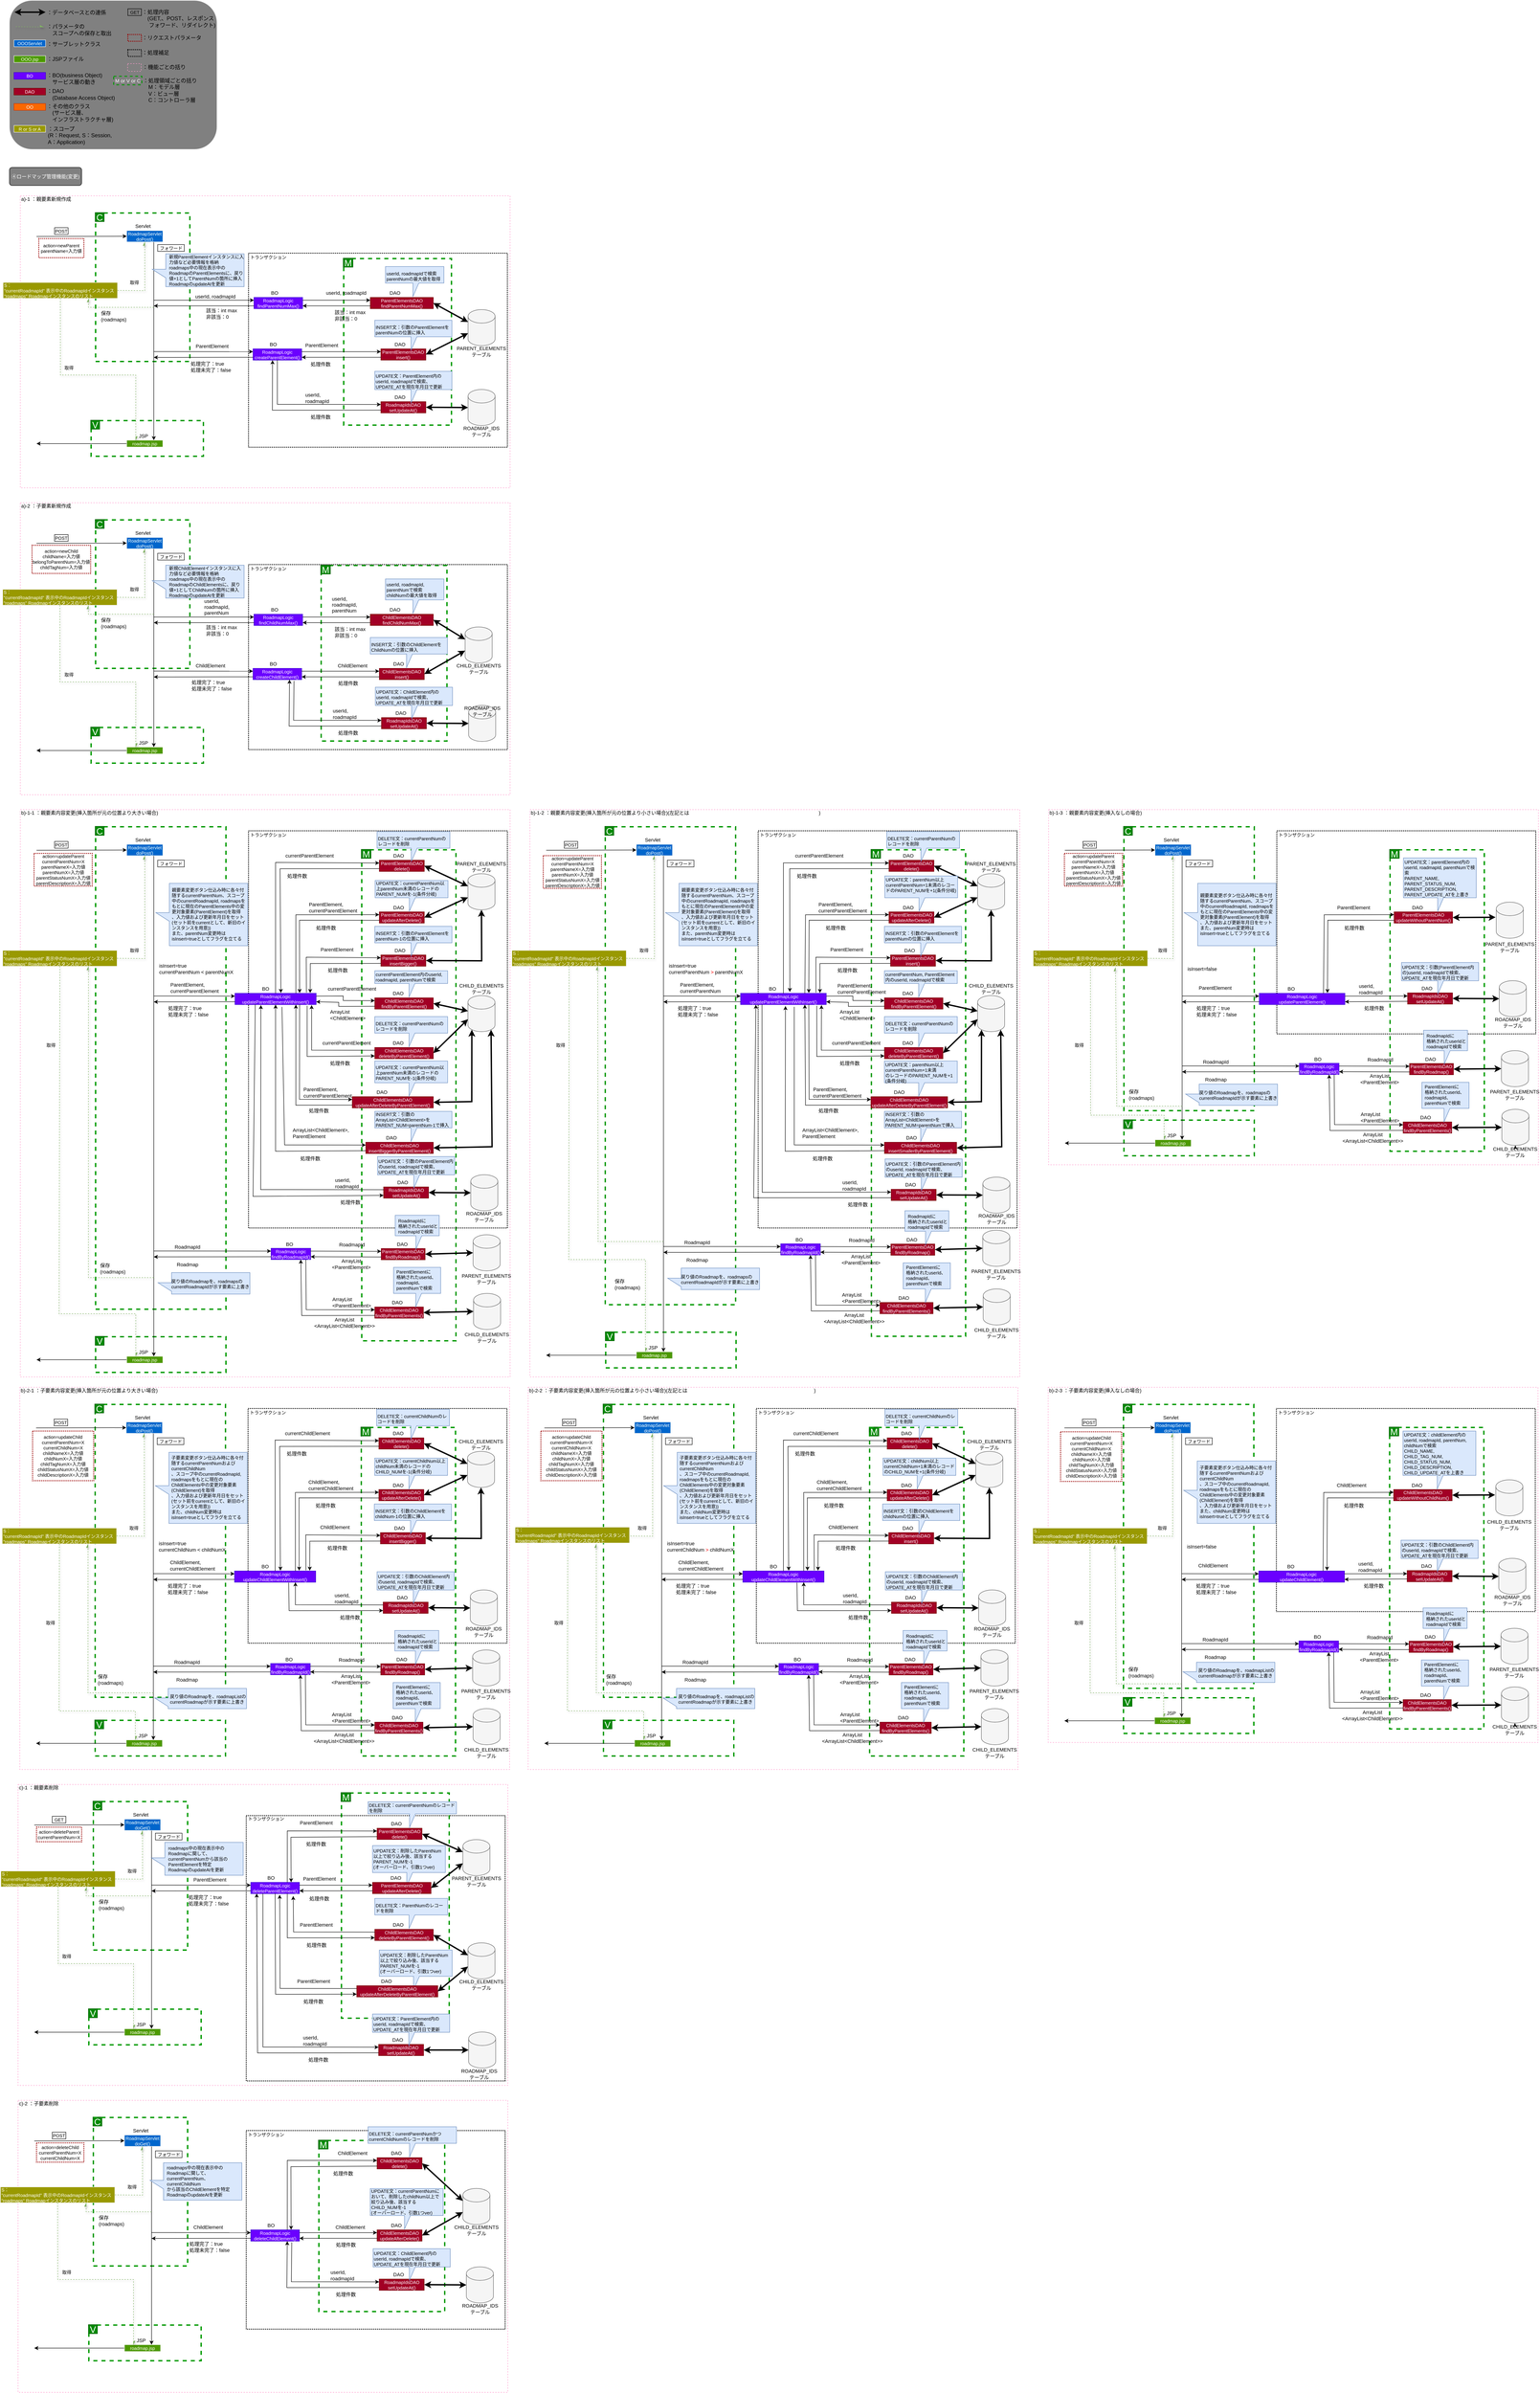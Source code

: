 <mxfile>
    <diagram name="基本アーキテクチャ図(2)" id="kNQ7hPWD0Lw1mM555jFB">
        <mxGraphModel dx="1786" dy="1179" grid="1" gridSize="10" guides="1" tooltips="1" connect="1" arrows="1" fold="1" page="0" pageScale="1" pageWidth="827" pageHeight="1169" math="0" shadow="0">
            <root>
                <mxCell id="fxQP5-2Rpk5uUzQ9qzvW-0"/>
                <mxCell id="0" value="枠組み" style="" parent="fxQP5-2Rpk5uUzQ9qzvW-0"/>
                <mxCell id="2346" value="" style="rounded=0;whiteSpace=wrap;html=1;labelBackgroundColor=none;fontSize=11;fillColor=none;dashed=1;container=0;strokeColor=#FF99CC;" parent="0" vertex="1">
                    <mxGeometry x="-236" y="1443" width="1086" height="1257" as="geometry"/>
                </mxCell>
                <mxCell id="2353" value="&lt;div style=&quot;&quot;&gt;&lt;br&gt;&lt;/div&gt;" style="rounded=0;whiteSpace=wrap;html=1;labelBackgroundColor=none;strokeColor=#009900;fontSize=11;fontColor=#FFFFFF;fillColor=none;dashed=1;strokeWidth=3;align=right;labelPosition=left;verticalLabelPosition=top;verticalAlign=bottom;" parent="0" vertex="1">
                    <mxGeometry x="-69" y="1481" width="289" height="1069" as="geometry"/>
                </mxCell>
                <mxCell id="2351" value="&lt;div style=&quot;&quot;&gt;&lt;br&gt;&lt;/div&gt;" style="rounded=0;whiteSpace=wrap;html=1;labelBackgroundColor=none;strokeColor=#009900;fontSize=11;fontColor=#FFFFFF;fillColor=none;dashed=1;strokeWidth=3;align=right;labelPosition=left;verticalLabelPosition=top;verticalAlign=bottom;" parent="0" vertex="1">
                    <mxGeometry x="-69" y="2611" width="289" height="79" as="geometry"/>
                </mxCell>
                <mxCell id="2062" value="" style="group" parent="0" vertex="1" connectable="0">
                    <mxGeometry x="-236" y="80" width="1086" height="650" as="geometry"/>
                </mxCell>
                <mxCell id="2063" value="" style="rounded=0;whiteSpace=wrap;html=1;labelBackgroundColor=none;fontSize=11;fillColor=none;dashed=1;container=0;strokeColor=#FF99CC;" parent="2062" vertex="1">
                    <mxGeometry y="3" width="1086" height="647" as="geometry"/>
                </mxCell>
                <mxCell id="2109" value="" style="text;strokeColor=default;align=center;fillColor=none;html=1;verticalAlign=middle;whiteSpace=wrap;rounded=0;labelBackgroundColor=none;fontSize=10;dashed=1;strokeWidth=2;perimeterSpacing=0;dashPattern=1 1;glass=1;container=0;" parent="2062" vertex="1">
                    <mxGeometry x="506" y="130" width="574" height="430" as="geometry"/>
                </mxCell>
                <mxCell id="2066" value="" style="group" parent="0" vertex="1" connectable="0">
                    <mxGeometry x="480" y="171" width="280" height="580" as="geometry"/>
                </mxCell>
                <mxCell id="2067" value="&lt;div style=&quot;&quot;&gt;&lt;br&gt;&lt;/div&gt;" style="rounded=0;whiteSpace=wrap;html=1;labelBackgroundColor=none;strokeColor=#009900;fontSize=11;fontColor=#FFFFFF;fillColor=none;dashed=1;strokeWidth=3;align=right;labelPosition=left;verticalLabelPosition=top;verticalAlign=bottom;" parent="2066" vertex="1">
                    <mxGeometry x="1.08" y="51" width="238.92" height="369" as="geometry"/>
                </mxCell>
                <mxCell id="2068" value="M" style="text;strokeColor=#005700;align=center;fillColor=#008a00;html=1;verticalAlign=middle;whiteSpace=wrap;rounded=0;labelBackgroundColor=none;fontSize=20;fontColor=#ffffff;" parent="2066" vertex="1">
                    <mxGeometry y="50" width="21.577" height="20" as="geometry"/>
                </mxCell>
                <mxCell id="2069" value="" style="group" parent="0" vertex="1" connectable="0">
                    <mxGeometry x="-80" y="580" width="250" height="171" as="geometry"/>
                </mxCell>
                <mxCell id="2070" value="&lt;div style=&quot;&quot;&gt;&lt;br&gt;&lt;/div&gt;" style="rounded=0;whiteSpace=wrap;html=1;labelBackgroundColor=none;strokeColor=#009900;fontSize=11;fontColor=#FFFFFF;fillColor=none;dashed=1;strokeWidth=3;align=right;labelPosition=left;verticalLabelPosition=top;verticalAlign=bottom;" parent="2069" vertex="1">
                    <mxGeometry x="1" y="1" width="249" height="79" as="geometry"/>
                </mxCell>
                <mxCell id="2071" value="V" style="text;strokeColor=#005700;align=center;fillColor=#008a00;html=1;verticalAlign=middle;whiteSpace=wrap;rounded=0;labelBackgroundColor=none;fontSize=20;fontColor=#ffffff;" parent="2069" vertex="1">
                    <mxGeometry width="20" height="20" as="geometry"/>
                </mxCell>
                <mxCell id="2072" value="" style="group" parent="0" vertex="1" connectable="0">
                    <mxGeometry x="-70" y="120" width="250" height="360" as="geometry"/>
                </mxCell>
                <mxCell id="2073" value="&lt;div style=&quot;&quot;&gt;&lt;br&gt;&lt;/div&gt;" style="rounded=0;whiteSpace=wrap;html=1;labelBackgroundColor=none;strokeColor=#009900;fontSize=11;fontColor=#FFFFFF;fillColor=none;dashed=1;strokeWidth=3;align=right;labelPosition=left;verticalLabelPosition=top;verticalAlign=bottom;" parent="2072" vertex="1">
                    <mxGeometry x="1" y="1" width="209" height="329" as="geometry"/>
                </mxCell>
                <mxCell id="2074" value="C" style="text;strokeColor=#005700;align=center;fillColor=#008a00;html=1;verticalAlign=middle;whiteSpace=wrap;rounded=0;labelBackgroundColor=none;fontSize=20;fontColor=#ffffff;" parent="2072" vertex="1">
                    <mxGeometry width="20" height="20" as="geometry"/>
                </mxCell>
                <mxCell id="2110" value="トランザクション" style="text;strokeColor=none;align=center;fillColor=none;html=1;verticalAlign=middle;whiteSpace=wrap;rounded=0;labelBackgroundColor=none;fontSize=10;" parent="0" vertex="1">
                    <mxGeometry x="269" y="211" width="90" height="15" as="geometry"/>
                </mxCell>
                <mxCell id="2200" value="" style="group" parent="0" vertex="1" connectable="0">
                    <mxGeometry x="-236" y="760" width="1086" height="650" as="geometry"/>
                </mxCell>
                <mxCell id="2201" value="" style="rounded=0;whiteSpace=wrap;html=1;labelBackgroundColor=none;fontSize=11;fillColor=none;dashed=1;container=0;strokeColor=#FF99CC;" parent="2200" vertex="1">
                    <mxGeometry y="3" width="1086" height="647" as="geometry"/>
                </mxCell>
                <mxCell id="2203" value="" style="text;strokeColor=default;align=center;fillColor=none;html=1;verticalAlign=middle;whiteSpace=wrap;rounded=0;labelBackgroundColor=none;fontSize=10;dashed=1;strokeWidth=2;perimeterSpacing=0;dashPattern=1 1;glass=1;container=0;" parent="2200" vertex="1">
                    <mxGeometry x="506" y="140" width="574" height="410" as="geometry"/>
                </mxCell>
                <mxCell id="2204" value="" style="group" parent="0" vertex="1" connectable="0">
                    <mxGeometry x="430" y="901" width="280" height="580" as="geometry"/>
                </mxCell>
                <mxCell id="2205" value="&lt;div style=&quot;&quot;&gt;&lt;br&gt;&lt;/div&gt;" style="rounded=0;whiteSpace=wrap;html=1;labelBackgroundColor=none;strokeColor=#009900;fontSize=11;fontColor=#FFFFFF;fillColor=none;dashed=1;strokeWidth=3;align=right;labelPosition=left;verticalLabelPosition=top;verticalAlign=bottom;" parent="2204" vertex="1">
                    <mxGeometry x="1.08" y="1" width="278.92" height="389" as="geometry"/>
                </mxCell>
                <mxCell id="2206" value="M" style="text;strokeColor=#005700;align=center;fillColor=#008a00;html=1;verticalAlign=middle;whiteSpace=wrap;rounded=0;labelBackgroundColor=none;fontSize=20;fontColor=#ffffff;" parent="2204" vertex="1">
                    <mxGeometry width="21.577" height="20" as="geometry"/>
                </mxCell>
                <mxCell id="2207" value="&lt;div style=&quot;&quot;&gt;&lt;br&gt;&lt;/div&gt;" style="rounded=0;whiteSpace=wrap;html=1;labelBackgroundColor=none;strokeColor=#009900;fontSize=11;fontColor=#FFFFFF;fillColor=none;dashed=1;strokeWidth=3;align=right;labelPosition=left;verticalLabelPosition=top;verticalAlign=bottom;" parent="0" vertex="1">
                    <mxGeometry x="-79" y="1261" width="249" height="79" as="geometry"/>
                </mxCell>
                <mxCell id="2208" value="&lt;div style=&quot;&quot;&gt;&lt;br&gt;&lt;/div&gt;" style="rounded=0;whiteSpace=wrap;html=1;labelBackgroundColor=none;strokeColor=#009900;fontSize=11;fontColor=#FFFFFF;fillColor=none;dashed=1;strokeWidth=3;align=right;labelPosition=left;verticalLabelPosition=top;verticalAlign=bottom;" parent="0" vertex="1">
                    <mxGeometry x="-69" y="801" width="209" height="329" as="geometry"/>
                </mxCell>
                <mxCell id="2209" value="トランザクション" style="text;strokeColor=none;align=center;fillColor=none;html=1;verticalAlign=middle;whiteSpace=wrap;rounded=0;labelBackgroundColor=none;fontSize=10;" parent="0" vertex="1">
                    <mxGeometry x="269" y="901" width="90" height="15" as="geometry"/>
                </mxCell>
                <mxCell id="2210" value="" style="group" parent="0" vertex="1" connectable="0">
                    <mxGeometry x="-80" y="1260" width="250" height="171" as="geometry"/>
                </mxCell>
                <mxCell id="2211" value="V" style="text;strokeColor=#005700;align=center;fillColor=#008a00;html=1;verticalAlign=middle;whiteSpace=wrap;rounded=0;labelBackgroundColor=none;fontSize=20;fontColor=#ffffff;" parent="2210" vertex="1">
                    <mxGeometry width="20" height="20" as="geometry"/>
                </mxCell>
                <mxCell id="2212" value="" style="group" parent="0" vertex="1" connectable="0">
                    <mxGeometry x="-70" y="800" width="250" height="360" as="geometry"/>
                </mxCell>
                <mxCell id="2213" value="C" style="text;strokeColor=#005700;align=center;fillColor=#008a00;html=1;verticalAlign=middle;whiteSpace=wrap;rounded=0;labelBackgroundColor=none;fontSize=20;fontColor=#ffffff;" parent="2212" vertex="1">
                    <mxGeometry width="20" height="20" as="geometry"/>
                </mxCell>
                <mxCell id="2349" value="&lt;div style=&quot;&quot;&gt;&lt;br&gt;&lt;/div&gt;" style="rounded=0;whiteSpace=wrap;html=1;labelBackgroundColor=none;strokeColor=#009900;fontSize=11;fontColor=#FFFFFF;fillColor=none;dashed=1;strokeWidth=3;align=right;labelPosition=left;verticalLabelPosition=top;verticalAlign=bottom;" parent="0" vertex="1">
                    <mxGeometry x="521.08" y="1532" width="208.92" height="1088" as="geometry"/>
                </mxCell>
                <mxCell id="2350" value="M" style="text;strokeColor=#005700;align=center;fillColor=#008a00;html=1;verticalAlign=middle;whiteSpace=wrap;rounded=0;labelBackgroundColor=none;fontSize=20;fontColor=#ffffff;" parent="0" vertex="1">
                    <mxGeometry x="520" y="1531" width="21.577" height="20" as="geometry"/>
                </mxCell>
                <mxCell id="2352" value="V" style="text;strokeColor=#005700;align=center;fillColor=#008a00;html=1;verticalAlign=middle;whiteSpace=wrap;rounded=0;labelBackgroundColor=none;fontSize=20;fontColor=#ffffff;" parent="0" vertex="1">
                    <mxGeometry x="-70" y="2610" width="20" height="20" as="geometry"/>
                </mxCell>
                <mxCell id="2354" value="C" style="text;strokeColor=#005700;align=center;fillColor=#008a00;html=1;verticalAlign=middle;whiteSpace=wrap;rounded=0;labelBackgroundColor=none;fontSize=20;fontColor=#ffffff;" parent="0" vertex="1">
                    <mxGeometry x="-70" y="1480" width="20" height="20" as="geometry"/>
                </mxCell>
                <mxCell id="2355" value="トランザクション" style="text;strokeColor=none;align=center;fillColor=none;html=1;verticalAlign=middle;whiteSpace=wrap;rounded=0;labelBackgroundColor=none;fontSize=10;" parent="0" vertex="1">
                    <mxGeometry x="269" y="1491" width="90" height="15" as="geometry"/>
                </mxCell>
                <mxCell id="2348" value="" style="text;strokeColor=default;align=center;fillColor=none;html=1;verticalAlign=middle;whiteSpace=wrap;rounded=0;labelBackgroundColor=none;fontSize=10;dashed=1;strokeWidth=2;perimeterSpacing=0;dashPattern=1 1;glass=1;container=0;" parent="0" vertex="1">
                    <mxGeometry x="270" y="1490" width="574" height="880" as="geometry"/>
                </mxCell>
                <mxCell id="2635" value="" style="rounded=0;whiteSpace=wrap;html=1;labelBackgroundColor=none;fontSize=11;fillColor=none;dashed=1;container=0;strokeColor=#FF99CC;" parent="0" vertex="1">
                    <mxGeometry x="894" y="1443" width="1086" height="1257" as="geometry"/>
                </mxCell>
                <mxCell id="2636" value="&lt;div style=&quot;&quot;&gt;&lt;br&gt;&lt;/div&gt;" style="rounded=0;whiteSpace=wrap;html=1;labelBackgroundColor=none;strokeColor=#009900;fontSize=11;fontColor=#FFFFFF;fillColor=none;dashed=1;strokeWidth=3;align=right;labelPosition=left;verticalLabelPosition=top;verticalAlign=bottom;" parent="0" vertex="1">
                    <mxGeometry x="1061" y="1481" width="289" height="1059" as="geometry"/>
                </mxCell>
                <mxCell id="2637" value="&lt;div style=&quot;&quot;&gt;&lt;br&gt;&lt;/div&gt;" style="rounded=0;whiteSpace=wrap;html=1;labelBackgroundColor=none;strokeColor=#009900;fontSize=11;fontColor=#FFFFFF;fillColor=none;dashed=1;strokeWidth=3;align=right;labelPosition=left;verticalLabelPosition=top;verticalAlign=bottom;" parent="0" vertex="1">
                    <mxGeometry x="1062" y="2601" width="289" height="79" as="geometry"/>
                </mxCell>
                <mxCell id="2638" value="" style="text;strokeColor=default;align=center;fillColor=none;html=1;verticalAlign=middle;whiteSpace=wrap;rounded=0;labelBackgroundColor=none;fontSize=10;dashed=1;strokeWidth=2;perimeterSpacing=0;dashPattern=1 1;glass=1;container=0;" parent="0" vertex="1">
                    <mxGeometry x="1400" y="1490" width="574" height="880" as="geometry"/>
                </mxCell>
                <mxCell id="2639" value="&lt;div style=&quot;&quot;&gt;&lt;br&gt;&lt;/div&gt;" style="rounded=0;whiteSpace=wrap;html=1;labelBackgroundColor=none;strokeColor=#009900;fontSize=11;fontColor=#FFFFFF;fillColor=none;dashed=1;strokeWidth=3;align=right;labelPosition=left;verticalLabelPosition=top;verticalAlign=bottom;" parent="0" vertex="1">
                    <mxGeometry x="1651.08" y="1532" width="208.92" height="1078" as="geometry"/>
                </mxCell>
                <mxCell id="2640" value="M" style="text;strokeColor=#005700;align=center;fillColor=#008a00;html=1;verticalAlign=middle;whiteSpace=wrap;rounded=0;labelBackgroundColor=none;fontSize=20;fontColor=#ffffff;" parent="0" vertex="1">
                    <mxGeometry x="1650" y="1531" width="21.577" height="20" as="geometry"/>
                </mxCell>
                <mxCell id="2641" value="V" style="text;strokeColor=#005700;align=center;fillColor=#008a00;html=1;verticalAlign=middle;whiteSpace=wrap;rounded=0;labelBackgroundColor=none;fontSize=20;fontColor=#ffffff;" parent="0" vertex="1">
                    <mxGeometry x="1061" y="2600" width="20" height="20" as="geometry"/>
                </mxCell>
                <mxCell id="2642" value="C" style="text;strokeColor=#005700;align=center;fillColor=#008a00;html=1;verticalAlign=middle;whiteSpace=wrap;rounded=0;labelBackgroundColor=none;fontSize=20;fontColor=#ffffff;" parent="0" vertex="1">
                    <mxGeometry x="1060" y="1480" width="20" height="20" as="geometry"/>
                </mxCell>
                <mxCell id="2643" value="トランザクション" style="text;strokeColor=none;align=center;fillColor=none;html=1;verticalAlign=middle;whiteSpace=wrap;rounded=0;labelBackgroundColor=none;fontSize=10;" parent="0" vertex="1">
                    <mxGeometry x="1399" y="1491" width="90" height="15" as="geometry"/>
                </mxCell>
                <mxCell id="2973" value="" style="rounded=0;whiteSpace=wrap;html=1;labelBackgroundColor=none;fontSize=11;fillColor=none;dashed=1;container=0;strokeColor=#FF99CC;" parent="0" vertex="1">
                    <mxGeometry x="2044" y="1443" width="1086" height="787" as="geometry"/>
                </mxCell>
                <mxCell id="2974" value="&lt;div style=&quot;&quot;&gt;&lt;br&gt;&lt;/div&gt;" style="rounded=0;whiteSpace=wrap;html=1;labelBackgroundColor=none;strokeColor=#009900;fontSize=11;fontColor=#FFFFFF;fillColor=none;dashed=1;strokeWidth=3;align=right;labelPosition=left;verticalLabelPosition=top;verticalAlign=bottom;" parent="0" vertex="1">
                    <mxGeometry x="2211" y="1481" width="289" height="629" as="geometry"/>
                </mxCell>
                <mxCell id="2975" value="&lt;div style=&quot;&quot;&gt;&lt;br&gt;&lt;/div&gt;" style="rounded=0;whiteSpace=wrap;html=1;labelBackgroundColor=none;strokeColor=#009900;fontSize=11;fontColor=#FFFFFF;fillColor=none;dashed=1;strokeWidth=3;align=right;labelPosition=left;verticalLabelPosition=top;verticalAlign=bottom;" parent="0" vertex="1">
                    <mxGeometry x="2211" y="2131" width="289" height="79" as="geometry"/>
                </mxCell>
                <mxCell id="2976" value="" style="text;strokeColor=default;align=center;fillColor=none;html=1;verticalAlign=middle;whiteSpace=wrap;rounded=0;labelBackgroundColor=none;fontSize=10;dashed=1;strokeWidth=2;perimeterSpacing=0;dashPattern=1 1;glass=1;container=0;" parent="0" vertex="1">
                    <mxGeometry x="2550" y="1490" width="574" height="450" as="geometry"/>
                </mxCell>
                <mxCell id="2977" value="&lt;div style=&quot;&quot;&gt;&lt;br&gt;&lt;/div&gt;" style="rounded=0;whiteSpace=wrap;html=1;labelBackgroundColor=none;strokeColor=#009900;fontSize=11;fontColor=#FFFFFF;fillColor=none;dashed=1;strokeWidth=3;align=right;labelPosition=left;verticalLabelPosition=top;verticalAlign=bottom;" parent="0" vertex="1">
                    <mxGeometry x="2801.08" y="1532" width="208.92" height="668" as="geometry"/>
                </mxCell>
                <mxCell id="2978" value="M" style="text;strokeColor=#005700;align=center;fillColor=#008a00;html=1;verticalAlign=middle;whiteSpace=wrap;rounded=0;labelBackgroundColor=none;fontSize=20;fontColor=#ffffff;" parent="0" vertex="1">
                    <mxGeometry x="2800" y="1531" width="21.577" height="20" as="geometry"/>
                </mxCell>
                <mxCell id="2979" value="V" style="text;strokeColor=#005700;align=center;fillColor=#008a00;html=1;verticalAlign=middle;whiteSpace=wrap;rounded=0;labelBackgroundColor=none;fontSize=20;fontColor=#ffffff;" parent="0" vertex="1">
                    <mxGeometry x="2210" y="2130" width="20" height="20" as="geometry"/>
                </mxCell>
                <mxCell id="2980" value="C" style="text;strokeColor=#005700;align=center;fillColor=#008a00;html=1;verticalAlign=middle;whiteSpace=wrap;rounded=0;labelBackgroundColor=none;fontSize=20;fontColor=#ffffff;" parent="0" vertex="1">
                    <mxGeometry x="2210" y="1480" width="20" height="20" as="geometry"/>
                </mxCell>
                <mxCell id="2981" value="トランザクション" style="text;strokeColor=none;align=center;fillColor=none;html=1;verticalAlign=middle;whiteSpace=wrap;rounded=0;labelBackgroundColor=none;fontSize=10;" parent="0" vertex="1">
                    <mxGeometry x="2549" y="1491" width="90" height="15" as="geometry"/>
                </mxCell>
                <mxCell id="3988" value="" style="rounded=0;whiteSpace=wrap;html=1;labelBackgroundColor=none;fontSize=11;fillColor=none;dashed=1;container=0;strokeColor=#FF99CC;" parent="0" vertex="1">
                    <mxGeometry x="-237" y="2723" width="1086" height="847" as="geometry"/>
                </mxCell>
                <mxCell id="3989" value="&lt;div style=&quot;&quot;&gt;&lt;br&gt;&lt;/div&gt;" style="rounded=0;whiteSpace=wrap;html=1;labelBackgroundColor=none;strokeColor=#009900;fontSize=11;fontColor=#FFFFFF;fillColor=none;dashed=1;strokeWidth=3;align=right;labelPosition=left;verticalLabelPosition=top;verticalAlign=bottom;" parent="0" vertex="1">
                    <mxGeometry x="-70" y="2761" width="289" height="649" as="geometry"/>
                </mxCell>
                <mxCell id="3990" value="&lt;div style=&quot;&quot;&gt;&lt;br&gt;&lt;/div&gt;" style="rounded=0;whiteSpace=wrap;html=1;labelBackgroundColor=none;strokeColor=#009900;fontSize=11;fontColor=#FFFFFF;fillColor=none;dashed=1;strokeWidth=3;align=right;labelPosition=left;verticalLabelPosition=top;verticalAlign=bottom;" parent="0" vertex="1">
                    <mxGeometry x="-70" y="3461" width="289" height="79" as="geometry"/>
                </mxCell>
                <mxCell id="3991" value="&lt;div style=&quot;&quot;&gt;&lt;br&gt;&lt;/div&gt;" style="rounded=0;whiteSpace=wrap;html=1;labelBackgroundColor=none;strokeColor=#009900;fontSize=11;fontColor=#FFFFFF;fillColor=none;dashed=1;strokeWidth=3;align=right;labelPosition=left;verticalLabelPosition=top;verticalAlign=bottom;" parent="0" vertex="1">
                    <mxGeometry x="520.08" y="2812" width="208.92" height="728" as="geometry"/>
                </mxCell>
                <mxCell id="3992" value="V" style="text;strokeColor=#005700;align=center;fillColor=#008a00;html=1;verticalAlign=middle;whiteSpace=wrap;rounded=0;labelBackgroundColor=none;fontSize=20;fontColor=#ffffff;" parent="0" vertex="1">
                    <mxGeometry x="-71" y="3460" width="20" height="20" as="geometry"/>
                </mxCell>
                <mxCell id="3993" value="C" style="text;strokeColor=#005700;align=center;fillColor=#008a00;html=1;verticalAlign=middle;whiteSpace=wrap;rounded=0;labelBackgroundColor=none;fontSize=20;fontColor=#ffffff;" parent="0" vertex="1">
                    <mxGeometry x="-71" y="2760" width="20" height="20" as="geometry"/>
                </mxCell>
                <mxCell id="3994" value="" style="text;strokeColor=default;align=center;fillColor=none;html=1;verticalAlign=middle;whiteSpace=wrap;rounded=0;labelBackgroundColor=none;fontSize=10;dashed=1;strokeWidth=2;perimeterSpacing=0;dashPattern=1 1;glass=1;container=0;" parent="0" vertex="1">
                    <mxGeometry x="269" y="2770" width="574" height="520" as="geometry"/>
                </mxCell>
                <mxCell id="3995" value="M" style="text;strokeColor=#005700;align=center;fillColor=#008a00;html=1;verticalAlign=middle;whiteSpace=wrap;rounded=0;labelBackgroundColor=none;fontSize=20;fontColor=#ffffff;" parent="0" vertex="1">
                    <mxGeometry x="519" y="2811" width="21.577" height="20" as="geometry"/>
                </mxCell>
                <mxCell id="3996" value="トランザクション" style="text;strokeColor=none;align=center;fillColor=none;html=1;verticalAlign=middle;whiteSpace=wrap;rounded=0;labelBackgroundColor=none;fontSize=10;" parent="0" vertex="1">
                    <mxGeometry x="268" y="2771" width="90" height="15" as="geometry"/>
                </mxCell>
                <mxCell id="4012" value="&lt;div style=&quot;&quot;&gt;&lt;br&gt;&lt;/div&gt;" style="rounded=0;whiteSpace=wrap;html=1;labelBackgroundColor=none;strokeColor=#009900;fontSize=11;fontColor=#FFFFFF;fillColor=none;dashed=1;strokeWidth=3;align=right;labelPosition=left;verticalLabelPosition=top;verticalAlign=bottom;" parent="0" vertex="1">
                    <mxGeometry x="2210" y="2761" width="289" height="629" as="geometry"/>
                </mxCell>
                <mxCell id="4013" value="" style="text;strokeColor=default;align=center;fillColor=none;html=1;verticalAlign=middle;whiteSpace=wrap;rounded=0;labelBackgroundColor=none;fontSize=10;dashed=1;strokeWidth=2;perimeterSpacing=0;dashPattern=1 1;glass=1;container=0;" parent="0" vertex="1">
                    <mxGeometry x="2549" y="2770" width="574" height="450" as="geometry"/>
                </mxCell>
                <mxCell id="4014" value="&lt;div style=&quot;&quot;&gt;&lt;br&gt;&lt;/div&gt;" style="rounded=0;whiteSpace=wrap;html=1;labelBackgroundColor=none;strokeColor=#009900;fontSize=11;fontColor=#FFFFFF;fillColor=none;dashed=1;strokeWidth=3;align=right;labelPosition=left;verticalLabelPosition=top;verticalAlign=bottom;" parent="0" vertex="1">
                    <mxGeometry x="2800.08" y="2812" width="208.92" height="668" as="geometry"/>
                </mxCell>
                <mxCell id="4015" value="M" style="text;strokeColor=#005700;align=center;fillColor=#008a00;html=1;verticalAlign=middle;whiteSpace=wrap;rounded=0;labelBackgroundColor=none;fontSize=20;fontColor=#ffffff;" parent="0" vertex="1">
                    <mxGeometry x="2799" y="2811" width="21.577" height="20" as="geometry"/>
                </mxCell>
                <mxCell id="4016" value="トランザクション" style="text;strokeColor=none;align=center;fillColor=none;html=1;verticalAlign=middle;whiteSpace=wrap;rounded=0;labelBackgroundColor=none;fontSize=10;" parent="0" vertex="1">
                    <mxGeometry x="2548" y="2771" width="90" height="15" as="geometry"/>
                </mxCell>
                <mxCell id="4018" value="" style="rounded=0;whiteSpace=wrap;html=1;labelBackgroundColor=none;fontSize=11;fillColor=none;dashed=1;container=0;strokeColor=#FF99CC;" parent="0" vertex="1">
                    <mxGeometry x="2043" y="2723" width="1086" height="787" as="geometry"/>
                </mxCell>
                <mxCell id="4019" value="V" style="text;strokeColor=#005700;align=center;fillColor=#008a00;html=1;verticalAlign=middle;whiteSpace=wrap;rounded=0;labelBackgroundColor=none;fontSize=20;fontColor=#ffffff;" parent="0" vertex="1">
                    <mxGeometry x="2209" y="3410" width="20" height="20" as="geometry"/>
                </mxCell>
                <mxCell id="4020" value="" style="rounded=0;whiteSpace=wrap;html=1;labelBackgroundColor=none;fontSize=11;fillColor=none;dashed=1;container=0;strokeColor=#FF99CC;" parent="0" vertex="1">
                    <mxGeometry x="2043" y="2723" width="1086" height="787" as="geometry"/>
                </mxCell>
                <mxCell id="4021" value="&lt;div style=&quot;&quot;&gt;&lt;br&gt;&lt;/div&gt;" style="rounded=0;whiteSpace=wrap;html=1;labelBackgroundColor=none;strokeColor=#009900;fontSize=11;fontColor=#FFFFFF;fillColor=none;dashed=1;strokeWidth=3;align=right;labelPosition=left;verticalLabelPosition=top;verticalAlign=bottom;" parent="0" vertex="1">
                    <mxGeometry x="2210" y="3411" width="289" height="79" as="geometry"/>
                </mxCell>
                <mxCell id="4022" value="V" style="text;strokeColor=#005700;align=center;fillColor=#008a00;html=1;verticalAlign=middle;whiteSpace=wrap;rounded=0;labelBackgroundColor=none;fontSize=20;fontColor=#ffffff;" parent="0" vertex="1">
                    <mxGeometry x="2209" y="3410" width="20" height="20" as="geometry"/>
                </mxCell>
                <mxCell id="4024" value="C" style="text;strokeColor=#005700;align=center;fillColor=#008a00;html=1;verticalAlign=middle;whiteSpace=wrap;rounded=0;labelBackgroundColor=none;fontSize=20;fontColor=#ffffff;" parent="0" vertex="1">
                    <mxGeometry x="2209" y="2760" width="20" height="20" as="geometry"/>
                </mxCell>
                <mxCell id="4157" value="" style="rounded=0;whiteSpace=wrap;html=1;labelBackgroundColor=none;fontSize=11;fillColor=none;dashed=1;container=0;strokeColor=#FF99CC;" parent="0" vertex="1">
                    <mxGeometry x="890" y="2723" width="1086" height="847" as="geometry"/>
                </mxCell>
                <mxCell id="4158" value="&lt;div style=&quot;&quot;&gt;&lt;br&gt;&lt;/div&gt;" style="rounded=0;whiteSpace=wrap;html=1;labelBackgroundColor=none;strokeColor=#009900;fontSize=11;fontColor=#FFFFFF;fillColor=none;dashed=1;strokeWidth=3;align=right;labelPosition=left;verticalLabelPosition=top;verticalAlign=bottom;" parent="0" vertex="1">
                    <mxGeometry x="1057" y="2761" width="289" height="649" as="geometry"/>
                </mxCell>
                <mxCell id="4159" value="&lt;div style=&quot;&quot;&gt;&lt;br&gt;&lt;/div&gt;" style="rounded=0;whiteSpace=wrap;html=1;labelBackgroundColor=none;strokeColor=#009900;fontSize=11;fontColor=#FFFFFF;fillColor=none;dashed=1;strokeWidth=3;align=right;labelPosition=left;verticalLabelPosition=top;verticalAlign=bottom;" parent="0" vertex="1">
                    <mxGeometry x="1057" y="3461" width="289" height="79" as="geometry"/>
                </mxCell>
                <mxCell id="4160" value="V" style="text;strokeColor=#005700;align=center;fillColor=#008a00;html=1;verticalAlign=middle;whiteSpace=wrap;rounded=0;labelBackgroundColor=none;fontSize=20;fontColor=#ffffff;" parent="0" vertex="1">
                    <mxGeometry x="1056" y="3460" width="20" height="20" as="geometry"/>
                </mxCell>
                <mxCell id="4161" value="C" style="text;strokeColor=#005700;align=center;fillColor=#008a00;html=1;verticalAlign=middle;whiteSpace=wrap;rounded=0;labelBackgroundColor=none;fontSize=20;fontColor=#ffffff;" parent="0" vertex="1">
                    <mxGeometry x="1056" y="2760" width="20" height="20" as="geometry"/>
                </mxCell>
                <mxCell id="4162" value="" style="text;strokeColor=default;align=center;fillColor=none;html=1;verticalAlign=middle;whiteSpace=wrap;rounded=0;labelBackgroundColor=none;fontSize=10;dashed=1;strokeWidth=2;perimeterSpacing=0;dashPattern=1 1;glass=1;container=0;" parent="0" vertex="1">
                    <mxGeometry x="1396" y="2770" width="574" height="520" as="geometry"/>
                </mxCell>
                <mxCell id="4163" value="M" style="text;strokeColor=#005700;align=center;fillColor=#008a00;html=1;verticalAlign=middle;whiteSpace=wrap;rounded=0;labelBackgroundColor=none;fontSize=20;fontColor=#ffffff;" parent="0" vertex="1">
                    <mxGeometry x="1646" y="2811" width="21.577" height="20" as="geometry"/>
                </mxCell>
                <mxCell id="4164" value="トランザクション" style="text;strokeColor=none;align=center;fillColor=none;html=1;verticalAlign=middle;whiteSpace=wrap;rounded=0;labelBackgroundColor=none;fontSize=10;" parent="0" vertex="1">
                    <mxGeometry x="1395" y="2771" width="90" height="15" as="geometry"/>
                </mxCell>
                <mxCell id="4165" value="&lt;div style=&quot;&quot;&gt;&lt;br&gt;&lt;/div&gt;" style="rounded=0;whiteSpace=wrap;html=1;labelBackgroundColor=none;strokeColor=#009900;fontSize=11;fontColor=#FFFFFF;fillColor=none;dashed=1;strokeWidth=3;align=right;labelPosition=left;verticalLabelPosition=top;verticalAlign=bottom;" parent="0" vertex="1">
                    <mxGeometry x="1647.08" y="2812" width="208.92" height="728" as="geometry"/>
                </mxCell>
                <mxCell id="4344" value="" style="group" parent="0" vertex="1" connectable="0">
                    <mxGeometry x="-241" y="3600" width="1086" height="670" as="geometry"/>
                </mxCell>
                <mxCell id="4345" value="" style="rounded=0;whiteSpace=wrap;html=1;labelBackgroundColor=none;fontSize=11;fillColor=none;dashed=1;container=0;strokeColor=#FF99CC;" parent="4344" vertex="1">
                    <mxGeometry y="3.092" width="1086" height="666.908" as="geometry"/>
                </mxCell>
                <mxCell id="4346" value="" style="text;strokeColor=default;align=center;fillColor=none;html=1;verticalAlign=middle;whiteSpace=wrap;rounded=0;labelBackgroundColor=none;fontSize=10;dashed=1;strokeWidth=2;perimeterSpacing=0;dashPattern=1 1;glass=1;container=0;" parent="4344" vertex="1">
                    <mxGeometry x="506" y="72.16" width="574" height="587.84" as="geometry"/>
                </mxCell>
                <mxCell id="4347" value="" style="group" parent="0" vertex="1" connectable="0">
                    <mxGeometry x="475" y="3691" width="280" height="580" as="geometry"/>
                </mxCell>
                <mxCell id="4348" value="&lt;div style=&quot;&quot;&gt;&lt;br&gt;&lt;/div&gt;" style="rounded=0;whiteSpace=wrap;html=1;labelBackgroundColor=none;strokeColor=#009900;fontSize=11;fontColor=#FFFFFF;fillColor=none;dashed=1;strokeWidth=3;align=right;labelPosition=left;verticalLabelPosition=top;verticalAlign=bottom;" parent="4347" vertex="1">
                    <mxGeometry x="1.08" y="-69" width="238.92" height="499" as="geometry"/>
                </mxCell>
                <mxCell id="4349" value="M" style="text;strokeColor=#005700;align=center;fillColor=#008a00;html=1;verticalAlign=middle;whiteSpace=wrap;rounded=0;labelBackgroundColor=none;fontSize=20;fontColor=#ffffff;" parent="4347" vertex="1">
                    <mxGeometry y="-70" width="21.577" height="20" as="geometry"/>
                </mxCell>
                <mxCell id="4350" value="&lt;div style=&quot;&quot;&gt;&lt;br&gt;&lt;/div&gt;" style="rounded=0;whiteSpace=wrap;html=1;labelBackgroundColor=none;strokeColor=#009900;fontSize=11;fontColor=#FFFFFF;fillColor=none;dashed=1;strokeWidth=3;align=right;labelPosition=left;verticalLabelPosition=top;verticalAlign=bottom;" parent="0" vertex="1">
                    <mxGeometry x="-84" y="4101" width="249" height="79" as="geometry"/>
                </mxCell>
                <mxCell id="4351" value="V" style="text;strokeColor=#005700;align=center;fillColor=#008a00;html=1;verticalAlign=middle;whiteSpace=wrap;rounded=0;labelBackgroundColor=none;fontSize=20;fontColor=#ffffff;" parent="0" vertex="1">
                    <mxGeometry x="-85" y="4100" width="20" height="20" as="geometry"/>
                </mxCell>
                <mxCell id="4352" value="&lt;div style=&quot;&quot;&gt;&lt;br&gt;&lt;/div&gt;" style="rounded=0;whiteSpace=wrap;html=1;labelBackgroundColor=none;strokeColor=#009900;fontSize=11;fontColor=#FFFFFF;fillColor=none;dashed=1;strokeWidth=3;align=right;labelPosition=left;verticalLabelPosition=top;verticalAlign=bottom;" parent="0" vertex="1">
                    <mxGeometry x="-74" y="3641" width="209" height="329" as="geometry"/>
                </mxCell>
                <mxCell id="4353" value="C" style="text;strokeColor=#005700;align=center;fillColor=#008a00;html=1;verticalAlign=middle;whiteSpace=wrap;rounded=0;labelBackgroundColor=none;fontSize=20;fontColor=#ffffff;" parent="0" vertex="1">
                    <mxGeometry x="-75" y="3640" width="20" height="20" as="geometry"/>
                </mxCell>
                <mxCell id="4354" value="トランザクション" style="text;strokeColor=none;align=center;fillColor=none;html=1;verticalAlign=middle;whiteSpace=wrap;rounded=0;labelBackgroundColor=none;fontSize=10;" parent="0" vertex="1">
                    <mxGeometry x="264" y="3671" width="90" height="15" as="geometry"/>
                </mxCell>
                <mxCell id="4355" value="" style="group" parent="0" vertex="1" connectable="0">
                    <mxGeometry x="-241" y="4300" width="1086" height="650" as="geometry"/>
                </mxCell>
                <mxCell id="4356" value="" style="rounded=0;whiteSpace=wrap;html=1;labelBackgroundColor=none;fontSize=11;fillColor=none;dashed=1;container=0;strokeColor=#FF99CC;" parent="4355" vertex="1">
                    <mxGeometry y="3" width="1086" height="647" as="geometry"/>
                </mxCell>
                <mxCell id="4357" value="" style="text;strokeColor=default;align=center;fillColor=none;html=1;verticalAlign=middle;whiteSpace=wrap;rounded=0;labelBackgroundColor=none;fontSize=10;dashed=1;strokeWidth=2;perimeterSpacing=0;dashPattern=1 1;glass=1;container=0;" parent="4355" vertex="1">
                    <mxGeometry x="506" y="70" width="574" height="440" as="geometry"/>
                </mxCell>
                <mxCell id="4358" value="&lt;div style=&quot;&quot;&gt;&lt;br&gt;&lt;/div&gt;" style="rounded=0;whiteSpace=wrap;html=1;labelBackgroundColor=none;strokeColor=#009900;fontSize=11;fontColor=#FFFFFF;fillColor=none;dashed=1;strokeWidth=3;align=right;labelPosition=left;verticalLabelPosition=top;verticalAlign=bottom;" parent="0" vertex="1">
                    <mxGeometry x="426.08" y="4392" width="278.92" height="379" as="geometry"/>
                </mxCell>
                <mxCell id="4359" value="M" style="text;strokeColor=#005700;align=center;fillColor=#008a00;html=1;verticalAlign=middle;whiteSpace=wrap;rounded=0;labelBackgroundColor=none;fontSize=20;fontColor=#ffffff;" parent="0" vertex="1">
                    <mxGeometry x="425" y="4391" width="21.577" height="20" as="geometry"/>
                </mxCell>
                <mxCell id="4360" value="&lt;div style=&quot;&quot;&gt;&lt;br&gt;&lt;/div&gt;" style="rounded=0;whiteSpace=wrap;html=1;labelBackgroundColor=none;strokeColor=#009900;fontSize=11;fontColor=#FFFFFF;fillColor=none;dashed=1;strokeWidth=3;align=right;labelPosition=left;verticalLabelPosition=top;verticalAlign=bottom;" parent="0" vertex="1">
                    <mxGeometry x="-84" y="4801" width="249" height="79" as="geometry"/>
                </mxCell>
                <mxCell id="4361" value="V" style="text;strokeColor=#005700;align=center;fillColor=#008a00;html=1;verticalAlign=middle;whiteSpace=wrap;rounded=0;labelBackgroundColor=none;fontSize=20;fontColor=#ffffff;" parent="0" vertex="1">
                    <mxGeometry x="-85" y="4800" width="20" height="20" as="geometry"/>
                </mxCell>
                <mxCell id="4362" value="" style="group" parent="0" vertex="1" connectable="0">
                    <mxGeometry x="-75" y="4340" width="250" height="360" as="geometry"/>
                </mxCell>
                <mxCell id="4363" value="C" style="text;strokeColor=#005700;align=center;fillColor=#008a00;html=1;verticalAlign=middle;whiteSpace=wrap;rounded=0;labelBackgroundColor=none;fontSize=20;fontColor=#ffffff;" parent="4362" vertex="1">
                    <mxGeometry width="20" height="20" as="geometry"/>
                </mxCell>
                <mxCell id="4364" value="&lt;div style=&quot;&quot;&gt;&lt;br&gt;&lt;/div&gt;" style="rounded=0;whiteSpace=wrap;html=1;labelBackgroundColor=none;strokeColor=#009900;fontSize=11;fontColor=#FFFFFF;fillColor=none;dashed=1;strokeWidth=3;align=right;labelPosition=left;verticalLabelPosition=top;verticalAlign=bottom;" parent="0" vertex="1">
                    <mxGeometry x="-74" y="4341" width="209" height="329" as="geometry"/>
                </mxCell>
                <mxCell id="4365" value="トランザクション" style="text;strokeColor=none;align=center;fillColor=none;html=1;verticalAlign=middle;whiteSpace=wrap;rounded=0;labelBackgroundColor=none;fontSize=10;" parent="0" vertex="1">
                    <mxGeometry x="264" y="4371" width="90" height="15" as="geometry"/>
                </mxCell>
                <mxCell id="fxQP5-2Rpk5uUzQ9qzvW-1" style="" parent="fxQP5-2Rpk5uUzQ9qzvW-0"/>
                <mxCell id="4386" value="" style="group" parent="fxQP5-2Rpk5uUzQ9qzvW-1" vertex="1" connectable="0">
                    <mxGeometry x="560" y="3990" width="170" height="68.25" as="geometry"/>
                </mxCell>
                <mxCell id="4387" value="&lt;font color=&quot;#000000&quot;&gt;&lt;br&gt;&lt;/font&gt;" style="shape=callout;whiteSpace=wrap;html=1;perimeter=calloutPerimeter;fontSize=11;fillColor=#dae8fc;strokeColor=#6c8ebf;base=13;position2=0.47;size=30;position=0.47;align=left;" parent="4386" vertex="1">
                    <mxGeometry y="-20" width="161.5" height="88.25" as="geometry"/>
                </mxCell>
                <mxCell id="4388" value="UPDATE文：削除したParentNum以上で絞り込み後、該当するPARENT_NUMを-1&lt;br&gt;(オーバーロード、引数1つver)" style="text;strokeColor=none;align=left;fillColor=none;html=1;verticalAlign=middle;whiteSpace=wrap;rounded=0;labelBackgroundColor=none;fontSize=10;fontColor=#000000;" parent="4386" vertex="1">
                    <mxGeometry y="-13.259" width="158.667" height="44.386" as="geometry"/>
                </mxCell>
                <mxCell id="4310" value="" style="group" parent="fxQP5-2Rpk5uUzQ9qzvW-1" vertex="1" connectable="0">
                    <mxGeometry x="545" y="3750" width="170" height="78.25" as="geometry"/>
                </mxCell>
                <mxCell id="4311" value="&lt;font color=&quot;#000000&quot;&gt;&lt;br&gt;&lt;/font&gt;" style="shape=callout;whiteSpace=wrap;html=1;perimeter=calloutPerimeter;fontSize=11;fillColor=#dae8fc;strokeColor=#6c8ebf;base=13;position2=0.47;size=30;position=0.47;align=left;" parent="4310" vertex="1">
                    <mxGeometry y="-11.465" width="161.5" height="89.715" as="geometry"/>
                </mxCell>
                <mxCell id="4312" value="UPDATE文：削除したParentNum以上で絞り込み後、該当するPARENT_NUMを-1&lt;br&gt;(オーバーロード、引数1つver)" style="text;strokeColor=none;align=left;fillColor=none;html=1;verticalAlign=middle;whiteSpace=wrap;rounded=0;labelBackgroundColor=none;fontSize=10;fontColor=#000000;" parent="4310" vertex="1">
                    <mxGeometry y="-7.176" width="158.667" height="50.89" as="geometry"/>
                </mxCell>
                <mxCell id="n8tdfDY55hou1CKn_ImN-23" value="④ロードマップ管理機能(変更)" style="rounded=1;whiteSpace=wrap;html=1;labelBackgroundColor=none;strokeColor=default;fontSize=11;fontColor=#FFFFFF;fillColor=#808080;" parent="fxQP5-2Rpk5uUzQ9qzvW-1" vertex="1">
                    <mxGeometry x="-260" y="20" width="160" height="40" as="geometry"/>
                </mxCell>
                <mxCell id="2279" value="&lt;span style=&quot;font-size: 11px;&quot;&gt;保存&lt;br&gt;(roadmaps)&lt;br&gt;&lt;/span&gt;" style="text;strokeColor=none;align=left;fillColor=none;html=1;verticalAlign=middle;whiteSpace=wrap;rounded=0;labelBackgroundColor=none;fontSize=10;" parent="fxQP5-2Rpk5uUzQ9qzvW-1" vertex="1">
                    <mxGeometry x="-61" y="2445" width="80" height="30" as="geometry"/>
                </mxCell>
                <mxCell id="fxQP5-2Rpk5uUzQ9qzvW-98" value="" style="group" parent="fxQP5-2Rpk5uUzQ9qzvW-1" vertex="1" connectable="0">
                    <mxGeometry x="-260" y="-350" width="473.5" height="330" as="geometry"/>
                </mxCell>
                <mxCell id="fxQP5-2Rpk5uUzQ9qzvW-99" value="" style="rounded=1;whiteSpace=wrap;html=1;labelBackgroundColor=none;fillStyle=auto;strokeColor=#F0F0F0;fontFamily=Helvetica;fontSize=10;fontColor=#FFFFFF;fillColor=#808080;container=0;" parent="fxQP5-2Rpk5uUzQ9qzvW-98" vertex="1">
                    <mxGeometry width="460" height="330" as="geometry"/>
                </mxCell>
                <mxCell id="fxQP5-2Rpk5uUzQ9qzvW-100" value="" style="rounded=0;whiteSpace=wrap;html=1;labelBackgroundColor=none;strokeColor=#FF99CC;fontSize=11;fontColor=#FFFFFF;fillColor=none;dashed=1;container=0;" parent="fxQP5-2Rpk5uUzQ9qzvW-98" vertex="1">
                    <mxGeometry x="262" y="140" width="30" height="17" as="geometry"/>
                </mxCell>
                <mxCell id="fxQP5-2Rpk5uUzQ9qzvW-101" value="M or V or C" style="rounded=0;whiteSpace=wrap;html=1;labelBackgroundColor=none;strokeColor=#009900;fontSize=11;fontColor=#FFFFFF;fillColor=none;dashed=1;strokeWidth=2;container=0;" parent="fxQP5-2Rpk5uUzQ9qzvW-98" vertex="1">
                    <mxGeometry x="231" y="168" width="62.5" height="19" as="geometry"/>
                </mxCell>
                <mxCell id="fxQP5-2Rpk5uUzQ9qzvW-102" value="&lt;font color=&quot;#ffffff&quot;&gt;OOOServlet&lt;/font&gt;" style="rounded=0;whiteSpace=wrap;html=1;labelBackgroundColor=none;fillStyle=auto;strokeColor=#F0F0F0;fontFamily=Helvetica;fontSize=10;fontColor=#007FFF;fillColor=#0066CC;container=0;" parent="fxQP5-2Rpk5uUzQ9qzvW-98" vertex="1">
                    <mxGeometry x="10" y="87.5" width="70" height="15" as="geometry"/>
                </mxCell>
                <mxCell id="fxQP5-2Rpk5uUzQ9qzvW-103" value="：サーブレットクラス" style="text;strokeColor=none;align=left;fillColor=none;html=1;verticalAlign=middle;whiteSpace=wrap;rounded=0;labelBackgroundColor=none;container=0;" parent="fxQP5-2Rpk5uUzQ9qzvW-98" vertex="1">
                    <mxGeometry x="81" y="82" width="129" height="30" as="geometry"/>
                </mxCell>
                <mxCell id="fxQP5-2Rpk5uUzQ9qzvW-104" value="&lt;font color=&quot;#ffffff&quot;&gt;OOO.jsp&lt;/font&gt;" style="rounded=0;whiteSpace=wrap;html=1;labelBackgroundColor=none;fillStyle=auto;strokeColor=#F0F0F0;fontFamily=Helvetica;fontSize=10;fontColor=#007FFF;fillColor=#4D9900;container=0;" parent="fxQP5-2Rpk5uUzQ9qzvW-98" vertex="1">
                    <mxGeometry x="10" y="122.5" width="70" height="15" as="geometry"/>
                </mxCell>
                <mxCell id="fxQP5-2Rpk5uUzQ9qzvW-105" value="：JSPファイル" style="text;strokeColor=none;align=left;fillColor=none;html=1;verticalAlign=middle;whiteSpace=wrap;rounded=0;labelBackgroundColor=none;container=0;" parent="fxQP5-2Rpk5uUzQ9qzvW-98" vertex="1">
                    <mxGeometry x="81" y="115" width="129" height="30" as="geometry"/>
                </mxCell>
                <mxCell id="fxQP5-2Rpk5uUzQ9qzvW-106" value="&lt;font color=&quot;#ffffff&quot;&gt;R or S or A&lt;/font&gt;" style="rounded=0;whiteSpace=wrap;html=1;labelBackgroundColor=none;fillStyle=auto;strokeColor=#F0F0F0;fontFamily=Helvetica;fontSize=10;fontColor=#007FFF;fillColor=#999900;container=0;" parent="fxQP5-2Rpk5uUzQ9qzvW-98" vertex="1">
                    <mxGeometry x="10" y="277" width="70" height="15" as="geometry"/>
                </mxCell>
                <mxCell id="fxQP5-2Rpk5uUzQ9qzvW-107" value="：スコープ&lt;br&gt;(R：Request, S：Session, A：Application)" style="text;strokeColor=none;align=left;fillColor=none;html=1;verticalAlign=middle;whiteSpace=wrap;rounded=0;labelBackgroundColor=none;container=0;" parent="fxQP5-2Rpk5uUzQ9qzvW-98" vertex="1">
                    <mxGeometry x="82.5" y="277" width="149" height="43" as="geometry"/>
                </mxCell>
                <mxCell id="fxQP5-2Rpk5uUzQ9qzvW-108" value="GET" style="text;strokeColor=default;align=center;fillColor=none;html=1;verticalAlign=middle;whiteSpace=wrap;rounded=0;labelBackgroundColor=none;fontSize=10;container=0;" parent="fxQP5-2Rpk5uUzQ9qzvW-98" vertex="1">
                    <mxGeometry x="262.5" y="18.5" width="30" height="15" as="geometry"/>
                </mxCell>
                <mxCell id="fxQP5-2Rpk5uUzQ9qzvW-109" value="：処理内容&lt;br&gt;　(GET,、POST、レスポンス &lt;br&gt;　 フォワード、リダイレクト)" style="text;strokeColor=none;align=left;fillColor=none;html=1;verticalAlign=middle;whiteSpace=wrap;rounded=0;labelBackgroundColor=none;container=0;" parent="fxQP5-2Rpk5uUzQ9qzvW-98" vertex="1">
                    <mxGeometry x="291.5" y="12" width="180" height="55" as="geometry"/>
                </mxCell>
                <mxCell id="fxQP5-2Rpk5uUzQ9qzvW-110" value="" style="text;strokeColor=#990000;align=center;fillColor=none;html=1;verticalAlign=middle;whiteSpace=wrap;rounded=0;labelBackgroundColor=none;fontSize=10;dashed=1;strokeWidth=2;perimeterSpacing=0;dashPattern=1 1;glass=1;container=0;" parent="fxQP5-2Rpk5uUzQ9qzvW-98" vertex="1">
                    <mxGeometry x="262.5" y="75.5" width="30" height="15" as="geometry"/>
                </mxCell>
                <mxCell id="fxQP5-2Rpk5uUzQ9qzvW-111" value="：リクエストパラメータ" style="text;strokeColor=none;align=left;fillColor=none;html=1;verticalAlign=middle;whiteSpace=wrap;rounded=0;labelBackgroundColor=none;container=0;" parent="fxQP5-2Rpk5uUzQ9qzvW-98" vertex="1">
                    <mxGeometry x="291.5" y="69" width="180" height="28" as="geometry"/>
                </mxCell>
                <mxCell id="fxQP5-2Rpk5uUzQ9qzvW-112" value="" style="text;strokeColor=default;align=center;fillColor=none;html=1;verticalAlign=middle;whiteSpace=wrap;rounded=0;labelBackgroundColor=none;fontSize=10;dashed=1;strokeWidth=2;perimeterSpacing=0;dashPattern=1 1;glass=1;container=0;" parent="fxQP5-2Rpk5uUzQ9qzvW-98" vertex="1">
                    <mxGeometry x="262.5" y="109" width="30" height="15" as="geometry"/>
                </mxCell>
                <mxCell id="fxQP5-2Rpk5uUzQ9qzvW-113" value="：処理補足" style="text;strokeColor=none;align=left;fillColor=none;html=1;verticalAlign=middle;whiteSpace=wrap;rounded=0;labelBackgroundColor=none;container=0;" parent="fxQP5-2Rpk5uUzQ9qzvW-98" vertex="1">
                    <mxGeometry x="291.5" y="102" width="180" height="28" as="geometry"/>
                </mxCell>
                <mxCell id="fxQP5-2Rpk5uUzQ9qzvW-114" value="：パラメータの&lt;br&gt;　スコープへの保存と取出" style="text;strokeColor=none;align=left;fillColor=none;html=1;verticalAlign=middle;whiteSpace=wrap;rounded=0;labelBackgroundColor=none;container=0;" parent="fxQP5-2Rpk5uUzQ9qzvW-98" vertex="1">
                    <mxGeometry x="81" y="50" width="169" height="30" as="geometry"/>
                </mxCell>
                <mxCell id="fxQP5-2Rpk5uUzQ9qzvW-115" value="" style="endArrow=async;html=1;rounded=0;shadow=1;labelBackgroundColor=default;strokeColor=#82b366;fontFamily=Helvetica;fontSize=10;fontColor=#FFFFFF;shape=connector;strokeWidth=1;startArrow=none;startFill=0;fillColor=#d5e8d4;jumpStyle=line;jumpSize=10;entryX=0;entryY=0.25;entryDx=0;entryDy=0;dashed=1;endFill=1;" parent="fxQP5-2Rpk5uUzQ9qzvW-98" edge="1">
                    <mxGeometry width="50" height="50" relative="1" as="geometry">
                        <mxPoint x="14" y="58" as="sourcePoint"/>
                        <mxPoint x="76" y="58.875" as="targetPoint"/>
                    </mxGeometry>
                </mxCell>
                <mxCell id="fxQP5-2Rpk5uUzQ9qzvW-116" value="：機能ごとの括り" style="text;strokeColor=none;align=left;fillColor=none;html=1;verticalAlign=middle;whiteSpace=wrap;rounded=0;labelBackgroundColor=none;container=0;" parent="fxQP5-2Rpk5uUzQ9qzvW-98" vertex="1">
                    <mxGeometry x="292.5" y="133.5" width="180" height="28" as="geometry"/>
                </mxCell>
                <mxCell id="fxQP5-2Rpk5uUzQ9qzvW-117" value="：処理領域ごとの括り&lt;br&gt;　M：モデル層&lt;br&gt;　V：ビュー層&lt;br&gt;　C：コントローラ層" style="text;strokeColor=none;align=left;fillColor=none;html=1;verticalAlign=middle;whiteSpace=wrap;rounded=0;labelBackgroundColor=none;container=0;" parent="fxQP5-2Rpk5uUzQ9qzvW-98" vertex="1">
                    <mxGeometry x="293.5" y="148" width="180" height="102" as="geometry"/>
                </mxCell>
                <mxCell id="fxQP5-2Rpk5uUzQ9qzvW-118" value="" style="endArrow=classic;startArrow=classic;html=1;rounded=0;fontSize=10;jumpStyle=line;jumpSize=10;strokeWidth=3;" parent="fxQP5-2Rpk5uUzQ9qzvW-98" edge="1">
                    <mxGeometry width="50" height="50" relative="1" as="geometry">
                        <mxPoint x="11" y="26" as="sourcePoint"/>
                        <mxPoint x="80" y="26" as="targetPoint"/>
                    </mxGeometry>
                </mxCell>
                <mxCell id="fxQP5-2Rpk5uUzQ9qzvW-119" value="：データベースとの連係" style="text;strokeColor=none;align=left;fillColor=none;html=1;verticalAlign=middle;whiteSpace=wrap;rounded=0;labelBackgroundColor=none;container=0;" parent="fxQP5-2Rpk5uUzQ9qzvW-98" vertex="1">
                    <mxGeometry x="81" y="20" width="159" height="13" as="geometry"/>
                </mxCell>
                <mxCell id="fxQP5-2Rpk5uUzQ9qzvW-120" value="&lt;font color=&quot;#ffffff&quot;&gt;BO&lt;/font&gt;" style="rounded=0;whiteSpace=wrap;html=1;labelBackgroundColor=none;fillStyle=auto;strokeColor=#3700CC;fontFamily=Helvetica;fontSize=10;fontColor=#ffffff;fillColor=#6a00ff;container=0;" parent="fxQP5-2Rpk5uUzQ9qzvW-98" vertex="1">
                    <mxGeometry x="10" y="159.5" width="70" height="15" as="geometry"/>
                </mxCell>
                <mxCell id="fxQP5-2Rpk5uUzQ9qzvW-121" value="：BO(business Object)&lt;br&gt;　サービス層の動き" style="text;strokeColor=none;align=left;fillColor=none;html=1;verticalAlign=middle;whiteSpace=wrap;rounded=0;labelBackgroundColor=none;container=0;" parent="fxQP5-2Rpk5uUzQ9qzvW-98" vertex="1">
                    <mxGeometry x="81" y="158" width="129" height="30" as="geometry"/>
                </mxCell>
                <mxCell id="fxQP5-2Rpk5uUzQ9qzvW-122" value="&lt;font color=&quot;#ffffff&quot;&gt;DAO&lt;/font&gt;" style="rounded=0;whiteSpace=wrap;html=1;labelBackgroundColor=none;fillStyle=auto;strokeColor=#6F0000;fontFamily=Helvetica;fontSize=10;fontColor=#ffffff;fillColor=#a20025;container=0;" parent="fxQP5-2Rpk5uUzQ9qzvW-98" vertex="1">
                    <mxGeometry x="10" y="194.5" width="70" height="15" as="geometry"/>
                </mxCell>
                <mxCell id="fxQP5-2Rpk5uUzQ9qzvW-123" value="：DAO&lt;br&gt;　(Database Access Object)" style="text;strokeColor=none;align=left;fillColor=none;html=1;verticalAlign=middle;whiteSpace=wrap;rounded=0;labelBackgroundColor=none;container=0;" parent="fxQP5-2Rpk5uUzQ9qzvW-98" vertex="1">
                    <mxGeometry x="81" y="193" width="169" height="30" as="geometry"/>
                </mxCell>
                <mxCell id="fxQP5-2Rpk5uUzQ9qzvW-124" value="&lt;font color=&quot;#ffffff&quot;&gt;OO&lt;/font&gt;" style="rounded=0;whiteSpace=wrap;html=1;labelBackgroundColor=none;fillStyle=auto;strokeColor=#C73500;fontFamily=Helvetica;fontSize=10;fillColor=#fa6800;container=0;fontColor=#000000;" parent="fxQP5-2Rpk5uUzQ9qzvW-98" vertex="1">
                    <mxGeometry x="10" y="228.5" width="70" height="15" as="geometry"/>
                </mxCell>
                <mxCell id="fxQP5-2Rpk5uUzQ9qzvW-125" value="：その他のクラス&lt;br&gt;　(サービス層、&lt;br&gt;　インフラストラクチャ層)" style="text;strokeColor=none;align=left;fillColor=none;html=1;verticalAlign=middle;whiteSpace=wrap;rounded=0;labelBackgroundColor=none;container=0;" parent="fxQP5-2Rpk5uUzQ9qzvW-98" vertex="1">
                    <mxGeometry x="81" y="227" width="169" height="43" as="geometry"/>
                </mxCell>
                <mxCell id="1973" style="edgeStyle=none;html=1;entryX=0;entryY=0.5;entryDx=0;entryDy=0;fontSize=10;fillColor=none;" parent="fxQP5-2Rpk5uUzQ9qzvW-1" target="2000" edge="1">
                    <mxGeometry relative="1" as="geometry">
                        <mxPoint x="-200" y="173" as="sourcePoint"/>
                        <mxPoint x="-106" y="180" as="targetPoint"/>
                    </mxGeometry>
                </mxCell>
                <mxCell id="1976" style="edgeStyle=none;rounded=0;html=1;exitX=0;exitY=0.5;exitDx=0;exitDy=0;fontSize=11;fontColor=#000000;" parent="fxQP5-2Rpk5uUzQ9qzvW-1" source="2005" edge="1">
                    <mxGeometry relative="1" as="geometry">
                        <mxPoint x="-200" y="632" as="targetPoint"/>
                    </mxGeometry>
                </mxCell>
                <mxCell id="1992" style="edgeStyle=none;rounded=0;html=1;exitX=0.75;exitY=1;exitDx=0;exitDy=0;entryX=0.75;entryY=0;entryDx=0;entryDy=0;fontSize=11;fontColor=#000000;fillColor=none;" parent="fxQP5-2Rpk5uUzQ9qzvW-1" source="2000" target="2005" edge="1">
                    <mxGeometry relative="1" as="geometry">
                        <Array as="points"/>
                        <mxPoint x="83.25" y="422.5" as="targetPoint"/>
                    </mxGeometry>
                </mxCell>
                <mxCell id="1998" value="フォワード" style="text;strokeColor=default;align=center;fillColor=none;html=1;verticalAlign=middle;whiteSpace=wrap;rounded=0;labelBackgroundColor=none;fontSize=10;" parent="fxQP5-2Rpk5uUzQ9qzvW-1" vertex="1">
                    <mxGeometry x="68.63" y="191" width="59" height="15" as="geometry"/>
                </mxCell>
                <mxCell id="1999" value="" style="group" parent="fxQP5-2Rpk5uUzQ9qzvW-1" vertex="1" connectable="0">
                    <mxGeometry y="140" width="80" height="45" as="geometry"/>
                </mxCell>
                <mxCell id="2000" value="&lt;span style=&quot;color: rgb(255, 255, 255);&quot;&gt;RoadmapServlet&lt;/span&gt;&lt;font color=&quot;#ffffff&quot;&gt;&lt;br&gt;doPost()&lt;br&gt;&lt;/font&gt;" style="rounded=0;whiteSpace=wrap;html=1;labelBackgroundColor=none;fillStyle=auto;strokeColor=#F0F0F0;fontFamily=Helvetica;fontSize=10;fontColor=#007FFF;fillColor=#0066CC;" parent="1999" vertex="1">
                    <mxGeometry y="20" width="80" height="25" as="geometry"/>
                </mxCell>
                <mxCell id="2001" value="&lt;span style=&quot;font-size: 11px;&quot;&gt;Servlet&lt;/span&gt;" style="text;strokeColor=none;align=left;fillColor=none;html=1;verticalAlign=middle;whiteSpace=wrap;rounded=0;labelBackgroundColor=none;fontSize=10;" parent="1999" vertex="1">
                    <mxGeometry x="17" width="46" height="20" as="geometry"/>
                </mxCell>
                <mxCell id="2002" value="&lt;span style=&quot;font-size: 11px;&quot;&gt;保存&lt;/span&gt;&lt;br style=&quot;font-size: 11px;&quot;&gt;&lt;span style=&quot;font-size: 11px;&quot;&gt;(roadmaps)&lt;/span&gt;&lt;span style=&quot;font-size: 11px;&quot;&gt;&lt;br&gt;&lt;/span&gt;" style="text;strokeColor=none;align=left;fillColor=none;html=1;verticalAlign=middle;whiteSpace=wrap;rounded=0;labelBackgroundColor=none;fontSize=10;" parent="fxQP5-2Rpk5uUzQ9qzvW-1" vertex="1">
                    <mxGeometry x="-59" y="335" width="80" height="30" as="geometry"/>
                </mxCell>
                <mxCell id="2003" value="" style="endArrow=async;html=1;rounded=0;shadow=1;labelBackgroundColor=default;strokeColor=#82b366;fontFamily=Helvetica;fontSize=10;fontColor=#FFFFFF;shape=connector;strokeWidth=1;startArrow=none;startFill=0;fillColor=#d5e8d4;jumpStyle=line;jumpSize=10;entryX=0.75;entryY=1;entryDx=0;entryDy=0;dashed=1;endFill=1;" parent="fxQP5-2Rpk5uUzQ9qzvW-1" target="2012" edge="1">
                    <mxGeometry width="50" height="50" relative="1" as="geometry">
                        <mxPoint x="60" y="330" as="sourcePoint"/>
                        <mxPoint x="131.75" y="310.875" as="targetPoint"/>
                        <Array as="points">
                            <mxPoint x="-85" y="330"/>
                        </Array>
                    </mxGeometry>
                </mxCell>
                <mxCell id="2004" value="" style="group" parent="fxQP5-2Rpk5uUzQ9qzvW-1" vertex="1" connectable="0">
                    <mxGeometry x="40" y="604.5" width="80" height="35" as="geometry"/>
                </mxCell>
                <mxCell id="2005" value="&lt;span style=&quot;color: rgb(255, 255, 255);&quot;&gt;roadmap.jsp&lt;/span&gt;" style="rounded=0;whiteSpace=wrap;html=1;labelBackgroundColor=none;fillStyle=auto;strokeColor=#F0F0F0;fontFamily=Helvetica;fontSize=10;fontColor=#007FFF;fillColor=#4D9900;" parent="2004" vertex="1">
                    <mxGeometry x="-40" y="20" width="80" height="15" as="geometry"/>
                </mxCell>
                <mxCell id="2006" value="&lt;span style=&quot;font-size: 11px;&quot;&gt;JSP&lt;/span&gt;" style="text;strokeColor=none;align=left;fillColor=none;html=1;verticalAlign=middle;whiteSpace=wrap;rounded=0;labelBackgroundColor=none;fontSize=10;" parent="2004" vertex="1">
                    <mxGeometry x="-15" width="30" height="20" as="geometry"/>
                </mxCell>
                <mxCell id="2007" value="" style="group" parent="fxQP5-2Rpk5uUzQ9qzvW-1" vertex="1" connectable="0">
                    <mxGeometry x="60" y="210" width="200" height="139.59" as="geometry"/>
                </mxCell>
                <mxCell id="2008" value="&lt;font color=&quot;#000000&quot;&gt;&lt;br&gt;&lt;/font&gt;" style="shape=callout;whiteSpace=wrap;html=1;perimeter=calloutPerimeter;fontSize=11;fillColor=#dae8fc;strokeColor=#6c8ebf;base=19;position2=0.47;size=30;position=0.47;align=left;rotation=90;" parent="2007" vertex="1">
                    <mxGeometry x="61.92" y="-64.08" width="72.88" height="203.67" as="geometry"/>
                </mxCell>
                <mxCell id="2009" value="新規ParentElementインスタンスに入力値など必要情報を格納&lt;br&gt;roadmaps中の現在表示中のRoadmapのParentElementsに、戻り値+1としてParentNumの箇所に挿入&lt;br&gt;RoadmapのupdateAtを更新" style="text;strokeColor=none;align=left;fillColor=none;html=1;verticalAlign=middle;whiteSpace=wrap;rounded=0;labelBackgroundColor=none;fontSize=10;fontColor=#000000;" parent="2007" vertex="1">
                    <mxGeometry x="32.32" y="12.34" width="167.68" height="52.28" as="geometry"/>
                </mxCell>
                <mxCell id="2010" value="action=newParent&lt;br&gt;parentName=入力値" style="text;strokeColor=#990000;align=center;fillColor=none;html=1;verticalAlign=middle;whiteSpace=wrap;rounded=0;labelBackgroundColor=none;fontSize=10;dashed=1;strokeWidth=2;perimeterSpacing=0;dashPattern=1 1;glass=1;" parent="fxQP5-2Rpk5uUzQ9qzvW-1" vertex="1">
                    <mxGeometry x="-195" y="177.63" width="100" height="42.37" as="geometry"/>
                </mxCell>
                <mxCell id="2011" value="POST" style="text;strokeColor=default;align=center;fillColor=none;html=1;verticalAlign=middle;whiteSpace=wrap;rounded=0;labelBackgroundColor=none;fontSize=10;" parent="fxQP5-2Rpk5uUzQ9qzvW-1" vertex="1">
                    <mxGeometry x="-160" y="153.5" width="30" height="15" as="geometry"/>
                </mxCell>
                <mxCell id="2012" value="&lt;font color=&quot;#ffffff&quot;&gt;S：&lt;br&gt;&lt;/font&gt;&lt;span style=&quot;color: rgb(255, 255, 255);&quot;&gt;&quot;currentRoadmapId&quot; 表示中のRoadmapIdインスタンス&lt;/span&gt;&lt;span style=&quot;color: rgb(255, 255, 255);&quot;&gt;&lt;br&gt;&lt;/span&gt;&lt;span style=&quot;color: rgb(255, 255, 255);&quot;&gt;&quot;roadmaps&quot;&lt;/span&gt;&lt;span style=&quot;color: rgb(255, 255, 255);&quot;&gt;&amp;nbsp;Roadmapインスタンスのリスト&lt;/span&gt;&lt;span style=&quot;color: rgb(255, 255, 255);&quot;&gt;&lt;br&gt;&lt;/span&gt;" style="rounded=0;whiteSpace=wrap;html=1;labelBackgroundColor=none;fillStyle=auto;strokeColor=#F0F0F0;fontFamily=Helvetica;fontSize=10;fontColor=#007FFF;fillColor=#999900;align=left;" parent="fxQP5-2Rpk5uUzQ9qzvW-1" vertex="1">
                    <mxGeometry x="-274" y="275" width="253.5" height="35" as="geometry"/>
                </mxCell>
                <mxCell id="2013" value="" style="endArrow=async;html=1;rounded=0;shadow=1;labelBackgroundColor=default;strokeColor=#82b366;fontFamily=Helvetica;fontSize=10;fontColor=#FFFFFF;shape=connector;strokeWidth=1;startArrow=none;startFill=0;fillColor=#d5e8d4;jumpStyle=line;jumpSize=10;entryX=0.5;entryY=1;entryDx=0;entryDy=0;dashed=1;endFill=1;exitX=1;exitY=0.5;exitDx=0;exitDy=0;" parent="fxQP5-2Rpk5uUzQ9qzvW-1" source="2012" target="2000" edge="1">
                    <mxGeometry width="50" height="50" relative="1" as="geometry">
                        <mxPoint x="110" y="220" as="sourcePoint"/>
                        <mxPoint x="172" y="220.875" as="targetPoint"/>
                        <Array as="points">
                            <mxPoint x="40" y="293"/>
                        </Array>
                    </mxGeometry>
                </mxCell>
                <mxCell id="2014" value="取得" style="text;strokeColor=none;align=left;fillColor=none;html=1;verticalAlign=middle;whiteSpace=wrap;rounded=0;labelBackgroundColor=none;fontSize=10;" parent="fxQP5-2Rpk5uUzQ9qzvW-1" vertex="1">
                    <mxGeometry x="5" y="260" width="30" height="30" as="geometry"/>
                </mxCell>
                <mxCell id="2015" value="" style="group" parent="fxQP5-2Rpk5uUzQ9qzvW-1" vertex="1" connectable="0">
                    <mxGeometry x="280" y="402" width="107.93" height="40" as="geometry"/>
                </mxCell>
                <mxCell id="2016" value="&lt;span style=&quot;font-size: 11px;&quot;&gt;BO&lt;/span&gt;" style="text;strokeColor=none;align=left;fillColor=none;html=1;verticalAlign=middle;whiteSpace=wrap;rounded=0;labelBackgroundColor=none;fontSize=10;" parent="2015" vertex="1">
                    <mxGeometry x="34.665" width="38.608" height="20" as="geometry"/>
                </mxCell>
                <mxCell id="2017" value="&lt;span style=&quot;text-align: start;&quot;&gt;&lt;font face=&quot;monospace&quot; color=&quot;rgba(0, 0, 0, 0)&quot;&gt;&lt;span style=&quot;font-size: 0px;&quot;&gt;%3CmxGraphModel%3E%3Croot%3E%3CmxCell%20id%3D%220%22%2F%3E%3CmxCell%20id%3D%221%22%20parent%3D%220%22%2F%3E%3CmxCell%20id%3D%222%22%20value%3D%22%26lt%3Bfont%20color%3D%26quot%3B%23ffffff%26quot%3B%26gt%3BS%EF%BC%9A%26lt%3Bbr%26gt%3B%26lt%3B%2Ffont%26gt%3B%26lt%3Bspan%20style%3D%26quot%3Bcolor%3A%20rgb(255%2C%20255%2C%20255)%3B%26quot%3B%26gt%3B%26quot%3BuserId%26quot%3B%20%E3%83%A6%E3%83%BC%E3%82%B6%E3%83%BCID%26lt%3Bbr%26gt%3B%26lt%3B%2Fspan%26gt%3B%22%20style%3D%22rounded%3D0%3BwhiteSpace%3Dwrap%3Bhtml%3D1%3BlabelBackgroundColor%3Dnone%3BfillStyle%3Dauto%3BstrokeColor%3D%23F0F0F0%3BfontFamily%3DHelvetica%3BfontSize%3D10%3BfontColor%3D%23007FFF%3BfillColor%3D%23999900%3Balign%3Dleft%3B%22%20vertex%3D%221%22%20parent%3D%221%22%3E%3CmxGeometry%20x%3D%22116.5%22%20y%3D%222320%22%20width%3D%22103.5%22%20height%3D%2230%22%20as%3D%22geometry%22%2F%3E%3C%2FmxCell%3E%3C%2Froot%3E%3C%2FmxGraphModel%3Edaaaaaa&lt;/span&gt;&lt;/font&gt;&lt;/span&gt;&lt;span style=&quot;background-color: initial;&quot;&gt;RoadmapLogic&lt;/span&gt;&lt;span style=&quot;text-align: start;&quot;&gt;&lt;font face=&quot;monospace&quot; color=&quot;rgba(0, 0, 0, 0)&quot;&gt;&lt;span style=&quot;font-size: 0px;&quot;&gt;&lt;br&gt;&lt;/span&gt;&lt;/font&gt;&lt;/span&gt;&lt;font color=&quot;#ffffff&quot;&gt;createParentElement()&lt;br&gt;&lt;/font&gt;" style="rounded=0;whiteSpace=wrap;html=1;labelBackgroundColor=none;fillStyle=auto;strokeColor=#3700CC;fontFamily=Helvetica;fontSize=10;fontColor=#ffffff;fillColor=#6a00ff;container=0;" parent="2015" vertex="1">
                    <mxGeometry y="20" width="107.93" height="25" as="geometry"/>
                </mxCell>
                <mxCell id="2018" style="edgeStyle=none;html=1;exitX=0;exitY=0.75;exitDx=0;exitDy=0;" parent="fxQP5-2Rpk5uUzQ9qzvW-1" source="2017" edge="1">
                    <mxGeometry relative="1" as="geometry">
                        <mxPoint x="60" y="441" as="targetPoint"/>
                    </mxGeometry>
                </mxCell>
                <mxCell id="2019" style="edgeStyle=none;html=1;entryX=0;entryY=0.25;entryDx=0;entryDy=0;" parent="fxQP5-2Rpk5uUzQ9qzvW-1" target="2017" edge="1">
                    <mxGeometry relative="1" as="geometry">
                        <mxPoint x="70" y="451" as="targetPoint"/>
                        <mxPoint x="60" y="428.0" as="sourcePoint"/>
                    </mxGeometry>
                </mxCell>
                <mxCell id="2020" value="" style="group" parent="fxQP5-2Rpk5uUzQ9qzvW-1" vertex="1" connectable="0">
                    <mxGeometry x="563.49" y="402" width="99.75" height="40" as="geometry"/>
                </mxCell>
                <mxCell id="2021" value="ParentElementsDAO&lt;br&gt;insert()" style="rounded=0;whiteSpace=wrap;html=1;labelBackgroundColor=none;fillStyle=auto;strokeColor=#6F0000;fontFamily=Helvetica;fontSize=10;fontColor=#ffffff;fillColor=#a20025;container=0;" parent="2020" vertex="1">
                    <mxGeometry y="20" width="99.75" height="25" as="geometry"/>
                </mxCell>
                <mxCell id="2022" value="&lt;span style=&quot;font-size: 11px;&quot;&gt;DAO&lt;/span&gt;" style="text;strokeColor=none;align=left;fillColor=none;html=1;verticalAlign=middle;whiteSpace=wrap;rounded=0;labelBackgroundColor=none;fontSize=10;" parent="2020" vertex="1">
                    <mxGeometry x="28.948" width="41.853" height="20" as="geometry"/>
                </mxCell>
                <mxCell id="2039" value="" style="endArrow=classic;startArrow=classic;html=1;rounded=0;fontSize=10;jumpStyle=line;jumpSize=10;strokeWidth=3;exitX=1;exitY=0.5;exitDx=0;exitDy=0;entryX=0;entryY=0;entryDx=0;entryDy=52.5;entryPerimeter=0;" parent="fxQP5-2Rpk5uUzQ9qzvW-1" source="2021" target="2180" edge="1">
                    <mxGeometry width="50" height="50" relative="1" as="geometry">
                        <mxPoint x="723.94" y="313" as="sourcePoint"/>
                        <mxPoint x="760.25" y="350" as="targetPoint"/>
                    </mxGeometry>
                </mxCell>
                <mxCell id="2041" value="&lt;span style=&quot;font-size: 11px;&quot;&gt;ParentElement&lt;/span&gt;" style="text;strokeColor=none;align=left;fillColor=none;html=1;verticalAlign=middle;whiteSpace=wrap;rounded=0;labelBackgroundColor=none;fontSize=10;" parent="fxQP5-2Rpk5uUzQ9qzvW-1" vertex="1">
                    <mxGeometry x="150.75" y="406" width="56.5" height="20" as="geometry"/>
                </mxCell>
                <mxCell id="2042" value="&lt;span style=&quot;font-size: 11px;&quot;&gt;処理完了：true&lt;br&gt;処理未完了：false&lt;br&gt;&lt;/span&gt;" style="text;strokeColor=none;align=left;fillColor=none;html=1;verticalAlign=middle;whiteSpace=wrap;rounded=0;labelBackgroundColor=none;fontSize=10;" parent="fxQP5-2Rpk5uUzQ9qzvW-1" vertex="1">
                    <mxGeometry x="140" y="452" width="96.5" height="20" as="geometry"/>
                </mxCell>
                <mxCell id="2050" value="&lt;span style=&quot;font-size: 11px;&quot;&gt;ParentElement&lt;/span&gt;" style="text;strokeColor=none;align=left;fillColor=none;html=1;verticalAlign=middle;whiteSpace=wrap;rounded=0;labelBackgroundColor=none;fontSize=10;" parent="fxQP5-2Rpk5uUzQ9qzvW-1" vertex="1">
                    <mxGeometry x="393.96" y="404" width="89.92" height="20" as="geometry"/>
                </mxCell>
                <mxCell id="2054" value="" style="group" parent="fxQP5-2Rpk5uUzQ9qzvW-1" vertex="1" connectable="0">
                    <mxGeometry x="550" y="357" width="180" height="68.25" as="geometry"/>
                </mxCell>
                <mxCell id="2055" value="&lt;font color=&quot;#000000&quot;&gt;&lt;br&gt;&lt;/font&gt;" style="shape=callout;whiteSpace=wrap;html=1;perimeter=calloutPerimeter;fontSize=11;fillColor=#dae8fc;strokeColor=#6c8ebf;base=13;position2=0.47;size=30;position=0.47;align=left;" parent="2054" vertex="1">
                    <mxGeometry y="1.665" width="171.0" height="66.585" as="geometry"/>
                </mxCell>
                <mxCell id="2056" value="INSERT文：引数のParentElementをparentNumの位置に挿入" style="text;strokeColor=none;align=left;fillColor=none;html=1;verticalAlign=middle;whiteSpace=wrap;rounded=0;labelBackgroundColor=none;fontSize=10;fontColor=#000000;" parent="2054" vertex="1">
                    <mxGeometry y="0.741" width="168.0" height="44.386" as="geometry"/>
                </mxCell>
                <mxCell id="2060" value="&lt;span style=&quot;font-size: 11px;&quot;&gt;処理件数&lt;/span&gt;" style="text;strokeColor=none;align=left;fillColor=none;html=1;verticalAlign=middle;whiteSpace=wrap;rounded=0;labelBackgroundColor=none;fontSize=10;" parent="fxQP5-2Rpk5uUzQ9qzvW-1" vertex="1">
                    <mxGeometry x="405.86" y="445.5" width="56.5" height="20" as="geometry"/>
                </mxCell>
                <mxCell id="2079" value="" style="endArrow=async;html=1;rounded=0;shadow=1;labelBackgroundColor=default;strokeColor=#82b366;fontFamily=Helvetica;fontSize=10;fontColor=#FFFFFF;shape=connector;strokeWidth=1;startArrow=none;startFill=0;fillColor=#d5e8d4;jumpStyle=line;jumpSize=10;entryX=0.25;entryY=0;entryDx=0;entryDy=0;dashed=1;endFill=1;exitX=0.5;exitY=1;exitDx=0;exitDy=0;" parent="fxQP5-2Rpk5uUzQ9qzvW-1" source="2012" target="2005" edge="1">
                    <mxGeometry width="50" height="50" relative="1" as="geometry">
                        <mxPoint x="-132" y="420" as="sourcePoint"/>
                        <mxPoint x="-70" y="420.875" as="targetPoint"/>
                        <Array as="points">
                            <mxPoint x="-147" y="480"/>
                            <mxPoint x="20" y="480"/>
                        </Array>
                    </mxGeometry>
                </mxCell>
                <mxCell id="2080" value="取得" style="text;strokeColor=none;align=left;fillColor=none;html=1;verticalAlign=middle;whiteSpace=wrap;rounded=0;labelBackgroundColor=none;fontSize=10;" parent="fxQP5-2Rpk5uUzQ9qzvW-1" vertex="1">
                    <mxGeometry x="-140" y="449.13" width="30" height="30" as="geometry"/>
                </mxCell>
                <mxCell id="2092" style="edgeStyle=none;html=1;exitX=1;exitY=0.25;exitDx=0;exitDy=0;entryX=0;entryY=0.25;entryDx=0;entryDy=0;rounded=0;" parent="fxQP5-2Rpk5uUzQ9qzvW-1" source="2017" target="2021" edge="1">
                    <mxGeometry relative="1" as="geometry">
                        <Array as="points"/>
                    </mxGeometry>
                </mxCell>
                <mxCell id="2125" style="edgeStyle=none;html=1;entryX=0;entryY=0.5;entryDx=0;entryDy=0;fontSize=10;fillColor=none;" parent="fxQP5-2Rpk5uUzQ9qzvW-1" target="2130" edge="1">
                    <mxGeometry relative="1" as="geometry">
                        <mxPoint x="-200" y="853" as="sourcePoint"/>
                        <mxPoint x="-106" y="860" as="targetPoint"/>
                    </mxGeometry>
                </mxCell>
                <mxCell id="2126" style="edgeStyle=none;rounded=0;html=1;exitX=0;exitY=0.5;exitDx=0;exitDy=0;fontSize=11;fontColor=#000000;" parent="fxQP5-2Rpk5uUzQ9qzvW-1" source="2135" edge="1">
                    <mxGeometry relative="1" as="geometry">
                        <mxPoint x="-200" y="1312" as="targetPoint"/>
                    </mxGeometry>
                </mxCell>
                <mxCell id="2127" style="edgeStyle=none;rounded=0;html=1;exitX=0.75;exitY=1;exitDx=0;exitDy=0;entryX=0.75;entryY=0;entryDx=0;entryDy=0;fontSize=11;fontColor=#000000;fillColor=none;" parent="fxQP5-2Rpk5uUzQ9qzvW-1" source="2130" target="2135" edge="1">
                    <mxGeometry relative="1" as="geometry">
                        <Array as="points"/>
                        <mxPoint x="83.25" y="1102.5" as="targetPoint"/>
                    </mxGeometry>
                </mxCell>
                <mxCell id="2128" value="フォワード" style="text;strokeColor=default;align=center;fillColor=none;html=1;verticalAlign=middle;whiteSpace=wrap;rounded=0;labelBackgroundColor=none;fontSize=10;" parent="fxQP5-2Rpk5uUzQ9qzvW-1" vertex="1">
                    <mxGeometry x="68.63" y="875" width="59" height="15" as="geometry"/>
                </mxCell>
                <mxCell id="2129" value="" style="group" parent="fxQP5-2Rpk5uUzQ9qzvW-1" vertex="1" connectable="0">
                    <mxGeometry y="820" width="80" height="45" as="geometry"/>
                </mxCell>
                <mxCell id="2130" value="&lt;span style=&quot;color: rgb(255, 255, 255);&quot;&gt;RoadmapServlet&lt;/span&gt;&lt;font color=&quot;#ffffff&quot;&gt;&lt;br&gt;doPost()&lt;br&gt;&lt;/font&gt;" style="rounded=0;whiteSpace=wrap;html=1;labelBackgroundColor=none;fillStyle=auto;strokeColor=#F0F0F0;fontFamily=Helvetica;fontSize=10;fontColor=#007FFF;fillColor=#0066CC;" parent="2129" vertex="1">
                    <mxGeometry y="20" width="80" height="25" as="geometry"/>
                </mxCell>
                <mxCell id="2131" value="&lt;span style=&quot;font-size: 11px;&quot;&gt;Servlet&lt;/span&gt;" style="text;strokeColor=none;align=left;fillColor=none;html=1;verticalAlign=middle;whiteSpace=wrap;rounded=0;labelBackgroundColor=none;fontSize=10;" parent="2129" vertex="1">
                    <mxGeometry x="17" width="46" height="20" as="geometry"/>
                </mxCell>
                <mxCell id="2132" value="&lt;span style=&quot;font-size: 11px;&quot;&gt;保存&lt;/span&gt;&lt;br style=&quot;font-size: 11px;&quot;&gt;&lt;span style=&quot;font-size: 11px;&quot;&gt;(roadmaps)&lt;/span&gt;&lt;span style=&quot;font-size: 11px;&quot;&gt;&lt;br&gt;&lt;/span&gt;" style="text;strokeColor=none;align=left;fillColor=none;html=1;verticalAlign=middle;whiteSpace=wrap;rounded=0;labelBackgroundColor=none;fontSize=10;" parent="fxQP5-2Rpk5uUzQ9qzvW-1" vertex="1">
                    <mxGeometry x="-59" y="1015" width="80" height="30" as="geometry"/>
                </mxCell>
                <mxCell id="2133" value="" style="endArrow=async;html=1;rounded=0;shadow=1;labelBackgroundColor=default;strokeColor=#82b366;fontFamily=Helvetica;fontSize=10;fontColor=#FFFFFF;shape=connector;strokeWidth=1;startArrow=none;startFill=0;fillColor=#d5e8d4;jumpStyle=line;jumpSize=10;entryX=0.75;entryY=1;entryDx=0;entryDy=0;dashed=1;endFill=1;" parent="fxQP5-2Rpk5uUzQ9qzvW-1" target="2142" edge="1">
                    <mxGeometry width="50" height="50" relative="1" as="geometry">
                        <mxPoint x="60" y="1010" as="sourcePoint"/>
                        <mxPoint x="131.75" y="990.875" as="targetPoint"/>
                        <Array as="points">
                            <mxPoint x="-85" y="1010"/>
                        </Array>
                    </mxGeometry>
                </mxCell>
                <mxCell id="2134" value="" style="group" parent="fxQP5-2Rpk5uUzQ9qzvW-1" vertex="1" connectable="0">
                    <mxGeometry x="40" y="1284.5" width="80" height="35" as="geometry"/>
                </mxCell>
                <mxCell id="2135" value="&lt;span style=&quot;color: rgb(255, 255, 255);&quot;&gt;roadmap.jsp&lt;/span&gt;" style="rounded=0;whiteSpace=wrap;html=1;labelBackgroundColor=none;fillStyle=auto;strokeColor=#F0F0F0;fontFamily=Helvetica;fontSize=10;fontColor=#007FFF;fillColor=#4D9900;" parent="2134" vertex="1">
                    <mxGeometry x="-40" y="20" width="80" height="15" as="geometry"/>
                </mxCell>
                <mxCell id="2136" value="&lt;span style=&quot;font-size: 11px;&quot;&gt;JSP&lt;/span&gt;" style="text;strokeColor=none;align=left;fillColor=none;html=1;verticalAlign=middle;whiteSpace=wrap;rounded=0;labelBackgroundColor=none;fontSize=10;" parent="2134" vertex="1">
                    <mxGeometry x="-15" width="30" height="20" as="geometry"/>
                </mxCell>
                <mxCell id="2137" value="" style="group" parent="fxQP5-2Rpk5uUzQ9qzvW-1" vertex="1" connectable="0">
                    <mxGeometry x="60" y="900" width="200" height="139.59" as="geometry"/>
                </mxCell>
                <mxCell id="2138" value="&lt;font color=&quot;#000000&quot;&gt;&lt;br&gt;&lt;/font&gt;" style="shape=callout;whiteSpace=wrap;html=1;perimeter=calloutPerimeter;fontSize=11;fillColor=#dae8fc;strokeColor=#6c8ebf;base=19;position2=0.47;size=30;position=0.47;align=left;rotation=90;" parent="2137" vertex="1">
                    <mxGeometry x="61.92" y="-64.08" width="72.88" height="203.67" as="geometry"/>
                </mxCell>
                <mxCell id="2139" value="新規ChildElementインスタンスに入力値など必要情報を格納&lt;br&gt;roadmaps中の現在表示中のRoadmapのChildElementsに、戻り値+1としてChildNumの箇所に挿入&lt;br&gt;RoadmapのupdateAtを更新" style="text;strokeColor=none;align=left;fillColor=none;html=1;verticalAlign=middle;whiteSpace=wrap;rounded=0;labelBackgroundColor=none;fontSize=10;fontColor=#000000;" parent="2137" vertex="1">
                    <mxGeometry x="32.32" y="6.34" width="167.68" height="63.66" as="geometry"/>
                </mxCell>
                <mxCell id="2140" value="action=newChild&lt;br&gt;childName=入力値&lt;br&gt;belongToParentNum=入力値&lt;br&gt;childTagNum=入力値" style="text;strokeColor=#990000;align=center;fillColor=none;html=1;verticalAlign=middle;whiteSpace=wrap;rounded=0;labelBackgroundColor=none;fontSize=10;dashed=1;strokeWidth=2;perimeterSpacing=0;dashPattern=1 1;glass=1;" parent="fxQP5-2Rpk5uUzQ9qzvW-1" vertex="1">
                    <mxGeometry x="-210" y="857.31" width="130" height="62.37" as="geometry"/>
                </mxCell>
                <mxCell id="2141" value="POST" style="text;strokeColor=default;align=center;fillColor=none;html=1;verticalAlign=middle;whiteSpace=wrap;rounded=0;labelBackgroundColor=none;fontSize=10;" parent="fxQP5-2Rpk5uUzQ9qzvW-1" vertex="1">
                    <mxGeometry x="-160" y="833.5" width="30" height="15" as="geometry"/>
                </mxCell>
                <mxCell id="2142" value="&lt;font color=&quot;#ffffff&quot;&gt;S：&lt;br&gt;&lt;/font&gt;&lt;span style=&quot;color: rgb(255, 255, 255);&quot;&gt;&quot;currentRoadmapId&quot; 表示中のRoadmapIdインスタンス&lt;/span&gt;&lt;span style=&quot;color: rgb(255, 255, 255);&quot;&gt;&lt;br&gt;&lt;/span&gt;&lt;span style=&quot;color: rgb(255, 255, 255);&quot;&gt;&quot;roadmaps&quot;&lt;/span&gt;&lt;span style=&quot;color: rgb(255, 255, 255);&quot;&gt;&amp;nbsp;Roadmapインスタンスのリスト&lt;/span&gt;&lt;span style=&quot;color: rgb(255, 255, 255);&quot;&gt;&lt;br&gt;&lt;/span&gt;" style="rounded=0;whiteSpace=wrap;html=1;labelBackgroundColor=none;fillStyle=auto;strokeColor=#F0F0F0;fontFamily=Helvetica;fontSize=10;fontColor=#007FFF;fillColor=#999900;align=left;" parent="fxQP5-2Rpk5uUzQ9qzvW-1" vertex="1">
                    <mxGeometry x="-275" y="955" width="253.5" height="35" as="geometry"/>
                </mxCell>
                <mxCell id="2143" value="" style="endArrow=async;html=1;rounded=0;shadow=1;labelBackgroundColor=default;strokeColor=#82b366;fontFamily=Helvetica;fontSize=10;fontColor=#FFFFFF;shape=connector;strokeWidth=1;startArrow=none;startFill=0;fillColor=#d5e8d4;jumpStyle=line;jumpSize=10;entryX=0.5;entryY=1;entryDx=0;entryDy=0;dashed=1;endFill=1;exitX=1;exitY=0.5;exitDx=0;exitDy=0;" parent="fxQP5-2Rpk5uUzQ9qzvW-1" source="2142" target="2130" edge="1">
                    <mxGeometry width="50" height="50" relative="1" as="geometry">
                        <mxPoint x="110" y="900" as="sourcePoint"/>
                        <mxPoint x="172" y="900.875" as="targetPoint"/>
                        <Array as="points">
                            <mxPoint x="40" y="973"/>
                        </Array>
                    </mxGeometry>
                </mxCell>
                <mxCell id="2144" value="取得" style="text;strokeColor=none;align=left;fillColor=none;html=1;verticalAlign=middle;whiteSpace=wrap;rounded=0;labelBackgroundColor=none;fontSize=10;" parent="fxQP5-2Rpk5uUzQ9qzvW-1" vertex="1">
                    <mxGeometry x="5" y="940" width="30" height="30" as="geometry"/>
                </mxCell>
                <mxCell id="2145" value="" style="group" parent="fxQP5-2Rpk5uUzQ9qzvW-1" vertex="1" connectable="0">
                    <mxGeometry x="280" y="1110" width="107.93" height="40" as="geometry"/>
                </mxCell>
                <mxCell id="2146" value="&lt;span style=&quot;font-size: 11px;&quot;&gt;BO&lt;/span&gt;" style="text;strokeColor=none;align=left;fillColor=none;html=1;verticalAlign=middle;whiteSpace=wrap;rounded=0;labelBackgroundColor=none;fontSize=10;" parent="2145" vertex="1">
                    <mxGeometry x="34.665" width="38.608" height="20" as="geometry"/>
                </mxCell>
                <mxCell id="2147" value="&lt;span style=&quot;text-align: start;&quot;&gt;&lt;font face=&quot;monospace&quot; color=&quot;rgba(0, 0, 0, 0)&quot;&gt;&lt;span style=&quot;font-size: 0px;&quot;&gt;%3CmxGraphModel%3E%3Croot%3E%3CmxCell%20id%3D%220%22%2F%3E%3CmxCell%20id%3D%221%22%20parent%3D%220%22%2F%3E%3CmxCell%20id%3D%222%22%20value%3D%22%26lt%3Bfont%20color%3D%26quot%3B%23ffffff%26quot%3B%26gt%3BS%EF%BC%9A%26lt%3Bbr%26gt%3B%26lt%3B%2Ffont%26gt%3B%26lt%3Bspan%20style%3D%26quot%3Bcolor%3A%20rgb(255%2C%20255%2C%20255)%3B%26quot%3B%26gt%3B%26quot%3BuserId%26quot%3B%20%E3%83%A6%E3%83%BC%E3%82%B6%E3%83%BCID%26lt%3Bbr%26gt%3B%26lt%3B%2Fspan%26gt%3B%22%20style%3D%22rounded%3D0%3BwhiteSpace%3Dwrap%3Bhtml%3D1%3BlabelBackgroundColor%3Dnone%3BfillStyle%3Dauto%3BstrokeColor%3D%23F0F0F0%3BfontFamily%3DHelvetica%3BfontSize%3D10%3BfontColor%3D%23007FFF%3BfillColor%3D%23999900%3Balign%3Dleft%3B%22%20vertex%3D%221%22%20parent%3D%221%22%3E%3CmxGeometry%20x%3D%22116.5%22%20y%3D%222320%22%20width%3D%22103.5%22%20height%3D%2230%22%20as%3D%22geometry%22%2F%3E%3C%2FmxCell%3E%3C%2Froot%3E%3C%2FmxGraphModel%3Edaaaaaa&lt;/span&gt;&lt;/font&gt;&lt;/span&gt;&lt;span style=&quot;background-color: initial;&quot;&gt;RoadmapLogic&lt;/span&gt;&lt;span style=&quot;text-align: start;&quot;&gt;&lt;font face=&quot;monospace&quot; color=&quot;rgba(0, 0, 0, 0)&quot;&gt;&lt;span style=&quot;font-size: 0px;&quot;&gt;&lt;br&gt;&lt;/span&gt;&lt;/font&gt;&lt;/span&gt;&lt;font color=&quot;#ffffff&quot;&gt;createChildElement()&lt;br&gt;&lt;/font&gt;" style="rounded=0;whiteSpace=wrap;html=1;labelBackgroundColor=none;fillStyle=auto;strokeColor=#3700CC;fontFamily=Helvetica;fontSize=10;fontColor=#ffffff;fillColor=#6a00ff;container=0;" parent="2145" vertex="1">
                    <mxGeometry y="20" width="107.93" height="25" as="geometry"/>
                </mxCell>
                <mxCell id="2148" style="edgeStyle=none;html=1;exitX=0;exitY=0.75;exitDx=0;exitDy=0;" parent="fxQP5-2Rpk5uUzQ9qzvW-1" source="2147" edge="1">
                    <mxGeometry relative="1" as="geometry">
                        <mxPoint x="60" y="1149" as="targetPoint"/>
                    </mxGeometry>
                </mxCell>
                <mxCell id="2149" style="edgeStyle=none;html=1;entryX=0;entryY=0.25;entryDx=0;entryDy=0;" parent="fxQP5-2Rpk5uUzQ9qzvW-1" target="2147" edge="1">
                    <mxGeometry relative="1" as="geometry">
                        <mxPoint x="70" y="1159" as="targetPoint"/>
                        <mxPoint x="60" y="1136" as="sourcePoint"/>
                    </mxGeometry>
                </mxCell>
                <mxCell id="2150" value="" style="group" parent="fxQP5-2Rpk5uUzQ9qzvW-1" vertex="1" connectable="0">
                    <mxGeometry x="560" y="1110" width="99.75" height="40" as="geometry"/>
                </mxCell>
                <mxCell id="2151" value="ChildElementsDAO&lt;br&gt;insert()" style="rounded=0;whiteSpace=wrap;html=1;labelBackgroundColor=none;fillStyle=auto;strokeColor=#6F0000;fontFamily=Helvetica;fontSize=10;fontColor=#ffffff;fillColor=#a20025;container=0;" parent="2150" vertex="1">
                    <mxGeometry y="20" width="99.75" height="25" as="geometry"/>
                </mxCell>
                <mxCell id="2152" value="&lt;span style=&quot;font-size: 11px;&quot;&gt;DAO&lt;/span&gt;" style="text;strokeColor=none;align=left;fillColor=none;html=1;verticalAlign=middle;whiteSpace=wrap;rounded=0;labelBackgroundColor=none;fontSize=10;" parent="2150" vertex="1">
                    <mxGeometry x="28.948" width="41.853" height="20" as="geometry"/>
                </mxCell>
                <mxCell id="2153" value="" style="group" parent="fxQP5-2Rpk5uUzQ9qzvW-1" vertex="1" connectable="0">
                    <mxGeometry x="743.75" y="1033.25" width="73" height="111.75" as="geometry"/>
                </mxCell>
                <mxCell id="2154" value="" style="shape=cylinder3;whiteSpace=wrap;html=1;boundedLbl=1;backgroundOutline=1;size=15;fontSize=11;fillColor=#f5f5f5;fontColor=#333333;strokeColor=#666666;" parent="2153" vertex="1">
                    <mxGeometry x="6.5" y="5" width="60" height="80" as="geometry"/>
                </mxCell>
                <mxCell id="2155" value="&lt;span style=&quot;font-size: 11px;&quot;&gt;CHILD_ELEMENTS&lt;br&gt;テーブル&lt;br&gt;&lt;/span&gt;" style="text;strokeColor=none;align=center;fillColor=none;html=1;verticalAlign=middle;whiteSpace=wrap;rounded=0;labelBackgroundColor=none;fontSize=10;" parent="2153" vertex="1">
                    <mxGeometry y="87.75" width="73" height="20" as="geometry"/>
                </mxCell>
                <mxCell id="2156" value="" style="endArrow=classic;startArrow=classic;html=1;rounded=0;fontSize=10;jumpStyle=line;jumpSize=10;strokeWidth=3;exitX=1;exitY=0.5;exitDx=0;exitDy=0;entryX=0;entryY=0;entryDx=0;entryDy=52.5;entryPerimeter=0;" parent="fxQP5-2Rpk5uUzQ9qzvW-1" source="2151" target="2154" edge="1">
                    <mxGeometry width="50" height="50" relative="1" as="geometry">
                        <mxPoint x="723.94" y="1143" as="sourcePoint"/>
                        <mxPoint x="760.25" y="1180" as="targetPoint"/>
                    </mxGeometry>
                </mxCell>
                <mxCell id="2157" value="&lt;span style=&quot;font-size: 11px;&quot;&gt;ChildElement&lt;/span&gt;" style="text;strokeColor=none;align=left;fillColor=none;html=1;verticalAlign=middle;whiteSpace=wrap;rounded=0;labelBackgroundColor=none;fontSize=10;" parent="fxQP5-2Rpk5uUzQ9qzvW-1" vertex="1">
                    <mxGeometry x="150.75" y="1114" width="69.25" height="20" as="geometry"/>
                </mxCell>
                <mxCell id="2158" value="&lt;span style=&quot;font-size: 11px;&quot;&gt;処理完了：true&lt;br&gt;処理未完了：false&lt;br&gt;&lt;/span&gt;" style="text;strokeColor=none;align=left;fillColor=none;html=1;verticalAlign=middle;whiteSpace=wrap;rounded=0;labelBackgroundColor=none;fontSize=10;" parent="fxQP5-2Rpk5uUzQ9qzvW-1" vertex="1">
                    <mxGeometry x="142" y="1158" width="96.5" height="20" as="geometry"/>
                </mxCell>
                <mxCell id="2159" value="&lt;span style=&quot;font-size: 11px;&quot;&gt;ChildElement&lt;/span&gt;" style="text;strokeColor=none;align=left;fillColor=none;html=1;verticalAlign=middle;whiteSpace=wrap;rounded=0;labelBackgroundColor=none;fontSize=10;" parent="fxQP5-2Rpk5uUzQ9qzvW-1" vertex="1">
                    <mxGeometry x="466.19" y="1114.39" width="89.92" height="20" as="geometry"/>
                </mxCell>
                <mxCell id="2160" value="" style="group" parent="fxQP5-2Rpk5uUzQ9qzvW-1" vertex="1" connectable="0">
                    <mxGeometry x="540" y="1060" width="180" height="68.25" as="geometry"/>
                </mxCell>
                <mxCell id="2161" value="&lt;font color=&quot;#000000&quot;&gt;&lt;br&gt;&lt;/font&gt;" style="shape=callout;whiteSpace=wrap;html=1;perimeter=calloutPerimeter;fontSize=11;fillColor=#dae8fc;strokeColor=#6c8ebf;base=13;position2=0.47;size=30;position=0.47;align=left;" parent="2160" vertex="1">
                    <mxGeometry y="1.665" width="171.0" height="66.585" as="geometry"/>
                </mxCell>
                <mxCell id="2162" value="INSERT文：引数のChildElementをChildNumの位置に挿入" style="text;strokeColor=none;align=left;fillColor=none;html=1;verticalAlign=middle;whiteSpace=wrap;rounded=0;labelBackgroundColor=none;fontSize=10;fontColor=#000000;" parent="2160" vertex="1">
                    <mxGeometry y="0.741" width="168.0" height="44.386" as="geometry"/>
                </mxCell>
                <mxCell id="2163" value="&lt;span style=&quot;font-size: 11px;&quot;&gt;処理件数&lt;/span&gt;" style="text;strokeColor=none;align=left;fillColor=none;html=1;verticalAlign=middle;whiteSpace=wrap;rounded=0;labelBackgroundColor=none;fontSize=10;" parent="fxQP5-2Rpk5uUzQ9qzvW-1" vertex="1">
                    <mxGeometry x="466.67" y="1153" width="56.5" height="20" as="geometry"/>
                </mxCell>
                <mxCell id="2164" value="" style="endArrow=async;html=1;rounded=0;shadow=1;labelBackgroundColor=default;strokeColor=#82b366;fontFamily=Helvetica;fontSize=10;fontColor=#FFFFFF;shape=connector;strokeWidth=1;startArrow=none;startFill=0;fillColor=#d5e8d4;jumpStyle=line;jumpSize=10;entryX=0.25;entryY=0;entryDx=0;entryDy=0;dashed=1;endFill=1;exitX=0.5;exitY=1;exitDx=0;exitDy=0;" parent="fxQP5-2Rpk5uUzQ9qzvW-1" source="2142" target="2135" edge="1">
                    <mxGeometry width="50" height="50" relative="1" as="geometry">
                        <mxPoint x="-132" y="1100" as="sourcePoint"/>
                        <mxPoint x="-70" y="1100.875" as="targetPoint"/>
                        <Array as="points">
                            <mxPoint x="-148" y="1160"/>
                            <mxPoint x="20" y="1160"/>
                        </Array>
                    </mxGeometry>
                </mxCell>
                <mxCell id="2165" value="取得" style="text;strokeColor=none;align=left;fillColor=none;html=1;verticalAlign=middle;whiteSpace=wrap;rounded=0;labelBackgroundColor=none;fontSize=10;" parent="fxQP5-2Rpk5uUzQ9qzvW-1" vertex="1">
                    <mxGeometry x="-140" y="1129.13" width="30" height="30" as="geometry"/>
                </mxCell>
                <mxCell id="2166" style="edgeStyle=none;html=1;exitX=1;exitY=0.25;exitDx=0;exitDy=0;entryX=0;entryY=0.25;entryDx=0;entryDy=0;" parent="fxQP5-2Rpk5uUzQ9qzvW-1" source="2147" target="2151" edge="1">
                    <mxGeometry relative="1" as="geometry"/>
                </mxCell>
                <mxCell id="2167" style="edgeStyle=none;html=1;exitX=0;exitY=0.75;exitDx=0;exitDy=0;entryX=1;entryY=0.75;entryDx=0;entryDy=0;" parent="fxQP5-2Rpk5uUzQ9qzvW-1" source="2151" target="2147" edge="1">
                    <mxGeometry relative="1" as="geometry"/>
                </mxCell>
                <mxCell id="2179" value="" style="group" parent="fxQP5-2Rpk5uUzQ9qzvW-1" vertex="1" connectable="0">
                    <mxGeometry x="750.25" y="330" width="73" height="111.75" as="geometry"/>
                </mxCell>
                <mxCell id="2180" value="" style="shape=cylinder3;whiteSpace=wrap;html=1;boundedLbl=1;backgroundOutline=1;size=15;fontSize=11;fillColor=#f5f5f5;fontColor=#333333;strokeColor=#666666;" parent="2179" vertex="1">
                    <mxGeometry x="6.5" y="5" width="60" height="80" as="geometry"/>
                </mxCell>
                <mxCell id="2181" value="&lt;span style=&quot;font-size: 11px;&quot;&gt;PARENT_ELEMENTS&lt;br&gt;テーブル&lt;br&gt;&lt;/span&gt;" style="text;strokeColor=none;align=center;fillColor=none;html=1;verticalAlign=middle;whiteSpace=wrap;rounded=0;labelBackgroundColor=none;fontSize=10;" parent="2179" vertex="1">
                    <mxGeometry y="87.75" width="73" height="20" as="geometry"/>
                </mxCell>
                <mxCell id="2254" value="action=updateChild&lt;br&gt;currentParentNum=X&lt;br&gt;currentChildNum=X&lt;br&gt;childNameX=入力値&lt;br&gt;childNumX=入力値&lt;br&gt;childTagNumX=入力値&lt;br&gt;childStatusNumX=入力値&lt;br&gt;childDescriptionX=入力値" style="text;strokeColor=#990000;align=center;fillColor=none;html=1;verticalAlign=middle;whiteSpace=wrap;rounded=0;labelBackgroundColor=none;fontSize=10;dashed=1;strokeWidth=2;perimeterSpacing=0;dashPattern=1 1;glass=1;" parent="fxQP5-2Rpk5uUzQ9qzvW-1" vertex="1">
                    <mxGeometry x="-208.75" y="2820" width="135.5" height="110" as="geometry"/>
                </mxCell>
                <mxCell id="2272" style="edgeStyle=none;html=1;entryX=0;entryY=0.5;entryDx=0;entryDy=0;fontSize=10;fillColor=none;" parent="fxQP5-2Rpk5uUzQ9qzvW-1" target="2277" edge="1">
                    <mxGeometry relative="1" as="geometry">
                        <mxPoint x="-200.0" y="1533.0" as="sourcePoint"/>
                        <mxPoint x="-106" y="1540" as="targetPoint"/>
                    </mxGeometry>
                </mxCell>
                <mxCell id="2273" style="edgeStyle=none;rounded=0;html=1;exitX=0;exitY=0.5;exitDx=0;exitDy=0;fontSize=11;fontColor=#000000;" parent="fxQP5-2Rpk5uUzQ9qzvW-1" source="2282" edge="1">
                    <mxGeometry relative="1" as="geometry">
                        <mxPoint x="-200.0" y="2662" as="targetPoint"/>
                    </mxGeometry>
                </mxCell>
                <mxCell id="2274" style="edgeStyle=none;rounded=0;html=1;exitX=0.75;exitY=1;exitDx=0;exitDy=0;entryX=0.75;entryY=0;entryDx=0;entryDy=0;fontSize=11;fontColor=#000000;fillColor=none;" parent="fxQP5-2Rpk5uUzQ9qzvW-1" source="2277" target="2282" edge="1">
                    <mxGeometry relative="1" as="geometry">
                        <Array as="points"/>
                        <mxPoint x="83.25" y="1782.5" as="targetPoint"/>
                    </mxGeometry>
                </mxCell>
                <mxCell id="2275" value="フォワード" style="text;strokeColor=default;align=center;fillColor=none;html=1;verticalAlign=middle;whiteSpace=wrap;rounded=0;labelBackgroundColor=none;fontSize=10;" parent="fxQP5-2Rpk5uUzQ9qzvW-1" vertex="1">
                    <mxGeometry x="68.63" y="1555" width="59" height="15" as="geometry"/>
                </mxCell>
                <mxCell id="2276" value="" style="group" parent="fxQP5-2Rpk5uUzQ9qzvW-1" vertex="1" connectable="0">
                    <mxGeometry y="1500" width="80" height="45" as="geometry"/>
                </mxCell>
                <mxCell id="2277" value="&lt;span style=&quot;color: rgb(255, 255, 255);&quot;&gt;RoadmapServlet&lt;/span&gt;&lt;font color=&quot;#ffffff&quot;&gt;&lt;br&gt;doPost()&lt;br&gt;&lt;/font&gt;" style="rounded=0;whiteSpace=wrap;html=1;labelBackgroundColor=none;fillStyle=auto;strokeColor=#F0F0F0;fontFamily=Helvetica;fontSize=10;fontColor=#007FFF;fillColor=#0066CC;" parent="2276" vertex="1">
                    <mxGeometry y="20" width="80" height="25" as="geometry"/>
                </mxCell>
                <mxCell id="2278" value="&lt;span style=&quot;font-size: 11px;&quot;&gt;Servlet&lt;/span&gt;" style="text;strokeColor=none;align=left;fillColor=none;html=1;verticalAlign=middle;whiteSpace=wrap;rounded=0;labelBackgroundColor=none;fontSize=10;" parent="2276" vertex="1">
                    <mxGeometry x="17" width="46" height="20" as="geometry"/>
                </mxCell>
                <mxCell id="2280" value="" style="endArrow=async;html=1;rounded=0;shadow=1;labelBackgroundColor=default;strokeColor=#82b366;fontFamily=Helvetica;fontSize=10;fontColor=#FFFFFF;shape=connector;strokeWidth=1;startArrow=none;startFill=0;fillColor=#d5e8d4;jumpStyle=line;jumpSize=10;entryX=0.75;entryY=1;entryDx=0;entryDy=0;dashed=1;endFill=1;" parent="fxQP5-2Rpk5uUzQ9qzvW-1" target="2289" edge="1">
                    <mxGeometry width="50" height="50" relative="1" as="geometry">
                        <mxPoint x="60" y="2480" as="sourcePoint"/>
                        <mxPoint x="131.75" y="1790.875" as="targetPoint"/>
                        <Array as="points">
                            <mxPoint x="-85" y="2480"/>
                        </Array>
                    </mxGeometry>
                </mxCell>
                <mxCell id="2284" value="" style="group" parent="fxQP5-2Rpk5uUzQ9qzvW-1" vertex="1" connectable="0">
                    <mxGeometry x="68" y="1605" width="200" height="172.28" as="geometry"/>
                </mxCell>
                <mxCell id="2285" value="&lt;font color=&quot;#000000&quot;&gt;&lt;br&gt;&lt;/font&gt;" style="shape=callout;whiteSpace=wrap;html=1;perimeter=calloutPerimeter;fontSize=11;fillColor=#dae8fc;strokeColor=#6c8ebf;base=19;position2=0.47;size=30;position=0.47;align=left;rotation=90;" parent="2284" vertex="1">
                    <mxGeometry x="29.23" y="-31.39" width="138.26" height="203.67" as="geometry"/>
                </mxCell>
                <mxCell id="2286" value="親要素変更ボタン仕込み時に各々付随するcurrentParentNum、スコープ中のcurrentRoadmapId, roadmapsをもとに現在のParentElements中の変更対象要素(ParentElement)を取得&lt;br&gt;、入力値および更新年月日をセット&lt;br&gt;(セット前をcurrentとして、新旧のインスタンスを用意))&lt;br&gt;また、parentNum変更時はisInsert=trueとしてフラグを立てる" style="text;strokeColor=none;align=left;fillColor=none;html=1;verticalAlign=middle;whiteSpace=wrap;rounded=0;labelBackgroundColor=none;fontSize=10;fontColor=#000000;" parent="2284" vertex="1">
                    <mxGeometry x="30.32" y="5" width="167.68" height="130" as="geometry"/>
                </mxCell>
                <mxCell id="2287" value="action=updateParent&lt;br&gt;currentParentNum=X&lt;br&gt;parentNameX=入力値&lt;br&gt;parentNumX=入力値&lt;br&gt;parentStatusNumX=入力値&lt;br&gt;parentDescriptionX=入力値" style="text;strokeColor=#990000;align=center;fillColor=none;html=1;verticalAlign=middle;whiteSpace=wrap;rounded=0;labelBackgroundColor=none;fontSize=10;dashed=1;strokeWidth=2;perimeterSpacing=0;dashPattern=1 1;glass=1;" parent="fxQP5-2Rpk5uUzQ9qzvW-1" vertex="1">
                    <mxGeometry x="-205.5" y="1540" width="129" height="72.37" as="geometry"/>
                </mxCell>
                <mxCell id="2288" value="POST" style="text;strokeColor=default;align=center;fillColor=none;html=1;verticalAlign=middle;whiteSpace=wrap;rounded=0;labelBackgroundColor=none;fontSize=10;" parent="fxQP5-2Rpk5uUzQ9qzvW-1" vertex="1">
                    <mxGeometry x="-160" y="1513.5" width="30" height="15" as="geometry"/>
                </mxCell>
                <mxCell id="2289" value="&lt;font color=&quot;#ffffff&quot;&gt;S：&lt;br&gt;&lt;/font&gt;&lt;span style=&quot;color: rgb(255, 255, 255);&quot;&gt;&quot;currentRoadmapId&quot; 表示中のRoadmapIdインスタンス&lt;/span&gt;&lt;span style=&quot;color: rgb(255, 255, 255);&quot;&gt;&lt;br&gt;&lt;/span&gt;&lt;span style=&quot;color: rgb(255, 255, 255);&quot;&gt;&quot;roadmaps&quot;&lt;/span&gt;&lt;span style=&quot;color: rgb(255, 255, 255);&quot;&gt;&amp;nbsp;Roadmapインスタンスのリスト&lt;/span&gt;&lt;span style=&quot;color: rgb(255, 255, 255);&quot;&gt;&lt;br&gt;&lt;/span&gt;" style="rounded=0;whiteSpace=wrap;html=1;labelBackgroundColor=none;fillStyle=auto;strokeColor=#F0F0F0;fontFamily=Helvetica;fontSize=10;fontColor=#007FFF;fillColor=#999900;align=left;" parent="fxQP5-2Rpk5uUzQ9qzvW-1" vertex="1">
                    <mxGeometry x="-275" y="1755" width="253.5" height="35" as="geometry"/>
                </mxCell>
                <mxCell id="2290" value="" style="endArrow=async;html=1;rounded=0;shadow=1;labelBackgroundColor=default;strokeColor=#82b366;fontFamily=Helvetica;fontSize=10;fontColor=#FFFFFF;shape=connector;strokeWidth=1;startArrow=none;startFill=0;fillColor=#d5e8d4;jumpStyle=line;jumpSize=10;entryX=0.5;entryY=1;entryDx=0;entryDy=0;dashed=1;endFill=1;exitX=1;exitY=0.5;exitDx=0;exitDy=0;" parent="fxQP5-2Rpk5uUzQ9qzvW-1" source="2289" target="2277" edge="1">
                    <mxGeometry width="50" height="50" relative="1" as="geometry">
                        <mxPoint x="110" y="1580" as="sourcePoint"/>
                        <mxPoint x="172" y="1580.875" as="targetPoint"/>
                        <Array as="points">
                            <mxPoint x="40" y="1773"/>
                        </Array>
                    </mxGeometry>
                </mxCell>
                <mxCell id="2291" value="取得" style="text;strokeColor=none;align=left;fillColor=none;html=1;verticalAlign=middle;whiteSpace=wrap;rounded=0;labelBackgroundColor=none;fontSize=10;" parent="fxQP5-2Rpk5uUzQ9qzvW-1" vertex="1">
                    <mxGeometry x="5" y="1740" width="30" height="30" as="geometry"/>
                </mxCell>
                <mxCell id="2292" value="" style="group" parent="fxQP5-2Rpk5uUzQ9qzvW-1" vertex="1" connectable="0">
                    <mxGeometry x="240" y="1830" width="180" height="40" as="geometry"/>
                </mxCell>
                <mxCell id="2293" value="&lt;span style=&quot;font-size: 11px;&quot;&gt;BO&lt;/span&gt;" style="text;strokeColor=none;align=left;fillColor=none;html=1;verticalAlign=middle;whiteSpace=wrap;rounded=0;labelBackgroundColor=none;fontSize=10;" parent="2292" vertex="1">
                    <mxGeometry x="57.812" width="64.389" height="20" as="geometry"/>
                </mxCell>
                <mxCell id="2294" value="&lt;span style=&quot;text-align: start;&quot;&gt;&lt;font face=&quot;monospace&quot; color=&quot;rgba(0, 0, 0, 0)&quot;&gt;&lt;span style=&quot;font-size: 0px;&quot;&gt;%3CmxGraphModel%3E%3Croot%3E%3CmxCell%20id%3D%220%22%2F%3E%3CmxCell%20id%3D%221%22%20parent%3D%220%22%2F%3E%3CmxCell%20id%3D%222%22%20value%3D%22%26lt%3Bfont%20color%3D%26quot%3B%23ffffff%26quot%3B%26gt%3BS%EF%BC%9A%26lt%3Bbr%26gt%3B%26lt%3B%2Ffont%26gt%3B%26lt%3Bspan%20style%3D%26quot%3Bcolor%3A%20rgb(255%2C%20255%2C%20255)%3B%26quot%3B%26gt%3B%26quot%3BuserId%26quot%3B%20%E3%83%A6%E3%83%BC%E3%82%B6%E3%83%BCID%26lt%3Bbr%26gt%3B%26lt%3B%2Fspan%26gt%3B%22%20style%3D%22rounded%3D0%3BwhiteSpace%3Dwrap%3Bhtml%3D1%3BlabelBackgroundColor%3Dnone%3BfillStyle%3Dauto%3BstrokeColor%3D%23F0F0F0%3BfontFamily%3DHelvetica%3BfontSize%3D10%3BfontColor%3D%23007FFF%3BfillColor%3D%23999900%3Balign%3Dleft%3B%22%20vertex%3D%221%22%20parent%3D%221%22%3E%3CmxGeometry%20x%3D%22116.5%22%20y%3D%222320%22%20width%3D%22103.5%22%20height%3D%2230%22%20as%3D%22geometry%22%2F%3E%3C%2FmxCell%3E%3C%2Froot%3E%3C%2FmxGraphModel%3Edaaaaaa&lt;/span&gt;&lt;/font&gt;&lt;/span&gt;&lt;span style=&quot;background-color: initial;&quot;&gt;RoadmapLogic&lt;/span&gt;&lt;span style=&quot;text-align: start;&quot;&gt;&lt;font face=&quot;monospace&quot; color=&quot;rgba(0, 0, 0, 0)&quot;&gt;&lt;span style=&quot;font-size: 0px;&quot;&gt;&lt;br&gt;&lt;/span&gt;&lt;/font&gt;&lt;/span&gt;&lt;font color=&quot;#ffffff&quot;&gt;updateParentElementWithInsert()&lt;br&gt;&lt;/font&gt;" style="rounded=0;whiteSpace=wrap;html=1;labelBackgroundColor=none;fillStyle=auto;strokeColor=#3700CC;fontFamily=Helvetica;fontSize=10;fontColor=#ffffff;fillColor=#6a00ff;container=0;" parent="2292" vertex="1">
                    <mxGeometry y="20" width="180" height="25" as="geometry"/>
                </mxCell>
                <mxCell id="2295" style="edgeStyle=none;html=1;exitX=0;exitY=0.75;exitDx=0;exitDy=0;" parent="fxQP5-2Rpk5uUzQ9qzvW-1" source="2294" edge="1">
                    <mxGeometry relative="1" as="geometry">
                        <mxPoint x="60.0" y="1869" as="targetPoint"/>
                    </mxGeometry>
                </mxCell>
                <mxCell id="2296" style="edgeStyle=none;html=1;entryX=0;entryY=0.25;entryDx=0;entryDy=0;" parent="fxQP5-2Rpk5uUzQ9qzvW-1" target="2294" edge="1">
                    <mxGeometry relative="1" as="geometry">
                        <mxPoint x="70" y="1879" as="targetPoint"/>
                        <mxPoint x="60.0" y="1856" as="sourcePoint"/>
                    </mxGeometry>
                </mxCell>
                <mxCell id="2297" value="" style="group" parent="fxQP5-2Rpk5uUzQ9qzvW-1" vertex="1" connectable="0">
                    <mxGeometry x="563.49" y="1745" width="99.75" height="40" as="geometry"/>
                </mxCell>
                <mxCell id="2298" value="ParentElementsDAO&lt;br&gt;insertBigger()" style="rounded=0;whiteSpace=wrap;html=1;labelBackgroundColor=none;fillStyle=auto;strokeColor=#6F0000;fontFamily=Helvetica;fontSize=10;fontColor=#ffffff;fillColor=#a20025;container=0;" parent="2297" vertex="1">
                    <mxGeometry y="20" width="99.75" height="25" as="geometry"/>
                </mxCell>
                <mxCell id="2299" value="&lt;span style=&quot;font-size: 11px;&quot;&gt;DAO&lt;/span&gt;" style="text;strokeColor=none;align=left;fillColor=none;html=1;verticalAlign=middle;whiteSpace=wrap;rounded=0;labelBackgroundColor=none;fontSize=10;" parent="2297" vertex="1">
                    <mxGeometry x="28.948" width="41.853" height="20" as="geometry"/>
                </mxCell>
                <mxCell id="2300" value="" style="group" parent="fxQP5-2Rpk5uUzQ9qzvW-1" vertex="1" connectable="0">
                    <mxGeometry x="750" y="1580" width="73" height="111.75" as="geometry"/>
                </mxCell>
                <mxCell id="2301" value="" style="shape=cylinder3;whiteSpace=wrap;html=1;boundedLbl=1;backgroundOutline=1;size=15;fontSize=11;fillColor=#f5f5f5;fontColor=#333333;strokeColor=#666666;" parent="2300" vertex="1">
                    <mxGeometry x="6.5" y="5" width="60" height="80" as="geometry"/>
                </mxCell>
                <mxCell id="2303" value="" style="endArrow=classic;startArrow=classic;html=1;rounded=0;fontSize=10;jumpStyle=line;jumpSize=10;strokeWidth=3;exitX=1;exitY=0.5;exitDx=0;exitDy=0;entryX=0.5;entryY=1;entryDx=0;entryDy=0;entryPerimeter=0;" parent="fxQP5-2Rpk5uUzQ9qzvW-1" source="2298" target="2301" edge="1">
                    <mxGeometry width="50" height="50" relative="1" as="geometry">
                        <mxPoint x="723.94" y="1863" as="sourcePoint"/>
                        <mxPoint x="787" y="1710" as="targetPoint"/>
                        <Array as="points">
                            <mxPoint x="787" y="1778"/>
                        </Array>
                    </mxGeometry>
                </mxCell>
                <mxCell id="2304" value="&lt;span style=&quot;font-size: 11px;&quot;&gt;ParentElement,&amp;nbsp;&lt;br&gt;&lt;/span&gt;&lt;span style=&quot;font-size: 11px;&quot;&gt;currentParentElement&lt;/span&gt;" style="text;strokeColor=none;align=left;fillColor=none;html=1;verticalAlign=middle;whiteSpace=wrap;rounded=0;labelBackgroundColor=none;fontSize=10;" parent="fxQP5-2Rpk5uUzQ9qzvW-1" vertex="1">
                    <mxGeometry x="95" y="1828.25" width="95" height="20" as="geometry"/>
                </mxCell>
                <mxCell id="2305" value="&lt;span style=&quot;font-size: 11px;&quot;&gt;処理完了：true&lt;br&gt;処理未完了：false&lt;br&gt;&lt;/span&gt;" style="text;strokeColor=none;align=left;fillColor=none;html=1;verticalAlign=middle;whiteSpace=wrap;rounded=0;labelBackgroundColor=none;fontSize=10;" parent="fxQP5-2Rpk5uUzQ9qzvW-1" vertex="1">
                    <mxGeometry x="90" y="1880" width="96.5" height="20" as="geometry"/>
                </mxCell>
                <mxCell id="2306" value="&lt;span style=&quot;font-size: 11px;&quot;&gt;ParentElement&lt;/span&gt;" style="text;strokeColor=none;align=left;fillColor=none;html=1;verticalAlign=middle;whiteSpace=wrap;rounded=0;labelBackgroundColor=none;fontSize=10;" parent="fxQP5-2Rpk5uUzQ9qzvW-1" vertex="1">
                    <mxGeometry x="427.69" y="1743" width="89.92" height="20" as="geometry"/>
                </mxCell>
                <mxCell id="2307" value="" style="group" parent="fxQP5-2Rpk5uUzQ9qzvW-1" vertex="1" connectable="0">
                    <mxGeometry x="550" y="1700" width="180" height="68.25" as="geometry"/>
                </mxCell>
                <mxCell id="2308" value="&lt;font color=&quot;#000000&quot;&gt;&lt;br&gt;&lt;/font&gt;" style="shape=callout;whiteSpace=wrap;html=1;perimeter=calloutPerimeter;fontSize=11;fillColor=#dae8fc;strokeColor=#6c8ebf;base=13;position2=0.47;size=30;position=0.47;align=left;" parent="2307" vertex="1">
                    <mxGeometry y="1.665" width="171.0" height="66.585" as="geometry"/>
                </mxCell>
                <mxCell id="2309" value="INSERT文：引数のParentElementをparentNum-1の位置に挿入" style="text;strokeColor=none;align=left;fillColor=none;html=1;verticalAlign=middle;whiteSpace=wrap;rounded=0;labelBackgroundColor=none;fontSize=10;fontColor=#000000;" parent="2307" vertex="1">
                    <mxGeometry y="0.741" width="168.0" height="44.386" as="geometry"/>
                </mxCell>
                <mxCell id="2310" value="&lt;span style=&quot;font-size: 11px;&quot;&gt;処理件数&lt;/span&gt;" style="text;strokeColor=none;align=left;fillColor=none;html=1;verticalAlign=middle;whiteSpace=wrap;rounded=0;labelBackgroundColor=none;fontSize=10;" parent="fxQP5-2Rpk5uUzQ9qzvW-1" vertex="1">
                    <mxGeometry x="444.4" y="1789.13" width="56.5" height="20" as="geometry"/>
                </mxCell>
                <mxCell id="2311" value="" style="endArrow=async;html=1;rounded=0;shadow=1;labelBackgroundColor=default;strokeColor=#82b366;fontFamily=Helvetica;fontSize=10;fontColor=#FFFFFF;shape=connector;strokeWidth=1;startArrow=none;startFill=0;fillColor=#d5e8d4;jumpStyle=line;jumpSize=10;entryX=0.25;entryY=0;entryDx=0;entryDy=0;dashed=1;endFill=1;exitX=0.5;exitY=1;exitDx=0;exitDy=0;" parent="fxQP5-2Rpk5uUzQ9qzvW-1" source="2289" target="2282" edge="1">
                    <mxGeometry width="50" height="50" relative="1" as="geometry">
                        <mxPoint x="-132" y="1780" as="sourcePoint"/>
                        <mxPoint x="-70" y="1780.875" as="targetPoint"/>
                        <Array as="points">
                            <mxPoint x="-150" y="2560"/>
                            <mxPoint x="20" y="2560"/>
                        </Array>
                    </mxGeometry>
                </mxCell>
                <mxCell id="2312" value="取得" style="text;strokeColor=none;align=left;fillColor=none;html=1;verticalAlign=middle;whiteSpace=wrap;rounded=0;labelBackgroundColor=none;fontSize=10;" parent="fxQP5-2Rpk5uUzQ9qzvW-1" vertex="1">
                    <mxGeometry x="-180" y="1950" width="30" height="30" as="geometry"/>
                </mxCell>
                <mxCell id="2315" value="" style="group" parent="fxQP5-2Rpk5uUzQ9qzvW-1" vertex="1" connectable="0">
                    <mxGeometry x="560" y="1535" width="99.75" height="40" as="geometry"/>
                </mxCell>
                <mxCell id="2316" value="ParentElementsDAO&lt;br&gt;delete()" style="rounded=0;whiteSpace=wrap;html=1;labelBackgroundColor=none;fillStyle=auto;strokeColor=#6F0000;fontFamily=Helvetica;fontSize=10;fontColor=#ffffff;fillColor=#a20025;container=0;" parent="2315" vertex="1">
                    <mxGeometry y="20" width="99.75" height="25" as="geometry"/>
                </mxCell>
                <mxCell id="2317" value="&lt;span style=&quot;font-size: 11px;&quot;&gt;DAO&lt;/span&gt;" style="text;strokeColor=none;align=left;fillColor=none;html=1;verticalAlign=middle;whiteSpace=wrap;rounded=0;labelBackgroundColor=none;fontSize=10;" parent="2315" vertex="1">
                    <mxGeometry x="28.948" width="41.853" height="20" as="geometry"/>
                </mxCell>
                <mxCell id="2318" value="" style="endArrow=classic;startArrow=classic;html=1;rounded=0;fontSize=10;jumpStyle=line;jumpSize=10;strokeWidth=3;exitX=1;exitY=0.5;exitDx=0;exitDy=0;entryX=0;entryY=0;entryDx=0;entryDy=27.5;entryPerimeter=0;" parent="fxQP5-2Rpk5uUzQ9qzvW-1" source="2316" target="2301" edge="1">
                    <mxGeometry width="50" height="50" relative="1" as="geometry">
                        <mxPoint x="723.94" y="1743" as="sourcePoint"/>
                        <mxPoint x="750.25" y="1742" as="targetPoint"/>
                    </mxGeometry>
                </mxCell>
                <mxCell id="2319" value="" style="group" parent="fxQP5-2Rpk5uUzQ9qzvW-1" vertex="1" connectable="0">
                    <mxGeometry x="555" y="1490.13" width="170" height="68.25" as="geometry"/>
                </mxCell>
                <mxCell id="2320" value="&lt;font color=&quot;#000000&quot;&gt;&lt;br&gt;&lt;/font&gt;" style="shape=callout;whiteSpace=wrap;html=1;perimeter=calloutPerimeter;fontSize=11;fillColor=#dae8fc;strokeColor=#6c8ebf;base=13;position2=0.47;size=30;position=0.47;align=left;" parent="2319" vertex="1">
                    <mxGeometry y="1.665" width="161.5" height="66.585" as="geometry"/>
                </mxCell>
                <mxCell id="2321" value="DELETE文：currentParentNumのレコードを削除" style="text;strokeColor=none;align=left;fillColor=none;html=1;verticalAlign=middle;whiteSpace=wrap;rounded=0;labelBackgroundColor=none;fontSize=10;fontColor=#000000;" parent="2319" vertex="1">
                    <mxGeometry y="0.741" width="158.667" height="44.386" as="geometry"/>
                </mxCell>
                <mxCell id="2322" style="edgeStyle=none;html=1;entryX=0;entryY=0.25;entryDx=0;entryDy=0;rounded=0;" parent="fxQP5-2Rpk5uUzQ9qzvW-1" source="2294" target="2316" edge="1">
                    <mxGeometry relative="1" as="geometry">
                        <Array as="points">
                            <mxPoint x="330" y="1560"/>
                        </Array>
                    </mxGeometry>
                </mxCell>
                <mxCell id="2323" style="edgeStyle=none;rounded=0;html=1;exitX=0;exitY=0.75;exitDx=0;exitDy=0;entryX=0.565;entryY=-0.027;entryDx=0;entryDy=0;entryPerimeter=0;" parent="fxQP5-2Rpk5uUzQ9qzvW-1" source="2316" target="2294" edge="1">
                    <mxGeometry relative="1" as="geometry">
                        <Array as="points">
                            <mxPoint x="340" y="1574"/>
                        </Array>
                    </mxGeometry>
                </mxCell>
                <mxCell id="2324" value="&lt;span style=&quot;font-size: 11px;&quot;&gt;処理件数&lt;/span&gt;" style="text;strokeColor=none;align=left;fillColor=none;html=1;verticalAlign=middle;whiteSpace=wrap;rounded=0;labelBackgroundColor=none;fontSize=10;" parent="fxQP5-2Rpk5uUzQ9qzvW-1" vertex="1">
                    <mxGeometry x="354.02" y="1579.5" width="56.5" height="20" as="geometry"/>
                </mxCell>
                <mxCell id="2328" value="" style="group" parent="fxQP5-2Rpk5uUzQ9qzvW-1" vertex="1" connectable="0">
                    <mxGeometry x="750" y="1850" width="73" height="111.75" as="geometry"/>
                </mxCell>
                <mxCell id="2329" value="" style="shape=cylinder3;whiteSpace=wrap;html=1;boundedLbl=1;backgroundOutline=1;size=15;fontSize=11;fillColor=#f5f5f5;fontColor=#333333;strokeColor=#666666;" parent="2328" vertex="1">
                    <mxGeometry x="6.5" y="5" width="60" height="80" as="geometry"/>
                </mxCell>
                <mxCell id="2331" value="" style="group" parent="fxQP5-2Rpk5uUzQ9qzvW-1" vertex="1" connectable="0">
                    <mxGeometry x="500" y="2059" width="179.75" height="40" as="geometry"/>
                </mxCell>
                <mxCell id="2332" value="ChildElementsDAO&lt;br&gt;updateAfterDeleteByParentElement()" style="rounded=0;whiteSpace=wrap;html=1;labelBackgroundColor=none;fillStyle=auto;strokeColor=#6F0000;fontFamily=Helvetica;fontSize=10;fontColor=#ffffff;fillColor=#a20025;container=0;" parent="2331" vertex="1">
                    <mxGeometry y="20" width="179.75" height="25" as="geometry"/>
                </mxCell>
                <mxCell id="2333" value="&lt;span style=&quot;font-size: 11px;&quot;&gt;DAO&lt;/span&gt;" style="text;strokeColor=none;align=left;fillColor=none;html=1;verticalAlign=middle;whiteSpace=wrap;rounded=0;labelBackgroundColor=none;fontSize=10;" parent="2331" vertex="1">
                    <mxGeometry x="52.165" width="75.42" height="20" as="geometry"/>
                </mxCell>
                <mxCell id="2334" style="edgeStyle=none;rounded=0;html=1;exitX=0.796;exitY=1.007;exitDx=0;exitDy=0;entryX=0;entryY=0.25;entryDx=0;entryDy=0;exitPerimeter=0;" parent="fxQP5-2Rpk5uUzQ9qzvW-1" source="2294" target="2332" edge="1">
                    <mxGeometry relative="1" as="geometry">
                        <mxPoint x="420" y="2086.25" as="sourcePoint"/>
                        <Array as="points">
                            <mxPoint x="383" y="2085"/>
                        </Array>
                    </mxGeometry>
                </mxCell>
                <mxCell id="2335" style="edgeStyle=none;rounded=0;html=1;exitX=0;exitY=0.75;exitDx=0;exitDy=0;entryX=0.75;entryY=1;entryDx=0;entryDy=0;" parent="fxQP5-2Rpk5uUzQ9qzvW-1" source="2332" target="2294" edge="1">
                    <mxGeometry relative="1" as="geometry">
                        <mxPoint x="420" y="2098.75" as="targetPoint"/>
                        <Array as="points">
                            <mxPoint x="375" y="2098"/>
                        </Array>
                    </mxGeometry>
                </mxCell>
                <mxCell id="2336" value="" style="endArrow=classic;startArrow=classic;html=1;rounded=0;fontSize=10;jumpStyle=line;jumpSize=10;strokeWidth=3;exitX=1;exitY=0.5;exitDx=0;exitDy=0;entryX=0;entryY=0;entryDx=0;entryDy=52.5;entryPerimeter=0;" parent="fxQP5-2Rpk5uUzQ9qzvW-1" source="2388" target="2329" edge="1">
                    <mxGeometry width="50" height="50" relative="1" as="geometry">
                        <mxPoint x="639.75" y="2022.5" as="sourcePoint"/>
                        <mxPoint x="730.25" y="2022.75" as="targetPoint"/>
                    </mxGeometry>
                </mxCell>
                <mxCell id="2337" value="" style="group" parent="fxQP5-2Rpk5uUzQ9qzvW-1" vertex="1" connectable="0">
                    <mxGeometry x="550" y="2010" width="170" height="68.25" as="geometry"/>
                </mxCell>
                <mxCell id="2338" value="&lt;font color=&quot;#000000&quot;&gt;&lt;br&gt;&lt;/font&gt;" style="shape=callout;whiteSpace=wrap;html=1;perimeter=calloutPerimeter;fontSize=11;fillColor=#dae8fc;strokeColor=#6c8ebf;base=13;position2=0.47;size=30;position=0.47;align=left;" parent="2337" vertex="1">
                    <mxGeometry y="-10" width="161.5" height="78.25" as="geometry"/>
                </mxCell>
                <mxCell id="2339" value="UPDATE文：currentParentNum以上parentNum未満のレコードのPARENT_NUMを-1(条件分岐)" style="text;strokeColor=none;align=left;fillColor=none;html=1;verticalAlign=middle;whiteSpace=wrap;rounded=0;labelBackgroundColor=none;fontSize=10;fontColor=#000000;" parent="2337" vertex="1">
                    <mxGeometry y="-6.259" width="158.667" height="44.386" as="geometry"/>
                </mxCell>
                <mxCell id="2341" value="&lt;span style=&quot;font-size: 11px;&quot;&gt;ParentElement,&amp;nbsp;&lt;br&gt;&lt;/span&gt;&lt;span style=&quot;font-size: 11px;&quot;&gt;currentParentElement&lt;/span&gt;" style="text;strokeColor=none;align=left;fillColor=none;html=1;verticalAlign=middle;whiteSpace=wrap;rounded=0;labelBackgroundColor=none;fontSize=10;" parent="fxQP5-2Rpk5uUzQ9qzvW-1" vertex="1">
                    <mxGeometry x="390" y="2060" width="89.92" height="20" as="geometry"/>
                </mxCell>
                <mxCell id="2342" value="&lt;span style=&quot;font-size: 11px;&quot;&gt;処理件数&lt;/span&gt;" style="text;strokeColor=none;align=left;fillColor=none;html=1;verticalAlign=middle;whiteSpace=wrap;rounded=0;labelBackgroundColor=none;fontSize=10;" parent="fxQP5-2Rpk5uUzQ9qzvW-1" vertex="1">
                    <mxGeometry x="402.36" y="2100" width="56.5" height="20" as="geometry"/>
                </mxCell>
                <mxCell id="2358" value="&lt;span style=&quot;font-size: 11px;&quot;&gt;isInsert=true&lt;br&gt;&lt;/span&gt;&lt;span style=&quot;font-size: 11px;&quot;&gt;currentParentNum &amp;lt; parentNumX&lt;/span&gt;&lt;span style=&quot;font-size: 11px;&quot;&gt;&lt;br&gt;&lt;/span&gt;" style="text;strokeColor=none;align=left;fillColor=none;html=1;verticalAlign=middle;whiteSpace=wrap;rounded=0;labelBackgroundColor=none;fontSize=10;" parent="fxQP5-2Rpk5uUzQ9qzvW-1" vertex="1">
                    <mxGeometry x="70" y="1785" width="170" height="22.63" as="geometry"/>
                </mxCell>
                <mxCell id="2359" value="&lt;span style=&quot;font-size: 11px;&quot;&gt;currentParentElement&lt;/span&gt;" style="text;strokeColor=none;align=left;fillColor=none;html=1;verticalAlign=middle;whiteSpace=wrap;rounded=0;labelBackgroundColor=none;fontSize=10;" parent="fxQP5-2Rpk5uUzQ9qzvW-1" vertex="1">
                    <mxGeometry x="350.0" y="1535" width="95" height="20" as="geometry"/>
                </mxCell>
                <mxCell id="2360" value="" style="group" parent="fxQP5-2Rpk5uUzQ9qzvW-1" vertex="1" connectable="0">
                    <mxGeometry x="560" y="1649.5" width="99.75" height="40" as="geometry"/>
                </mxCell>
                <mxCell id="2361" value="ParentElementsDAO&lt;br&gt;updateAfterDelete()" style="rounded=0;whiteSpace=wrap;html=1;labelBackgroundColor=none;fillStyle=auto;strokeColor=#6F0000;fontFamily=Helvetica;fontSize=10;fontColor=#ffffff;fillColor=#a20025;container=0;" parent="2360" vertex="1">
                    <mxGeometry y="20" width="99.75" height="25" as="geometry"/>
                </mxCell>
                <mxCell id="2363" style="edgeStyle=none;html=1;exitX=0.25;exitY=1;exitDx=0;exitDy=0;" parent="2360" source="2362" target="2361" edge="1">
                    <mxGeometry relative="1" as="geometry"/>
                </mxCell>
                <mxCell id="2362" value="&lt;span style=&quot;font-size: 11px;&quot;&gt;DAO&lt;/span&gt;" style="text;strokeColor=none;align=left;fillColor=none;html=1;verticalAlign=middle;whiteSpace=wrap;rounded=0;labelBackgroundColor=none;fontSize=10;" parent="2360" vertex="1">
                    <mxGeometry x="28.948" width="41.853" height="20" as="geometry"/>
                </mxCell>
                <mxCell id="2364" style="edgeStyle=none;html=1;exitX=0.75;exitY=0;exitDx=0;exitDy=0;entryX=0;entryY=0.25;entryDx=0;entryDy=0;rounded=0;" parent="fxQP5-2Rpk5uUzQ9qzvW-1" source="2294" target="2361" edge="1">
                    <mxGeometry relative="1" as="geometry">
                        <Array as="points">
                            <mxPoint x="375" y="1676"/>
                        </Array>
                    </mxGeometry>
                </mxCell>
                <mxCell id="2365" style="edgeStyle=none;rounded=0;html=1;exitX=0;exitY=0.75;exitDx=0;exitDy=0;entryX=0.796;entryY=-0.027;entryDx=0;entryDy=0;entryPerimeter=0;" parent="fxQP5-2Rpk5uUzQ9qzvW-1" source="2361" target="2294" edge="1">
                    <mxGeometry relative="1" as="geometry">
                        <Array as="points">
                            <mxPoint x="383" y="1688"/>
                        </Array>
                    </mxGeometry>
                </mxCell>
                <mxCell id="2366" value="&lt;span style=&quot;font-size: 11px;&quot;&gt;ParentElement,&amp;nbsp;&lt;br&gt;&lt;/span&gt;&lt;span style=&quot;font-size: 11px;&quot;&gt;currentParentElement&lt;/span&gt;" style="text;strokeColor=none;align=left;fillColor=none;html=1;verticalAlign=middle;whiteSpace=wrap;rounded=0;labelBackgroundColor=none;fontSize=10;" parent="fxQP5-2Rpk5uUzQ9qzvW-1" vertex="1">
                    <mxGeometry x="401.67" y="1650" width="95" height="20" as="geometry"/>
                </mxCell>
                <mxCell id="2367" value="&lt;span style=&quot;font-size: 11px;&quot;&gt;処理件数&lt;/span&gt;" style="text;strokeColor=none;align=left;fillColor=none;html=1;verticalAlign=middle;whiteSpace=wrap;rounded=0;labelBackgroundColor=none;fontSize=10;" parent="fxQP5-2Rpk5uUzQ9qzvW-1" vertex="1">
                    <mxGeometry x="417.9" y="1695" width="56.5" height="20" as="geometry"/>
                </mxCell>
                <mxCell id="2368" value="" style="group" parent="fxQP5-2Rpk5uUzQ9qzvW-1" vertex="1" connectable="0">
                    <mxGeometry x="550.75" y="1600" width="170" height="68.25" as="geometry"/>
                </mxCell>
                <mxCell id="2369" value="&lt;font color=&quot;#000000&quot;&gt;&lt;br&gt;&lt;/font&gt;" style="shape=callout;whiteSpace=wrap;html=1;perimeter=calloutPerimeter;fontSize=11;fillColor=#dae8fc;strokeColor=#6c8ebf;base=13;position2=0.47;size=30;position=0.47;align=left;" parent="2368" vertex="1">
                    <mxGeometry width="161.5" height="68.25" as="geometry"/>
                </mxCell>
                <mxCell id="2370" value="UPDATE文：currentParentNum以上parentNum未満のレコードのPARENT_NUMを-1(条件分岐)" style="text;strokeColor=none;align=left;fillColor=none;html=1;verticalAlign=middle;whiteSpace=wrap;rounded=0;labelBackgroundColor=none;fontSize=10;fontColor=#000000;" parent="2368" vertex="1">
                    <mxGeometry y="-10" width="158.67" height="55.13" as="geometry"/>
                </mxCell>
                <mxCell id="2372" value="" style="endArrow=classic;startArrow=classic;html=1;rounded=0;fontSize=10;jumpStyle=line;jumpSize=10;strokeWidth=3;exitX=1;exitY=0.5;exitDx=0;exitDy=0;entryX=0;entryY=0;entryDx=0;entryDy=52.5;entryPerimeter=0;" parent="fxQP5-2Rpk5uUzQ9qzvW-1" source="2361" target="2301" edge="1">
                    <mxGeometry width="50" height="50" relative="1" as="geometry">
                        <mxPoint x="669.75" y="1577.5" as="sourcePoint"/>
                        <mxPoint x="766.5" y="1622.5" as="targetPoint"/>
                    </mxGeometry>
                </mxCell>
                <mxCell id="2373" style="edgeStyle=none;rounded=0;html=1;exitX=0.88;exitY=-0.06;exitDx=0;exitDy=0;entryX=0;entryY=0.25;entryDx=0;entryDy=0;exitPerimeter=0;" parent="fxQP5-2Rpk5uUzQ9qzvW-1" source="2294" target="2298" edge="1">
                    <mxGeometry relative="1" as="geometry">
                        <Array as="points">
                            <mxPoint x="398" y="1770"/>
                        </Array>
                    </mxGeometry>
                </mxCell>
                <mxCell id="2374" style="edgeStyle=none;rounded=0;html=1;exitX=0;exitY=0.75;exitDx=0;exitDy=0;entryX=0.926;entryY=-0.027;entryDx=0;entryDy=0;entryPerimeter=0;" parent="fxQP5-2Rpk5uUzQ9qzvW-1" source="2298" target="2294" edge="1">
                    <mxGeometry relative="1" as="geometry">
                        <mxPoint x="540" y="1840" as="targetPoint"/>
                        <Array as="points">
                            <mxPoint x="407" y="1784"/>
                        </Array>
                    </mxGeometry>
                </mxCell>
                <mxCell id="2375" value="" style="group" parent="fxQP5-2Rpk5uUzQ9qzvW-1" vertex="1" connectable="0">
                    <mxGeometry x="550" y="1840" width="129.75" height="40" as="geometry"/>
                </mxCell>
                <mxCell id="2376" value="ChildElementsDAO&lt;br&gt;findByParentElement()" style="rounded=0;whiteSpace=wrap;html=1;labelBackgroundColor=none;fillStyle=auto;strokeColor=#6F0000;fontFamily=Helvetica;fontSize=10;fontColor=#ffffff;fillColor=#a20025;container=0;" parent="2375" vertex="1">
                    <mxGeometry y="20" width="129.75" height="25" as="geometry"/>
                </mxCell>
                <mxCell id="2377" value="&lt;span style=&quot;font-size: 11px;&quot;&gt;DAO&lt;/span&gt;" style="text;strokeColor=none;align=left;fillColor=none;html=1;verticalAlign=middle;whiteSpace=wrap;rounded=0;labelBackgroundColor=none;fontSize=10;" parent="2375" vertex="1">
                    <mxGeometry x="37.655" width="54.441" height="20" as="geometry"/>
                </mxCell>
                <mxCell id="2378" value="" style="group" parent="fxQP5-2Rpk5uUzQ9qzvW-1" vertex="1" connectable="0">
                    <mxGeometry x="550" y="1790" width="170" height="68.25" as="geometry"/>
                </mxCell>
                <mxCell id="2379" value="&lt;font color=&quot;#000000&quot;&gt;&lt;br&gt;&lt;/font&gt;" style="shape=callout;whiteSpace=wrap;html=1;perimeter=calloutPerimeter;fontSize=11;fillColor=#dae8fc;strokeColor=#6c8ebf;base=13;position2=0.47;size=30;position=0.47;align=left;" parent="2378" vertex="1">
                    <mxGeometry y="10" width="161.5" height="58.25" as="geometry"/>
                </mxCell>
                <mxCell id="2380" value="currentParentElement内のuserId, roadmapId, parentNumで検索" style="text;strokeColor=none;align=left;fillColor=none;html=1;verticalAlign=middle;whiteSpace=wrap;rounded=0;labelBackgroundColor=none;fontSize=10;fontColor=#000000;" parent="2378" vertex="1">
                    <mxGeometry y="1.741" width="158.667" height="44.386" as="geometry"/>
                </mxCell>
                <mxCell id="2381" value="" style="endArrow=classic;startArrow=classic;html=1;rounded=0;fontSize=10;jumpStyle=line;jumpSize=10;strokeWidth=3;exitX=1;exitY=0.5;exitDx=0;exitDy=0;entryX=0.003;entryY=0.429;entryDx=0;entryDy=0;entryPerimeter=0;" parent="fxQP5-2Rpk5uUzQ9qzvW-1" source="2376" target="2329" edge="1">
                    <mxGeometry width="50" height="50" relative="1" as="geometry">
                        <mxPoint x="659.75" y="2142.5" as="sourcePoint"/>
                        <mxPoint x="766.5" y="1917.5" as="targetPoint"/>
                    </mxGeometry>
                </mxCell>
                <mxCell id="2382" style="edgeStyle=none;rounded=0;html=1;exitX=1;exitY=0.25;exitDx=0;exitDy=0;entryX=0;entryY=0.25;entryDx=0;entryDy=0;" parent="fxQP5-2Rpk5uUzQ9qzvW-1" source="2294" target="2376" edge="1">
                    <mxGeometry relative="1" as="geometry">
                        <Array as="points">
                            <mxPoint x="480" y="1856"/>
                            <mxPoint x="480" y="1866"/>
                        </Array>
                    </mxGeometry>
                </mxCell>
                <mxCell id="2383" style="edgeStyle=none;rounded=0;html=1;exitX=0;exitY=0.75;exitDx=0;exitDy=0;entryX=1;entryY=0.75;entryDx=0;entryDy=0;" parent="fxQP5-2Rpk5uUzQ9qzvW-1" source="2376" target="2294" edge="1">
                    <mxGeometry relative="1" as="geometry">
                        <mxPoint x="400" y="1910" as="targetPoint"/>
                        <Array as="points">
                            <mxPoint x="470" y="1879"/>
                            <mxPoint x="470" y="1870"/>
                        </Array>
                    </mxGeometry>
                </mxCell>
                <mxCell id="2386" value="&lt;span style=&quot;font-size: 11px;&quot;&gt;ArrayList&lt;br&gt;&amp;lt;ChildElement&amp;gt;&lt;/span&gt;" style="text;strokeColor=none;align=left;fillColor=none;html=1;verticalAlign=middle;whiteSpace=wrap;rounded=0;labelBackgroundColor=none;fontSize=10;" parent="fxQP5-2Rpk5uUzQ9qzvW-1" vertex="1">
                    <mxGeometry x="449.33" y="1888" width="89.92" height="20" as="geometry"/>
                </mxCell>
                <mxCell id="2387" value="" style="group" parent="fxQP5-2Rpk5uUzQ9qzvW-1" vertex="1" connectable="0">
                    <mxGeometry x="550" y="1950" width="129.75" height="40" as="geometry"/>
                </mxCell>
                <mxCell id="2388" value="ChildElementsDAO&lt;br&gt;deleteByParentElement()" style="rounded=0;whiteSpace=wrap;html=1;labelBackgroundColor=none;fillStyle=auto;strokeColor=#6F0000;fontFamily=Helvetica;fontSize=10;fontColor=#ffffff;fillColor=#a20025;container=0;" parent="2387" vertex="1">
                    <mxGeometry y="20" width="129.75" height="25" as="geometry"/>
                </mxCell>
                <mxCell id="2389" value="&lt;span style=&quot;font-size: 11px;&quot;&gt;DAO&lt;/span&gt;" style="text;strokeColor=none;align=left;fillColor=none;html=1;verticalAlign=middle;whiteSpace=wrap;rounded=0;labelBackgroundColor=none;fontSize=10;" parent="2387" vertex="1">
                    <mxGeometry x="37.655" width="54.441" height="20" as="geometry"/>
                </mxCell>
                <mxCell id="2393" value="" style="group" parent="fxQP5-2Rpk5uUzQ9qzvW-1" vertex="1" connectable="0">
                    <mxGeometry x="550" y="1900" width="170" height="68.25" as="geometry"/>
                </mxCell>
                <mxCell id="2394" value="&lt;font color=&quot;#000000&quot;&gt;&lt;br&gt;&lt;/font&gt;" style="shape=callout;whiteSpace=wrap;html=1;perimeter=calloutPerimeter;fontSize=11;fillColor=#dae8fc;strokeColor=#6c8ebf;base=13;position2=0.47;size=30;position=0.47;align=left;" parent="2393" vertex="1">
                    <mxGeometry y="1.665" width="161.5" height="66.585" as="geometry"/>
                </mxCell>
                <mxCell id="2395" value="DELETE文：currentParentNumのレコードを削除" style="text;strokeColor=none;align=left;fillColor=none;html=1;verticalAlign=middle;whiteSpace=wrap;rounded=0;labelBackgroundColor=none;fontSize=10;fontColor=#000000;" parent="2393" vertex="1">
                    <mxGeometry y="0.741" width="158.667" height="44.386" as="geometry"/>
                </mxCell>
                <mxCell id="2302" value="&lt;span style=&quot;font-size: 11px;&quot;&gt;PARENT_ELEMENTS&lt;br&gt;テーブル&lt;br&gt;&lt;/span&gt;" style="text;strokeColor=none;align=center;fillColor=none;html=1;verticalAlign=middle;whiteSpace=wrap;rounded=0;labelBackgroundColor=none;fontSize=10;" parent="fxQP5-2Rpk5uUzQ9qzvW-1" vertex="1">
                    <mxGeometry x="750" y="1560" width="73" height="20" as="geometry"/>
                </mxCell>
                <mxCell id="2330" value="&lt;span style=&quot;font-size: 11px;&quot;&gt;CHILD_ELEMENTS&lt;br&gt;テーブル&lt;br&gt;&lt;/span&gt;" style="text;strokeColor=none;align=center;fillColor=none;html=1;verticalAlign=middle;whiteSpace=wrap;rounded=0;labelBackgroundColor=none;fontSize=10;" parent="fxQP5-2Rpk5uUzQ9qzvW-1" vertex="1">
                    <mxGeometry x="750" y="1830" width="73" height="20" as="geometry"/>
                </mxCell>
                <mxCell id="2396" style="edgeStyle=none;rounded=0;html=1;exitX=0;exitY=0.25;exitDx=0;exitDy=0;entryX=0.944;entryY=1.04;entryDx=0;entryDy=0;entryPerimeter=0;" parent="fxQP5-2Rpk5uUzQ9qzvW-1" source="2388" target="2294" edge="1">
                    <mxGeometry relative="1" as="geometry">
                        <Array as="points">
                            <mxPoint x="410" y="1976"/>
                        </Array>
                    </mxGeometry>
                </mxCell>
                <mxCell id="2397" style="edgeStyle=none;rounded=0;html=1;exitX=0.889;exitY=1.107;exitDx=0;exitDy=0;entryX=0;entryY=0.75;entryDx=0;entryDy=0;exitPerimeter=0;" parent="fxQP5-2Rpk5uUzQ9qzvW-1" source="2294" target="2388" edge="1">
                    <mxGeometry relative="1" as="geometry">
                        <Array as="points">
                            <mxPoint x="400" y="1990"/>
                        </Array>
                    </mxGeometry>
                </mxCell>
                <mxCell id="2398" value="&lt;span style=&quot;font-size: 11px;&quot;&gt;currentParentElement&lt;/span&gt;" style="text;strokeColor=none;align=left;fillColor=none;html=1;verticalAlign=middle;whiteSpace=wrap;rounded=0;labelBackgroundColor=none;fontSize=10;" parent="fxQP5-2Rpk5uUzQ9qzvW-1" vertex="1">
                    <mxGeometry x="432.36" y="1950" width="95" height="20" as="geometry"/>
                </mxCell>
                <mxCell id="2399" value="&lt;span style=&quot;font-size: 11px;&quot;&gt;処理件数&lt;/span&gt;" style="text;strokeColor=none;align=left;fillColor=none;html=1;verticalAlign=middle;whiteSpace=wrap;rounded=0;labelBackgroundColor=none;fontSize=10;" parent="fxQP5-2Rpk5uUzQ9qzvW-1" vertex="1">
                    <mxGeometry x="449.33" y="1995" width="56.5" height="20" as="geometry"/>
                </mxCell>
                <mxCell id="2400" value="" style="endArrow=classic;startArrow=classic;html=1;rounded=0;fontSize=10;jumpStyle=line;jumpSize=10;strokeWidth=3;exitX=1;exitY=0.5;exitDx=0;exitDy=0;entryX=0.145;entryY=1;entryDx=0;entryDy=-4.35;entryPerimeter=0;" parent="fxQP5-2Rpk5uUzQ9qzvW-1" source="2332" target="2329" edge="1">
                    <mxGeometry width="50" height="50" relative="1" as="geometry">
                        <mxPoint x="689.75" y="1992.5" as="sourcePoint"/>
                        <mxPoint x="766.5" y="1917.5" as="targetPoint"/>
                        <Array as="points">
                            <mxPoint x="765" y="2090"/>
                        </Array>
                    </mxGeometry>
                </mxCell>
                <mxCell id="2401" value="" style="group" parent="fxQP5-2Rpk5uUzQ9qzvW-1" vertex="1" connectable="0">
                    <mxGeometry x="530" y="2160" width="149.75" height="40" as="geometry"/>
                </mxCell>
                <mxCell id="2402" value="ChildElementsDAO&lt;br&gt;insertBiggerByParentElement()" style="rounded=0;whiteSpace=wrap;html=1;labelBackgroundColor=none;fillStyle=auto;strokeColor=#6F0000;fontFamily=Helvetica;fontSize=10;fontColor=#ffffff;fillColor=#a20025;container=0;" parent="2401" vertex="1">
                    <mxGeometry y="20" width="149.75" height="25" as="geometry"/>
                </mxCell>
                <mxCell id="2403" value="&lt;span style=&quot;font-size: 11px;&quot;&gt;DAO&lt;/span&gt;" style="text;strokeColor=none;align=left;fillColor=none;html=1;verticalAlign=middle;whiteSpace=wrap;rounded=0;labelBackgroundColor=none;fontSize=10;" parent="2401" vertex="1">
                    <mxGeometry x="43.459" width="62.832" height="20" as="geometry"/>
                </mxCell>
                <mxCell id="2404" value="" style="group" parent="fxQP5-2Rpk5uUzQ9qzvW-1" vertex="1" connectable="0">
                    <mxGeometry x="550" y="2110" width="180" height="68.25" as="geometry"/>
                </mxCell>
                <mxCell id="2405" value="&lt;font color=&quot;#000000&quot;&gt;&lt;br&gt;&lt;/font&gt;" style="shape=callout;whiteSpace=wrap;html=1;perimeter=calloutPerimeter;fontSize=11;fillColor=#dae8fc;strokeColor=#6c8ebf;base=13;position2=0.47;size=30;position=0.47;align=left;" parent="2404" vertex="1">
                    <mxGeometry y="1.665" width="171.0" height="66.585" as="geometry"/>
                </mxCell>
                <mxCell id="2406" value="INSERT文：引数のArrayList&amp;lt;ChildElement&amp;gt;をPARENT_NUM=parentNum-1で挿入" style="text;strokeColor=none;align=left;fillColor=none;html=1;verticalAlign=middle;whiteSpace=wrap;rounded=0;labelBackgroundColor=none;fontSize=10;fontColor=#000000;" parent="2404" vertex="1">
                    <mxGeometry y="0.74" width="168" height="39.26" as="geometry"/>
                </mxCell>
                <mxCell id="2407" value="&lt;span style=&quot;font-size: 11px;&quot;&gt;currentParentElement&lt;/span&gt;" style="text;strokeColor=none;align=left;fillColor=none;html=1;verticalAlign=middle;whiteSpace=wrap;rounded=0;labelBackgroundColor=none;fontSize=10;" parent="fxQP5-2Rpk5uUzQ9qzvW-1" vertex="1">
                    <mxGeometry x="444.4" y="1830" width="89.92" height="20" as="geometry"/>
                </mxCell>
                <mxCell id="2408" style="edgeStyle=none;rounded=0;html=1;exitX=0.579;exitY=1.207;exitDx=0;exitDy=0;entryX=0;entryY=0.25;entryDx=0;entryDy=0;exitPerimeter=0;" parent="fxQP5-2Rpk5uUzQ9qzvW-1" source="2294" target="2402" edge="1">
                    <mxGeometry relative="1" as="geometry">
                        <Array as="points">
                            <mxPoint x="350" y="2186"/>
                        </Array>
                    </mxGeometry>
                </mxCell>
                <mxCell id="2409" style="edgeStyle=none;rounded=0;html=1;exitX=0;exitY=0.75;exitDx=0;exitDy=0;entryX=0.5;entryY=1;entryDx=0;entryDy=0;" parent="fxQP5-2Rpk5uUzQ9qzvW-1" source="2402" target="2294" edge="1">
                    <mxGeometry relative="1" as="geometry">
                        <Array as="points">
                            <mxPoint x="330" y="2200"/>
                        </Array>
                    </mxGeometry>
                </mxCell>
                <mxCell id="2410" value="&lt;span style=&quot;font-size: 11px;&quot;&gt;ArrayList&amp;lt;ChildElement&amp;gt;,&amp;nbsp;&lt;br&gt;ParentElement&lt;br&gt;&lt;/span&gt;" style="text;strokeColor=none;align=left;fillColor=none;html=1;verticalAlign=middle;whiteSpace=wrap;rounded=0;labelBackgroundColor=none;fontSize=10;" parent="fxQP5-2Rpk5uUzQ9qzvW-1" vertex="1">
                    <mxGeometry x="365.88" y="2150" width="132.23" height="20" as="geometry"/>
                </mxCell>
                <mxCell id="2411" value="" style="endArrow=classic;startArrow=classic;html=1;rounded=0;fontSize=10;jumpStyle=line;jumpSize=10;strokeWidth=3;exitX=1;exitY=0.5;exitDx=0;exitDy=0;entryX=0.855;entryY=1;entryDx=0;entryDy=-4.35;entryPerimeter=0;" parent="fxQP5-2Rpk5uUzQ9qzvW-1" source="2402" target="2329" edge="1">
                    <mxGeometry width="50" height="50" relative="1" as="geometry">
                        <mxPoint x="689.75" y="2101.5" as="sourcePoint"/>
                        <mxPoint x="775.2" y="1940.65" as="targetPoint"/>
                        <Array as="points">
                            <mxPoint x="810" y="2190"/>
                        </Array>
                    </mxGeometry>
                </mxCell>
                <mxCell id="2412" value="&lt;span style=&quot;font-size: 11px;&quot;&gt;処理件数&lt;/span&gt;" style="text;strokeColor=none;align=left;fillColor=none;html=1;verticalAlign=middle;whiteSpace=wrap;rounded=0;labelBackgroundColor=none;fontSize=10;" parent="fxQP5-2Rpk5uUzQ9qzvW-1" vertex="1">
                    <mxGeometry x="383.25" y="2206" width="56.5" height="20" as="geometry"/>
                </mxCell>
                <mxCell id="2413" value="" style="endArrow=classic;html=1;" parent="fxQP5-2Rpk5uUzQ9qzvW-1" edge="1">
                    <mxGeometry width="50" height="50" relative="1" as="geometry">
                        <mxPoint x="462.93" y="2600" as="sourcePoint"/>
                        <mxPoint x="462.93" y="2600" as="targetPoint"/>
                    </mxGeometry>
                </mxCell>
                <mxCell id="2414" value="" style="group" parent="fxQP5-2Rpk5uUzQ9qzvW-1" vertex="1" connectable="0">
                    <mxGeometry x="761.43" y="2385" width="73" height="111.75" as="geometry"/>
                </mxCell>
                <mxCell id="2415" value="" style="shape=cylinder3;whiteSpace=wrap;html=1;boundedLbl=1;backgroundOutline=1;size=15;fontSize=11;fillColor=#f5f5f5;fontColor=#333333;strokeColor=#666666;" parent="2414" vertex="1">
                    <mxGeometry x="6.5" width="60" height="80" as="geometry"/>
                </mxCell>
                <mxCell id="2416" value="&lt;span style=&quot;font-size: 11px;&quot;&gt;PARENT_ELEMENTS&lt;br&gt;テーブル&lt;br&gt;&lt;/span&gt;" style="text;strokeColor=none;align=center;fillColor=none;html=1;verticalAlign=middle;whiteSpace=wrap;rounded=0;labelBackgroundColor=none;fontSize=10;" parent="2414" vertex="1">
                    <mxGeometry y="87.75" width="73" height="20" as="geometry"/>
                </mxCell>
                <mxCell id="2421" value="" style="group" parent="fxQP5-2Rpk5uUzQ9qzvW-1" vertex="1" connectable="0">
                    <mxGeometry x="762.43" y="2515" width="73" height="107.75" as="geometry"/>
                </mxCell>
                <mxCell id="2422" value="" style="shape=cylinder3;whiteSpace=wrap;html=1;boundedLbl=1;backgroundOutline=1;size=15;fontSize=11;fillColor=#f5f5f5;fontColor=#333333;strokeColor=#666666;" parent="2421" vertex="1">
                    <mxGeometry x="6.5" width="60" height="80" as="geometry"/>
                </mxCell>
                <mxCell id="2423" value="&lt;span style=&quot;font-size: 11px;&quot;&gt;CHILD_ELEMENTS&lt;br&gt;テーブル&lt;br&gt;&lt;/span&gt;" style="text;strokeColor=none;align=center;fillColor=none;html=1;verticalAlign=middle;whiteSpace=wrap;rounded=0;labelBackgroundColor=none;fontSize=10;" parent="2421" vertex="1">
                    <mxGeometry y="87.75" width="73" height="20" as="geometry"/>
                </mxCell>
                <mxCell id="2425" value="&lt;span style=&quot;font-size: 11px;&quot;&gt;RoadmapId&lt;br&gt;&lt;/span&gt;" style="text;strokeColor=none;align=left;fillColor=none;html=1;verticalAlign=middle;whiteSpace=wrap;rounded=0;labelBackgroundColor=none;fontSize=10;" parent="fxQP5-2Rpk5uUzQ9qzvW-1" vertex="1">
                    <mxGeometry x="469.21" y="2397.25" width="57.44" height="20" as="geometry"/>
                </mxCell>
                <mxCell id="2426" value="&lt;span style=&quot;font-size: 11px;&quot;&gt;ArrayList&lt;br&gt;&amp;lt;ParentElement&amp;gt;&lt;br&gt;&lt;/span&gt;" style="text;strokeColor=none;align=center;fillColor=none;html=1;verticalAlign=middle;whiteSpace=wrap;rounded=0;labelBackgroundColor=none;fontSize=10;" parent="fxQP5-2Rpk5uUzQ9qzvW-1" vertex="1">
                    <mxGeometry x="454.75" y="2440" width="86.36" height="20" as="geometry"/>
                </mxCell>
                <mxCell id="2427" value="&lt;span style=&quot;font-size: 11px; text-align: center;&quot;&gt;ArrayList&lt;/span&gt;&lt;br style=&quot;font-size: 11px; text-align: center;&quot;&gt;&lt;span style=&quot;font-size: 11px; text-align: center;&quot;&gt;&amp;lt;ParentElement&amp;gt;&lt;/span&gt;" style="text;strokeColor=none;align=left;fillColor=none;html=1;verticalAlign=middle;whiteSpace=wrap;rounded=0;labelBackgroundColor=none;fontSize=10;" parent="fxQP5-2Rpk5uUzQ9qzvW-1" vertex="1">
                    <mxGeometry x="454.21" y="2525" width="57.44" height="20" as="geometry"/>
                </mxCell>
                <mxCell id="2428" value="&lt;span style=&quot;font-size: 11px;&quot;&gt;ArrayList&lt;br&gt;&amp;lt;ArrayList&amp;lt;ChildElement&amp;gt;&amp;gt;&lt;br&gt;&lt;/span&gt;" style="text;strokeColor=none;align=center;fillColor=none;html=1;verticalAlign=middle;whiteSpace=wrap;rounded=0;labelBackgroundColor=none;fontSize=10;" parent="fxQP5-2Rpk5uUzQ9qzvW-1" vertex="1">
                    <mxGeometry x="439.75" y="2570" width="86.36" height="20" as="geometry"/>
                </mxCell>
                <mxCell id="2429" value="" style="group" parent="fxQP5-2Rpk5uUzQ9qzvW-1" vertex="1" connectable="0">
                    <mxGeometry x="320" y="2395.5" width="87.93" height="44.5" as="geometry"/>
                </mxCell>
                <mxCell id="2430" value="&lt;font color=&quot;#ffffff&quot;&gt;RoadmapLogic&lt;br&gt;findByRoadmapId()&lt;br&gt;&lt;/font&gt;" style="rounded=0;whiteSpace=wrap;html=1;labelBackgroundColor=none;fillStyle=auto;strokeColor=#3700CC;fontFamily=Helvetica;fontSize=10;fontColor=#ffffff;fillColor=#6a00ff;container=0;" parent="2429" vertex="1">
                    <mxGeometry y="19.5" width="87.93" height="25" as="geometry"/>
                </mxCell>
                <mxCell id="2431" value="&lt;span style=&quot;font-size: 11px;&quot;&gt;BO&lt;/span&gt;" style="text;strokeColor=none;align=left;fillColor=none;html=1;verticalAlign=middle;whiteSpace=wrap;rounded=0;labelBackgroundColor=none;fontSize=10;" parent="2429" vertex="1">
                    <mxGeometry x="31.312" width="23.734" height="20" as="geometry"/>
                </mxCell>
                <mxCell id="2439" value="" style="group" parent="fxQP5-2Rpk5uUzQ9qzvW-1" vertex="1" connectable="0">
                    <mxGeometry x="564.23" y="2395.5" width="97.39" height="45" as="geometry"/>
                </mxCell>
                <mxCell id="2440" value="&lt;span style=&quot;font-size: 11px;&quot;&gt;DAO&lt;/span&gt;" style="text;strokeColor=none;align=left;fillColor=none;html=1;verticalAlign=middle;whiteSpace=wrap;rounded=0;labelBackgroundColor=none;fontSize=10;" parent="2439" vertex="1">
                    <mxGeometry x="32.51" width="32.365" height="20" as="geometry"/>
                </mxCell>
                <mxCell id="2441" value="ParentElementsDAO&lt;br&gt;findByRoadmap()" style="rounded=0;whiteSpace=wrap;html=1;labelBackgroundColor=none;fillStyle=auto;strokeColor=#6F0000;fontFamily=Helvetica;fontSize=10;fontColor=#ffffff;fillColor=#a20025;container=0;" parent="2439" vertex="1">
                    <mxGeometry y="20" width="97.39" height="25" as="geometry"/>
                </mxCell>
                <mxCell id="2442" value="" style="endArrow=classic;startArrow=classic;html=1;rounded=0;fontSize=10;jumpStyle=line;jumpSize=10;strokeWidth=3;exitX=1;exitY=0.5;exitDx=0;exitDy=0;entryX=0;entryY=0.5;entryDx=0;entryDy=0;entryPerimeter=0;" parent="fxQP5-2Rpk5uUzQ9qzvW-1" source="2441" target="2415" edge="1">
                    <mxGeometry width="50" height="50" relative="1" as="geometry">
                        <mxPoint x="547.681" y="2466.75" as="sourcePoint"/>
                        <mxPoint x="697.93" y="2465" as="targetPoint"/>
                    </mxGeometry>
                </mxCell>
                <mxCell id="2443" style="edgeStyle=none;rounded=0;html=1;exitX=1;exitY=0.25;exitDx=0;exitDy=0;entryX=0;entryY=0.25;entryDx=0;entryDy=0;fontSize=11;fontColor=#000000;" parent="fxQP5-2Rpk5uUzQ9qzvW-1" source="2430" target="2441" edge="1">
                    <mxGeometry relative="1" as="geometry"/>
                </mxCell>
                <mxCell id="2444" style="edgeStyle=none;rounded=0;html=1;exitX=0;exitY=0.75;exitDx=0;exitDy=0;entryX=1;entryY=0.75;entryDx=0;entryDy=0;fontSize=11;fontColor=#000000;" parent="fxQP5-2Rpk5uUzQ9qzvW-1" source="2441" target="2430" edge="1">
                    <mxGeometry relative="1" as="geometry"/>
                </mxCell>
                <mxCell id="2448" value="" style="group" parent="fxQP5-2Rpk5uUzQ9qzvW-1" vertex="1" connectable="0">
                    <mxGeometry x="595.3" y="2340" width="102.63" height="77.25" as="geometry"/>
                </mxCell>
                <mxCell id="2449" value="&lt;font color=&quot;#000000&quot;&gt;&lt;br&gt;&lt;/font&gt;" style="shape=callout;whiteSpace=wrap;html=1;perimeter=calloutPerimeter;fontSize=11;fillColor=#dae8fc;strokeColor=#6c8ebf;base=13;position2=0.47;size=30;position=0.47;align=left;" parent="2448" vertex="1">
                    <mxGeometry y="1.884" width="97.498" height="75.366" as="geometry"/>
                </mxCell>
                <mxCell id="2450" value="RoadmapIdに&lt;br&gt;格納されたuserIdとroadmapIdで検索" style="text;strokeColor=none;align=left;fillColor=none;html=1;verticalAlign=middle;whiteSpace=wrap;rounded=0;labelBackgroundColor=none;fontSize=10;fontColor=#000000;" parent="2448" vertex="1">
                    <mxGeometry x="4.561" y="0.837" width="91.227" height="50.244" as="geometry"/>
                </mxCell>
                <mxCell id="2451" value="" style="group" parent="fxQP5-2Rpk5uUzQ9qzvW-1" vertex="1" connectable="0">
                    <mxGeometry x="550" y="2525" width="107.81" height="45" as="geometry"/>
                </mxCell>
                <mxCell id="2452" value="&lt;span style=&quot;font-size: 11px;&quot;&gt;DAO&lt;/span&gt;" style="text;strokeColor=none;align=left;fillColor=none;html=1;verticalAlign=middle;whiteSpace=wrap;rounded=0;labelBackgroundColor=none;fontSize=10;" parent="2451" vertex="1">
                    <mxGeometry x="35.988" width="35.828" height="20" as="geometry"/>
                </mxCell>
                <mxCell id="2453" value="ChildElementsDAO&lt;br&gt;findByParentElements()" style="rounded=0;whiteSpace=wrap;html=1;labelBackgroundColor=none;fillStyle=auto;strokeColor=#6F0000;fontFamily=Helvetica;fontSize=10;fontColor=#ffffff;fillColor=#a20025;container=0;" parent="2451" vertex="1">
                    <mxGeometry y="20" width="107.81" height="25" as="geometry"/>
                </mxCell>
                <mxCell id="2454" value="" style="group" parent="fxQP5-2Rpk5uUzQ9qzvW-1" vertex="1" connectable="0">
                    <mxGeometry x="591.61" y="2455" width="110" height="90" as="geometry"/>
                </mxCell>
                <mxCell id="2455" value="&lt;font color=&quot;#000000&quot;&gt;&lt;br&gt;&lt;/font&gt;" style="shape=callout;whiteSpace=wrap;html=1;perimeter=calloutPerimeter;fontSize=11;fillColor=#dae8fc;strokeColor=#6c8ebf;base=13;position2=0.47;size=30;position=0.47;align=left;" parent="2454" vertex="1">
                    <mxGeometry y="2.195" width="104.5" height="87.805" as="geometry"/>
                </mxCell>
                <mxCell id="2456" value="ParentElementに&lt;br&gt;格納されたuserId、roadmapId、parentNumで検索" style="text;strokeColor=none;align=left;fillColor=none;html=1;verticalAlign=middle;whiteSpace=wrap;rounded=0;labelBackgroundColor=none;fontSize=10;fontColor=#000000;" parent="2454" vertex="1">
                    <mxGeometry x="4.889" y="0.976" width="97.778" height="58.537" as="geometry"/>
                </mxCell>
                <mxCell id="2457" style="edgeStyle=none;html=1;exitX=0;exitY=0.75;exitDx=0;exitDy=0;fontSize=10;entryX=0.75;entryY=1;entryDx=0;entryDy=0;strokeColor=default;rounded=0;" parent="fxQP5-2Rpk5uUzQ9qzvW-1" source="2453" target="2430" edge="1">
                    <mxGeometry relative="1" as="geometry">
                        <Array as="points">
                            <mxPoint x="387.93" y="2564"/>
                        </Array>
                    </mxGeometry>
                </mxCell>
                <mxCell id="2458" style="edgeStyle=none;rounded=0;html=1;entryX=0;entryY=0.25;entryDx=0;entryDy=0;strokeColor=default;fontSize=10;exitX=0.877;exitY=1.017;exitDx=0;exitDy=0;exitPerimeter=0;" parent="fxQP5-2Rpk5uUzQ9qzvW-1" source="2430" target="2453" edge="1">
                    <mxGeometry relative="1" as="geometry">
                        <mxPoint x="397.93" y="2465" as="sourcePoint"/>
                        <Array as="points">
                            <mxPoint x="397.93" y="2551"/>
                        </Array>
                    </mxGeometry>
                </mxCell>
                <mxCell id="2459" value="" style="endArrow=classic;startArrow=classic;html=1;rounded=0;fontSize=10;jumpStyle=line;jumpSize=10;strokeWidth=3;exitX=1;exitY=0.5;exitDx=0;exitDy=0;entryX=0;entryY=0.5;entryDx=0;entryDy=0;entryPerimeter=0;" parent="fxQP5-2Rpk5uUzQ9qzvW-1" source="2453" target="2422" edge="1">
                    <mxGeometry width="50" height="50" relative="1" as="geometry">
                        <mxPoint x="547.931" y="2516.75" as="sourcePoint"/>
                        <mxPoint x="727.93" y="2585" as="targetPoint"/>
                    </mxGeometry>
                </mxCell>
                <mxCell id="2460" value="" style="group" parent="fxQP5-2Rpk5uUzQ9qzvW-1" vertex="1" connectable="0">
                    <mxGeometry y="2634.5" width="80" height="35" as="geometry"/>
                </mxCell>
                <mxCell id="2282" value="&lt;span style=&quot;color: rgb(255, 255, 255);&quot;&gt;roadmap.jsp&lt;/span&gt;" style="rounded=0;whiteSpace=wrap;html=1;labelBackgroundColor=none;fillStyle=auto;strokeColor=#F0F0F0;fontFamily=Helvetica;fontSize=10;fontColor=#007FFF;fillColor=#4D9900;" parent="2460" vertex="1">
                    <mxGeometry y="20" width="80" height="15" as="geometry"/>
                </mxCell>
                <mxCell id="2283" value="&lt;span style=&quot;font-size: 11px;&quot;&gt;JSP&lt;/span&gt;" style="text;strokeColor=none;align=left;fillColor=none;html=1;verticalAlign=middle;whiteSpace=wrap;rounded=0;labelBackgroundColor=none;fontSize=10;" parent="2460" vertex="1">
                    <mxGeometry x="25" width="30" height="20" as="geometry"/>
                </mxCell>
                <mxCell id="2462" style="edgeStyle=none;rounded=0;html=1;exitX=0;exitY=0.75;exitDx=0;exitDy=0;" parent="fxQP5-2Rpk5uUzQ9qzvW-1" source="2430" edge="1">
                    <mxGeometry relative="1" as="geometry">
                        <mxPoint x="60" y="2434" as="targetPoint"/>
                    </mxGeometry>
                </mxCell>
                <mxCell id="2463" style="edgeStyle=none;rounded=0;html=1;entryX=0;entryY=0.25;entryDx=0;entryDy=0;" parent="fxQP5-2Rpk5uUzQ9qzvW-1" target="2430" edge="1">
                    <mxGeometry relative="1" as="geometry">
                        <mxPoint x="70" y="2444" as="targetPoint"/>
                        <mxPoint x="60" y="2421" as="sourcePoint"/>
                    </mxGeometry>
                </mxCell>
                <mxCell id="2464" value="&lt;span style=&quot;color: rgb(255, 255, 255);&quot;&gt;currentRoadmap&lt;br&gt;(&lt;/span&gt;&lt;span style=&quot;font-size: 11px;&quot;&gt;RoadmapId&lt;/span&gt;&lt;span style=&quot;color: rgb(255, 255, 255);&quot;&gt;)&lt;br&gt;&lt;/span&gt;" style="text;strokeColor=none;align=left;fillColor=none;html=1;verticalAlign=middle;whiteSpace=wrap;rounded=0;labelBackgroundColor=none;fontSize=10;" parent="fxQP5-2Rpk5uUzQ9qzvW-1" vertex="1">
                    <mxGeometry x="100.75" y="2395.5" width="109.25" height="20" as="geometry"/>
                </mxCell>
                <mxCell id="2465" value="&lt;span style=&quot;font-size: 11px;&quot;&gt;Roadmap&lt;/span&gt;&lt;span style=&quot;color: rgb(255, 255, 255);&quot;&gt;&lt;br&gt;&lt;/span&gt;" style="text;strokeColor=none;align=left;fillColor=none;html=1;verticalAlign=middle;whiteSpace=wrap;rounded=0;labelBackgroundColor=none;fontSize=10;" parent="fxQP5-2Rpk5uUzQ9qzvW-1" vertex="1">
                    <mxGeometry x="108.63" y="2440.5" width="59.25" height="20" as="geometry"/>
                </mxCell>
                <mxCell id="2471" value="" style="group" parent="fxQP5-2Rpk5uUzQ9qzvW-1" vertex="1" connectable="0">
                    <mxGeometry x="52.52" y="2472.32" width="237.48" height="40.77" as="geometry"/>
                </mxCell>
                <mxCell id="2469" value="&lt;font color=&quot;#000000&quot;&gt;&lt;br&gt;&lt;/font&gt;" style="shape=callout;whiteSpace=wrap;html=1;perimeter=calloutPerimeter;fontSize=11;fillColor=#dae8fc;strokeColor=#6c8ebf;base=19;position2=0.47;size=30;position=0.47;align=left;rotation=90;" parent="2471" vertex="1">
                    <mxGeometry x="94.971" y="-81.45" width="47.538" height="203.67" as="geometry"/>
                </mxCell>
                <mxCell id="2470" value="戻り値のRoadmapを、roadmapsのcurrentRoadmapIdが示す要素に上書き" style="text;strokeColor=none;align=left;fillColor=none;html=1;verticalAlign=middle;whiteSpace=wrap;rounded=0;labelBackgroundColor=none;fontSize=10;fontColor=#000000;" parent="2471" vertex="1">
                    <mxGeometry x="44.7" y="3.68" width="195.516" height="35.0" as="geometry"/>
                </mxCell>
                <mxCell id="2480" value="&lt;font style=&quot;font-size: 11px;&quot;&gt;b)-1-2 ：親要素内容変更(挿入箇所が元の位置より小さい場合)(左記とは&lt;span style=&quot;color: rgb(255, 255, 255); font-size: 10px; text-align: center;&quot;&gt;updateParentElementWithInsertBigger()の箇所の処理内容が違う&lt;/span&gt;)&lt;/font&gt;" style="text;strokeColor=none;align=left;fillColor=none;html=1;verticalAlign=middle;whiteSpace=wrap;rounded=0;labelBackgroundColor=none;fontSize=10;" parent="fxQP5-2Rpk5uUzQ9qzvW-1" vertex="1">
                    <mxGeometry x="894" y="1440" width="726" height="20" as="geometry"/>
                </mxCell>
                <mxCell id="2482" value="&lt;span style=&quot;font-size: 11px;&quot;&gt;保存&lt;/span&gt;&lt;br style=&quot;font-size: 11px;&quot;&gt;&lt;span style=&quot;font-size: 11px;&quot;&gt;(roadmaps)&lt;/span&gt;&lt;span style=&quot;font-size: 11px;&quot;&gt;&lt;br&gt;&lt;/span&gt;" style="text;strokeColor=none;align=left;fillColor=none;html=1;verticalAlign=middle;whiteSpace=wrap;rounded=0;labelBackgroundColor=none;fontSize=10;" parent="fxQP5-2Rpk5uUzQ9qzvW-1" vertex="1">
                    <mxGeometry x="1080" y="2480" width="80" height="30" as="geometry"/>
                </mxCell>
                <mxCell id="2483" style="edgeStyle=none;html=1;entryX=0;entryY=0.5;entryDx=0;entryDy=0;fontSize=10;fillColor=none;" parent="fxQP5-2Rpk5uUzQ9qzvW-1" target="2488" edge="1">
                    <mxGeometry relative="1" as="geometry">
                        <mxPoint x="930" y="1533" as="sourcePoint"/>
                        <mxPoint x="1024" y="1540" as="targetPoint"/>
                    </mxGeometry>
                </mxCell>
                <mxCell id="2484" style="edgeStyle=none;rounded=0;html=1;exitX=0;exitY=0.5;exitDx=0;exitDy=0;fontSize=11;fontColor=#000000;" parent="fxQP5-2Rpk5uUzQ9qzvW-1" source="2626" edge="1">
                    <mxGeometry relative="1" as="geometry">
                        <mxPoint x="930" y="2652" as="targetPoint"/>
                    </mxGeometry>
                </mxCell>
                <mxCell id="2485" style="edgeStyle=none;rounded=0;html=1;exitX=0.75;exitY=1;exitDx=0;exitDy=0;entryX=0.75;entryY=0;entryDx=0;entryDy=0;fontSize=11;fontColor=#000000;fillColor=none;" parent="fxQP5-2Rpk5uUzQ9qzvW-1" source="2488" target="2626" edge="1">
                    <mxGeometry relative="1" as="geometry">
                        <Array as="points"/>
                        <mxPoint x="1213.25" y="1782.5" as="targetPoint"/>
                    </mxGeometry>
                </mxCell>
                <mxCell id="2486" value="フォワード" style="text;strokeColor=default;align=center;fillColor=none;html=1;verticalAlign=middle;whiteSpace=wrap;rounded=0;labelBackgroundColor=none;fontSize=10;" parent="fxQP5-2Rpk5uUzQ9qzvW-1" vertex="1">
                    <mxGeometry x="1198.63" y="1555" width="59" height="15" as="geometry"/>
                </mxCell>
                <mxCell id="2487" value="" style="group" parent="fxQP5-2Rpk5uUzQ9qzvW-1" vertex="1" connectable="0">
                    <mxGeometry x="1130" y="1500" width="80" height="45" as="geometry"/>
                </mxCell>
                <mxCell id="2488" value="&lt;span style=&quot;color: rgb(255, 255, 255);&quot;&gt;RoadmapServlet&lt;/span&gt;&lt;font color=&quot;#ffffff&quot;&gt;&lt;br&gt;doPost()&lt;br&gt;&lt;/font&gt;" style="rounded=0;whiteSpace=wrap;html=1;labelBackgroundColor=none;fillStyle=auto;strokeColor=#F0F0F0;fontFamily=Helvetica;fontSize=10;fontColor=#007FFF;fillColor=#0066CC;" parent="2487" vertex="1">
                    <mxGeometry y="20" width="80" height="25" as="geometry"/>
                </mxCell>
                <mxCell id="2489" value="&lt;span style=&quot;font-size: 11px;&quot;&gt;Servlet&lt;/span&gt;" style="text;strokeColor=none;align=left;fillColor=none;html=1;verticalAlign=middle;whiteSpace=wrap;rounded=0;labelBackgroundColor=none;fontSize=10;" parent="2487" vertex="1">
                    <mxGeometry x="17" width="46" height="20" as="geometry"/>
                </mxCell>
                <mxCell id="2490" value="" style="endArrow=async;html=1;rounded=0;shadow=1;labelBackgroundColor=default;strokeColor=#82b366;fontFamily=Helvetica;fontSize=10;fontColor=#FFFFFF;shape=connector;strokeWidth=1;startArrow=none;startFill=0;fillColor=#d5e8d4;jumpStyle=line;jumpSize=10;entryX=0.75;entryY=1;entryDx=0;entryDy=0;dashed=1;endFill=1;" parent="fxQP5-2Rpk5uUzQ9qzvW-1" target="2496" edge="1">
                    <mxGeometry width="50" height="50" relative="1" as="geometry">
                        <mxPoint x="1190" y="2400" as="sourcePoint"/>
                        <mxPoint x="1261.75" y="1790.875" as="targetPoint"/>
                        <Array as="points">
                            <mxPoint x="1045" y="2400"/>
                        </Array>
                    </mxGeometry>
                </mxCell>
                <mxCell id="2491" value="" style="group" parent="fxQP5-2Rpk5uUzQ9qzvW-1" vertex="1" connectable="0">
                    <mxGeometry x="1198" y="1605" width="200" height="172.28" as="geometry"/>
                </mxCell>
                <mxCell id="2492" value="&lt;font color=&quot;#000000&quot;&gt;&lt;br&gt;&lt;/font&gt;" style="shape=callout;whiteSpace=wrap;html=1;perimeter=calloutPerimeter;fontSize=11;fillColor=#dae8fc;strokeColor=#6c8ebf;base=19;position2=0.47;size=30;position=0.47;align=left;rotation=90;" parent="2491" vertex="1">
                    <mxGeometry x="29.23" y="-31.39" width="138.26" height="203.67" as="geometry"/>
                </mxCell>
                <mxCell id="2493" value="親要素変更ボタン仕込み時に各々付随するcurrentParentNum、スコープ中のcurrentRoadmapId, roadmapsをもとに現在のParentElements中の変更対象要素(ParentElement)を取得&lt;br&gt;、入力値および更新年月日をセット&lt;br&gt;(セット前をcurrentとして、新旧のインスタンスを用意))&lt;br&gt;また、parentNum変更時はisInsert=trueとしてフラグを立てる" style="text;strokeColor=none;align=left;fillColor=none;html=1;verticalAlign=middle;whiteSpace=wrap;rounded=0;labelBackgroundColor=none;fontSize=10;fontColor=#000000;" parent="2491" vertex="1">
                    <mxGeometry x="30.32" y="5" width="167.68" height="130" as="geometry"/>
                </mxCell>
                <mxCell id="2495" value="POST" style="text;strokeColor=default;align=center;fillColor=none;html=1;verticalAlign=middle;whiteSpace=wrap;rounded=0;labelBackgroundColor=none;fontSize=10;" parent="fxQP5-2Rpk5uUzQ9qzvW-1" vertex="1">
                    <mxGeometry x="970" y="1513.5" width="30" height="15" as="geometry"/>
                </mxCell>
                <mxCell id="2496" value="&lt;font color=&quot;#ffffff&quot;&gt;S：&lt;br&gt;&lt;/font&gt;&lt;span style=&quot;color: rgb(255, 255, 255);&quot;&gt;&quot;currentRoadmapId&quot; 表示中のRoadmapIdインスタンス&lt;/span&gt;&lt;span style=&quot;color: rgb(255, 255, 255);&quot;&gt;&lt;br&gt;&lt;/span&gt;&lt;span style=&quot;color: rgb(255, 255, 255);&quot;&gt;&quot;roadmaps&quot;&lt;/span&gt;&lt;span style=&quot;color: rgb(255, 255, 255);&quot;&gt;&amp;nbsp;Roadmapインスタンスのリスト&lt;/span&gt;&lt;span style=&quot;color: rgb(255, 255, 255);&quot;&gt;&lt;br&gt;&lt;/span&gt;" style="rounded=0;whiteSpace=wrap;html=1;labelBackgroundColor=none;fillStyle=auto;strokeColor=#F0F0F0;fontFamily=Helvetica;fontSize=10;fontColor=#007FFF;fillColor=#999900;align=left;" parent="fxQP5-2Rpk5uUzQ9qzvW-1" vertex="1">
                    <mxGeometry x="854" y="1755" width="253.5" height="35" as="geometry"/>
                </mxCell>
                <mxCell id="2497" value="" style="endArrow=async;html=1;rounded=0;shadow=1;labelBackgroundColor=default;strokeColor=#82b366;fontFamily=Helvetica;fontSize=10;fontColor=#FFFFFF;shape=connector;strokeWidth=1;startArrow=none;startFill=0;fillColor=#d5e8d4;jumpStyle=line;jumpSize=10;entryX=0.5;entryY=1;entryDx=0;entryDy=0;dashed=1;endFill=1;exitX=1;exitY=0.5;exitDx=0;exitDy=0;" parent="fxQP5-2Rpk5uUzQ9qzvW-1" source="2496" target="2488" edge="1">
                    <mxGeometry width="50" height="50" relative="1" as="geometry">
                        <mxPoint x="1240" y="1580" as="sourcePoint"/>
                        <mxPoint x="1302" y="1580.875" as="targetPoint"/>
                        <Array as="points">
                            <mxPoint x="1170" y="1773"/>
                        </Array>
                    </mxGeometry>
                </mxCell>
                <mxCell id="2498" value="取得" style="text;strokeColor=none;align=left;fillColor=none;html=1;verticalAlign=middle;whiteSpace=wrap;rounded=0;labelBackgroundColor=none;fontSize=10;" parent="fxQP5-2Rpk5uUzQ9qzvW-1" vertex="1">
                    <mxGeometry x="1135" y="1740" width="30" height="30" as="geometry"/>
                </mxCell>
                <mxCell id="2499" value="" style="group" parent="fxQP5-2Rpk5uUzQ9qzvW-1" vertex="1" connectable="0">
                    <mxGeometry x="1361" y="1830" width="190" height="40" as="geometry"/>
                </mxCell>
                <mxCell id="2500" value="&lt;span style=&quot;font-size: 11px;&quot;&gt;BO&lt;/span&gt;" style="text;strokeColor=none;align=left;fillColor=none;html=1;verticalAlign=middle;whiteSpace=wrap;rounded=0;labelBackgroundColor=none;fontSize=10;" parent="2499" vertex="1">
                    <mxGeometry x="61.024" width="67.966" height="20" as="geometry"/>
                </mxCell>
                <mxCell id="2501" value="&lt;span style=&quot;text-align: start;&quot;&gt;&lt;font face=&quot;monospace&quot; color=&quot;rgba(0, 0, 0, 0)&quot;&gt;&lt;span style=&quot;font-size: 0px;&quot;&gt;%3CmxGraphModel%3E%3Croot%3E%3CmxCell%20id%3D%220%22%2F%3E%3CmxCell%20id%3D%221%22%20parent%3D%220%22%2F%3E%3CmxCell%20id%3D%222%22%20value%3D%22%26lt%3Bfont%20color%3D%26quot%3B%23ffffff%26quot%3B%26gt%3BS%EF%BC%9A%26lt%3Bbr%26gt%3B%26lt%3B%2Ffont%26gt%3B%26lt%3Bspan%20style%3D%26quot%3Bcolor%3A%20rgb(255%2C%20255%2C%20255)%3B%26quot%3B%26gt%3B%26quot%3BuserId%26quot%3B%20%E3%83%A6%E3%83%BC%E3%82%B6%E3%83%BCID%26lt%3Bbr%26gt%3B%26lt%3B%2Fspan%26gt%3B%22%20style%3D%22rounded%3D0%3BwhiteSpace%3Dwrap%3Bhtml%3D1%3BlabelBackgroundColor%3Dnone%3BfillStyle%3Dauto%3BstrokeColor%3D%23F0F0F0%3BfontFamily%3DHelvetica%3BfontSize%3D10%3BfontColor%3D%23007FFF%3BfillColor%3D%23999900%3Balign%3Dleft%3B%22%20vertex%3D%221%22%20parent%3D%221%22%3E%3CmxGeometry%20x%3D%22116.5%22%20y%3D%222320%22%20width%3D%22103.5%22%20height%3D%2230%22%20as%3D%22geometry%22%2F%3E%3C%2FmxCell%3E%3C%2Froot%3E%3C%2FmxGraphModel%3Edaaaaaa&lt;/span&gt;&lt;/font&gt;&lt;/span&gt;&lt;span style=&quot;background-color: initial;&quot;&gt;RoadmapLogic&lt;/span&gt;&lt;span style=&quot;text-align: start;&quot;&gt;&lt;font face=&quot;monospace&quot; color=&quot;rgba(0, 0, 0, 0)&quot;&gt;&lt;span style=&quot;font-size: 0px;&quot;&gt;&lt;br&gt;&lt;/span&gt;&lt;/font&gt;&lt;/span&gt;&lt;font color=&quot;#ffffff&quot;&gt;updateParentElementWithInsert()&lt;/font&gt;&lt;font color=&quot;#ffffff&quot;&gt;&lt;br&gt;&lt;/font&gt;" style="rounded=0;whiteSpace=wrap;html=1;labelBackgroundColor=none;fillStyle=auto;strokeColor=#3700CC;fontFamily=Helvetica;fontSize=10;fontColor=#ffffff;fillColor=#6a00ff;container=0;" parent="2499" vertex="1">
                    <mxGeometry y="20" width="190" height="25" as="geometry"/>
                </mxCell>
                <mxCell id="2502" style="edgeStyle=none;html=1;exitX=0;exitY=0.75;exitDx=0;exitDy=0;" parent="fxQP5-2Rpk5uUzQ9qzvW-1" source="2501" edge="1">
                    <mxGeometry relative="1" as="geometry">
                        <mxPoint x="1190" y="1869" as="targetPoint"/>
                    </mxGeometry>
                </mxCell>
                <mxCell id="2503" style="edgeStyle=none;html=1;entryX=0;entryY=0.25;entryDx=0;entryDy=0;" parent="fxQP5-2Rpk5uUzQ9qzvW-1" target="2501" edge="1">
                    <mxGeometry relative="1" as="geometry">
                        <mxPoint x="1200" y="1879" as="targetPoint"/>
                        <mxPoint x="1190" y="1856" as="sourcePoint"/>
                    </mxGeometry>
                </mxCell>
                <mxCell id="2504" value="" style="group" parent="fxQP5-2Rpk5uUzQ9qzvW-1" vertex="1" connectable="0">
                    <mxGeometry x="1693.49" y="1745" width="99.75" height="40" as="geometry"/>
                </mxCell>
                <mxCell id="2505" value="ParentElementsDAO&lt;br&gt;insert()" style="rounded=0;whiteSpace=wrap;html=1;labelBackgroundColor=none;fillStyle=auto;strokeColor=#6F0000;fontFamily=Helvetica;fontSize=10;fontColor=#ffffff;fillColor=#a20025;container=0;" parent="2504" vertex="1">
                    <mxGeometry y="20" width="99.75" height="25" as="geometry"/>
                </mxCell>
                <mxCell id="2506" value="&lt;span style=&quot;font-size: 11px;&quot;&gt;DAO&lt;/span&gt;" style="text;strokeColor=none;align=left;fillColor=none;html=1;verticalAlign=middle;whiteSpace=wrap;rounded=0;labelBackgroundColor=none;fontSize=10;" parent="2504" vertex="1">
                    <mxGeometry x="28.948" width="41.853" height="20" as="geometry"/>
                </mxCell>
                <mxCell id="2507" value="" style="group" parent="fxQP5-2Rpk5uUzQ9qzvW-1" vertex="1" connectable="0">
                    <mxGeometry x="1880" y="1580" width="73" height="111.75" as="geometry"/>
                </mxCell>
                <mxCell id="2508" value="" style="shape=cylinder3;whiteSpace=wrap;html=1;boundedLbl=1;backgroundOutline=1;size=15;fontSize=11;fillColor=#f5f5f5;fontColor=#333333;strokeColor=#666666;" parent="2507" vertex="1">
                    <mxGeometry x="6.5" y="5" width="60" height="80" as="geometry"/>
                </mxCell>
                <mxCell id="2509" value="" style="endArrow=classic;startArrow=classic;html=1;rounded=0;fontSize=10;jumpStyle=line;jumpSize=10;strokeWidth=3;exitX=1;exitY=0.5;exitDx=0;exitDy=0;entryX=0.5;entryY=1;entryDx=0;entryDy=0;entryPerimeter=0;" parent="fxQP5-2Rpk5uUzQ9qzvW-1" source="2505" target="2508" edge="1">
                    <mxGeometry width="50" height="50" relative="1" as="geometry">
                        <mxPoint x="1853.94" y="1863" as="sourcePoint"/>
                        <mxPoint x="1917" y="1710" as="targetPoint"/>
                        <Array as="points">
                            <mxPoint x="1917" y="1778"/>
                        </Array>
                    </mxGeometry>
                </mxCell>
                <mxCell id="2510" value="&lt;span style=&quot;font-size: 11px;&quot;&gt;ParentElement,&amp;nbsp;&lt;br&gt;&lt;/span&gt;&lt;span style=&quot;font-size: 11px;&quot;&gt;currentParentNum&lt;/span&gt;" style="text;strokeColor=none;align=left;fillColor=none;html=1;verticalAlign=middle;whiteSpace=wrap;rounded=0;labelBackgroundColor=none;fontSize=10;" parent="fxQP5-2Rpk5uUzQ9qzvW-1" vertex="1">
                    <mxGeometry x="1225" y="1828.25" width="95" height="20" as="geometry"/>
                </mxCell>
                <mxCell id="2511" value="&lt;span style=&quot;font-size: 11px;&quot;&gt;処理完了：true&lt;br&gt;処理未完了：false&lt;br&gt;&lt;/span&gt;" style="text;strokeColor=none;align=left;fillColor=none;html=1;verticalAlign=middle;whiteSpace=wrap;rounded=0;labelBackgroundColor=none;fontSize=10;" parent="fxQP5-2Rpk5uUzQ9qzvW-1" vertex="1">
                    <mxGeometry x="1220" y="1880" width="96.5" height="20" as="geometry"/>
                </mxCell>
                <mxCell id="2512" value="&lt;span style=&quot;font-size: 11px;&quot;&gt;ParentElement&lt;/span&gt;" style="text;strokeColor=none;align=left;fillColor=none;html=1;verticalAlign=middle;whiteSpace=wrap;rounded=0;labelBackgroundColor=none;fontSize=10;" parent="fxQP5-2Rpk5uUzQ9qzvW-1" vertex="1">
                    <mxGeometry x="1557.69" y="1743" width="89.92" height="20" as="geometry"/>
                </mxCell>
                <mxCell id="2513" value="" style="group" parent="fxQP5-2Rpk5uUzQ9qzvW-1" vertex="1" connectable="0">
                    <mxGeometry x="1680" y="1700" width="180" height="68.25" as="geometry"/>
                </mxCell>
                <mxCell id="2514" value="&lt;font color=&quot;#000000&quot;&gt;&lt;br&gt;&lt;/font&gt;" style="shape=callout;whiteSpace=wrap;html=1;perimeter=calloutPerimeter;fontSize=11;fillColor=#dae8fc;strokeColor=#6c8ebf;base=13;position2=0.47;size=30;position=0.47;align=left;" parent="2513" vertex="1">
                    <mxGeometry y="1.665" width="171.0" height="66.585" as="geometry"/>
                </mxCell>
                <mxCell id="2515" value="INSERT文：引数のParentElementをparentNumの位置に挿入" style="text;strokeColor=none;align=left;fillColor=none;html=1;verticalAlign=middle;whiteSpace=wrap;rounded=0;labelBackgroundColor=none;fontSize=10;fontColor=#000000;" parent="2513" vertex="1">
                    <mxGeometry y="0.741" width="168.0" height="44.386" as="geometry"/>
                </mxCell>
                <mxCell id="2516" value="&lt;span style=&quot;font-size: 11px;&quot;&gt;処理件数&lt;/span&gt;" style="text;strokeColor=none;align=left;fillColor=none;html=1;verticalAlign=middle;whiteSpace=wrap;rounded=0;labelBackgroundColor=none;fontSize=10;" parent="fxQP5-2Rpk5uUzQ9qzvW-1" vertex="1">
                    <mxGeometry x="1574.4" y="1789.13" width="56.5" height="20" as="geometry"/>
                </mxCell>
                <mxCell id="2517" value="" style="endArrow=async;html=1;rounded=0;shadow=1;labelBackgroundColor=default;strokeColor=#82b366;fontFamily=Helvetica;fontSize=10;fontColor=#FFFFFF;shape=connector;strokeWidth=1;startArrow=none;startFill=0;fillColor=#d5e8d4;jumpStyle=line;jumpSize=10;entryX=0.25;entryY=0;entryDx=0;entryDy=0;dashed=1;endFill=1;exitX=0.5;exitY=1;exitDx=0;exitDy=0;" parent="fxQP5-2Rpk5uUzQ9qzvW-1" source="2496" target="2626" edge="1">
                    <mxGeometry width="50" height="50" relative="1" as="geometry">
                        <mxPoint x="998" y="1780" as="sourcePoint"/>
                        <mxPoint x="1060" y="1780.875" as="targetPoint"/>
                        <Array as="points">
                            <mxPoint x="980" y="2440"/>
                            <mxPoint x="1150" y="2440"/>
                        </Array>
                    </mxGeometry>
                </mxCell>
                <mxCell id="2518" value="取得" style="text;strokeColor=none;align=left;fillColor=none;html=1;verticalAlign=middle;whiteSpace=wrap;rounded=0;labelBackgroundColor=none;fontSize=10;" parent="fxQP5-2Rpk5uUzQ9qzvW-1" vertex="1">
                    <mxGeometry x="950" y="1950" width="30" height="30" as="geometry"/>
                </mxCell>
                <mxCell id="2519" value="" style="group" parent="fxQP5-2Rpk5uUzQ9qzvW-1" vertex="1" connectable="0">
                    <mxGeometry x="1690" y="1535" width="99.75" height="40" as="geometry"/>
                </mxCell>
                <mxCell id="2520" value="ParentElementsDAO&lt;br&gt;delete()" style="rounded=0;whiteSpace=wrap;html=1;labelBackgroundColor=none;fillStyle=auto;strokeColor=#6F0000;fontFamily=Helvetica;fontSize=10;fontColor=#ffffff;fillColor=#a20025;container=0;" parent="2519" vertex="1">
                    <mxGeometry y="20" width="99.75" height="25" as="geometry"/>
                </mxCell>
                <mxCell id="2521" value="&lt;span style=&quot;font-size: 11px;&quot;&gt;DAO&lt;/span&gt;" style="text;strokeColor=none;align=left;fillColor=none;html=1;verticalAlign=middle;whiteSpace=wrap;rounded=0;labelBackgroundColor=none;fontSize=10;" parent="2519" vertex="1">
                    <mxGeometry x="28.948" width="41.853" height="20" as="geometry"/>
                </mxCell>
                <mxCell id="2522" value="" style="endArrow=classic;startArrow=classic;html=1;rounded=0;fontSize=10;jumpStyle=line;jumpSize=10;strokeWidth=3;exitX=1;exitY=0.5;exitDx=0;exitDy=0;entryX=0;entryY=0;entryDx=0;entryDy=27.5;entryPerimeter=0;" parent="fxQP5-2Rpk5uUzQ9qzvW-1" source="2520" target="2508" edge="1">
                    <mxGeometry width="50" height="50" relative="1" as="geometry">
                        <mxPoint x="1853.94" y="1743" as="sourcePoint"/>
                        <mxPoint x="1880.25" y="1742" as="targetPoint"/>
                    </mxGeometry>
                </mxCell>
                <mxCell id="2523" value="" style="group" parent="fxQP5-2Rpk5uUzQ9qzvW-1" vertex="1" connectable="0">
                    <mxGeometry x="1685" y="1490.13" width="170" height="68.25" as="geometry"/>
                </mxCell>
                <mxCell id="2524" value="&lt;font color=&quot;#000000&quot;&gt;&lt;br&gt;&lt;/font&gt;" style="shape=callout;whiteSpace=wrap;html=1;perimeter=calloutPerimeter;fontSize=11;fillColor=#dae8fc;strokeColor=#6c8ebf;base=13;position2=0.47;size=30;position=0.47;align=left;" parent="2523" vertex="1">
                    <mxGeometry y="1.665" width="161.5" height="66.585" as="geometry"/>
                </mxCell>
                <mxCell id="2525" value="DELETE文：currentParentNumのレコードを削除" style="text;strokeColor=none;align=left;fillColor=none;html=1;verticalAlign=middle;whiteSpace=wrap;rounded=0;labelBackgroundColor=none;fontSize=10;fontColor=#000000;" parent="2523" vertex="1">
                    <mxGeometry y="0.741" width="158.667" height="44.386" as="geometry"/>
                </mxCell>
                <mxCell id="2526" style="edgeStyle=none;html=1;entryX=0;entryY=0.25;entryDx=0;entryDy=0;rounded=0;exitX=0.5;exitY=0;exitDx=0;exitDy=0;" parent="fxQP5-2Rpk5uUzQ9qzvW-1" source="2501" target="2520" edge="1">
                    <mxGeometry relative="1" as="geometry">
                        <Array as="points">
                            <mxPoint x="1456" y="1561"/>
                        </Array>
                        <mxPoint x="1420" y="1790" as="sourcePoint"/>
                    </mxGeometry>
                </mxCell>
                <mxCell id="2527" style="edgeStyle=none;rounded=0;html=1;exitX=0;exitY=0.75;exitDx=0;exitDy=0;entryX=0.575;entryY=-0.114;entryDx=0;entryDy=0;entryPerimeter=0;" parent="fxQP5-2Rpk5uUzQ9qzvW-1" source="2520" target="2501" edge="1">
                    <mxGeometry relative="1" as="geometry">
                        <Array as="points">
                            <mxPoint x="1470" y="1574"/>
                        </Array>
                    </mxGeometry>
                </mxCell>
                <mxCell id="2528" value="&lt;span style=&quot;font-size: 11px;&quot;&gt;処理件数&lt;/span&gt;" style="text;strokeColor=none;align=left;fillColor=none;html=1;verticalAlign=middle;whiteSpace=wrap;rounded=0;labelBackgroundColor=none;fontSize=10;" parent="fxQP5-2Rpk5uUzQ9qzvW-1" vertex="1">
                    <mxGeometry x="1484.02" y="1579.5" width="56.5" height="20" as="geometry"/>
                </mxCell>
                <mxCell id="2529" value="" style="group" parent="fxQP5-2Rpk5uUzQ9qzvW-1" vertex="1" connectable="0">
                    <mxGeometry x="1880" y="1850" width="73" height="111.75" as="geometry"/>
                </mxCell>
                <mxCell id="2530" value="" style="shape=cylinder3;whiteSpace=wrap;html=1;boundedLbl=1;backgroundOutline=1;size=15;fontSize=11;fillColor=#f5f5f5;fontColor=#333333;strokeColor=#666666;" parent="2529" vertex="1">
                    <mxGeometry x="6.5" y="5" width="60" height="80" as="geometry"/>
                </mxCell>
                <mxCell id="2531" value="" style="group" parent="fxQP5-2Rpk5uUzQ9qzvW-1" vertex="1" connectable="0">
                    <mxGeometry x="1650" y="2059" width="170" height="40" as="geometry"/>
                </mxCell>
                <mxCell id="2532" value="ChildElementsDAO&lt;br&gt;updateAfterDeleteByParentElement()" style="rounded=0;whiteSpace=wrap;html=1;labelBackgroundColor=none;fillStyle=auto;strokeColor=#6F0000;fontFamily=Helvetica;fontSize=10;fontColor=#ffffff;fillColor=#a20025;container=0;" parent="2531" vertex="1">
                    <mxGeometry y="20" width="170.0" height="25" as="geometry"/>
                </mxCell>
                <mxCell id="2533" value="&lt;span style=&quot;font-size: 11px;&quot;&gt;DAO&lt;/span&gt;" style="text;strokeColor=none;align=left;fillColor=none;html=1;verticalAlign=middle;whiteSpace=wrap;rounded=0;labelBackgroundColor=none;fontSize=10;" parent="2531" vertex="1">
                    <mxGeometry x="49.336" width="71.329" height="20" as="geometry"/>
                </mxCell>
                <mxCell id="2534" style="edgeStyle=none;rounded=0;html=1;exitX=0.796;exitY=1.007;exitDx=0;exitDy=0;entryX=0;entryY=0.25;entryDx=0;entryDy=0;exitPerimeter=0;" parent="fxQP5-2Rpk5uUzQ9qzvW-1" source="2501" target="2532" edge="1">
                    <mxGeometry relative="1" as="geometry">
                        <mxPoint x="1550" y="2086.25" as="sourcePoint"/>
                        <Array as="points">
                            <mxPoint x="1513" y="2085"/>
                        </Array>
                    </mxGeometry>
                </mxCell>
                <mxCell id="2535" style="edgeStyle=none;rounded=0;html=1;exitX=0;exitY=0.75;exitDx=0;exitDy=0;entryX=0.75;entryY=1;entryDx=0;entryDy=0;" parent="fxQP5-2Rpk5uUzQ9qzvW-1" source="2532" target="2501" edge="1">
                    <mxGeometry relative="1" as="geometry">
                        <mxPoint x="1550" y="2098.75" as="targetPoint"/>
                        <Array as="points">
                            <mxPoint x="1505" y="2098"/>
                        </Array>
                    </mxGeometry>
                </mxCell>
                <mxCell id="2536" value="" style="endArrow=classic;startArrow=classic;html=1;rounded=0;fontSize=10;jumpStyle=line;jumpSize=10;strokeWidth=3;exitX=1;exitY=0.5;exitDx=0;exitDy=0;entryX=0;entryY=0;entryDx=0;entryDy=52.5;entryPerimeter=0;" parent="fxQP5-2Rpk5uUzQ9qzvW-1" source="2569" target="2530" edge="1">
                    <mxGeometry width="50" height="50" relative="1" as="geometry">
                        <mxPoint x="1769.75" y="2022.5" as="sourcePoint"/>
                        <mxPoint x="1860.25" y="2022.75" as="targetPoint"/>
                    </mxGeometry>
                </mxCell>
                <mxCell id="2537" value="" style="group" parent="fxQP5-2Rpk5uUzQ9qzvW-1" vertex="1" connectable="0">
                    <mxGeometry x="1680" y="2010" width="170" height="68.25" as="geometry"/>
                </mxCell>
                <mxCell id="2538" value="&lt;font color=&quot;#000000&quot;&gt;&lt;br&gt;&lt;/font&gt;" style="shape=callout;whiteSpace=wrap;html=1;perimeter=calloutPerimeter;fontSize=11;fillColor=#dae8fc;strokeColor=#6c8ebf;base=13;position2=0.47;size=30;position=0.47;align=left;" parent="2537" vertex="1">
                    <mxGeometry y="-10" width="161.5" height="78.25" as="geometry"/>
                </mxCell>
                <mxCell id="2539" value="UPDATE文：parentNum以上currentParentNum+1未満&lt;br&gt;のレコードのPARENT_NUMを+1&lt;br&gt;(条件分岐)" style="text;strokeColor=none;align=left;fillColor=none;html=1;verticalAlign=middle;whiteSpace=wrap;rounded=0;labelBackgroundColor=none;fontSize=10;fontColor=#000000;" parent="2537" vertex="1">
                    <mxGeometry y="-6.259" width="158.667" height="44.386" as="geometry"/>
                </mxCell>
                <mxCell id="2540" value="&lt;span style=&quot;font-size: 11px;&quot;&gt;ParentElement,&amp;nbsp;&lt;br&gt;&lt;/span&gt;&lt;span style=&quot;font-size: 11px;&quot;&gt;currentParentElement&lt;/span&gt;" style="text;strokeColor=none;align=left;fillColor=none;html=1;verticalAlign=middle;whiteSpace=wrap;rounded=0;labelBackgroundColor=none;fontSize=10;" parent="fxQP5-2Rpk5uUzQ9qzvW-1" vertex="1">
                    <mxGeometry x="1520" y="2060" width="89.92" height="20" as="geometry"/>
                </mxCell>
                <mxCell id="2541" value="&lt;span style=&quot;font-size: 11px;&quot;&gt;処理件数&lt;/span&gt;" style="text;strokeColor=none;align=left;fillColor=none;html=1;verticalAlign=middle;whiteSpace=wrap;rounded=0;labelBackgroundColor=none;fontSize=10;" parent="fxQP5-2Rpk5uUzQ9qzvW-1" vertex="1">
                    <mxGeometry x="1532.36" y="2100" width="56.5" height="20" as="geometry"/>
                </mxCell>
                <mxCell id="2542" value="&lt;span style=&quot;font-size: 11px;&quot;&gt;isInsert=true&lt;br&gt;&lt;/span&gt;&lt;span style=&quot;font-size: 11px;&quot;&gt;currentParentNum &lt;font color=&quot;#ff0000&quot;&gt;&amp;gt;&lt;/font&gt; parentNumX&lt;/span&gt;&lt;span style=&quot;font-size: 11px;&quot;&gt;&lt;br&gt;&lt;/span&gt;" style="text;strokeColor=none;align=left;fillColor=none;html=1;verticalAlign=middle;whiteSpace=wrap;rounded=0;labelBackgroundColor=none;fontSize=10;" parent="fxQP5-2Rpk5uUzQ9qzvW-1" vertex="1">
                    <mxGeometry x="1200" y="1785" width="170" height="22.63" as="geometry"/>
                </mxCell>
                <mxCell id="2543" value="&lt;span style=&quot;font-size: 11px;&quot;&gt;currentParentElement&lt;/span&gt;" style="text;strokeColor=none;align=left;fillColor=none;html=1;verticalAlign=middle;whiteSpace=wrap;rounded=0;labelBackgroundColor=none;fontSize=10;" parent="fxQP5-2Rpk5uUzQ9qzvW-1" vertex="1">
                    <mxGeometry x="1480" y="1535" width="95" height="20" as="geometry"/>
                </mxCell>
                <mxCell id="2544" value="" style="group" parent="fxQP5-2Rpk5uUzQ9qzvW-1" vertex="1" connectable="0">
                    <mxGeometry x="1690" y="1649.5" width="99.75" height="40" as="geometry"/>
                </mxCell>
                <mxCell id="2545" value="ParentElementsDAO&lt;br&gt;updateAfterDelete()" style="rounded=0;whiteSpace=wrap;html=1;labelBackgroundColor=none;fillStyle=auto;strokeColor=#6F0000;fontFamily=Helvetica;fontSize=10;fontColor=#ffffff;fillColor=#a20025;container=0;" parent="2544" vertex="1">
                    <mxGeometry y="20" width="99.75" height="25" as="geometry"/>
                </mxCell>
                <mxCell id="2546" style="edgeStyle=none;html=1;exitX=0.25;exitY=1;exitDx=0;exitDy=0;" parent="2544" source="2547" target="2545" edge="1">
                    <mxGeometry relative="1" as="geometry"/>
                </mxCell>
                <mxCell id="2547" value="&lt;span style=&quot;font-size: 11px;&quot;&gt;DAO&lt;/span&gt;" style="text;strokeColor=none;align=left;fillColor=none;html=1;verticalAlign=middle;whiteSpace=wrap;rounded=0;labelBackgroundColor=none;fontSize=10;" parent="2544" vertex="1">
                    <mxGeometry x="28.948" width="41.853" height="20" as="geometry"/>
                </mxCell>
                <mxCell id="2548" style="edgeStyle=none;html=1;exitX=0.75;exitY=0;exitDx=0;exitDy=0;entryX=0;entryY=0.25;entryDx=0;entryDy=0;rounded=0;" parent="fxQP5-2Rpk5uUzQ9qzvW-1" source="2501" target="2545" edge="1">
                    <mxGeometry relative="1" as="geometry">
                        <Array as="points">
                            <mxPoint x="1505" y="1676"/>
                        </Array>
                    </mxGeometry>
                </mxCell>
                <mxCell id="2549" style="edgeStyle=none;rounded=0;html=1;exitX=0;exitY=0.75;exitDx=0;exitDy=0;entryX=0.796;entryY=-0.027;entryDx=0;entryDy=0;entryPerimeter=0;" parent="fxQP5-2Rpk5uUzQ9qzvW-1" source="2545" target="2501" edge="1">
                    <mxGeometry relative="1" as="geometry">
                        <Array as="points">
                            <mxPoint x="1513" y="1688"/>
                        </Array>
                    </mxGeometry>
                </mxCell>
                <mxCell id="2550" value="&lt;span style=&quot;font-size: 11px;&quot;&gt;ParentElement,&amp;nbsp;&lt;br&gt;&lt;/span&gt;&lt;span style=&quot;font-size: 11px;&quot;&gt;currentParentElement&lt;/span&gt;" style="text;strokeColor=none;align=left;fillColor=none;html=1;verticalAlign=middle;whiteSpace=wrap;rounded=0;labelBackgroundColor=none;fontSize=10;" parent="fxQP5-2Rpk5uUzQ9qzvW-1" vertex="1">
                    <mxGeometry x="1531.67" y="1650" width="95" height="20" as="geometry"/>
                </mxCell>
                <mxCell id="2551" value="&lt;span style=&quot;font-size: 11px;&quot;&gt;処理件数&lt;/span&gt;" style="text;strokeColor=none;align=left;fillColor=none;html=1;verticalAlign=middle;whiteSpace=wrap;rounded=0;labelBackgroundColor=none;fontSize=10;" parent="fxQP5-2Rpk5uUzQ9qzvW-1" vertex="1">
                    <mxGeometry x="1547.9" y="1695" width="56.5" height="20" as="geometry"/>
                </mxCell>
                <mxCell id="2552" value="" style="group" parent="fxQP5-2Rpk5uUzQ9qzvW-1" vertex="1" connectable="0">
                    <mxGeometry x="1680.75" y="1590" width="170" height="78.25" as="geometry"/>
                </mxCell>
                <mxCell id="2553" value="&lt;font color=&quot;#000000&quot;&gt;&lt;br&gt;&lt;/font&gt;" style="shape=callout;whiteSpace=wrap;html=1;perimeter=calloutPerimeter;fontSize=11;fillColor=#dae8fc;strokeColor=#6c8ebf;base=13;position2=0.47;size=30;position=0.47;align=left;" parent="2552" vertex="1">
                    <mxGeometry width="161.5" height="78.25" as="geometry"/>
                </mxCell>
                <mxCell id="2554" value="UPDATE文：parentNum以上currentParentNum+1未満のレコードのPARENT_NUMを+1(条件分岐)" style="text;strokeColor=none;align=left;fillColor=none;html=1;verticalAlign=middle;whiteSpace=wrap;rounded=0;labelBackgroundColor=none;fontSize=10;fontColor=#000000;" parent="2552" vertex="1">
                    <mxGeometry y="-11.465" width="158.67" height="63.208" as="geometry"/>
                </mxCell>
                <mxCell id="2555" value="" style="endArrow=classic;startArrow=classic;html=1;rounded=0;fontSize=10;jumpStyle=line;jumpSize=10;strokeWidth=3;exitX=1;exitY=0.5;exitDx=0;exitDy=0;entryX=0;entryY=0;entryDx=0;entryDy=52.5;entryPerimeter=0;" parent="fxQP5-2Rpk5uUzQ9qzvW-1" source="2545" target="2508" edge="1">
                    <mxGeometry width="50" height="50" relative="1" as="geometry">
                        <mxPoint x="1799.75" y="1577.5" as="sourcePoint"/>
                        <mxPoint x="1896.5" y="1622.5" as="targetPoint"/>
                    </mxGeometry>
                </mxCell>
                <mxCell id="2556" style="edgeStyle=none;rounded=0;html=1;exitX=0.88;exitY=-0.06;exitDx=0;exitDy=0;entryX=0;entryY=0.25;entryDx=0;entryDy=0;exitPerimeter=0;" parent="fxQP5-2Rpk5uUzQ9qzvW-1" source="2501" target="2505" edge="1">
                    <mxGeometry relative="1" as="geometry">
                        <Array as="points">
                            <mxPoint x="1528" y="1770"/>
                        </Array>
                    </mxGeometry>
                </mxCell>
                <mxCell id="2557" style="edgeStyle=none;rounded=0;html=1;exitX=0;exitY=0.75;exitDx=0;exitDy=0;entryX=0.926;entryY=-0.027;entryDx=0;entryDy=0;entryPerimeter=0;" parent="fxQP5-2Rpk5uUzQ9qzvW-1" source="2505" target="2501" edge="1">
                    <mxGeometry relative="1" as="geometry">
                        <mxPoint x="1670" y="1840" as="targetPoint"/>
                        <Array as="points">
                            <mxPoint x="1537" y="1784"/>
                        </Array>
                    </mxGeometry>
                </mxCell>
                <mxCell id="2558" value="" style="group" parent="fxQP5-2Rpk5uUzQ9qzvW-1" vertex="1" connectable="0">
                    <mxGeometry x="1680" y="1840" width="129.75" height="40" as="geometry"/>
                </mxCell>
                <mxCell id="2559" value="ChildElementsDAO&lt;br&gt;findByParentElement()" style="rounded=0;whiteSpace=wrap;html=1;labelBackgroundColor=none;fillStyle=auto;strokeColor=#6F0000;fontFamily=Helvetica;fontSize=10;fontColor=#ffffff;fillColor=#a20025;container=0;" parent="2558" vertex="1">
                    <mxGeometry y="20" width="129.75" height="25" as="geometry"/>
                </mxCell>
                <mxCell id="2560" value="&lt;span style=&quot;font-size: 11px;&quot;&gt;DAO&lt;/span&gt;" style="text;strokeColor=none;align=left;fillColor=none;html=1;verticalAlign=middle;whiteSpace=wrap;rounded=0;labelBackgroundColor=none;fontSize=10;" parent="2558" vertex="1">
                    <mxGeometry x="37.655" width="54.441" height="20" as="geometry"/>
                </mxCell>
                <mxCell id="2561" value="" style="group" parent="fxQP5-2Rpk5uUzQ9qzvW-1" vertex="1" connectable="0">
                    <mxGeometry x="1680" y="1790" width="170" height="68.25" as="geometry"/>
                </mxCell>
                <mxCell id="2562" value="&lt;font color=&quot;#000000&quot;&gt;&lt;br&gt;&lt;/font&gt;" style="shape=callout;whiteSpace=wrap;html=1;perimeter=calloutPerimeter;fontSize=11;fillColor=#dae8fc;strokeColor=#6c8ebf;base=13;position2=0.47;size=30;position=0.47;align=left;" parent="2561" vertex="1">
                    <mxGeometry y="10" width="161.5" height="58.25" as="geometry"/>
                </mxCell>
                <mxCell id="2563" value="currentParentNum, ParentElement内のuserId, roadmapIdで検索" style="text;strokeColor=none;align=left;fillColor=none;html=1;verticalAlign=middle;whiteSpace=wrap;rounded=0;labelBackgroundColor=none;fontSize=10;fontColor=#000000;" parent="2561" vertex="1">
                    <mxGeometry y="1.741" width="158.667" height="44.386" as="geometry"/>
                </mxCell>
                <mxCell id="2564" value="" style="endArrow=classic;startArrow=classic;html=1;rounded=0;fontSize=10;jumpStyle=line;jumpSize=10;strokeWidth=3;exitX=1;exitY=0.5;exitDx=0;exitDy=0;entryX=0.003;entryY=0.429;entryDx=0;entryDy=0;entryPerimeter=0;" parent="fxQP5-2Rpk5uUzQ9qzvW-1" source="2559" target="2530" edge="1">
                    <mxGeometry width="50" height="50" relative="1" as="geometry">
                        <mxPoint x="1789.75" y="2142.5" as="sourcePoint"/>
                        <mxPoint x="1896.5" y="1917.5" as="targetPoint"/>
                    </mxGeometry>
                </mxCell>
                <mxCell id="2565" style="edgeStyle=none;rounded=0;html=1;exitX=1;exitY=0.25;exitDx=0;exitDy=0;entryX=0;entryY=0.25;entryDx=0;entryDy=0;" parent="fxQP5-2Rpk5uUzQ9qzvW-1" source="2501" target="2559" edge="1">
                    <mxGeometry relative="1" as="geometry">
                        <Array as="points">
                            <mxPoint x="1610" y="1856"/>
                            <mxPoint x="1610" y="1866"/>
                        </Array>
                    </mxGeometry>
                </mxCell>
                <mxCell id="2566" style="edgeStyle=none;rounded=0;html=1;exitX=0;exitY=0.75;exitDx=0;exitDy=0;entryX=1;entryY=0.75;entryDx=0;entryDy=0;" parent="fxQP5-2Rpk5uUzQ9qzvW-1" source="2559" target="2501" edge="1">
                    <mxGeometry relative="1" as="geometry">
                        <mxPoint x="1530" y="1910" as="targetPoint"/>
                        <Array as="points">
                            <mxPoint x="1600" y="1879"/>
                            <mxPoint x="1600" y="1870"/>
                        </Array>
                    </mxGeometry>
                </mxCell>
                <mxCell id="2567" value="&lt;span style=&quot;font-size: 11px;&quot;&gt;ArrayList&lt;br&gt;&amp;lt;ChildElement&amp;gt;&lt;/span&gt;" style="text;strokeColor=none;align=left;fillColor=none;html=1;verticalAlign=middle;whiteSpace=wrap;rounded=0;labelBackgroundColor=none;fontSize=10;" parent="fxQP5-2Rpk5uUzQ9qzvW-1" vertex="1">
                    <mxGeometry x="1579.33" y="1888" width="89.92" height="20" as="geometry"/>
                </mxCell>
                <mxCell id="2568" value="" style="group" parent="fxQP5-2Rpk5uUzQ9qzvW-1" vertex="1" connectable="0">
                    <mxGeometry x="1680" y="1950" width="129.75" height="40" as="geometry"/>
                </mxCell>
                <mxCell id="2569" value="ChildElementsDAO&lt;br&gt;deleteByParentElement()" style="rounded=0;whiteSpace=wrap;html=1;labelBackgroundColor=none;fillStyle=auto;strokeColor=#6F0000;fontFamily=Helvetica;fontSize=10;fontColor=#ffffff;fillColor=#a20025;container=0;" parent="2568" vertex="1">
                    <mxGeometry y="20" width="129.75" height="25" as="geometry"/>
                </mxCell>
                <mxCell id="2570" value="&lt;span style=&quot;font-size: 11px;&quot;&gt;DAO&lt;/span&gt;" style="text;strokeColor=none;align=left;fillColor=none;html=1;verticalAlign=middle;whiteSpace=wrap;rounded=0;labelBackgroundColor=none;fontSize=10;" parent="2568" vertex="1">
                    <mxGeometry x="37.655" width="54.441" height="20" as="geometry"/>
                </mxCell>
                <mxCell id="2571" value="" style="group" parent="fxQP5-2Rpk5uUzQ9qzvW-1" vertex="1" connectable="0">
                    <mxGeometry x="1680" y="1900" width="170" height="68.25" as="geometry"/>
                </mxCell>
                <mxCell id="2572" value="&lt;font color=&quot;#000000&quot;&gt;&lt;br&gt;&lt;/font&gt;" style="shape=callout;whiteSpace=wrap;html=1;perimeter=calloutPerimeter;fontSize=11;fillColor=#dae8fc;strokeColor=#6c8ebf;base=13;position2=0.47;size=30;position=0.47;align=left;" parent="2571" vertex="1">
                    <mxGeometry y="1.665" width="161.5" height="66.585" as="geometry"/>
                </mxCell>
                <mxCell id="2573" value="DELETE文：currentParentNumのレコードを削除" style="text;strokeColor=none;align=left;fillColor=none;html=1;verticalAlign=middle;whiteSpace=wrap;rounded=0;labelBackgroundColor=none;fontSize=10;fontColor=#000000;" parent="2571" vertex="1">
                    <mxGeometry y="0.741" width="158.667" height="44.386" as="geometry"/>
                </mxCell>
                <mxCell id="2574" value="&lt;span style=&quot;font-size: 11px;&quot;&gt;PARENT_ELEMENTS&lt;br&gt;テーブル&lt;br&gt;&lt;/span&gt;" style="text;strokeColor=none;align=center;fillColor=none;html=1;verticalAlign=middle;whiteSpace=wrap;rounded=0;labelBackgroundColor=none;fontSize=10;" parent="fxQP5-2Rpk5uUzQ9qzvW-1" vertex="1">
                    <mxGeometry x="1880" y="1560" width="73" height="20" as="geometry"/>
                </mxCell>
                <mxCell id="2575" value="&lt;span style=&quot;font-size: 11px;&quot;&gt;CHILD_ELEMENTS&lt;br&gt;テーブル&lt;br&gt;&lt;/span&gt;" style="text;strokeColor=none;align=center;fillColor=none;html=1;verticalAlign=middle;whiteSpace=wrap;rounded=0;labelBackgroundColor=none;fontSize=10;" parent="fxQP5-2Rpk5uUzQ9qzvW-1" vertex="1">
                    <mxGeometry x="1880" y="1830" width="73" height="20" as="geometry"/>
                </mxCell>
                <mxCell id="2576" style="edgeStyle=none;rounded=0;html=1;exitX=0;exitY=0.25;exitDx=0;exitDy=0;entryX=0.944;entryY=1.04;entryDx=0;entryDy=0;entryPerimeter=0;" parent="fxQP5-2Rpk5uUzQ9qzvW-1" source="2569" target="2501" edge="1">
                    <mxGeometry relative="1" as="geometry">
                        <Array as="points">
                            <mxPoint x="1540" y="1976"/>
                        </Array>
                    </mxGeometry>
                </mxCell>
                <mxCell id="2577" style="edgeStyle=none;rounded=0;html=1;exitX=0.889;exitY=1.107;exitDx=0;exitDy=0;entryX=0;entryY=0.75;entryDx=0;entryDy=0;exitPerimeter=0;" parent="fxQP5-2Rpk5uUzQ9qzvW-1" source="2501" target="2569" edge="1">
                    <mxGeometry relative="1" as="geometry">
                        <Array as="points">
                            <mxPoint x="1530" y="1990"/>
                        </Array>
                    </mxGeometry>
                </mxCell>
                <mxCell id="2578" value="&lt;span style=&quot;font-size: 11px;&quot;&gt;currentParentElement&lt;/span&gt;" style="text;strokeColor=none;align=left;fillColor=none;html=1;verticalAlign=middle;whiteSpace=wrap;rounded=0;labelBackgroundColor=none;fontSize=10;" parent="fxQP5-2Rpk5uUzQ9qzvW-1" vertex="1">
                    <mxGeometry x="1562.36" y="1950" width="95" height="20" as="geometry"/>
                </mxCell>
                <mxCell id="2579" value="&lt;span style=&quot;font-size: 11px;&quot;&gt;処理件数&lt;/span&gt;" style="text;strokeColor=none;align=left;fillColor=none;html=1;verticalAlign=middle;whiteSpace=wrap;rounded=0;labelBackgroundColor=none;fontSize=10;" parent="fxQP5-2Rpk5uUzQ9qzvW-1" vertex="1">
                    <mxGeometry x="1579.33" y="1995" width="56.5" height="20" as="geometry"/>
                </mxCell>
                <mxCell id="2580" value="" style="endArrow=classic;startArrow=classic;html=1;rounded=0;fontSize=10;jumpStyle=line;jumpSize=10;strokeWidth=3;exitX=1;exitY=0.5;exitDx=0;exitDy=0;entryX=0.145;entryY=1;entryDx=0;entryDy=-4.35;entryPerimeter=0;" parent="fxQP5-2Rpk5uUzQ9qzvW-1" source="2532" target="2530" edge="1">
                    <mxGeometry width="50" height="50" relative="1" as="geometry">
                        <mxPoint x="1819.75" y="1992.5" as="sourcePoint"/>
                        <mxPoint x="1896.5" y="1917.5" as="targetPoint"/>
                        <Array as="points">
                            <mxPoint x="1895" y="2090"/>
                        </Array>
                    </mxGeometry>
                </mxCell>
                <mxCell id="2581" value="" style="group" parent="fxQP5-2Rpk5uUzQ9qzvW-1" vertex="1" connectable="0">
                    <mxGeometry x="1680" y="2160" width="160" height="40" as="geometry"/>
                </mxCell>
                <mxCell id="2582" value="ChildElementsDAO&lt;br&gt;insertSmallerByParentElement()" style="rounded=0;whiteSpace=wrap;html=1;labelBackgroundColor=none;fillStyle=auto;strokeColor=#6F0000;fontFamily=Helvetica;fontSize=10;fontColor=#ffffff;fillColor=#a20025;container=0;" parent="2581" vertex="1">
                    <mxGeometry y="20" width="160.0" height="25" as="geometry"/>
                </mxCell>
                <mxCell id="2583" value="&lt;span style=&quot;font-size: 11px;&quot;&gt;DAO&lt;/span&gt;" style="text;strokeColor=none;align=left;fillColor=none;html=1;verticalAlign=middle;whiteSpace=wrap;rounded=0;labelBackgroundColor=none;fontSize=10;" parent="2581" vertex="1">
                    <mxGeometry x="46.434" width="67.133" height="20" as="geometry"/>
                </mxCell>
                <mxCell id="2584" value="" style="group" parent="fxQP5-2Rpk5uUzQ9qzvW-1" vertex="1" connectable="0">
                    <mxGeometry x="1680" y="2110" width="180" height="68.25" as="geometry"/>
                </mxCell>
                <mxCell id="2585" value="&lt;font color=&quot;#000000&quot;&gt;&lt;br&gt;&lt;/font&gt;" style="shape=callout;whiteSpace=wrap;html=1;perimeter=calloutPerimeter;fontSize=11;fillColor=#dae8fc;strokeColor=#6c8ebf;base=13;position2=0.47;size=30;position=0.47;align=left;" parent="2584" vertex="1">
                    <mxGeometry y="1.665" width="171.0" height="66.585" as="geometry"/>
                </mxCell>
                <mxCell id="2586" value="INSERT文：引数のArrayList&amp;lt;ChildElement&amp;gt;をPARENT_NUM=parentNumで挿入" style="text;strokeColor=none;align=left;fillColor=none;html=1;verticalAlign=middle;whiteSpace=wrap;rounded=0;labelBackgroundColor=none;fontSize=10;fontColor=#000000;" parent="2584" vertex="1">
                    <mxGeometry y="0.74" width="168" height="39.26" as="geometry"/>
                </mxCell>
                <mxCell id="2587" value="&lt;span style=&quot;font-size: 11px;&quot;&gt;ParentElement,&amp;nbsp;&lt;br&gt;&lt;/span&gt;&lt;span style=&quot;font-size: 11px;&quot;&gt;currentParentElement&lt;/span&gt;" style="text;strokeColor=none;align=left;fillColor=none;html=1;verticalAlign=middle;whiteSpace=wrap;rounded=0;labelBackgroundColor=none;fontSize=10;" parent="fxQP5-2Rpk5uUzQ9qzvW-1" vertex="1">
                    <mxGeometry x="1574.4" y="1830" width="89.92" height="20" as="geometry"/>
                </mxCell>
                <mxCell id="2588" style="edgeStyle=none;rounded=0;html=1;entryX=0;entryY=0.25;entryDx=0;entryDy=0;" parent="fxQP5-2Rpk5uUzQ9qzvW-1" target="2582" edge="1">
                    <mxGeometry relative="1" as="geometry">
                        <mxPoint x="1480" y="1880" as="sourcePoint"/>
                        <Array as="points">
                            <mxPoint x="1480" y="2186"/>
                        </Array>
                    </mxGeometry>
                </mxCell>
                <mxCell id="2589" style="edgeStyle=none;rounded=0;html=1;exitX=0;exitY=0.75;exitDx=0;exitDy=0;entryX=0.524;entryY=1.127;entryDx=0;entryDy=0;entryPerimeter=0;" parent="fxQP5-2Rpk5uUzQ9qzvW-1" source="2582" target="2501" edge="1">
                    <mxGeometry relative="1" as="geometry">
                        <Array as="points">
                            <mxPoint x="1460" y="2200"/>
                        </Array>
                    </mxGeometry>
                </mxCell>
                <mxCell id="2590" value="&lt;span style=&quot;font-size: 11px;&quot;&gt;ArrayList&amp;lt;ChildElement&amp;gt;,&amp;nbsp;&lt;br&gt;ParentElement&lt;br&gt;&lt;/span&gt;" style="text;strokeColor=none;align=left;fillColor=none;html=1;verticalAlign=middle;whiteSpace=wrap;rounded=0;labelBackgroundColor=none;fontSize=10;" parent="fxQP5-2Rpk5uUzQ9qzvW-1" vertex="1">
                    <mxGeometry x="1495.88" y="2150" width="132.23" height="20" as="geometry"/>
                </mxCell>
                <mxCell id="2591" value="" style="endArrow=classic;startArrow=classic;html=1;rounded=0;fontSize=10;jumpStyle=line;jumpSize=10;strokeWidth=3;exitX=1;exitY=0.5;exitDx=0;exitDy=0;entryX=0.855;entryY=1;entryDx=0;entryDy=-4.35;entryPerimeter=0;" parent="fxQP5-2Rpk5uUzQ9qzvW-1" source="2582" target="2530" edge="1">
                    <mxGeometry width="50" height="50" relative="1" as="geometry">
                        <mxPoint x="1819.75" y="2101.5" as="sourcePoint"/>
                        <mxPoint x="1905.2" y="1940.65" as="targetPoint"/>
                        <Array as="points">
                            <mxPoint x="1940" y="2190"/>
                        </Array>
                    </mxGeometry>
                </mxCell>
                <mxCell id="2592" value="&lt;span style=&quot;font-size: 11px;&quot;&gt;処理件数&lt;/span&gt;" style="text;strokeColor=none;align=left;fillColor=none;html=1;verticalAlign=middle;whiteSpace=wrap;rounded=0;labelBackgroundColor=none;fontSize=10;" parent="fxQP5-2Rpk5uUzQ9qzvW-1" vertex="1">
                    <mxGeometry x="1518.5" y="2206" width="56.5" height="20" as="geometry"/>
                </mxCell>
                <mxCell id="2593" value="" style="endArrow=classic;html=1;" parent="fxQP5-2Rpk5uUzQ9qzvW-1" edge="1">
                    <mxGeometry width="50" height="50" relative="1" as="geometry">
                        <mxPoint x="1592.93" y="2590" as="sourcePoint"/>
                        <mxPoint x="1592.93" y="2590" as="targetPoint"/>
                    </mxGeometry>
                </mxCell>
                <mxCell id="2594" value="" style="group" parent="fxQP5-2Rpk5uUzQ9qzvW-1" vertex="1" connectable="0">
                    <mxGeometry x="1891.43" y="2375" width="73" height="111.75" as="geometry"/>
                </mxCell>
                <mxCell id="2595" value="" style="shape=cylinder3;whiteSpace=wrap;html=1;boundedLbl=1;backgroundOutline=1;size=15;fontSize=11;fillColor=#f5f5f5;fontColor=#333333;strokeColor=#666666;" parent="2594" vertex="1">
                    <mxGeometry x="6.5" width="60" height="80" as="geometry"/>
                </mxCell>
                <mxCell id="2596" value="&lt;span style=&quot;font-size: 11px;&quot;&gt;PARENT_ELEMENTS&lt;br&gt;テーブル&lt;br&gt;&lt;/span&gt;" style="text;strokeColor=none;align=center;fillColor=none;html=1;verticalAlign=middle;whiteSpace=wrap;rounded=0;labelBackgroundColor=none;fontSize=10;" parent="2594" vertex="1">
                    <mxGeometry y="87.75" width="73" height="20" as="geometry"/>
                </mxCell>
                <mxCell id="2597" value="" style="group" parent="fxQP5-2Rpk5uUzQ9qzvW-1" vertex="1" connectable="0">
                    <mxGeometry x="1892.43" y="2505" width="73" height="107.75" as="geometry"/>
                </mxCell>
                <mxCell id="2598" value="" style="shape=cylinder3;whiteSpace=wrap;html=1;boundedLbl=1;backgroundOutline=1;size=15;fontSize=11;fillColor=#f5f5f5;fontColor=#333333;strokeColor=#666666;" parent="2597" vertex="1">
                    <mxGeometry x="6.5" width="60" height="80" as="geometry"/>
                </mxCell>
                <mxCell id="2599" value="&lt;span style=&quot;font-size: 11px;&quot;&gt;CHILD_ELEMENTS&lt;br&gt;テーブル&lt;br&gt;&lt;/span&gt;" style="text;strokeColor=none;align=center;fillColor=none;html=1;verticalAlign=middle;whiteSpace=wrap;rounded=0;labelBackgroundColor=none;fontSize=10;" parent="2597" vertex="1">
                    <mxGeometry y="87.75" width="73" height="20" as="geometry"/>
                </mxCell>
                <mxCell id="2600" value="&lt;span style=&quot;font-size: 11px;&quot;&gt;RoadmapId&lt;br&gt;&lt;/span&gt;" style="text;strokeColor=none;align=left;fillColor=none;html=1;verticalAlign=middle;whiteSpace=wrap;rounded=0;labelBackgroundColor=none;fontSize=10;" parent="fxQP5-2Rpk5uUzQ9qzvW-1" vertex="1">
                    <mxGeometry x="1599.21" y="2387.25" width="57.44" height="20" as="geometry"/>
                </mxCell>
                <mxCell id="2601" value="&lt;span style=&quot;font-size: 11px;&quot;&gt;ArrayList&lt;br&gt;&amp;lt;ParentElement&amp;gt;&lt;br&gt;&lt;/span&gt;" style="text;strokeColor=none;align=center;fillColor=none;html=1;verticalAlign=middle;whiteSpace=wrap;rounded=0;labelBackgroundColor=none;fontSize=10;" parent="fxQP5-2Rpk5uUzQ9qzvW-1" vertex="1">
                    <mxGeometry x="1584.75" y="2430" width="86.36" height="20" as="geometry"/>
                </mxCell>
                <mxCell id="2602" value="&lt;span style=&quot;font-size: 11px; text-align: center;&quot;&gt;ArrayList&lt;/span&gt;&lt;br style=&quot;font-size: 11px; text-align: center;&quot;&gt;&lt;span style=&quot;font-size: 11px; text-align: center;&quot;&gt;&amp;lt;ParentElement&amp;gt;&lt;/span&gt;" style="text;strokeColor=none;align=left;fillColor=none;html=1;verticalAlign=middle;whiteSpace=wrap;rounded=0;labelBackgroundColor=none;fontSize=10;" parent="fxQP5-2Rpk5uUzQ9qzvW-1" vertex="1">
                    <mxGeometry x="1584.21" y="2515" width="57.44" height="20" as="geometry"/>
                </mxCell>
                <mxCell id="2603" value="&lt;span style=&quot;font-size: 11px;&quot;&gt;ArrayList&lt;/span&gt;&lt;br style=&quot;font-size: 11px;&quot;&gt;&lt;span style=&quot;font-size: 11px;&quot;&gt;&amp;lt;ArrayList&amp;lt;ChildElement&amp;gt;&amp;gt;&lt;/span&gt;&lt;span style=&quot;font-size: 11px;&quot;&gt;&lt;br&gt;&lt;/span&gt;" style="text;strokeColor=none;align=center;fillColor=none;html=1;verticalAlign=middle;whiteSpace=wrap;rounded=0;labelBackgroundColor=none;fontSize=10;" parent="fxQP5-2Rpk5uUzQ9qzvW-1" vertex="1">
                    <mxGeometry x="1569.75" y="2560" width="86.36" height="20" as="geometry"/>
                </mxCell>
                <mxCell id="2604" value="" style="group" parent="fxQP5-2Rpk5uUzQ9qzvW-1" vertex="1" connectable="0">
                    <mxGeometry x="1450" y="2385.5" width="87.93" height="44.5" as="geometry"/>
                </mxCell>
                <mxCell id="2605" value="&lt;font color=&quot;#ffffff&quot;&gt;RoadmapLogic&lt;br&gt;findByRoadmapId()&lt;br&gt;&lt;/font&gt;" style="rounded=0;whiteSpace=wrap;html=1;labelBackgroundColor=none;fillStyle=auto;strokeColor=#3700CC;fontFamily=Helvetica;fontSize=10;fontColor=#ffffff;fillColor=#6a00ff;container=0;" parent="2604" vertex="1">
                    <mxGeometry y="19.5" width="87.93" height="25" as="geometry"/>
                </mxCell>
                <mxCell id="2606" value="&lt;span style=&quot;font-size: 11px;&quot;&gt;BO&lt;/span&gt;" style="text;strokeColor=none;align=left;fillColor=none;html=1;verticalAlign=middle;whiteSpace=wrap;rounded=0;labelBackgroundColor=none;fontSize=10;" parent="2604" vertex="1">
                    <mxGeometry x="31.312" width="23.734" height="20" as="geometry"/>
                </mxCell>
                <mxCell id="2607" value="" style="group" parent="fxQP5-2Rpk5uUzQ9qzvW-1" vertex="1" connectable="0">
                    <mxGeometry x="1694.23" y="2385.5" width="97.39" height="45" as="geometry"/>
                </mxCell>
                <mxCell id="2608" value="&lt;span style=&quot;font-size: 11px;&quot;&gt;DAO&lt;/span&gt;" style="text;strokeColor=none;align=left;fillColor=none;html=1;verticalAlign=middle;whiteSpace=wrap;rounded=0;labelBackgroundColor=none;fontSize=10;" parent="2607" vertex="1">
                    <mxGeometry x="32.51" width="32.365" height="20" as="geometry"/>
                </mxCell>
                <mxCell id="2609" value="ParentElementsDAO&lt;br&gt;findByRoadmap()" style="rounded=0;whiteSpace=wrap;html=1;labelBackgroundColor=none;fillStyle=auto;strokeColor=#6F0000;fontFamily=Helvetica;fontSize=10;fontColor=#ffffff;fillColor=#a20025;container=0;" parent="2607" vertex="1">
                    <mxGeometry y="20" width="97.39" height="25" as="geometry"/>
                </mxCell>
                <mxCell id="2610" value="" style="endArrow=classic;startArrow=classic;html=1;rounded=0;fontSize=10;jumpStyle=line;jumpSize=10;strokeWidth=3;exitX=1;exitY=0.5;exitDx=0;exitDy=0;entryX=0;entryY=0.5;entryDx=0;entryDy=0;entryPerimeter=0;" parent="fxQP5-2Rpk5uUzQ9qzvW-1" source="2609" target="2595" edge="1">
                    <mxGeometry width="50" height="50" relative="1" as="geometry">
                        <mxPoint x="1677.681" y="2456.75" as="sourcePoint"/>
                        <mxPoint x="1827.93" y="2455" as="targetPoint"/>
                    </mxGeometry>
                </mxCell>
                <mxCell id="2611" style="edgeStyle=none;rounded=0;html=1;exitX=1;exitY=0.25;exitDx=0;exitDy=0;entryX=0;entryY=0.25;entryDx=0;entryDy=0;fontSize=11;fontColor=#000000;" parent="fxQP5-2Rpk5uUzQ9qzvW-1" source="2605" target="2609" edge="1">
                    <mxGeometry relative="1" as="geometry"/>
                </mxCell>
                <mxCell id="2612" style="edgeStyle=none;rounded=0;html=1;exitX=0;exitY=0.75;exitDx=0;exitDy=0;entryX=1;entryY=0.75;entryDx=0;entryDy=0;fontSize=11;fontColor=#000000;" parent="fxQP5-2Rpk5uUzQ9qzvW-1" source="2609" target="2605" edge="1">
                    <mxGeometry relative="1" as="geometry"/>
                </mxCell>
                <mxCell id="2613" value="" style="group" parent="fxQP5-2Rpk5uUzQ9qzvW-1" vertex="1" connectable="0">
                    <mxGeometry x="1725.3" y="2330" width="102.63" height="77.25" as="geometry"/>
                </mxCell>
                <mxCell id="2614" value="&lt;font color=&quot;#000000&quot;&gt;&lt;br&gt;&lt;/font&gt;" style="shape=callout;whiteSpace=wrap;html=1;perimeter=calloutPerimeter;fontSize=11;fillColor=#dae8fc;strokeColor=#6c8ebf;base=13;position2=0.47;size=30;position=0.47;align=left;" parent="2613" vertex="1">
                    <mxGeometry y="1.884" width="97.498" height="75.366" as="geometry"/>
                </mxCell>
                <mxCell id="2615" value="RoadmapIdに&lt;br&gt;格納されたuserIdとroadmapIdで検索" style="text;strokeColor=none;align=left;fillColor=none;html=1;verticalAlign=middle;whiteSpace=wrap;rounded=0;labelBackgroundColor=none;fontSize=10;fontColor=#000000;" parent="2613" vertex="1">
                    <mxGeometry x="4.561" y="0.837" width="91.227" height="50.244" as="geometry"/>
                </mxCell>
                <mxCell id="2616" value="" style="group" parent="fxQP5-2Rpk5uUzQ9qzvW-1" vertex="1" connectable="0">
                    <mxGeometry x="1670" y="2515" width="117.81" height="45" as="geometry"/>
                </mxCell>
                <mxCell id="2617" value="&lt;span style=&quot;font-size: 11px;&quot;&gt;DAO&lt;/span&gt;" style="text;strokeColor=none;align=left;fillColor=none;html=1;verticalAlign=middle;whiteSpace=wrap;rounded=0;labelBackgroundColor=none;fontSize=10;" parent="2616" vertex="1">
                    <mxGeometry x="39.326" width="39.151" height="20" as="geometry"/>
                </mxCell>
                <mxCell id="2618" value="ChildElementsDAO&lt;br&gt;findByParentElements()" style="rounded=0;whiteSpace=wrap;html=1;labelBackgroundColor=none;fillStyle=auto;strokeColor=#6F0000;fontFamily=Helvetica;fontSize=10;fontColor=#ffffff;fillColor=#a20025;container=0;" parent="2616" vertex="1">
                    <mxGeometry y="20" width="117.81" height="25" as="geometry"/>
                </mxCell>
                <mxCell id="2619" value="" style="group" parent="fxQP5-2Rpk5uUzQ9qzvW-1" vertex="1" connectable="0">
                    <mxGeometry x="1721.61" y="2445" width="110" height="90" as="geometry"/>
                </mxCell>
                <mxCell id="2620" value="&lt;font color=&quot;#000000&quot;&gt;&lt;br&gt;&lt;/font&gt;" style="shape=callout;whiteSpace=wrap;html=1;perimeter=calloutPerimeter;fontSize=11;fillColor=#dae8fc;strokeColor=#6c8ebf;base=13;position2=0.47;size=30;position=0.47;align=left;" parent="2619" vertex="1">
                    <mxGeometry y="2.195" width="104.5" height="87.805" as="geometry"/>
                </mxCell>
                <mxCell id="2621" value="ParentElementに&lt;br&gt;格納されたuserId、roadmapId、parentNumで検索" style="text;strokeColor=none;align=left;fillColor=none;html=1;verticalAlign=middle;whiteSpace=wrap;rounded=0;labelBackgroundColor=none;fontSize=10;fontColor=#000000;" parent="2619" vertex="1">
                    <mxGeometry x="4.889" y="0.976" width="97.778" height="58.537" as="geometry"/>
                </mxCell>
                <mxCell id="2622" style="edgeStyle=none;html=1;exitX=0;exitY=0.75;exitDx=0;exitDy=0;fontSize=10;entryX=0.75;entryY=1;entryDx=0;entryDy=0;strokeColor=default;rounded=0;" parent="fxQP5-2Rpk5uUzQ9qzvW-1" source="2618" target="2605" edge="1">
                    <mxGeometry relative="1" as="geometry">
                        <Array as="points">
                            <mxPoint x="1517.93" y="2554"/>
                        </Array>
                    </mxGeometry>
                </mxCell>
                <mxCell id="2623" style="edgeStyle=none;rounded=0;html=1;entryX=0;entryY=0.25;entryDx=0;entryDy=0;strokeColor=default;fontSize=10;exitX=0.877;exitY=1.017;exitDx=0;exitDy=0;exitPerimeter=0;" parent="fxQP5-2Rpk5uUzQ9qzvW-1" source="2605" target="2618" edge="1">
                    <mxGeometry relative="1" as="geometry">
                        <mxPoint x="1527.93" y="2455" as="sourcePoint"/>
                        <Array as="points">
                            <mxPoint x="1527.93" y="2541"/>
                        </Array>
                    </mxGeometry>
                </mxCell>
                <mxCell id="2624" value="" style="endArrow=classic;startArrow=classic;html=1;rounded=0;fontSize=10;jumpStyle=line;jumpSize=10;strokeWidth=3;exitX=1;exitY=0.5;exitDx=0;exitDy=0;entryX=0;entryY=0.5;entryDx=0;entryDy=0;entryPerimeter=0;" parent="fxQP5-2Rpk5uUzQ9qzvW-1" source="2618" target="2598" edge="1">
                    <mxGeometry width="50" height="50" relative="1" as="geometry">
                        <mxPoint x="1677.931" y="2506.75" as="sourcePoint"/>
                        <mxPoint x="1857.93" y="2575" as="targetPoint"/>
                    </mxGeometry>
                </mxCell>
                <mxCell id="2625" value="" style="group" parent="fxQP5-2Rpk5uUzQ9qzvW-1" vertex="1" connectable="0">
                    <mxGeometry x="1130" y="2624.5" width="80" height="35" as="geometry"/>
                </mxCell>
                <mxCell id="2626" value="&lt;span style=&quot;color: rgb(255, 255, 255);&quot;&gt;roadmap.jsp&lt;/span&gt;" style="rounded=0;whiteSpace=wrap;html=1;labelBackgroundColor=none;fillStyle=auto;strokeColor=#F0F0F0;fontFamily=Helvetica;fontSize=10;fontColor=#007FFF;fillColor=#4D9900;" parent="2625" vertex="1">
                    <mxGeometry y="20" width="80" height="15" as="geometry"/>
                </mxCell>
                <mxCell id="2627" value="&lt;span style=&quot;font-size: 11px;&quot;&gt;JSP&lt;/span&gt;" style="text;strokeColor=none;align=left;fillColor=none;html=1;verticalAlign=middle;whiteSpace=wrap;rounded=0;labelBackgroundColor=none;fontSize=10;" parent="2625" vertex="1">
                    <mxGeometry x="25" width="30" height="20" as="geometry"/>
                </mxCell>
                <mxCell id="2628" style="edgeStyle=none;rounded=0;html=1;exitX=0;exitY=0.75;exitDx=0;exitDy=0;" parent="fxQP5-2Rpk5uUzQ9qzvW-1" source="2605" edge="1">
                    <mxGeometry relative="1" as="geometry">
                        <mxPoint x="1190" y="2424" as="targetPoint"/>
                    </mxGeometry>
                </mxCell>
                <mxCell id="2629" style="edgeStyle=none;rounded=0;html=1;entryX=0;entryY=0.25;entryDx=0;entryDy=0;" parent="fxQP5-2Rpk5uUzQ9qzvW-1" target="2605" edge="1">
                    <mxGeometry relative="1" as="geometry">
                        <mxPoint x="1200" y="2434" as="targetPoint"/>
                        <mxPoint x="1190" y="2411" as="sourcePoint"/>
                    </mxGeometry>
                </mxCell>
                <mxCell id="2630" value="&lt;span style=&quot;color: rgb(255, 255, 255);&quot;&gt;currentRoadmap&lt;br&gt;(&lt;/span&gt;&lt;span style=&quot;font-size: 11px;&quot;&gt;RoadmapId&lt;/span&gt;&lt;span style=&quot;color: rgb(255, 255, 255);&quot;&gt;)&lt;br&gt;&lt;/span&gt;" style="text;strokeColor=none;align=left;fillColor=none;html=1;verticalAlign=middle;whiteSpace=wrap;rounded=0;labelBackgroundColor=none;fontSize=10;" parent="fxQP5-2Rpk5uUzQ9qzvW-1" vertex="1">
                    <mxGeometry x="1230.75" y="2385.5" width="109.25" height="20" as="geometry"/>
                </mxCell>
                <mxCell id="2631" value="&lt;span style=&quot;font-size: 11px;&quot;&gt;Roadmap&lt;/span&gt;&lt;span style=&quot;color: rgb(255, 255, 255);&quot;&gt;&lt;br&gt;&lt;/span&gt;" style="text;strokeColor=none;align=left;fillColor=none;html=1;verticalAlign=middle;whiteSpace=wrap;rounded=0;labelBackgroundColor=none;fontSize=10;" parent="fxQP5-2Rpk5uUzQ9qzvW-1" vertex="1">
                    <mxGeometry x="1238.63" y="2430.5" width="59.25" height="20" as="geometry"/>
                </mxCell>
                <mxCell id="2632" value="" style="group" parent="fxQP5-2Rpk5uUzQ9qzvW-1" vertex="1" connectable="0">
                    <mxGeometry x="1182.52" y="2462.32" width="237.48" height="40.77" as="geometry"/>
                </mxCell>
                <mxCell id="2633" value="&lt;font color=&quot;#000000&quot;&gt;&lt;br&gt;&lt;/font&gt;" style="shape=callout;whiteSpace=wrap;html=1;perimeter=calloutPerimeter;fontSize=11;fillColor=#dae8fc;strokeColor=#6c8ebf;base=19;position2=0.47;size=30;position=0.47;align=left;rotation=90;" parent="2632" vertex="1">
                    <mxGeometry x="94.971" y="-81.45" width="47.538" height="203.67" as="geometry"/>
                </mxCell>
                <mxCell id="2634" value="戻り値のRoadmapを、roadmapsのcurrentRoadmapIdが示す要素に上書き" style="text;strokeColor=none;align=left;fillColor=none;html=1;verticalAlign=middle;whiteSpace=wrap;rounded=0;labelBackgroundColor=none;fontSize=10;fontColor=#000000;" parent="2632" vertex="1">
                    <mxGeometry x="44.7" y="3.68" width="195.516" height="35.0" as="geometry"/>
                </mxCell>
                <mxCell id="2820" value="&lt;span style=&quot;font-size: 11px;&quot;&gt;保存&lt;/span&gt;&lt;br style=&quot;font-size: 11px;&quot;&gt;&lt;span style=&quot;font-size: 11px;&quot;&gt;(roadmaps)&lt;/span&gt;&lt;span style=&quot;font-size: 11px;&quot;&gt;&lt;br&gt;&lt;/span&gt;" style="text;strokeColor=none;align=left;fillColor=none;html=1;verticalAlign=middle;whiteSpace=wrap;rounded=0;labelBackgroundColor=none;fontSize=10;" parent="fxQP5-2Rpk5uUzQ9qzvW-1" vertex="1">
                    <mxGeometry x="2220" y="2060" width="80" height="30" as="geometry"/>
                </mxCell>
                <mxCell id="2821" style="edgeStyle=none;html=1;entryX=0;entryY=0.5;entryDx=0;entryDy=0;fontSize=10;fillColor=none;" parent="fxQP5-2Rpk5uUzQ9qzvW-1" target="2826" edge="1">
                    <mxGeometry relative="1" as="geometry">
                        <mxPoint x="2080" y="1533" as="sourcePoint"/>
                        <mxPoint x="2174" y="1540" as="targetPoint"/>
                    </mxGeometry>
                </mxCell>
                <mxCell id="2822" style="edgeStyle=none;rounded=0;html=1;exitX=0;exitY=0.5;exitDx=0;exitDy=0;fontSize=11;fontColor=#000000;" parent="fxQP5-2Rpk5uUzQ9qzvW-1" source="2964" edge="1">
                    <mxGeometry relative="1" as="geometry">
                        <mxPoint x="2080" y="2182.0" as="targetPoint"/>
                    </mxGeometry>
                </mxCell>
                <mxCell id="2823" style="edgeStyle=none;rounded=0;html=1;exitX=0.75;exitY=1;exitDx=0;exitDy=0;entryX=0.75;entryY=0;entryDx=0;entryDy=0;fontSize=11;fontColor=#000000;fillColor=none;" parent="fxQP5-2Rpk5uUzQ9qzvW-1" source="2826" target="2964" edge="1">
                    <mxGeometry relative="1" as="geometry">
                        <Array as="points"/>
                        <mxPoint x="2363.25" y="1782.5" as="targetPoint"/>
                    </mxGeometry>
                </mxCell>
                <mxCell id="2824" value="フォワード" style="text;strokeColor=default;align=center;fillColor=none;html=1;verticalAlign=middle;whiteSpace=wrap;rounded=0;labelBackgroundColor=none;fontSize=10;" parent="fxQP5-2Rpk5uUzQ9qzvW-1" vertex="1">
                    <mxGeometry x="2348.63" y="1555" width="59" height="15" as="geometry"/>
                </mxCell>
                <mxCell id="2825" value="" style="group" parent="fxQP5-2Rpk5uUzQ9qzvW-1" vertex="1" connectable="0">
                    <mxGeometry x="2280" y="1500" width="80" height="45" as="geometry"/>
                </mxCell>
                <mxCell id="2826" value="&lt;span style=&quot;color: rgb(255, 255, 255);&quot;&gt;RoadmapServlet&lt;/span&gt;&lt;font color=&quot;#ffffff&quot;&gt;&lt;br&gt;doPost()&lt;br&gt;&lt;/font&gt;" style="rounded=0;whiteSpace=wrap;html=1;labelBackgroundColor=none;fillStyle=auto;strokeColor=#F0F0F0;fontFamily=Helvetica;fontSize=10;fontColor=#007FFF;fillColor=#0066CC;" parent="2825" vertex="1">
                    <mxGeometry y="20" width="80" height="25" as="geometry"/>
                </mxCell>
                <mxCell id="2827" value="&lt;span style=&quot;font-size: 11px;&quot;&gt;Servlet&lt;/span&gt;" style="text;strokeColor=none;align=left;fillColor=none;html=1;verticalAlign=middle;whiteSpace=wrap;rounded=0;labelBackgroundColor=none;fontSize=10;" parent="2825" vertex="1">
                    <mxGeometry x="17" width="46" height="20" as="geometry"/>
                </mxCell>
                <mxCell id="2828" value="" style="endArrow=async;html=1;rounded=0;shadow=1;labelBackgroundColor=default;strokeColor=#82b366;fontFamily=Helvetica;fontSize=10;fontColor=#FFFFFF;shape=connector;strokeWidth=1;startArrow=none;startFill=0;fillColor=#d5e8d4;jumpStyle=line;jumpSize=10;entryX=0.719;entryY=1.072;entryDx=0;entryDy=0;dashed=1;endFill=1;entryPerimeter=0;" parent="fxQP5-2Rpk5uUzQ9qzvW-1" target="2834" edge="1">
                    <mxGeometry width="50" height="50" relative="1" as="geometry">
                        <mxPoint x="2340" y="2100" as="sourcePoint"/>
                        <mxPoint x="2411.75" y="1790.875" as="targetPoint"/>
                        <Array as="points">
                            <mxPoint x="2195" y="2100"/>
                        </Array>
                    </mxGeometry>
                </mxCell>
                <mxCell id="2829" value="" style="group" parent="fxQP5-2Rpk5uUzQ9qzvW-1" vertex="1" connectable="0">
                    <mxGeometry x="2348" y="1605" width="200" height="172.28" as="geometry"/>
                </mxCell>
                <mxCell id="2830" value="&lt;font color=&quot;#000000&quot;&gt;&lt;br&gt;&lt;/font&gt;" style="shape=callout;whiteSpace=wrap;html=1;perimeter=calloutPerimeter;fontSize=11;fillColor=#dae8fc;strokeColor=#6c8ebf;base=19;position2=0.47;size=30;position=0.47;align=left;rotation=90;" parent="2829" vertex="1">
                    <mxGeometry x="29.23" y="-31.39" width="138.26" height="203.67" as="geometry"/>
                </mxCell>
                <mxCell id="2831" value="親要素変更ボタン仕込み時に各々付随するcurrentParentNum、スコープ中のcurrentRoadmapId, roadmapsをもとに現在のParentElements中の変更対象要素(ParentElement)を取得&lt;br&gt;、入力値および更新年月日をセット&lt;br&gt;また、parentNum変更時はisInsert=trueとしてフラグを立てる" style="text;strokeColor=none;align=left;fillColor=none;html=1;verticalAlign=middle;whiteSpace=wrap;rounded=0;labelBackgroundColor=none;fontSize=10;fontColor=#000000;" parent="2829" vertex="1">
                    <mxGeometry x="30.32" y="5" width="167.68" height="130" as="geometry"/>
                </mxCell>
                <mxCell id="2833" value="POST" style="text;strokeColor=default;align=center;fillColor=none;html=1;verticalAlign=middle;whiteSpace=wrap;rounded=0;labelBackgroundColor=none;fontSize=10;" parent="fxQP5-2Rpk5uUzQ9qzvW-1" vertex="1">
                    <mxGeometry x="2120" y="1513.5" width="30" height="15" as="geometry"/>
                </mxCell>
                <mxCell id="2834" value="&lt;font color=&quot;#ffffff&quot;&gt;S：&lt;br&gt;&lt;/font&gt;&lt;span style=&quot;color: rgb(255, 255, 255);&quot;&gt;&quot;currentRoadmapId&quot; 表示中のRoadmapIdインスタンス&lt;/span&gt;&lt;span style=&quot;color: rgb(255, 255, 255);&quot;&gt;&lt;br&gt;&lt;/span&gt;&lt;span style=&quot;color: rgb(255, 255, 255);&quot;&gt;&quot;roadmaps&quot;&lt;/span&gt;&lt;span style=&quot;color: rgb(255, 255, 255);&quot;&gt;&amp;nbsp;Roadmapインスタンスのリスト&lt;/span&gt;&lt;span style=&quot;color: rgb(255, 255, 255);&quot;&gt;&lt;br&gt;&lt;/span&gt;" style="rounded=0;whiteSpace=wrap;html=1;labelBackgroundColor=none;fillStyle=auto;strokeColor=#F0F0F0;fontFamily=Helvetica;fontSize=10;fontColor=#007FFF;fillColor=#999900;align=left;" parent="fxQP5-2Rpk5uUzQ9qzvW-1" vertex="1">
                    <mxGeometry x="2010" y="1755" width="253.5" height="35" as="geometry"/>
                </mxCell>
                <mxCell id="2835" value="" style="endArrow=async;html=1;rounded=0;shadow=1;labelBackgroundColor=default;strokeColor=#82b366;fontFamily=Helvetica;fontSize=10;fontColor=#FFFFFF;shape=connector;strokeWidth=1;startArrow=none;startFill=0;fillColor=#d5e8d4;jumpStyle=line;jumpSize=10;entryX=0.5;entryY=1;entryDx=0;entryDy=0;dashed=1;endFill=1;exitX=1;exitY=0.5;exitDx=0;exitDy=0;" parent="fxQP5-2Rpk5uUzQ9qzvW-1" source="2834" target="2826" edge="1">
                    <mxGeometry width="50" height="50" relative="1" as="geometry">
                        <mxPoint x="2390" y="1580" as="sourcePoint"/>
                        <mxPoint x="2452" y="1580.875" as="targetPoint"/>
                        <Array as="points">
                            <mxPoint x="2320" y="1773"/>
                        </Array>
                    </mxGeometry>
                </mxCell>
                <mxCell id="2836" value="取得" style="text;strokeColor=none;align=left;fillColor=none;html=1;verticalAlign=middle;whiteSpace=wrap;rounded=0;labelBackgroundColor=none;fontSize=10;" parent="fxQP5-2Rpk5uUzQ9qzvW-1" vertex="1">
                    <mxGeometry x="2285" y="1740" width="30" height="30" as="geometry"/>
                </mxCell>
                <mxCell id="2837" value="" style="group" parent="fxQP5-2Rpk5uUzQ9qzvW-1" vertex="1" connectable="0">
                    <mxGeometry x="2511" y="1830" width="190" height="40" as="geometry"/>
                </mxCell>
                <mxCell id="2838" value="&lt;span style=&quot;font-size: 11px;&quot;&gt;BO&lt;/span&gt;" style="text;strokeColor=none;align=left;fillColor=none;html=1;verticalAlign=middle;whiteSpace=wrap;rounded=0;labelBackgroundColor=none;fontSize=10;" parent="2837" vertex="1">
                    <mxGeometry x="61.024" width="67.966" height="20" as="geometry"/>
                </mxCell>
                <mxCell id="2839" value="&lt;span style=&quot;text-align: start;&quot;&gt;&lt;font face=&quot;monospace&quot; color=&quot;rgba(0, 0, 0, 0)&quot;&gt;&lt;span style=&quot;font-size: 0px;&quot;&gt;%3CmxGraphModel%3E%3Croot%3E%3CmxCell%20id%3D%220%22%2F%3E%3CmxCell%20id%3D%221%22%20parent%3D%220%22%2F%3E%3CmxCell%20id%3D%222%22%20value%3D%22%26lt%3Bfont%20color%3D%26quot%3B%23ffffff%26quot%3B%26gt%3BS%EF%BC%9A%26lt%3Bbr%26gt%3B%26lt%3B%2Ffont%26gt%3B%26lt%3Bspan%20style%3D%26quot%3Bcolor%3A%20rgb(255%2C%20255%2C%20255)%3B%26quot%3B%26gt%3B%26quot%3BuserId%26quot%3B%20%E3%83%A6%E3%83%BC%E3%82%B6%E3%83%BCID%26lt%3Bbr%26gt%3B%26lt%3B%2Fspan%26gt%3B%22%20style%3D%22rounded%3D0%3BwhiteSpace%3Dwrap%3Bhtml%3D1%3BlabelBackgroundColor%3Dnone%3BfillStyle%3Dauto%3BstrokeColor%3D%23F0F0F0%3BfontFamily%3DHelvetica%3BfontSize%3D10%3BfontColor%3D%23007FFF%3BfillColor%3D%23999900%3Balign%3Dleft%3B%22%20vertex%3D%221%22%20parent%3D%221%22%3E%3CmxGeometry%20x%3D%22116.5%22%20y%3D%222320%22%20width%3D%22103.5%22%20height%3D%2230%22%20as%3D%22geometry%22%2F%3E%3C%2FmxCell%3E%3C%2Froot%3E%3C%2FmxGraphModel%3Edaaaaaa&lt;/span&gt;&lt;/font&gt;&lt;/span&gt;&lt;span style=&quot;background-color: initial;&quot;&gt;RoadmapLogic&lt;/span&gt;&lt;span style=&quot;text-align: start;&quot;&gt;&lt;font face=&quot;monospace&quot; color=&quot;rgba(0, 0, 0, 0)&quot;&gt;&lt;span style=&quot;font-size: 0px;&quot;&gt;&lt;br&gt;&lt;/span&gt;&lt;/font&gt;&lt;/span&gt;&lt;font color=&quot;#ffffff&quot;&gt;updateParentElement()&lt;br&gt;&lt;/font&gt;" style="rounded=0;whiteSpace=wrap;html=1;labelBackgroundColor=none;fillStyle=auto;strokeColor=#3700CC;fontFamily=Helvetica;fontSize=10;fontColor=#ffffff;fillColor=#6a00ff;container=0;" parent="2837" vertex="1">
                    <mxGeometry y="20" width="190" height="25" as="geometry"/>
                </mxCell>
                <mxCell id="2840" style="edgeStyle=none;html=1;exitX=0;exitY=0.75;exitDx=0;exitDy=0;" parent="fxQP5-2Rpk5uUzQ9qzvW-1" source="2839" edge="1">
                    <mxGeometry relative="1" as="geometry">
                        <mxPoint x="2340" y="1869.0" as="targetPoint"/>
                    </mxGeometry>
                </mxCell>
                <mxCell id="2841" style="edgeStyle=none;html=1;entryX=0;entryY=0.25;entryDx=0;entryDy=0;" parent="fxQP5-2Rpk5uUzQ9qzvW-1" target="2839" edge="1">
                    <mxGeometry relative="1" as="geometry">
                        <mxPoint x="2350" y="1879" as="targetPoint"/>
                        <mxPoint x="2340" y="1856" as="sourcePoint"/>
                    </mxGeometry>
                </mxCell>
                <mxCell id="2845" value="" style="group" parent="fxQP5-2Rpk5uUzQ9qzvW-1" vertex="1" connectable="0">
                    <mxGeometry x="3030" y="1643" width="73" height="114.5" as="geometry"/>
                </mxCell>
                <mxCell id="2846" value="" style="shape=cylinder3;whiteSpace=wrap;html=1;boundedLbl=1;backgroundOutline=1;size=15;fontSize=11;fillColor=#f5f5f5;fontColor=#333333;strokeColor=#666666;" parent="2845" vertex="1">
                    <mxGeometry x="6.5" y="5" width="60" height="80" as="geometry"/>
                </mxCell>
                <mxCell id="2912" value="&lt;span style=&quot;font-size: 11px;&quot;&gt;PARENT_ELEMENTS&lt;br&gt;テーブル&lt;br&gt;&lt;/span&gt;" style="text;strokeColor=none;align=center;fillColor=none;html=1;verticalAlign=middle;whiteSpace=wrap;rounded=0;labelBackgroundColor=none;fontSize=10;" parent="2845" vertex="1">
                    <mxGeometry y="94.5" width="73" height="20" as="geometry"/>
                </mxCell>
                <mxCell id="2848" value="&lt;span style=&quot;font-size: 11px;&quot;&gt;ParentElement&lt;/span&gt;" style="text;strokeColor=none;align=left;fillColor=none;html=1;verticalAlign=middle;whiteSpace=wrap;rounded=0;labelBackgroundColor=none;fontSize=10;" parent="fxQP5-2Rpk5uUzQ9qzvW-1" vertex="1">
                    <mxGeometry x="2375" y="1828.25" width="95" height="20" as="geometry"/>
                </mxCell>
                <mxCell id="2849" value="&lt;span style=&quot;font-size: 11px;&quot;&gt;処理完了：true&lt;br&gt;処理未完了：false&lt;br&gt;&lt;/span&gt;" style="text;strokeColor=none;align=left;fillColor=none;html=1;verticalAlign=middle;whiteSpace=wrap;rounded=0;labelBackgroundColor=none;fontSize=10;" parent="fxQP5-2Rpk5uUzQ9qzvW-1" vertex="1">
                    <mxGeometry x="2370" y="1880" width="96.5" height="20" as="geometry"/>
                </mxCell>
                <mxCell id="2855" value="" style="endArrow=async;html=1;rounded=0;shadow=1;labelBackgroundColor=default;strokeColor=#82b366;fontFamily=Helvetica;fontSize=10;fontColor=#FFFFFF;shape=connector;strokeWidth=1;startArrow=none;startFill=0;fillColor=#d5e8d4;jumpStyle=line;jumpSize=10;entryX=0.25;entryY=0;entryDx=0;entryDy=0;dashed=1;endFill=1;exitX=0.5;exitY=1;exitDx=0;exitDy=0;" parent="fxQP5-2Rpk5uUzQ9qzvW-1" source="2834" target="2964" edge="1">
                    <mxGeometry width="50" height="50" relative="1" as="geometry">
                        <mxPoint x="2148" y="1780" as="sourcePoint"/>
                        <mxPoint x="2210" y="1780.875" as="targetPoint"/>
                        <Array as="points">
                            <mxPoint x="2137" y="2120"/>
                            <mxPoint x="2300" y="2120"/>
                        </Array>
                    </mxGeometry>
                </mxCell>
                <mxCell id="2856" value="取得" style="text;strokeColor=none;align=left;fillColor=none;html=1;verticalAlign=middle;whiteSpace=wrap;rounded=0;labelBackgroundColor=none;fontSize=10;" parent="fxQP5-2Rpk5uUzQ9qzvW-1" vertex="1">
                    <mxGeometry x="2100" y="1950" width="30" height="30" as="geometry"/>
                </mxCell>
                <mxCell id="2880" value="&lt;span style=&quot;font-size: 11px;&quot;&gt;isInsert=false&lt;/span&gt;&lt;span style=&quot;font-size: 11px;&quot;&gt;&lt;br&gt;&lt;/span&gt;" style="text;strokeColor=none;align=left;fillColor=none;html=1;verticalAlign=middle;whiteSpace=wrap;rounded=0;labelBackgroundColor=none;fontSize=10;" parent="fxQP5-2Rpk5uUzQ9qzvW-1" vertex="1">
                    <mxGeometry x="2350" y="1785" width="80" height="22.63" as="geometry"/>
                </mxCell>
                <mxCell id="2882" value="" style="group" parent="fxQP5-2Rpk5uUzQ9qzvW-1" vertex="1" connectable="0">
                    <mxGeometry x="2810" y="1649.5" width="129.75" height="40" as="geometry"/>
                </mxCell>
                <mxCell id="2883" value="ParentElementsDAO&lt;br&gt;updateWithoutParentNum()" style="rounded=0;whiteSpace=wrap;html=1;labelBackgroundColor=none;fillStyle=auto;strokeColor=#6F0000;fontFamily=Helvetica;fontSize=10;fontColor=#ffffff;fillColor=#a20025;container=0;" parent="2882" vertex="1">
                    <mxGeometry y="20" width="129.75" height="25" as="geometry"/>
                </mxCell>
                <mxCell id="2884" style="edgeStyle=none;html=1;exitX=0.25;exitY=1;exitDx=0;exitDy=0;" parent="2882" source="2885" target="2883" edge="1">
                    <mxGeometry relative="1" as="geometry"/>
                </mxCell>
                <mxCell id="2885" value="&lt;span style=&quot;font-size: 11px;&quot;&gt;DAO&lt;/span&gt;" style="text;strokeColor=none;align=left;fillColor=none;html=1;verticalAlign=middle;whiteSpace=wrap;rounded=0;labelBackgroundColor=none;fontSize=10;" parent="2882" vertex="1">
                    <mxGeometry x="37.655" width="54.441" height="20" as="geometry"/>
                </mxCell>
                <mxCell id="2886" style="edgeStyle=none;html=1;exitX=0.75;exitY=0;exitDx=0;exitDy=0;entryX=0;entryY=0.25;entryDx=0;entryDy=0;rounded=0;" parent="fxQP5-2Rpk5uUzQ9qzvW-1" source="2839" target="2883" edge="1">
                    <mxGeometry relative="1" as="geometry">
                        <Array as="points">
                            <mxPoint x="2655" y="1676"/>
                        </Array>
                    </mxGeometry>
                </mxCell>
                <mxCell id="2887" style="edgeStyle=none;rounded=0;html=1;exitX=0;exitY=0.75;exitDx=0;exitDy=0;entryX=0.796;entryY=-0.027;entryDx=0;entryDy=0;entryPerimeter=0;" parent="fxQP5-2Rpk5uUzQ9qzvW-1" source="2883" target="2839" edge="1">
                    <mxGeometry relative="1" as="geometry">
                        <Array as="points">
                            <mxPoint x="2663" y="1688"/>
                        </Array>
                    </mxGeometry>
                </mxCell>
                <mxCell id="2888" value="&lt;span style=&quot;font-size: 11px;&quot;&gt;ParentElement&lt;/span&gt;" style="text;strokeColor=none;align=left;fillColor=none;html=1;verticalAlign=middle;whiteSpace=wrap;rounded=0;labelBackgroundColor=none;fontSize=10;" parent="fxQP5-2Rpk5uUzQ9qzvW-1" vertex="1">
                    <mxGeometry x="2681.67" y="1650" width="95" height="20" as="geometry"/>
                </mxCell>
                <mxCell id="2889" value="&lt;span style=&quot;font-size: 11px;&quot;&gt;処理件数&lt;/span&gt;" style="text;strokeColor=none;align=left;fillColor=none;html=1;verticalAlign=middle;whiteSpace=wrap;rounded=0;labelBackgroundColor=none;fontSize=10;" parent="fxQP5-2Rpk5uUzQ9qzvW-1" vertex="1">
                    <mxGeometry x="2697.9" y="1695" width="56.5" height="20" as="geometry"/>
                </mxCell>
                <mxCell id="2890" value="" style="group" parent="fxQP5-2Rpk5uUzQ9qzvW-1" vertex="1" connectable="0">
                    <mxGeometry x="2830.75" y="1540" width="170" height="128.25" as="geometry"/>
                </mxCell>
                <mxCell id="2891" value="&lt;font color=&quot;#000000&quot;&gt;&lt;br&gt;&lt;/font&gt;" style="shape=callout;whiteSpace=wrap;html=1;perimeter=calloutPerimeter;fontSize=11;fillColor=#dae8fc;strokeColor=#6c8ebf;base=13;position2=0.47;size=30;position=0.47;align=left;" parent="2890" vertex="1">
                    <mxGeometry y="10" width="161.5" height="118.25" as="geometry"/>
                </mxCell>
                <mxCell id="2892" value="UPDATE文：parentElement内のuserId, roadmapId, parentNumで検索&lt;br&gt;PARENT_NAME, PARENT_STATUS_NUM, PARENT_DESCRIPTION, PARENT_UPDATE_ATを上書き" style="text;strokeColor=none;align=left;fillColor=none;html=1;verticalAlign=middle;whiteSpace=wrap;rounded=0;labelBackgroundColor=none;fontSize=10;fontColor=#000000;" parent="2890" vertex="1">
                    <mxGeometry y="20" width="158.67" height="70" as="geometry"/>
                </mxCell>
                <mxCell id="2893" value="" style="endArrow=classic;startArrow=classic;html=1;rounded=0;fontSize=10;jumpStyle=line;jumpSize=10;strokeWidth=3;exitX=1;exitY=0.5;exitDx=0;exitDy=0;entryX=-0.025;entryY=0.419;entryDx=0;entryDy=0;entryPerimeter=0;" parent="fxQP5-2Rpk5uUzQ9qzvW-1" source="2883" target="2846" edge="1">
                    <mxGeometry width="50" height="50" relative="1" as="geometry">
                        <mxPoint x="2949.75" y="1577.5" as="sourcePoint"/>
                        <mxPoint x="3046.5" y="1622.5" as="targetPoint"/>
                    </mxGeometry>
                </mxCell>
                <mxCell id="2931" value="" style="endArrow=classic;html=1;" parent="fxQP5-2Rpk5uUzQ9qzvW-1" edge="1">
                    <mxGeometry width="50" height="50" relative="1" as="geometry">
                        <mxPoint x="2742.93" y="2190" as="sourcePoint"/>
                        <mxPoint x="2742.93" y="2190" as="targetPoint"/>
                    </mxGeometry>
                </mxCell>
                <mxCell id="2932" value="" style="group" parent="fxQP5-2Rpk5uUzQ9qzvW-1" vertex="1" connectable="0">
                    <mxGeometry x="3041.43" y="1977" width="73" height="111.75" as="geometry"/>
                </mxCell>
                <mxCell id="2933" value="" style="shape=cylinder3;whiteSpace=wrap;html=1;boundedLbl=1;backgroundOutline=1;size=15;fontSize=11;fillColor=#f5f5f5;fontColor=#333333;strokeColor=#666666;" parent="2932" vertex="1">
                    <mxGeometry x="6.5" width="60" height="80" as="geometry"/>
                </mxCell>
                <mxCell id="2934" value="&lt;span style=&quot;font-size: 11px;&quot;&gt;PARENT_ELEMENTS&lt;br&gt;テーブル&lt;br&gt;&lt;/span&gt;" style="text;strokeColor=none;align=center;fillColor=none;html=1;verticalAlign=middle;whiteSpace=wrap;rounded=0;labelBackgroundColor=none;fontSize=10;" parent="2932" vertex="1">
                    <mxGeometry y="87.75" width="73" height="20" as="geometry"/>
                </mxCell>
                <mxCell id="2938" value="&lt;span style=&quot;font-size: 11px;&quot;&gt;RoadmapId&lt;br&gt;&lt;/span&gt;" style="text;strokeColor=none;align=left;fillColor=none;html=1;verticalAlign=middle;whiteSpace=wrap;rounded=0;labelBackgroundColor=none;fontSize=10;" parent="fxQP5-2Rpk5uUzQ9qzvW-1" vertex="1">
                    <mxGeometry x="2749.21" y="1987.25" width="57.44" height="20" as="geometry"/>
                </mxCell>
                <mxCell id="2939" value="&lt;span style=&quot;font-size: 11px;&quot;&gt;ArrayList&lt;br&gt;&amp;lt;ParentElement&amp;gt;&lt;br&gt;&lt;/span&gt;" style="text;strokeColor=none;align=center;fillColor=none;html=1;verticalAlign=middle;whiteSpace=wrap;rounded=0;labelBackgroundColor=none;fontSize=10;" parent="fxQP5-2Rpk5uUzQ9qzvW-1" vertex="1">
                    <mxGeometry x="2734.75" y="2030" width="86.36" height="20" as="geometry"/>
                </mxCell>
                <mxCell id="2940" value="&lt;span style=&quot;font-size: 11px; text-align: center;&quot;&gt;ArrayList&lt;/span&gt;&lt;br style=&quot;font-size: 11px; text-align: center;&quot;&gt;&lt;span style=&quot;font-size: 11px; text-align: center;&quot;&gt;&amp;lt;ParentElement&amp;gt;&lt;/span&gt;" style="text;strokeColor=none;align=left;fillColor=none;html=1;verticalAlign=middle;whiteSpace=wrap;rounded=0;labelBackgroundColor=none;fontSize=10;" parent="fxQP5-2Rpk5uUzQ9qzvW-1" vertex="1">
                    <mxGeometry x="2734.21" y="2115" width="57.44" height="20" as="geometry"/>
                </mxCell>
                <mxCell id="2941" value="&lt;span style=&quot;font-size: 11px;&quot;&gt;ArrayList&lt;/span&gt;&lt;br style=&quot;font-size: 11px;&quot;&gt;&lt;span style=&quot;font-size: 11px;&quot;&gt;&amp;lt;ArrayList&amp;lt;ChildElement&amp;gt;&amp;gt;&lt;/span&gt;&lt;span style=&quot;font-size: 11px;&quot;&gt;&lt;br&gt;&lt;/span&gt;" style="text;strokeColor=none;align=center;fillColor=none;html=1;verticalAlign=middle;whiteSpace=wrap;rounded=0;labelBackgroundColor=none;fontSize=10;" parent="fxQP5-2Rpk5uUzQ9qzvW-1" vertex="1">
                    <mxGeometry x="2719.75" y="2160" width="86.36" height="20" as="geometry"/>
                </mxCell>
                <mxCell id="2942" value="" style="group" parent="fxQP5-2Rpk5uUzQ9qzvW-1" vertex="1" connectable="0">
                    <mxGeometry x="2600" y="1985.5" width="87.93" height="44.5" as="geometry"/>
                </mxCell>
                <mxCell id="2943" value="&lt;font color=&quot;#ffffff&quot;&gt;RoadmapLogic&lt;br&gt;findByRoadmapId()&lt;br&gt;&lt;/font&gt;" style="rounded=0;whiteSpace=wrap;html=1;labelBackgroundColor=none;fillStyle=auto;strokeColor=#3700CC;fontFamily=Helvetica;fontSize=10;fontColor=#ffffff;fillColor=#6a00ff;container=0;" parent="2942" vertex="1">
                    <mxGeometry y="19.5" width="87.93" height="25" as="geometry"/>
                </mxCell>
                <mxCell id="2944" value="&lt;span style=&quot;font-size: 11px;&quot;&gt;BO&lt;/span&gt;" style="text;strokeColor=none;align=left;fillColor=none;html=1;verticalAlign=middle;whiteSpace=wrap;rounded=0;labelBackgroundColor=none;fontSize=10;" parent="2942" vertex="1">
                    <mxGeometry x="31.312" width="23.734" height="20" as="geometry"/>
                </mxCell>
                <mxCell id="2945" value="" style="group" parent="fxQP5-2Rpk5uUzQ9qzvW-1" vertex="1" connectable="0">
                    <mxGeometry x="2844.23" y="1985.5" width="97.39" height="45" as="geometry"/>
                </mxCell>
                <mxCell id="2946" value="&lt;span style=&quot;font-size: 11px;&quot;&gt;DAO&lt;/span&gt;" style="text;strokeColor=none;align=left;fillColor=none;html=1;verticalAlign=middle;whiteSpace=wrap;rounded=0;labelBackgroundColor=none;fontSize=10;" parent="2945" vertex="1">
                    <mxGeometry x="32.51" width="32.365" height="20" as="geometry"/>
                </mxCell>
                <mxCell id="2947" value="ParentElementsDAO&lt;br&gt;findByRoadmap()" style="rounded=0;whiteSpace=wrap;html=1;labelBackgroundColor=none;fillStyle=auto;strokeColor=#6F0000;fontFamily=Helvetica;fontSize=10;fontColor=#ffffff;fillColor=#a20025;container=0;" parent="2945" vertex="1">
                    <mxGeometry y="20" width="97.39" height="25" as="geometry"/>
                </mxCell>
                <mxCell id="2948" value="" style="endArrow=classic;startArrow=classic;html=1;rounded=0;fontSize=10;jumpStyle=line;jumpSize=10;strokeWidth=3;exitX=1;exitY=0.5;exitDx=0;exitDy=0;entryX=0;entryY=0.5;entryDx=0;entryDy=0;entryPerimeter=0;" parent="fxQP5-2Rpk5uUzQ9qzvW-1" source="2947" target="2933" edge="1">
                    <mxGeometry width="50" height="50" relative="1" as="geometry">
                        <mxPoint x="2827.681" y="2056.75" as="sourcePoint"/>
                        <mxPoint x="2977.93" y="2055" as="targetPoint"/>
                    </mxGeometry>
                </mxCell>
                <mxCell id="2949" style="edgeStyle=none;rounded=0;html=1;exitX=1;exitY=0.25;exitDx=0;exitDy=0;entryX=0;entryY=0.25;entryDx=0;entryDy=0;fontSize=11;fontColor=#000000;" parent="fxQP5-2Rpk5uUzQ9qzvW-1" source="2943" target="2947" edge="1">
                    <mxGeometry relative="1" as="geometry"/>
                </mxCell>
                <mxCell id="2950" style="edgeStyle=none;rounded=0;html=1;exitX=0;exitY=0.75;exitDx=0;exitDy=0;entryX=1;entryY=0.75;entryDx=0;entryDy=0;fontSize=11;fontColor=#000000;" parent="fxQP5-2Rpk5uUzQ9qzvW-1" source="2947" target="2943" edge="1">
                    <mxGeometry relative="1" as="geometry"/>
                </mxCell>
                <mxCell id="2951" value="" style="group" parent="fxQP5-2Rpk5uUzQ9qzvW-1" vertex="1" connectable="0">
                    <mxGeometry x="2875.3" y="1930" width="102.63" height="77.25" as="geometry"/>
                </mxCell>
                <mxCell id="2952" value="&lt;font color=&quot;#000000&quot;&gt;&lt;br&gt;&lt;/font&gt;" style="shape=callout;whiteSpace=wrap;html=1;perimeter=calloutPerimeter;fontSize=11;fillColor=#dae8fc;strokeColor=#6c8ebf;base=13;position2=0.47;size=30;position=0.47;align=left;" parent="2951" vertex="1">
                    <mxGeometry y="1.884" width="97.498" height="75.366" as="geometry"/>
                </mxCell>
                <mxCell id="2953" value="RoadmapIdに&lt;br&gt;格納されたuserIdとroadmapIdで検索" style="text;strokeColor=none;align=left;fillColor=none;html=1;verticalAlign=middle;whiteSpace=wrap;rounded=0;labelBackgroundColor=none;fontSize=10;fontColor=#000000;" parent="2951" vertex="1">
                    <mxGeometry x="4.561" y="0.837" width="91.227" height="50.244" as="geometry"/>
                </mxCell>
                <mxCell id="2954" value="" style="group" parent="fxQP5-2Rpk5uUzQ9qzvW-1" vertex="1" connectable="0">
                    <mxGeometry x="2830" y="2115" width="107.81" height="45" as="geometry"/>
                </mxCell>
                <mxCell id="2955" value="&lt;span style=&quot;font-size: 11px;&quot;&gt;DAO&lt;/span&gt;" style="text;strokeColor=none;align=left;fillColor=none;html=1;verticalAlign=middle;whiteSpace=wrap;rounded=0;labelBackgroundColor=none;fontSize=10;" parent="2954" vertex="1">
                    <mxGeometry x="35.988" width="35.828" height="20" as="geometry"/>
                </mxCell>
                <mxCell id="2956" value="ChildElementsDAO&lt;br&gt;findByParentElements()" style="rounded=0;whiteSpace=wrap;html=1;labelBackgroundColor=none;fillStyle=auto;strokeColor=#6F0000;fontFamily=Helvetica;fontSize=10;fontColor=#ffffff;fillColor=#a20025;container=0;" parent="2954" vertex="1">
                    <mxGeometry y="20" width="107.81" height="25" as="geometry"/>
                </mxCell>
                <mxCell id="2957" value="" style="group" parent="fxQP5-2Rpk5uUzQ9qzvW-1" vertex="1" connectable="0">
                    <mxGeometry x="2871.61" y="2045" width="110" height="90" as="geometry"/>
                </mxCell>
                <mxCell id="2958" value="&lt;font color=&quot;#000000&quot;&gt;&lt;br&gt;&lt;/font&gt;" style="shape=callout;whiteSpace=wrap;html=1;perimeter=calloutPerimeter;fontSize=11;fillColor=#dae8fc;strokeColor=#6c8ebf;base=13;position2=0.47;size=30;position=0.47;align=left;" parent="2957" vertex="1">
                    <mxGeometry y="2.195" width="104.5" height="87.805" as="geometry"/>
                </mxCell>
                <mxCell id="2959" value="ParentElementに&lt;br&gt;格納されたuserId、roadmapId、parentNumで検索" style="text;strokeColor=none;align=left;fillColor=none;html=1;verticalAlign=middle;whiteSpace=wrap;rounded=0;labelBackgroundColor=none;fontSize=10;fontColor=#000000;" parent="2957" vertex="1">
                    <mxGeometry x="4.889" y="0.976" width="97.778" height="58.537" as="geometry"/>
                </mxCell>
                <mxCell id="2960" style="edgeStyle=none;html=1;exitX=0;exitY=0.75;exitDx=0;exitDy=0;fontSize=10;entryX=0.75;entryY=1;entryDx=0;entryDy=0;strokeColor=default;rounded=0;" parent="fxQP5-2Rpk5uUzQ9qzvW-1" source="2956" target="2943" edge="1">
                    <mxGeometry relative="1" as="geometry">
                        <Array as="points">
                            <mxPoint x="2667.93" y="2154"/>
                        </Array>
                    </mxGeometry>
                </mxCell>
                <mxCell id="2961" style="edgeStyle=none;rounded=0;html=1;entryX=0;entryY=0.25;entryDx=0;entryDy=0;strokeColor=default;fontSize=10;exitX=0.877;exitY=1.017;exitDx=0;exitDy=0;exitPerimeter=0;" parent="fxQP5-2Rpk5uUzQ9qzvW-1" source="2943" target="2956" edge="1">
                    <mxGeometry relative="1" as="geometry">
                        <mxPoint x="2677.93" y="2055" as="sourcePoint"/>
                        <Array as="points">
                            <mxPoint x="2677.93" y="2141"/>
                        </Array>
                    </mxGeometry>
                </mxCell>
                <mxCell id="2962" value="" style="endArrow=classic;startArrow=classic;html=1;rounded=0;fontSize=10;jumpStyle=line;jumpSize=10;strokeWidth=3;exitX=1;exitY=0.5;exitDx=0;exitDy=0;entryX=0;entryY=0.5;entryDx=0;entryDy=0;entryPerimeter=0;" parent="fxQP5-2Rpk5uUzQ9qzvW-1" source="2956" target="2936" edge="1">
                    <mxGeometry width="50" height="50" relative="1" as="geometry">
                        <mxPoint x="2827.931" y="2106.75" as="sourcePoint"/>
                        <mxPoint x="3007.93" y="2175" as="targetPoint"/>
                    </mxGeometry>
                </mxCell>
                <mxCell id="2963" value="" style="group" parent="fxQP5-2Rpk5uUzQ9qzvW-1" vertex="1" connectable="0">
                    <mxGeometry x="2280" y="2154.5" width="80" height="35" as="geometry"/>
                </mxCell>
                <mxCell id="2964" value="&lt;span style=&quot;color: rgb(255, 255, 255);&quot;&gt;roadmap.jsp&lt;/span&gt;" style="rounded=0;whiteSpace=wrap;html=1;labelBackgroundColor=none;fillStyle=auto;strokeColor=#F0F0F0;fontFamily=Helvetica;fontSize=10;fontColor=#007FFF;fillColor=#4D9900;" parent="2963" vertex="1">
                    <mxGeometry y="20" width="80" height="15" as="geometry"/>
                </mxCell>
                <mxCell id="2965" value="&lt;span style=&quot;font-size: 11px;&quot;&gt;JSP&lt;/span&gt;" style="text;strokeColor=none;align=left;fillColor=none;html=1;verticalAlign=middle;whiteSpace=wrap;rounded=0;labelBackgroundColor=none;fontSize=10;" parent="2963" vertex="1">
                    <mxGeometry x="25" width="30" height="20" as="geometry"/>
                </mxCell>
                <mxCell id="2966" style="edgeStyle=none;rounded=0;html=1;exitX=0;exitY=0.75;exitDx=0;exitDy=0;" parent="fxQP5-2Rpk5uUzQ9qzvW-1" source="2943" edge="1">
                    <mxGeometry relative="1" as="geometry">
                        <mxPoint x="2340" y="2024.0" as="targetPoint"/>
                    </mxGeometry>
                </mxCell>
                <mxCell id="2967" style="edgeStyle=none;rounded=0;html=1;entryX=0;entryY=0.25;entryDx=0;entryDy=0;" parent="fxQP5-2Rpk5uUzQ9qzvW-1" target="2943" edge="1">
                    <mxGeometry relative="1" as="geometry">
                        <mxPoint x="2350" y="2034" as="targetPoint"/>
                        <mxPoint x="2340" y="2011" as="sourcePoint"/>
                    </mxGeometry>
                </mxCell>
                <mxCell id="2968" value="&lt;span style=&quot;color: rgb(255, 255, 255);&quot;&gt;currentRoadmap&lt;br&gt;(&lt;/span&gt;&lt;span style=&quot;font-size: 11px;&quot;&gt;RoadmapId&lt;/span&gt;&lt;span style=&quot;color: rgb(255, 255, 255);&quot;&gt;)&lt;br&gt;&lt;/span&gt;" style="text;strokeColor=none;align=left;fillColor=none;html=1;verticalAlign=middle;whiteSpace=wrap;rounded=0;labelBackgroundColor=none;fontSize=10;" parent="fxQP5-2Rpk5uUzQ9qzvW-1" vertex="1">
                    <mxGeometry x="2380.75" y="1985.5" width="109.25" height="20" as="geometry"/>
                </mxCell>
                <mxCell id="2969" value="&lt;span style=&quot;font-size: 11px;&quot;&gt;Roadmap&lt;/span&gt;&lt;span style=&quot;color: rgb(255, 255, 255);&quot;&gt;&lt;br&gt;&lt;/span&gt;" style="text;strokeColor=none;align=left;fillColor=none;html=1;verticalAlign=middle;whiteSpace=wrap;rounded=0;labelBackgroundColor=none;fontSize=10;" parent="fxQP5-2Rpk5uUzQ9qzvW-1" vertex="1">
                    <mxGeometry x="2388.63" y="2030.5" width="59.25" height="20" as="geometry"/>
                </mxCell>
                <mxCell id="2986" value="" style="group" parent="fxQP5-2Rpk5uUzQ9qzvW-1" vertex="1" connectable="0">
                    <mxGeometry x="563.49" y="519" width="99.75" height="40" as="geometry"/>
                </mxCell>
                <mxCell id="2987" value="RoadmapIdsDAO&lt;br&gt;setUpdateAt()" style="rounded=0;whiteSpace=wrap;html=1;labelBackgroundColor=none;fillStyle=auto;strokeColor=#6F0000;fontFamily=Helvetica;fontSize=10;fontColor=#ffffff;fillColor=#a20025;container=0;" parent="2986" vertex="1">
                    <mxGeometry y="20" width="99.75" height="25" as="geometry"/>
                </mxCell>
                <mxCell id="2988" value="&lt;span style=&quot;font-size: 11px;&quot;&gt;DAO&lt;/span&gt;" style="text;strokeColor=none;align=left;fillColor=none;html=1;verticalAlign=middle;whiteSpace=wrap;rounded=0;labelBackgroundColor=none;fontSize=10;" parent="2986" vertex="1">
                    <mxGeometry x="28.948" width="41.853" height="20" as="geometry"/>
                </mxCell>
                <mxCell id="2989" value="" style="endArrow=classic;startArrow=classic;html=1;rounded=0;fontSize=10;jumpStyle=line;jumpSize=10;strokeWidth=3;exitX=1;exitY=0.5;exitDx=0;exitDy=0;entryX=0;entryY=0.5;entryDx=0;entryDy=0;entryPerimeter=0;" parent="fxQP5-2Rpk5uUzQ9qzvW-1" source="2987" target="2992" edge="1">
                    <mxGeometry width="50" height="50" relative="1" as="geometry">
                        <mxPoint x="723.94" y="430" as="sourcePoint"/>
                        <mxPoint x="760.25" y="467" as="targetPoint"/>
                    </mxGeometry>
                </mxCell>
                <mxCell id="2990" value="&lt;span style=&quot;font-size: 11px;&quot;&gt;userId, roadmapId&lt;/span&gt;" style="text;strokeColor=none;align=left;fillColor=none;html=1;verticalAlign=middle;whiteSpace=wrap;rounded=0;labelBackgroundColor=none;fontSize=10;" parent="fxQP5-2Rpk5uUzQ9qzvW-1" vertex="1">
                    <mxGeometry x="393.96" y="521" width="89.92" height="20" as="geometry"/>
                </mxCell>
                <mxCell id="2991" value="&lt;span style=&quot;font-size: 11px;&quot;&gt;処理件数&lt;/span&gt;" style="text;strokeColor=none;align=left;fillColor=none;html=1;verticalAlign=middle;whiteSpace=wrap;rounded=0;labelBackgroundColor=none;fontSize=10;" parent="fxQP5-2Rpk5uUzQ9qzvW-1" vertex="1">
                    <mxGeometry x="405.86" y="562.5" width="56.5" height="20" as="geometry"/>
                </mxCell>
                <mxCell id="2992" value="" style="shape=cylinder3;whiteSpace=wrap;html=1;boundedLbl=1;backgroundOutline=1;size=15;fontSize=11;fillColor=#f5f5f5;fontColor=#333333;strokeColor=#666666;" parent="fxQP5-2Rpk5uUzQ9qzvW-1" vertex="1">
                    <mxGeometry x="756.75" y="512" width="60" height="80" as="geometry"/>
                </mxCell>
                <mxCell id="2993" value="&lt;span style=&quot;font-size: 11px;&quot;&gt;ROADMAP_IDS&lt;br&gt;テーブル&lt;br&gt;&lt;/span&gt;" style="text;strokeColor=none;align=center;fillColor=none;html=1;verticalAlign=middle;whiteSpace=wrap;rounded=0;labelBackgroundColor=none;fontSize=10;" parent="fxQP5-2Rpk5uUzQ9qzvW-1" vertex="1">
                    <mxGeometry x="750.25" y="594.75" width="73" height="20" as="geometry"/>
                </mxCell>
                <mxCell id="2994" value="" style="group" parent="fxQP5-2Rpk5uUzQ9qzvW-1" vertex="1" connectable="0">
                    <mxGeometry x="550" y="470" width="180" height="72.25" as="geometry"/>
                </mxCell>
                <mxCell id="2995" value="&lt;font color=&quot;#000000&quot;&gt;&lt;br&gt;&lt;/font&gt;" style="shape=callout;whiteSpace=wrap;html=1;perimeter=calloutPerimeter;fontSize=11;fillColor=#dae8fc;strokeColor=#6c8ebf;base=13;position2=0.47;size=30;position=0.47;align=left;" parent="2994" vertex="1">
                    <mxGeometry y="1.762" width="171.0" height="70.488" as="geometry"/>
                </mxCell>
                <mxCell id="2996" value="UPDATE文：ParentElement内のuserId, roadmapIdで検索、UPDATE_ATを現在年月日で更新" style="text;strokeColor=none;align=left;fillColor=none;html=1;verticalAlign=middle;whiteSpace=wrap;rounded=0;labelBackgroundColor=none;fontSize=10;fontColor=#000000;" parent="2994" vertex="1">
                    <mxGeometry y="0.785" width="168.0" height="46.988" as="geometry"/>
                </mxCell>
                <mxCell id="2997" style="edgeStyle=none;rounded=0;html=1;exitX=0.5;exitY=1;exitDx=0;exitDy=0;entryX=0;entryY=0.25;entryDx=0;entryDy=0;fontColor=#FF0000;" parent="fxQP5-2Rpk5uUzQ9qzvW-1" source="2017" target="2987" edge="1">
                    <mxGeometry relative="1" as="geometry">
                        <Array as="points">
                            <mxPoint x="334" y="545"/>
                        </Array>
                    </mxGeometry>
                </mxCell>
                <mxCell id="2998" style="edgeStyle=none;rounded=0;html=1;exitX=0;exitY=0.75;exitDx=0;exitDy=0;entryX=0.401;entryY=1.007;entryDx=0;entryDy=0;entryPerimeter=0;fontColor=#FF0000;" parent="fxQP5-2Rpk5uUzQ9qzvW-1" source="2987" target="2017" edge="1">
                    <mxGeometry relative="1" as="geometry">
                        <Array as="points">
                            <mxPoint x="323" y="558"/>
                        </Array>
                    </mxGeometry>
                </mxCell>
                <mxCell id="2999" value="" style="group" parent="fxQP5-2Rpk5uUzQ9qzvW-1" vertex="1" connectable="0">
                    <mxGeometry x="564.76" y="1219" width="99.75" height="40" as="geometry"/>
                </mxCell>
                <mxCell id="3000" value="RoadmapIdsDAO&lt;br&gt;setUpdateAt()" style="rounded=0;whiteSpace=wrap;html=1;labelBackgroundColor=none;fillStyle=auto;strokeColor=#6F0000;fontFamily=Helvetica;fontSize=10;fontColor=#ffffff;fillColor=#a20025;container=0;" parent="2999" vertex="1">
                    <mxGeometry y="20" width="99.75" height="25" as="geometry"/>
                </mxCell>
                <mxCell id="3001" value="&lt;span style=&quot;font-size: 11px;&quot;&gt;DAO&lt;/span&gt;" style="text;strokeColor=none;align=left;fillColor=none;html=1;verticalAlign=middle;whiteSpace=wrap;rounded=0;labelBackgroundColor=none;fontSize=10;" parent="2999" vertex="1">
                    <mxGeometry x="28.948" width="41.853" height="20" as="geometry"/>
                </mxCell>
                <mxCell id="3002" value="" style="endArrow=classic;startArrow=classic;html=1;rounded=0;fontSize=10;jumpStyle=line;jumpSize=10;strokeWidth=3;exitX=1;exitY=0.5;exitDx=0;exitDy=0;entryX=0;entryY=0.5;entryDx=0;entryDy=0;entryPerimeter=0;" parent="fxQP5-2Rpk5uUzQ9qzvW-1" source="3000" target="3005" edge="1">
                    <mxGeometry width="50" height="50" relative="1" as="geometry">
                        <mxPoint x="725.21" y="1130" as="sourcePoint"/>
                        <mxPoint x="761.52" y="1167" as="targetPoint"/>
                    </mxGeometry>
                </mxCell>
                <mxCell id="3003" value="&lt;span style=&quot;font-size: 11px;&quot;&gt;userId, roadmapId&lt;/span&gt;" style="text;strokeColor=none;align=left;fillColor=none;html=1;verticalAlign=middle;whiteSpace=wrap;rounded=0;labelBackgroundColor=none;fontSize=10;" parent="fxQP5-2Rpk5uUzQ9qzvW-1" vertex="1">
                    <mxGeometry x="455.23" y="1221" width="89.92" height="20" as="geometry"/>
                </mxCell>
                <mxCell id="3004" value="&lt;span style=&quot;font-size: 11px;&quot;&gt;処理件数&lt;/span&gt;" style="text;strokeColor=none;align=left;fillColor=none;html=1;verticalAlign=middle;whiteSpace=wrap;rounded=0;labelBackgroundColor=none;fontSize=10;" parent="fxQP5-2Rpk5uUzQ9qzvW-1" vertex="1">
                    <mxGeometry x="467.13" y="1262.5" width="56.5" height="20" as="geometry"/>
                </mxCell>
                <mxCell id="3005" value="" style="shape=cylinder3;whiteSpace=wrap;html=1;boundedLbl=1;backgroundOutline=1;size=15;fontSize=11;fillColor=#f5f5f5;fontColor=#333333;strokeColor=#666666;" parent="fxQP5-2Rpk5uUzQ9qzvW-1" vertex="1">
                    <mxGeometry x="758.02" y="1212" width="60" height="80" as="geometry"/>
                </mxCell>
                <mxCell id="3006" value="&lt;span style=&quot;font-size: 11px;&quot;&gt;ROADMAP_IDS&lt;/span&gt;&lt;span style=&quot;font-size: 11px;&quot;&gt;&lt;br&gt;テーブル&lt;br&gt;&lt;/span&gt;" style="text;strokeColor=none;align=center;fillColor=none;html=1;verticalAlign=middle;whiteSpace=wrap;rounded=0;labelBackgroundColor=none;fontSize=10;" parent="fxQP5-2Rpk5uUzQ9qzvW-1" vertex="1">
                    <mxGeometry x="751.52" y="1214.75" width="73" height="20" as="geometry"/>
                </mxCell>
                <mxCell id="3007" value="" style="group" parent="fxQP5-2Rpk5uUzQ9qzvW-1" vertex="1" connectable="0">
                    <mxGeometry x="551.27" y="1170" width="180" height="72.25" as="geometry"/>
                </mxCell>
                <mxCell id="3008" value="&lt;font color=&quot;#000000&quot;&gt;&lt;br&gt;&lt;/font&gt;" style="shape=callout;whiteSpace=wrap;html=1;perimeter=calloutPerimeter;fontSize=11;fillColor=#dae8fc;strokeColor=#6c8ebf;base=13;position2=0.47;size=30;position=0.47;align=left;" parent="3007" vertex="1">
                    <mxGeometry y="1.762" width="171.0" height="70.488" as="geometry"/>
                </mxCell>
                <mxCell id="3009" value="UPDATE文：ChildElement内のuserId, roadmapIdで検索、UPDATE_ATを現在年月日で更新" style="text;strokeColor=none;align=left;fillColor=none;html=1;verticalAlign=middle;whiteSpace=wrap;rounded=0;labelBackgroundColor=none;fontSize=10;fontColor=#000000;" parent="3007" vertex="1">
                    <mxGeometry y="0.785" width="168.0" height="46.988" as="geometry"/>
                </mxCell>
                <mxCell id="3011" style="edgeStyle=none;rounded=0;html=1;exitX=0.842;exitY=1.107;exitDx=0;exitDy=0;entryX=0;entryY=0.25;entryDx=0;entryDy=0;fontColor=#FF0000;exitPerimeter=0;" parent="fxQP5-2Rpk5uUzQ9qzvW-1" source="2147" target="3000" edge="1">
                    <mxGeometry relative="1" as="geometry">
                        <Array as="points">
                            <mxPoint x="370" y="1245"/>
                        </Array>
                    </mxGeometry>
                </mxCell>
                <mxCell id="3012" style="edgeStyle=none;rounded=0;html=1;exitX=0;exitY=0.75;exitDx=0;exitDy=0;entryX=0.75;entryY=1;entryDx=0;entryDy=0;fontColor=#FF0000;" parent="fxQP5-2Rpk5uUzQ9qzvW-1" source="3000" target="2147" edge="1">
                    <mxGeometry relative="1" as="geometry">
                        <Array as="points">
                            <mxPoint x="360" y="1258"/>
                        </Array>
                    </mxGeometry>
                </mxCell>
                <mxCell id="3013" value="" style="group" parent="fxQP5-2Rpk5uUzQ9qzvW-1" vertex="1" connectable="0">
                    <mxGeometry x="569.53" y="2259" width="99.75" height="40" as="geometry"/>
                </mxCell>
                <mxCell id="3014" value="RoadmapIdsDAO&lt;br&gt;setUpdateAt()" style="rounded=0;whiteSpace=wrap;html=1;labelBackgroundColor=none;fillStyle=auto;strokeColor=#6F0000;fontFamily=Helvetica;fontSize=10;fontColor=#ffffff;fillColor=#a20025;container=0;" parent="3013" vertex="1">
                    <mxGeometry y="20" width="99.75" height="25" as="geometry"/>
                </mxCell>
                <mxCell id="3015" value="&lt;span style=&quot;font-size: 11px;&quot;&gt;DAO&lt;/span&gt;" style="text;strokeColor=none;align=left;fillColor=none;html=1;verticalAlign=middle;whiteSpace=wrap;rounded=0;labelBackgroundColor=none;fontSize=10;" parent="3013" vertex="1">
                    <mxGeometry x="28.948" width="41.853" height="20" as="geometry"/>
                </mxCell>
                <mxCell id="3016" value="" style="endArrow=classic;startArrow=classic;html=1;rounded=0;fontSize=10;jumpStyle=line;jumpSize=10;strokeWidth=3;exitX=1;exitY=0.5;exitDx=0;exitDy=0;entryX=0;entryY=0.5;entryDx=0;entryDy=0;entryPerimeter=0;" parent="fxQP5-2Rpk5uUzQ9qzvW-1" source="3014" target="3019" edge="1">
                    <mxGeometry width="50" height="50" relative="1" as="geometry">
                        <mxPoint x="729.98" y="2170" as="sourcePoint"/>
                        <mxPoint x="766.29" y="2207" as="targetPoint"/>
                    </mxGeometry>
                </mxCell>
                <mxCell id="3017" value="&lt;span style=&quot;font-size: 11px;&quot;&gt;userId, roadmapId&lt;/span&gt;" style="text;strokeColor=none;align=left;fillColor=none;html=1;verticalAlign=middle;whiteSpace=wrap;rounded=0;labelBackgroundColor=none;fontSize=10;" parent="fxQP5-2Rpk5uUzQ9qzvW-1" vertex="1">
                    <mxGeometry x="460" y="2261" width="89.92" height="20" as="geometry"/>
                </mxCell>
                <mxCell id="3018" value="&lt;span style=&quot;font-size: 11px;&quot;&gt;処理件数&lt;/span&gt;" style="text;strokeColor=none;align=left;fillColor=none;html=1;verticalAlign=middle;whiteSpace=wrap;rounded=0;labelBackgroundColor=none;fontSize=10;" parent="fxQP5-2Rpk5uUzQ9qzvW-1" vertex="1">
                    <mxGeometry x="471.9" y="2302.5" width="56.5" height="20" as="geometry"/>
                </mxCell>
                <mxCell id="3019" value="" style="shape=cylinder3;whiteSpace=wrap;html=1;boundedLbl=1;backgroundOutline=1;size=15;fontSize=11;fillColor=#f5f5f5;fontColor=#333333;strokeColor=#666666;" parent="fxQP5-2Rpk5uUzQ9qzvW-1" vertex="1">
                    <mxGeometry x="762.79" y="2252" width="60" height="80" as="geometry"/>
                </mxCell>
                <mxCell id="3020" value="&lt;span style=&quot;font-size: 11px;&quot;&gt;ROADMAP_IDS&lt;/span&gt;&lt;span style=&quot;font-size: 11px;&quot;&gt;&lt;br&gt;テーブル&lt;br&gt;&lt;/span&gt;" style="text;strokeColor=none;align=center;fillColor=none;html=1;verticalAlign=middle;whiteSpace=wrap;rounded=0;labelBackgroundColor=none;fontSize=10;" parent="fxQP5-2Rpk5uUzQ9qzvW-1" vertex="1">
                    <mxGeometry x="756.29" y="2334.75" width="73" height="20" as="geometry"/>
                </mxCell>
                <mxCell id="3021" value="" style="group" parent="fxQP5-2Rpk5uUzQ9qzvW-1" vertex="1" connectable="0">
                    <mxGeometry x="556.04" y="2210" width="180" height="72.25" as="geometry"/>
                </mxCell>
                <mxCell id="3022" value="&lt;font color=&quot;#000000&quot;&gt;&lt;br&gt;&lt;/font&gt;" style="shape=callout;whiteSpace=wrap;html=1;perimeter=calloutPerimeter;fontSize=11;fillColor=#dae8fc;strokeColor=#6c8ebf;base=13;position2=0.47;size=30;position=0.47;align=left;" parent="3021" vertex="1">
                    <mxGeometry y="1.762" width="171.0" height="70.488" as="geometry"/>
                </mxCell>
                <mxCell id="3023" value="UPDATE文：引数のParentElement内のuserId, roadmapIdで検索、UPDATE_ATを現在年月日で更新" style="text;strokeColor=none;align=left;fillColor=none;html=1;verticalAlign=middle;whiteSpace=wrap;rounded=0;labelBackgroundColor=none;fontSize=10;fontColor=#000000;" parent="3021" vertex="1">
                    <mxGeometry y="0.785" width="168.0" height="46.988" as="geometry"/>
                </mxCell>
                <mxCell id="3024" style="edgeStyle=none;rounded=0;html=1;exitX=0.25;exitY=1;exitDx=0;exitDy=0;entryX=0;entryY=0.75;entryDx=0;entryDy=0;fontColor=#FF0000;" parent="fxQP5-2Rpk5uUzQ9qzvW-1" source="2294" target="3014" edge="1">
                    <mxGeometry relative="1" as="geometry">
                        <Array as="points">
                            <mxPoint x="280" y="2300"/>
                        </Array>
                    </mxGeometry>
                </mxCell>
                <mxCell id="3025" style="edgeStyle=none;rounded=0;html=1;exitX=0;exitY=0.25;exitDx=0;exitDy=0;entryX=0.319;entryY=1.04;entryDx=0;entryDy=0;entryPerimeter=0;fontColor=#FF0000;" parent="fxQP5-2Rpk5uUzQ9qzvW-1" source="3014" target="2294" edge="1">
                    <mxGeometry relative="1" as="geometry">
                        <Array as="points">
                            <mxPoint x="297" y="2285"/>
                        </Array>
                    </mxGeometry>
                </mxCell>
                <mxCell id="3026" value="" style="group" parent="fxQP5-2Rpk5uUzQ9qzvW-1" vertex="1" connectable="0">
                    <mxGeometry x="1694.89" y="2264.25" width="99.75" height="40" as="geometry"/>
                </mxCell>
                <mxCell id="3027" value="RoadmapIdsDAO&lt;br&gt;setUpdateAt()" style="rounded=0;whiteSpace=wrap;html=1;labelBackgroundColor=none;fillStyle=auto;strokeColor=#6F0000;fontFamily=Helvetica;fontSize=10;fontColor=#ffffff;fillColor=#a20025;container=0;" parent="3026" vertex="1">
                    <mxGeometry y="20" width="99.75" height="25" as="geometry"/>
                </mxCell>
                <mxCell id="3028" value="&lt;span style=&quot;font-size: 11px;&quot;&gt;DAO&lt;/span&gt;" style="text;strokeColor=none;align=left;fillColor=none;html=1;verticalAlign=middle;whiteSpace=wrap;rounded=0;labelBackgroundColor=none;fontSize=10;" parent="3026" vertex="1">
                    <mxGeometry x="28.948" width="41.853" height="20" as="geometry"/>
                </mxCell>
                <mxCell id="3029" value="" style="endArrow=classic;startArrow=classic;html=1;rounded=0;fontSize=10;jumpStyle=line;jumpSize=10;strokeWidth=3;exitX=1;exitY=0.5;exitDx=0;exitDy=0;entryX=0;entryY=0.5;entryDx=0;entryDy=0;entryPerimeter=0;" parent="fxQP5-2Rpk5uUzQ9qzvW-1" source="3027" target="3032" edge="1">
                    <mxGeometry width="50" height="50" relative="1" as="geometry">
                        <mxPoint x="1855.34" y="2175.25" as="sourcePoint"/>
                        <mxPoint x="1891.65" y="2212.25" as="targetPoint"/>
                    </mxGeometry>
                </mxCell>
                <mxCell id="3030" value="&lt;span style=&quot;font-size: 11px;&quot;&gt;userId, roadmapId&lt;/span&gt;" style="text;strokeColor=none;align=left;fillColor=none;html=1;verticalAlign=middle;whiteSpace=wrap;rounded=0;labelBackgroundColor=none;fontSize=10;" parent="fxQP5-2Rpk5uUzQ9qzvW-1" vertex="1">
                    <mxGeometry x="1585.36" y="2266.25" width="89.92" height="20" as="geometry"/>
                </mxCell>
                <mxCell id="3031" value="&lt;span style=&quot;font-size: 11px;&quot;&gt;処理件数&lt;/span&gt;" style="text;strokeColor=none;align=left;fillColor=none;html=1;verticalAlign=middle;whiteSpace=wrap;rounded=0;labelBackgroundColor=none;fontSize=10;" parent="fxQP5-2Rpk5uUzQ9qzvW-1" vertex="1">
                    <mxGeometry x="1597.26" y="2307.75" width="56.5" height="20" as="geometry"/>
                </mxCell>
                <mxCell id="3032" value="" style="shape=cylinder3;whiteSpace=wrap;html=1;boundedLbl=1;backgroundOutline=1;size=15;fontSize=11;fillColor=#f5f5f5;fontColor=#333333;strokeColor=#666666;" parent="fxQP5-2Rpk5uUzQ9qzvW-1" vertex="1">
                    <mxGeometry x="1898.15" y="2257.25" width="60" height="80" as="geometry"/>
                </mxCell>
                <mxCell id="3033" value="&lt;span style=&quot;font-size: 11px;&quot;&gt;ROADMAP_IDS&lt;/span&gt;&lt;span style=&quot;font-size: 11px;&quot;&gt;&lt;br&gt;テーブル&lt;br&gt;&lt;/span&gt;" style="text;strokeColor=none;align=center;fillColor=none;html=1;verticalAlign=middle;whiteSpace=wrap;rounded=0;labelBackgroundColor=none;fontSize=10;" parent="fxQP5-2Rpk5uUzQ9qzvW-1" vertex="1">
                    <mxGeometry x="1891.65" y="2340" width="73" height="20" as="geometry"/>
                </mxCell>
                <mxCell id="3034" value="" style="group" parent="fxQP5-2Rpk5uUzQ9qzvW-1" vertex="1" connectable="0">
                    <mxGeometry x="1681.4" y="2215.25" width="180" height="72.25" as="geometry"/>
                </mxCell>
                <mxCell id="3035" value="&lt;font color=&quot;#000000&quot;&gt;&lt;br&gt;&lt;/font&gt;" style="shape=callout;whiteSpace=wrap;html=1;perimeter=calloutPerimeter;fontSize=11;fillColor=#dae8fc;strokeColor=#6c8ebf;base=13;position2=0.47;size=30;position=0.47;align=left;" parent="3034" vertex="1">
                    <mxGeometry y="1.762" width="171.0" height="70.488" as="geometry"/>
                </mxCell>
                <mxCell id="3036" value="UPDATE文：引数のParentElement内のuserId, roadmapIdで検索、UPDATE_ATを現在年月日で更新" style="text;strokeColor=none;align=left;fillColor=none;html=1;verticalAlign=middle;whiteSpace=wrap;rounded=0;labelBackgroundColor=none;fontSize=10;fontColor=#000000;" parent="3034" vertex="1">
                    <mxGeometry y="0.785" width="168.0" height="46.988" as="geometry"/>
                </mxCell>
                <mxCell id="3037" style="edgeStyle=none;rounded=0;html=1;exitX=0.25;exitY=1;exitDx=0;exitDy=0;entryX=0;entryY=0.25;entryDx=0;entryDy=0;fontColor=#FF0000;" parent="fxQP5-2Rpk5uUzQ9qzvW-1" source="2501" target="3027" edge="1">
                    <mxGeometry relative="1" as="geometry">
                        <Array as="points">
                            <mxPoint x="1409" y="2291"/>
                        </Array>
                    </mxGeometry>
                </mxCell>
                <mxCell id="3038" style="edgeStyle=none;rounded=0;html=1;exitX=0;exitY=0.75;exitDx=0;exitDy=0;entryX=0.179;entryY=1.007;entryDx=0;entryDy=0;entryPerimeter=0;fontColor=#FF0000;" parent="fxQP5-2Rpk5uUzQ9qzvW-1" source="3027" target="2501" edge="1">
                    <mxGeometry relative="1" as="geometry">
                        <Array as="points">
                            <mxPoint x="1390" y="2303"/>
                        </Array>
                    </mxGeometry>
                </mxCell>
                <mxCell id="3050" value="" style="group" parent="fxQP5-2Rpk5uUzQ9qzvW-1" vertex="1" connectable="0">
                    <mxGeometry x="2839.88" y="1829" width="99.75" height="40" as="geometry"/>
                </mxCell>
                <mxCell id="3051" value="RoadmapIdsDAO&lt;br&gt;setUpdateAt()" style="rounded=0;whiteSpace=wrap;html=1;labelBackgroundColor=none;fillStyle=auto;strokeColor=#6F0000;fontFamily=Helvetica;fontSize=10;fontColor=#ffffff;fillColor=#a20025;container=0;" parent="3050" vertex="1">
                    <mxGeometry y="20" width="99.75" height="25" as="geometry"/>
                </mxCell>
                <mxCell id="3052" value="&lt;span style=&quot;font-size: 11px;&quot;&gt;DAO&lt;/span&gt;" style="text;strokeColor=none;align=left;fillColor=none;html=1;verticalAlign=middle;whiteSpace=wrap;rounded=0;labelBackgroundColor=none;fontSize=10;" parent="3050" vertex="1">
                    <mxGeometry x="28.948" width="41.853" height="20" as="geometry"/>
                </mxCell>
                <mxCell id="3053" value="" style="endArrow=classic;startArrow=classic;html=1;rounded=0;fontSize=10;jumpStyle=line;jumpSize=10;strokeWidth=3;exitX=1;exitY=0.5;exitDx=0;exitDy=0;entryX=0;entryY=0.5;entryDx=0;entryDy=0;entryPerimeter=0;" parent="fxQP5-2Rpk5uUzQ9qzvW-1" source="3051" target="3056" edge="1">
                    <mxGeometry width="50" height="50" relative="1" as="geometry">
                        <mxPoint x="3000.33" y="1740" as="sourcePoint"/>
                        <mxPoint x="3036.64" y="1777" as="targetPoint"/>
                    </mxGeometry>
                </mxCell>
                <mxCell id="3054" value="&lt;span style=&quot;font-size: 11px;&quot;&gt;userId, roadmapId&lt;/span&gt;" style="text;strokeColor=none;align=left;fillColor=none;html=1;verticalAlign=middle;whiteSpace=wrap;rounded=0;labelBackgroundColor=none;fontSize=10;" parent="fxQP5-2Rpk5uUzQ9qzvW-1" vertex="1">
                    <mxGeometry x="2730.35" y="1831" width="89.92" height="20" as="geometry"/>
                </mxCell>
                <mxCell id="3055" value="&lt;span style=&quot;font-size: 11px;&quot;&gt;処理件数&lt;/span&gt;" style="text;strokeColor=none;align=left;fillColor=none;html=1;verticalAlign=middle;whiteSpace=wrap;rounded=0;labelBackgroundColor=none;fontSize=10;" parent="fxQP5-2Rpk5uUzQ9qzvW-1" vertex="1">
                    <mxGeometry x="2742.25" y="1872.5" width="56.5" height="20" as="geometry"/>
                </mxCell>
                <mxCell id="3056" value="" style="shape=cylinder3;whiteSpace=wrap;html=1;boundedLbl=1;backgroundOutline=1;size=15;fontSize=11;fillColor=#f5f5f5;fontColor=#333333;strokeColor=#666666;" parent="fxQP5-2Rpk5uUzQ9qzvW-1" vertex="1">
                    <mxGeometry x="3043.14" y="1822" width="60" height="80" as="geometry"/>
                </mxCell>
                <mxCell id="3057" value="&lt;span style=&quot;font-size: 11px;&quot;&gt;ROADMAP_IDS&lt;/span&gt;&lt;span style=&quot;font-size: 11px;&quot;&gt;&lt;br&gt;テーブル&lt;br&gt;&lt;/span&gt;" style="text;strokeColor=none;align=center;fillColor=none;html=1;verticalAlign=middle;whiteSpace=wrap;rounded=0;labelBackgroundColor=none;fontSize=10;" parent="fxQP5-2Rpk5uUzQ9qzvW-1" vertex="1">
                    <mxGeometry x="3036.64" y="1904.75" width="73" height="20" as="geometry"/>
                </mxCell>
                <mxCell id="3058" value="" style="group" parent="fxQP5-2Rpk5uUzQ9qzvW-1" vertex="1" connectable="0">
                    <mxGeometry x="2826.39" y="1780" width="180" height="72.25" as="geometry"/>
                </mxCell>
                <mxCell id="3059" value="&lt;font color=&quot;#000000&quot;&gt;&lt;br&gt;&lt;/font&gt;" style="shape=callout;whiteSpace=wrap;html=1;perimeter=calloutPerimeter;fontSize=11;fillColor=#dae8fc;strokeColor=#6c8ebf;base=13;position2=0.47;size=30;position=0.47;align=left;" parent="3058" vertex="1">
                    <mxGeometry y="1.762" width="171.0" height="70.488" as="geometry"/>
                </mxCell>
                <mxCell id="3060" value="UPDATE文：引数(ParentElement内の)userId, roadmapIdで検索、UPDATE_ATを現在年月日で更新" style="text;strokeColor=none;align=left;fillColor=none;html=1;verticalAlign=middle;whiteSpace=wrap;rounded=0;labelBackgroundColor=none;fontSize=10;fontColor=#000000;" parent="3058" vertex="1">
                    <mxGeometry y="0.785" width="168.0" height="46.988" as="geometry"/>
                </mxCell>
                <mxCell id="3061" style="edgeStyle=none;rounded=0;html=1;exitX=1;exitY=0.25;exitDx=0;exitDy=0;fontColor=#FF0000;" parent="fxQP5-2Rpk5uUzQ9qzvW-1" source="2839" edge="1">
                    <mxGeometry relative="1" as="geometry">
                        <mxPoint x="2840" y="1856" as="targetPoint"/>
                    </mxGeometry>
                </mxCell>
                <mxCell id="3062" style="edgeStyle=none;rounded=0;html=1;exitX=0;exitY=0.75;exitDx=0;exitDy=0;entryX=1;entryY=0.75;entryDx=0;entryDy=0;fontColor=#FF0000;" parent="fxQP5-2Rpk5uUzQ9qzvW-1" source="3051" target="2839" edge="1">
                    <mxGeometry relative="1" as="geometry"/>
                </mxCell>
                <mxCell id="3066" value="" style="group" parent="fxQP5-2Rpk5uUzQ9qzvW-1" vertex="1" connectable="0">
                    <mxGeometry x="3042.43" y="2107" width="73" height="105" as="geometry"/>
                </mxCell>
                <mxCell id="2937" value="&lt;span style=&quot;font-size: 11px;&quot;&gt;CHILD_ELEMENTS&lt;br&gt;テーブル&lt;br&gt;&lt;/span&gt;" style="text;strokeColor=none;align=center;fillColor=none;html=1;verticalAlign=middle;whiteSpace=wrap;rounded=0;labelBackgroundColor=none;fontSize=10;" parent="3066" vertex="1">
                    <mxGeometry y="85" width="73" height="20" as="geometry"/>
                </mxCell>
                <mxCell id="2936" value="" style="shape=cylinder3;whiteSpace=wrap;html=1;boundedLbl=1;backgroundOutline=1;size=15;fontSize=11;fillColor=#f5f5f5;fontColor=#333333;strokeColor=#666666;" parent="3066" vertex="1">
                    <mxGeometry x="6.5" width="60" height="80" as="geometry"/>
                </mxCell>
                <mxCell id="3065" value="" style="edgeStyle=none;rounded=0;html=1;fontColor=#FF0000;" parent="3066" source="2937" target="2936" edge="1">
                    <mxGeometry relative="1" as="geometry"/>
                </mxCell>
                <mxCell id="3067" value="" style="group" parent="fxQP5-2Rpk5uUzQ9qzvW-1" vertex="1" connectable="0">
                    <mxGeometry x="2342.93" y="2052.24" width="227.07" height="44.94" as="geometry"/>
                </mxCell>
                <mxCell id="2971" value="&lt;font color=&quot;#000000&quot;&gt;&lt;br&gt;&lt;/font&gt;" style="shape=callout;whiteSpace=wrap;html=1;perimeter=calloutPerimeter;fontSize=11;fillColor=#dae8fc;strokeColor=#6c8ebf;base=19;position2=0.47;size=30;position=0.47;align=left;rotation=90;" parent="3067" vertex="1">
                    <mxGeometry x="83.18" y="-79.375" width="47.094" height="203.69" as="geometry"/>
                </mxCell>
                <mxCell id="2972" value="戻り値のRoadmapを、roadmapsのcurrentRoadmapIdが示す要素に上書き" style="text;strokeColor=none;align=left;fillColor=none;html=1;verticalAlign=middle;whiteSpace=wrap;rounded=0;labelBackgroundColor=none;fontSize=10;fontColor=#000000;" parent="3067" vertex="1">
                    <mxGeometry x="33.379" y="5.763" width="193.691" height="35.003" as="geometry"/>
                </mxCell>
                <mxCell id="3536" value="&lt;font style=&quot;font-size: 11px;&quot;&gt;b)-2-1 ：子要素内容変更(挿入箇所が元の位置より大きい場合)&lt;/font&gt;" style="text;strokeColor=none;align=left;fillColor=none;html=1;verticalAlign=middle;whiteSpace=wrap;rounded=0;labelBackgroundColor=none;fontSize=10;" parent="fxQP5-2Rpk5uUzQ9qzvW-1" vertex="1">
                    <mxGeometry x="-237" y="2720" width="310" height="20" as="geometry"/>
                </mxCell>
                <mxCell id="3557" value="&lt;span style=&quot;font-size: 11px;&quot;&gt;保存&lt;br&gt;(roadmaps)&lt;br&gt;&lt;/span&gt;" style="text;strokeColor=none;align=left;fillColor=none;html=1;verticalAlign=middle;whiteSpace=wrap;rounded=0;labelBackgroundColor=none;fontSize=10;" parent="fxQP5-2Rpk5uUzQ9qzvW-1" vertex="1">
                    <mxGeometry x="-66" y="3355.5" width="80" height="30" as="geometry"/>
                </mxCell>
                <mxCell id="3558" style="edgeStyle=none;html=1;entryX=0;entryY=0.5;entryDx=0;entryDy=0;fontSize=10;fillColor=none;" parent="fxQP5-2Rpk5uUzQ9qzvW-1" target="3563" edge="1">
                    <mxGeometry relative="1" as="geometry">
                        <mxPoint x="-201" y="2813" as="sourcePoint"/>
                        <mxPoint x="-107" y="2820" as="targetPoint"/>
                    </mxGeometry>
                </mxCell>
                <mxCell id="3559" style="edgeStyle=none;rounded=0;html=1;exitX=0;exitY=0.5;exitDx=0;exitDy=0;fontSize=11;fontColor=#000000;" parent="fxQP5-2Rpk5uUzQ9qzvW-1" source="3701" edge="1">
                    <mxGeometry relative="1" as="geometry">
                        <mxPoint x="-201" y="3512" as="targetPoint"/>
                    </mxGeometry>
                </mxCell>
                <mxCell id="3560" style="edgeStyle=none;rounded=0;html=1;exitX=0.75;exitY=1;exitDx=0;exitDy=0;entryX=0.75;entryY=0;entryDx=0;entryDy=0;fontSize=11;fontColor=#000000;fillColor=none;" parent="fxQP5-2Rpk5uUzQ9qzvW-1" source="3563" target="3701" edge="1">
                    <mxGeometry relative="1" as="geometry">
                        <Array as="points"/>
                        <mxPoint x="82.25" y="3062.5" as="targetPoint"/>
                    </mxGeometry>
                </mxCell>
                <mxCell id="3561" value="フォワード" style="text;strokeColor=default;align=center;fillColor=none;html=1;verticalAlign=middle;whiteSpace=wrap;rounded=0;labelBackgroundColor=none;fontSize=10;" parent="fxQP5-2Rpk5uUzQ9qzvW-1" vertex="1">
                    <mxGeometry x="67.63" y="2835" width="59" height="15" as="geometry"/>
                </mxCell>
                <mxCell id="3562" value="" style="group" parent="fxQP5-2Rpk5uUzQ9qzvW-1" vertex="1" connectable="0">
                    <mxGeometry x="-1" y="2780" width="80" height="45" as="geometry"/>
                </mxCell>
                <mxCell id="3563" value="&lt;span style=&quot;color: rgb(255, 255, 255);&quot;&gt;RoadmapServlet&lt;/span&gt;&lt;font color=&quot;#ffffff&quot;&gt;&lt;br&gt;doPost()&lt;br&gt;&lt;/font&gt;" style="rounded=0;whiteSpace=wrap;html=1;labelBackgroundColor=none;fillStyle=auto;strokeColor=#F0F0F0;fontFamily=Helvetica;fontSize=10;fontColor=#007FFF;fillColor=#0066CC;" parent="3562" vertex="1">
                    <mxGeometry y="20" width="80" height="25" as="geometry"/>
                </mxCell>
                <mxCell id="3564" value="&lt;span style=&quot;font-size: 11px;&quot;&gt;Servlet&lt;/span&gt;" style="text;strokeColor=none;align=left;fillColor=none;html=1;verticalAlign=middle;whiteSpace=wrap;rounded=0;labelBackgroundColor=none;fontSize=10;" parent="3562" vertex="1">
                    <mxGeometry x="17" width="46" height="20" as="geometry"/>
                </mxCell>
                <mxCell id="3565" value="" style="endArrow=async;html=1;rounded=0;shadow=1;labelBackgroundColor=default;strokeColor=#82b366;fontFamily=Helvetica;fontSize=10;fontColor=#FFFFFF;shape=connector;strokeWidth=1;startArrow=none;startFill=0;fillColor=#d5e8d4;jumpStyle=line;jumpSize=10;entryX=0.75;entryY=1;entryDx=0;entryDy=0;dashed=1;endFill=1;" parent="fxQP5-2Rpk5uUzQ9qzvW-1" target="3571" edge="1">
                    <mxGeometry width="50" height="50" relative="1" as="geometry">
                        <mxPoint x="59" y="3400" as="sourcePoint"/>
                        <mxPoint x="130.75" y="3070.875" as="targetPoint"/>
                        <Array as="points">
                            <mxPoint x="-86" y="3400"/>
                        </Array>
                    </mxGeometry>
                </mxCell>
                <mxCell id="3566" value="" style="group" parent="fxQP5-2Rpk5uUzQ9qzvW-1" vertex="1" connectable="0">
                    <mxGeometry x="67" y="2885" width="200" height="172.28" as="geometry"/>
                </mxCell>
                <mxCell id="3567" value="&lt;font color=&quot;#000000&quot;&gt;&lt;br&gt;&lt;/font&gt;" style="shape=callout;whiteSpace=wrap;html=1;perimeter=calloutPerimeter;fontSize=11;fillColor=#dae8fc;strokeColor=#6c8ebf;base=19;position2=0.47;size=30;position=0.47;align=left;rotation=90;" parent="3566" vertex="1">
                    <mxGeometry x="19.62" y="-41" width="157.49" height="203.67" as="geometry"/>
                </mxCell>
                <mxCell id="3568" value="子要素変更ボタン仕込み時に各々付随するcurrentParentNumおよびcurrentChildNum&lt;br&gt;、スコープ中のcurrentRoadmapId, roadmapsをもとに現在のChildElements中の変更対象要素(ChildElement)を取得&lt;br&gt;、入力値および更新年月日をセット&lt;br&gt;(セット前をcurrentとして、新旧のインスタンスを用意))&lt;br&gt;また、childNum変更時はisInsert=trueとしてフラグを立てる" style="text;strokeColor=none;align=left;fillColor=none;html=1;verticalAlign=middle;whiteSpace=wrap;rounded=0;labelBackgroundColor=none;fontSize=10;fontColor=#000000;" parent="3566" vertex="1">
                    <mxGeometry x="30.32" y="-5" width="167.68" height="130" as="geometry"/>
                </mxCell>
                <mxCell id="3570" value="POST" style="text;strokeColor=default;align=center;fillColor=none;html=1;verticalAlign=middle;whiteSpace=wrap;rounded=0;labelBackgroundColor=none;fontSize=10;" parent="fxQP5-2Rpk5uUzQ9qzvW-1" vertex="1">
                    <mxGeometry x="-161" y="2793.5" width="30" height="15" as="geometry"/>
                </mxCell>
                <mxCell id="3571" value="&lt;font color=&quot;#ffffff&quot;&gt;S：&lt;br&gt;&lt;/font&gt;&lt;span style=&quot;color: rgb(255, 255, 255);&quot;&gt;&quot;currentRoadmapId&quot; 表示中のRoadmapIdインスタンス&lt;/span&gt;&lt;span style=&quot;color: rgb(255, 255, 255);&quot;&gt;&lt;br&gt;&lt;/span&gt;&lt;span style=&quot;color: rgb(255, 255, 255);&quot;&gt;&quot;roadmaps&quot;&lt;/span&gt;&lt;span style=&quot;color: rgb(255, 255, 255);&quot;&gt;&amp;nbsp;Roadmapインスタンスのリスト&lt;/span&gt;&lt;span style=&quot;color: rgb(255, 255, 255);&quot;&gt;&lt;br&gt;&lt;/span&gt;" style="rounded=0;whiteSpace=wrap;html=1;labelBackgroundColor=none;fillStyle=auto;strokeColor=#F0F0F0;fontFamily=Helvetica;fontSize=10;fontColor=#007FFF;fillColor=#999900;align=left;" parent="fxQP5-2Rpk5uUzQ9qzvW-1" vertex="1">
                    <mxGeometry x="-276" y="3035" width="253.5" height="35" as="geometry"/>
                </mxCell>
                <mxCell id="3572" value="" style="endArrow=async;html=1;rounded=0;shadow=1;labelBackgroundColor=default;strokeColor=#82b366;fontFamily=Helvetica;fontSize=10;fontColor=#FFFFFF;shape=connector;strokeWidth=1;startArrow=none;startFill=0;fillColor=#d5e8d4;jumpStyle=line;jumpSize=10;entryX=0.5;entryY=1;entryDx=0;entryDy=0;dashed=1;endFill=1;exitX=1;exitY=0.5;exitDx=0;exitDy=0;" parent="fxQP5-2Rpk5uUzQ9qzvW-1" source="3571" target="3563" edge="1">
                    <mxGeometry width="50" height="50" relative="1" as="geometry">
                        <mxPoint x="109" y="2860" as="sourcePoint"/>
                        <mxPoint x="171" y="2860.875" as="targetPoint"/>
                        <Array as="points">
                            <mxPoint x="39" y="3053"/>
                        </Array>
                    </mxGeometry>
                </mxCell>
                <mxCell id="3573" value="取得" style="text;strokeColor=none;align=left;fillColor=none;html=1;verticalAlign=middle;whiteSpace=wrap;rounded=0;labelBackgroundColor=none;fontSize=10;" parent="fxQP5-2Rpk5uUzQ9qzvW-1" vertex="1">
                    <mxGeometry x="4" y="3020" width="30" height="30" as="geometry"/>
                </mxCell>
                <mxCell id="3574" value="" style="group" parent="fxQP5-2Rpk5uUzQ9qzvW-1" vertex="1" connectable="0">
                    <mxGeometry x="239" y="3110" width="180" height="40" as="geometry"/>
                </mxCell>
                <mxCell id="3575" value="&lt;span style=&quot;font-size: 11px;&quot;&gt;BO&lt;/span&gt;" style="text;strokeColor=none;align=left;fillColor=none;html=1;verticalAlign=middle;whiteSpace=wrap;rounded=0;labelBackgroundColor=none;fontSize=10;" parent="3574" vertex="1">
                    <mxGeometry x="57.812" width="64.389" height="20" as="geometry"/>
                </mxCell>
                <mxCell id="3576" value="&lt;span style=&quot;text-align: start;&quot;&gt;&lt;font face=&quot;monospace&quot; color=&quot;rgba(0, 0, 0, 0)&quot;&gt;&lt;span style=&quot;font-size: 0px;&quot;&gt;%3CmxGraphModel%3E%3Croot%3E%3CmxCell%20id%3D%220%22%2F%3E%3CmxCell%20id%3D%221%22%20parent%3D%220%22%2F%3E%3CmxCell%20id%3D%222%22%20value%3D%22%26lt%3Bfont%20color%3D%26quot%3B%23ffffff%26quot%3B%26gt%3BS%EF%BC%9A%26lt%3Bbr%26gt%3B%26lt%3B%2Ffont%26gt%3B%26lt%3Bspan%20style%3D%26quot%3Bcolor%3A%20rgb(255%2C%20255%2C%20255)%3B%26quot%3B%26gt%3B%26quot%3BuserId%26quot%3B%20%E3%83%A6%E3%83%BC%E3%82%B6%E3%83%BCID%26lt%3Bbr%26gt%3B%26lt%3B%2Fspan%26gt%3B%22%20style%3D%22rounded%3D0%3BwhiteSpace%3Dwrap%3Bhtml%3D1%3BlabelBackgroundColor%3Dnone%3BfillStyle%3Dauto%3BstrokeColor%3D%23F0F0F0%3BfontFamily%3DHelvetica%3BfontSize%3D10%3BfontColor%3D%23007FFF%3BfillColor%3D%23999900%3Balign%3Dleft%3B%22%20vertex%3D%221%22%20parent%3D%221%22%3E%3CmxGeometry%20x%3D%22116.5%22%20y%3D%222320%22%20width%3D%22103.5%22%20height%3D%2230%22%20as%3D%22geometry%22%2F%3E%3C%2FmxCell%3E%3C%2Froot%3E%3C%2FmxGraphModel%3Edaaaaaa&lt;/span&gt;&lt;/font&gt;&lt;/span&gt;&lt;span style=&quot;background-color: initial;&quot;&gt;RoadmapLogic&lt;/span&gt;&lt;span style=&quot;text-align: start;&quot;&gt;&lt;font face=&quot;monospace&quot; color=&quot;rgba(0, 0, 0, 0)&quot;&gt;&lt;span style=&quot;font-size: 0px;&quot;&gt;&lt;br&gt;&lt;/span&gt;&lt;/font&gt;&lt;/span&gt;&lt;font color=&quot;#ffffff&quot;&gt;updateChildElementWithInsert()&lt;/font&gt;&lt;font color=&quot;#ffffff&quot;&gt;&lt;br&gt;&lt;/font&gt;" style="rounded=0;whiteSpace=wrap;html=1;labelBackgroundColor=none;fillStyle=auto;strokeColor=#3700CC;fontFamily=Helvetica;fontSize=10;fontColor=#ffffff;fillColor=#6a00ff;container=0;" parent="3574" vertex="1">
                    <mxGeometry y="20" width="180" height="25" as="geometry"/>
                </mxCell>
                <mxCell id="3577" style="edgeStyle=none;html=1;exitX=0;exitY=0.75;exitDx=0;exitDy=0;" parent="fxQP5-2Rpk5uUzQ9qzvW-1" source="3576" edge="1">
                    <mxGeometry relative="1" as="geometry">
                        <mxPoint x="59" y="3149" as="targetPoint"/>
                    </mxGeometry>
                </mxCell>
                <mxCell id="3578" style="edgeStyle=none;html=1;entryX=0;entryY=0.25;entryDx=0;entryDy=0;" parent="fxQP5-2Rpk5uUzQ9qzvW-1" target="3576" edge="1">
                    <mxGeometry relative="1" as="geometry">
                        <mxPoint x="69" y="3159" as="targetPoint"/>
                        <mxPoint x="59" y="3136" as="sourcePoint"/>
                    </mxGeometry>
                </mxCell>
                <mxCell id="3579" value="" style="group" parent="fxQP5-2Rpk5uUzQ9qzvW-1" vertex="1" connectable="0">
                    <mxGeometry x="562.49" y="3025" width="99.75" height="40" as="geometry"/>
                </mxCell>
                <mxCell id="3580" value="ChildElementsDAO&lt;br&gt;insertBigger()" style="rounded=0;whiteSpace=wrap;html=1;labelBackgroundColor=none;fillStyle=auto;strokeColor=#6F0000;fontFamily=Helvetica;fontSize=10;fontColor=#ffffff;fillColor=#a20025;container=0;" parent="3579" vertex="1">
                    <mxGeometry y="20" width="99.75" height="25" as="geometry"/>
                </mxCell>
                <mxCell id="3581" value="&lt;span style=&quot;font-size: 11px;&quot;&gt;DAO&lt;/span&gt;" style="text;strokeColor=none;align=left;fillColor=none;html=1;verticalAlign=middle;whiteSpace=wrap;rounded=0;labelBackgroundColor=none;fontSize=10;" parent="3579" vertex="1">
                    <mxGeometry x="28.948" width="41.853" height="20" as="geometry"/>
                </mxCell>
                <mxCell id="3582" value="" style="group" parent="fxQP5-2Rpk5uUzQ9qzvW-1" vertex="1" connectable="0">
                    <mxGeometry x="749" y="2860" width="73" height="111.75" as="geometry"/>
                </mxCell>
                <mxCell id="3583" value="" style="shape=cylinder3;whiteSpace=wrap;html=1;boundedLbl=1;backgroundOutline=1;size=15;fontSize=11;fillColor=#f5f5f5;fontColor=#333333;strokeColor=#666666;" parent="3582" vertex="1">
                    <mxGeometry x="6.5" y="5" width="60" height="80" as="geometry"/>
                </mxCell>
                <mxCell id="3584" value="" style="endArrow=classic;startArrow=classic;html=1;rounded=0;fontSize=10;jumpStyle=line;jumpSize=10;strokeWidth=3;exitX=1;exitY=0.5;exitDx=0;exitDy=0;entryX=0.5;entryY=1;entryDx=0;entryDy=0;entryPerimeter=0;" parent="fxQP5-2Rpk5uUzQ9qzvW-1" source="3580" target="3583" edge="1">
                    <mxGeometry width="50" height="50" relative="1" as="geometry">
                        <mxPoint x="722.94" y="3143" as="sourcePoint"/>
                        <mxPoint x="786" y="2990" as="targetPoint"/>
                        <Array as="points">
                            <mxPoint x="786" y="3058"/>
                        </Array>
                    </mxGeometry>
                </mxCell>
                <mxCell id="3585" value="&lt;span style=&quot;font-size: 11px;&quot;&gt;ChildElement,&amp;nbsp;&lt;br&gt;&lt;/span&gt;&lt;span style=&quot;font-size: 11px;&quot;&gt;currentChildElement&lt;/span&gt;" style="text;strokeColor=none;align=left;fillColor=none;html=1;verticalAlign=middle;whiteSpace=wrap;rounded=0;labelBackgroundColor=none;fontSize=10;" parent="fxQP5-2Rpk5uUzQ9qzvW-1" vertex="1">
                    <mxGeometry x="94" y="3108.25" width="95" height="20" as="geometry"/>
                </mxCell>
                <mxCell id="3586" value="&lt;span style=&quot;font-size: 11px;&quot;&gt;処理完了：true&lt;br&gt;処理未完了：false&lt;br&gt;&lt;/span&gt;" style="text;strokeColor=none;align=left;fillColor=none;html=1;verticalAlign=middle;whiteSpace=wrap;rounded=0;labelBackgroundColor=none;fontSize=10;" parent="fxQP5-2Rpk5uUzQ9qzvW-1" vertex="1">
                    <mxGeometry x="89" y="3160" width="96.5" height="20" as="geometry"/>
                </mxCell>
                <mxCell id="3587" value="&lt;span style=&quot;font-size: 11px;&quot;&gt;ChildElement&lt;/span&gt;" style="text;strokeColor=none;align=left;fillColor=none;html=1;verticalAlign=middle;whiteSpace=wrap;rounded=0;labelBackgroundColor=none;fontSize=10;" parent="fxQP5-2Rpk5uUzQ9qzvW-1" vertex="1">
                    <mxGeometry x="426.69" y="3023" width="89.92" height="20" as="geometry"/>
                </mxCell>
                <mxCell id="3588" value="" style="group" parent="fxQP5-2Rpk5uUzQ9qzvW-1" vertex="1" connectable="0">
                    <mxGeometry x="549" y="2980" width="180" height="68.25" as="geometry"/>
                </mxCell>
                <mxCell id="3589" value="&lt;font color=&quot;#000000&quot;&gt;&lt;br&gt;&lt;/font&gt;" style="shape=callout;whiteSpace=wrap;html=1;perimeter=calloutPerimeter;fontSize=11;fillColor=#dae8fc;strokeColor=#6c8ebf;base=13;position2=0.47;size=30;position=0.47;align=left;" parent="3588" vertex="1">
                    <mxGeometry y="1.665" width="171.0" height="66.585" as="geometry"/>
                </mxCell>
                <mxCell id="3590" value="INSERT文：引数のChildElementをchildNum-1の位置に挿入" style="text;strokeColor=none;align=left;fillColor=none;html=1;verticalAlign=middle;whiteSpace=wrap;rounded=0;labelBackgroundColor=none;fontSize=10;fontColor=#000000;" parent="3588" vertex="1">
                    <mxGeometry y="0.741" width="168.0" height="44.386" as="geometry"/>
                </mxCell>
                <mxCell id="3591" value="&lt;span style=&quot;font-size: 11px;&quot;&gt;処理件数&lt;/span&gt;" style="text;strokeColor=none;align=left;fillColor=none;html=1;verticalAlign=middle;whiteSpace=wrap;rounded=0;labelBackgroundColor=none;fontSize=10;" parent="fxQP5-2Rpk5uUzQ9qzvW-1" vertex="1">
                    <mxGeometry x="443.4" y="3069.13" width="56.5" height="20" as="geometry"/>
                </mxCell>
                <mxCell id="3592" value="" style="endArrow=async;html=1;rounded=0;shadow=1;labelBackgroundColor=default;strokeColor=#82b366;fontFamily=Helvetica;fontSize=10;fontColor=#FFFFFF;shape=connector;strokeWidth=1;startArrow=none;startFill=0;fillColor=#d5e8d4;jumpStyle=line;jumpSize=10;entryX=0.25;entryY=0;entryDx=0;entryDy=0;dashed=1;endFill=1;exitX=0.5;exitY=1;exitDx=0;exitDy=0;" parent="fxQP5-2Rpk5uUzQ9qzvW-1" source="3571" target="3701" edge="1">
                    <mxGeometry width="50" height="50" relative="1" as="geometry">
                        <mxPoint x="-133" y="3060" as="sourcePoint"/>
                        <mxPoint x="-71" y="3060.875" as="targetPoint"/>
                        <Array as="points">
                            <mxPoint x="-150" y="3440"/>
                            <mxPoint x="19" y="3440"/>
                        </Array>
                    </mxGeometry>
                </mxCell>
                <mxCell id="3593" value="取得" style="text;strokeColor=none;align=left;fillColor=none;html=1;verticalAlign=middle;whiteSpace=wrap;rounded=0;labelBackgroundColor=none;fontSize=10;" parent="fxQP5-2Rpk5uUzQ9qzvW-1" vertex="1">
                    <mxGeometry x="-181" y="3230" width="30" height="30" as="geometry"/>
                </mxCell>
                <mxCell id="3594" value="" style="group" parent="fxQP5-2Rpk5uUzQ9qzvW-1" vertex="1" connectable="0">
                    <mxGeometry x="559" y="2815" width="99.75" height="40" as="geometry"/>
                </mxCell>
                <mxCell id="3595" value="ChildElementsDAO&lt;br&gt;delete()" style="rounded=0;whiteSpace=wrap;html=1;labelBackgroundColor=none;fillStyle=auto;strokeColor=#6F0000;fontFamily=Helvetica;fontSize=10;fontColor=#ffffff;fillColor=#a20025;container=0;" parent="3594" vertex="1">
                    <mxGeometry y="20" width="99.75" height="25" as="geometry"/>
                </mxCell>
                <mxCell id="3596" value="&lt;span style=&quot;font-size: 11px;&quot;&gt;DAO&lt;/span&gt;" style="text;strokeColor=none;align=left;fillColor=none;html=1;verticalAlign=middle;whiteSpace=wrap;rounded=0;labelBackgroundColor=none;fontSize=10;" parent="3594" vertex="1">
                    <mxGeometry x="28.948" width="41.853" height="20" as="geometry"/>
                </mxCell>
                <mxCell id="3597" value="" style="endArrow=classic;startArrow=classic;html=1;rounded=0;fontSize=10;jumpStyle=line;jumpSize=10;strokeWidth=3;exitX=1;exitY=0.5;exitDx=0;exitDy=0;entryX=0;entryY=0;entryDx=0;entryDy=27.5;entryPerimeter=0;" parent="fxQP5-2Rpk5uUzQ9qzvW-1" source="3595" target="3583" edge="1">
                    <mxGeometry width="50" height="50" relative="1" as="geometry">
                        <mxPoint x="722.94" y="3023" as="sourcePoint"/>
                        <mxPoint x="749.25" y="3022" as="targetPoint"/>
                    </mxGeometry>
                </mxCell>
                <mxCell id="3598" value="" style="group" parent="fxQP5-2Rpk5uUzQ9qzvW-1" vertex="1" connectable="0">
                    <mxGeometry x="554" y="2770.13" width="170" height="68.25" as="geometry"/>
                </mxCell>
                <mxCell id="3599" value="&lt;font color=&quot;#000000&quot;&gt;&lt;br&gt;&lt;/font&gt;" style="shape=callout;whiteSpace=wrap;html=1;perimeter=calloutPerimeter;fontSize=11;fillColor=#dae8fc;strokeColor=#6c8ebf;base=13;position2=0.47;size=30;position=0.47;align=left;" parent="3598" vertex="1">
                    <mxGeometry y="1.665" width="161.5" height="66.585" as="geometry"/>
                </mxCell>
                <mxCell id="3600" value="DELETE文：currentChildNumのレコードを削除" style="text;strokeColor=none;align=left;fillColor=none;html=1;verticalAlign=middle;whiteSpace=wrap;rounded=0;labelBackgroundColor=none;fontSize=10;fontColor=#000000;" parent="3598" vertex="1">
                    <mxGeometry y="0.741" width="158.667" height="44.386" as="geometry"/>
                </mxCell>
                <mxCell id="3601" style="edgeStyle=none;html=1;entryX=0;entryY=0.25;entryDx=0;entryDy=0;rounded=0;" parent="fxQP5-2Rpk5uUzQ9qzvW-1" source="3576" target="3595" edge="1">
                    <mxGeometry relative="1" as="geometry">
                        <Array as="points">
                            <mxPoint x="329" y="2840"/>
                        </Array>
                    </mxGeometry>
                </mxCell>
                <mxCell id="3602" style="edgeStyle=none;rounded=0;html=1;exitX=0;exitY=0.75;exitDx=0;exitDy=0;entryX=0.565;entryY=-0.027;entryDx=0;entryDy=0;entryPerimeter=0;" parent="fxQP5-2Rpk5uUzQ9qzvW-1" source="3595" target="3576" edge="1">
                    <mxGeometry relative="1" as="geometry">
                        <Array as="points">
                            <mxPoint x="339" y="2854"/>
                        </Array>
                    </mxGeometry>
                </mxCell>
                <mxCell id="3603" value="&lt;span style=&quot;font-size: 11px;&quot;&gt;処理件数&lt;/span&gt;" style="text;strokeColor=none;align=left;fillColor=none;html=1;verticalAlign=middle;whiteSpace=wrap;rounded=0;labelBackgroundColor=none;fontSize=10;" parent="fxQP5-2Rpk5uUzQ9qzvW-1" vertex="1">
                    <mxGeometry x="353.02" y="2859.5" width="56.5" height="20" as="geometry"/>
                </mxCell>
                <mxCell id="3617" value="&lt;span style=&quot;font-size: 11px;&quot;&gt;isInsert=true&lt;br&gt;&lt;/span&gt;&lt;span style=&quot;font-size: 11px;&quot;&gt;currentChildNum &amp;lt; childNumX&lt;/span&gt;&lt;span style=&quot;font-size: 11px;&quot;&gt;&lt;br&gt;&lt;/span&gt;" style="text;strokeColor=none;align=left;fillColor=none;html=1;verticalAlign=middle;whiteSpace=wrap;rounded=0;labelBackgroundColor=none;fontSize=10;" parent="fxQP5-2Rpk5uUzQ9qzvW-1" vertex="1">
                    <mxGeometry x="69" y="3065" width="160" height="22.63" as="geometry"/>
                </mxCell>
                <mxCell id="3618" value="&lt;span style=&quot;font-size: 11px;&quot;&gt;currentChildElement&lt;/span&gt;" style="text;strokeColor=none;align=left;fillColor=none;html=1;verticalAlign=middle;whiteSpace=wrap;rounded=0;labelBackgroundColor=none;fontSize=10;" parent="fxQP5-2Rpk5uUzQ9qzvW-1" vertex="1">
                    <mxGeometry x="349.0" y="2815" width="95" height="20" as="geometry"/>
                </mxCell>
                <mxCell id="3619" value="" style="group" parent="fxQP5-2Rpk5uUzQ9qzvW-1" vertex="1" connectable="0">
                    <mxGeometry x="559" y="2929.5" width="99.75" height="40" as="geometry"/>
                </mxCell>
                <mxCell id="3620" value="ChildElementsDAO&lt;br&gt;updateAfterDelete()" style="rounded=0;whiteSpace=wrap;html=1;labelBackgroundColor=none;fillStyle=auto;strokeColor=#6F0000;fontFamily=Helvetica;fontSize=10;fontColor=#ffffff;fillColor=#a20025;container=0;" parent="3619" vertex="1">
                    <mxGeometry y="20" width="99.75" height="25" as="geometry"/>
                </mxCell>
                <mxCell id="3621" style="edgeStyle=none;html=1;exitX=0.25;exitY=1;exitDx=0;exitDy=0;" parent="3619" source="3622" target="3620" edge="1">
                    <mxGeometry relative="1" as="geometry"/>
                </mxCell>
                <mxCell id="3622" value="&lt;span style=&quot;font-size: 11px;&quot;&gt;DAO&lt;/span&gt;" style="text;strokeColor=none;align=left;fillColor=none;html=1;verticalAlign=middle;whiteSpace=wrap;rounded=0;labelBackgroundColor=none;fontSize=10;" parent="3619" vertex="1">
                    <mxGeometry x="28.948" width="41.853" height="20" as="geometry"/>
                </mxCell>
                <mxCell id="3623" style="edgeStyle=none;html=1;exitX=0.75;exitY=0;exitDx=0;exitDy=0;entryX=0;entryY=0.25;entryDx=0;entryDy=0;rounded=0;" parent="fxQP5-2Rpk5uUzQ9qzvW-1" source="3576" target="3620" edge="1">
                    <mxGeometry relative="1" as="geometry">
                        <Array as="points">
                            <mxPoint x="374" y="2956"/>
                        </Array>
                    </mxGeometry>
                </mxCell>
                <mxCell id="3624" style="edgeStyle=none;rounded=0;html=1;exitX=0;exitY=0.75;exitDx=0;exitDy=0;entryX=0.796;entryY=-0.027;entryDx=0;entryDy=0;entryPerimeter=0;" parent="fxQP5-2Rpk5uUzQ9qzvW-1" source="3620" target="3576" edge="1">
                    <mxGeometry relative="1" as="geometry">
                        <Array as="points">
                            <mxPoint x="382" y="2968"/>
                        </Array>
                    </mxGeometry>
                </mxCell>
                <mxCell id="3625" value="&lt;span style=&quot;font-size: 11px;&quot;&gt;ChildElement,&amp;nbsp;&lt;br&gt;&lt;/span&gt;&lt;span style=&quot;font-size: 11px;&quot;&gt;currentChildElement&lt;/span&gt;" style="text;strokeColor=none;align=left;fillColor=none;html=1;verticalAlign=middle;whiteSpace=wrap;rounded=0;labelBackgroundColor=none;fontSize=10;" parent="fxQP5-2Rpk5uUzQ9qzvW-1" vertex="1">
                    <mxGeometry x="400.67" y="2930" width="95" height="20" as="geometry"/>
                </mxCell>
                <mxCell id="3626" value="&lt;span style=&quot;font-size: 11px;&quot;&gt;処理件数&lt;/span&gt;" style="text;strokeColor=none;align=left;fillColor=none;html=1;verticalAlign=middle;whiteSpace=wrap;rounded=0;labelBackgroundColor=none;fontSize=10;" parent="fxQP5-2Rpk5uUzQ9qzvW-1" vertex="1">
                    <mxGeometry x="416.9" y="2975" width="56.5" height="20" as="geometry"/>
                </mxCell>
                <mxCell id="3627" value="" style="group" parent="fxQP5-2Rpk5uUzQ9qzvW-1" vertex="1" connectable="0">
                    <mxGeometry x="549.75" y="2880" width="170" height="68.25" as="geometry"/>
                </mxCell>
                <mxCell id="3628" value="&lt;font color=&quot;#000000&quot;&gt;&lt;br&gt;&lt;/font&gt;" style="shape=callout;whiteSpace=wrap;html=1;perimeter=calloutPerimeter;fontSize=11;fillColor=#dae8fc;strokeColor=#6c8ebf;base=13;position2=0.47;size=30;position=0.47;align=left;" parent="3627" vertex="1">
                    <mxGeometry width="161.5" height="68.25" as="geometry"/>
                </mxCell>
                <mxCell id="3629" value="UPDATE文：currentChildNum以上childNum未満のレコードのCHILD_NUMを-1(条件分岐)" style="text;strokeColor=none;align=left;fillColor=none;html=1;verticalAlign=middle;whiteSpace=wrap;rounded=0;labelBackgroundColor=none;fontSize=10;fontColor=#000000;" parent="3627" vertex="1">
                    <mxGeometry y="-10" width="158.67" height="55.13" as="geometry"/>
                </mxCell>
                <mxCell id="3630" value="" style="endArrow=classic;startArrow=classic;html=1;rounded=0;fontSize=10;jumpStyle=line;jumpSize=10;strokeWidth=3;exitX=1;exitY=0.5;exitDx=0;exitDy=0;entryX=0;entryY=0;entryDx=0;entryDy=52.5;entryPerimeter=0;" parent="fxQP5-2Rpk5uUzQ9qzvW-1" source="3620" target="3583" edge="1">
                    <mxGeometry width="50" height="50" relative="1" as="geometry">
                        <mxPoint x="668.75" y="2857.5" as="sourcePoint"/>
                        <mxPoint x="765.5" y="2902.5" as="targetPoint"/>
                    </mxGeometry>
                </mxCell>
                <mxCell id="3631" style="edgeStyle=none;rounded=0;html=1;exitX=0.88;exitY=-0.06;exitDx=0;exitDy=0;entryX=0;entryY=0.25;entryDx=0;entryDy=0;exitPerimeter=0;" parent="fxQP5-2Rpk5uUzQ9qzvW-1" source="3576" target="3580" edge="1">
                    <mxGeometry relative="1" as="geometry">
                        <Array as="points">
                            <mxPoint x="397" y="3050"/>
                        </Array>
                    </mxGeometry>
                </mxCell>
                <mxCell id="3632" style="edgeStyle=none;rounded=0;html=1;exitX=0;exitY=0.75;exitDx=0;exitDy=0;entryX=0.926;entryY=-0.027;entryDx=0;entryDy=0;entryPerimeter=0;" parent="fxQP5-2Rpk5uUzQ9qzvW-1" source="3580" target="3576" edge="1">
                    <mxGeometry relative="1" as="geometry">
                        <mxPoint x="539" y="3120" as="targetPoint"/>
                        <Array as="points">
                            <mxPoint x="406" y="3064"/>
                        </Array>
                    </mxGeometry>
                </mxCell>
                <mxCell id="3649" value="&lt;span style=&quot;font-size: 11px;&quot;&gt;CHILD_ELEMENTS&lt;br&gt;テーブル&lt;br&gt;&lt;/span&gt;" style="text;strokeColor=none;align=center;fillColor=none;html=1;verticalAlign=middle;whiteSpace=wrap;rounded=0;labelBackgroundColor=none;fontSize=10;" parent="fxQP5-2Rpk5uUzQ9qzvW-1" vertex="1">
                    <mxGeometry x="749" y="2840" width="73" height="20" as="geometry"/>
                </mxCell>
                <mxCell id="3668" value="" style="endArrow=classic;html=1;" parent="fxQP5-2Rpk5uUzQ9qzvW-1" edge="1">
                    <mxGeometry width="50" height="50" relative="1" as="geometry">
                        <mxPoint x="461.93" y="3520" as="sourcePoint"/>
                        <mxPoint x="461.93" y="3520" as="targetPoint"/>
                    </mxGeometry>
                </mxCell>
                <mxCell id="3669" value="" style="group" parent="fxQP5-2Rpk5uUzQ9qzvW-1" vertex="1" connectable="0">
                    <mxGeometry x="760.43" y="3305" width="73" height="111.75" as="geometry"/>
                </mxCell>
                <mxCell id="3670" value="" style="shape=cylinder3;whiteSpace=wrap;html=1;boundedLbl=1;backgroundOutline=1;size=15;fontSize=11;fillColor=#f5f5f5;fontColor=#333333;strokeColor=#666666;" parent="3669" vertex="1">
                    <mxGeometry x="6.5" width="60" height="80" as="geometry"/>
                </mxCell>
                <mxCell id="3671" value="&lt;span style=&quot;font-size: 11px;&quot;&gt;PARENT_ELEMENTS&lt;br&gt;テーブル&lt;br&gt;&lt;/span&gt;" style="text;strokeColor=none;align=center;fillColor=none;html=1;verticalAlign=middle;whiteSpace=wrap;rounded=0;labelBackgroundColor=none;fontSize=10;" parent="3669" vertex="1">
                    <mxGeometry y="87.75" width="73" height="20" as="geometry"/>
                </mxCell>
                <mxCell id="3672" value="" style="group" parent="fxQP5-2Rpk5uUzQ9qzvW-1" vertex="1" connectable="0">
                    <mxGeometry x="761.43" y="3435" width="73" height="107.75" as="geometry"/>
                </mxCell>
                <mxCell id="3673" value="" style="shape=cylinder3;whiteSpace=wrap;html=1;boundedLbl=1;backgroundOutline=1;size=15;fontSize=11;fillColor=#f5f5f5;fontColor=#333333;strokeColor=#666666;" parent="3672" vertex="1">
                    <mxGeometry x="6.5" width="60" height="80" as="geometry"/>
                </mxCell>
                <mxCell id="3674" value="&lt;span style=&quot;font-size: 11px;&quot;&gt;CHILD_ELEMENTS&lt;br&gt;テーブル&lt;br&gt;&lt;/span&gt;" style="text;strokeColor=none;align=center;fillColor=none;html=1;verticalAlign=middle;whiteSpace=wrap;rounded=0;labelBackgroundColor=none;fontSize=10;" parent="3672" vertex="1">
                    <mxGeometry y="87.75" width="73" height="20" as="geometry"/>
                </mxCell>
                <mxCell id="3675" value="&lt;span style=&quot;font-size: 11px;&quot;&gt;RoadmapId&lt;br&gt;&lt;/span&gt;" style="text;strokeColor=none;align=left;fillColor=none;html=1;verticalAlign=middle;whiteSpace=wrap;rounded=0;labelBackgroundColor=none;fontSize=10;" parent="fxQP5-2Rpk5uUzQ9qzvW-1" vertex="1">
                    <mxGeometry x="468.21" y="3317.25" width="57.44" height="20" as="geometry"/>
                </mxCell>
                <mxCell id="3676" value="&lt;span style=&quot;font-size: 11px;&quot;&gt;ArrayList&lt;br&gt;&amp;lt;ParentElement&amp;gt;&lt;br&gt;&lt;/span&gt;" style="text;strokeColor=none;align=center;fillColor=none;html=1;verticalAlign=middle;whiteSpace=wrap;rounded=0;labelBackgroundColor=none;fontSize=10;" parent="fxQP5-2Rpk5uUzQ9qzvW-1" vertex="1">
                    <mxGeometry x="453.75" y="3360" width="86.36" height="20" as="geometry"/>
                </mxCell>
                <mxCell id="3677" value="&lt;span style=&quot;font-size: 11px; text-align: center;&quot;&gt;ArrayList&lt;/span&gt;&lt;br style=&quot;font-size: 11px; text-align: center;&quot;&gt;&lt;span style=&quot;font-size: 11px; text-align: center;&quot;&gt;&amp;lt;ParentElement&amp;gt;&lt;/span&gt;" style="text;strokeColor=none;align=left;fillColor=none;html=1;verticalAlign=middle;whiteSpace=wrap;rounded=0;labelBackgroundColor=none;fontSize=10;" parent="fxQP5-2Rpk5uUzQ9qzvW-1" vertex="1">
                    <mxGeometry x="453.21" y="3445" width="57.44" height="20" as="geometry"/>
                </mxCell>
                <mxCell id="3678" value="&lt;span style=&quot;font-size: 11px;&quot;&gt;ArrayList&lt;/span&gt;&lt;br style=&quot;font-size: 11px;&quot;&gt;&lt;span style=&quot;font-size: 11px;&quot;&gt;&amp;lt;ArrayList&amp;lt;ChildElement&amp;gt;&amp;gt;&lt;/span&gt;&lt;span style=&quot;font-size: 11px;&quot;&gt;&lt;br&gt;&lt;/span&gt;" style="text;strokeColor=none;align=center;fillColor=none;html=1;verticalAlign=middle;whiteSpace=wrap;rounded=0;labelBackgroundColor=none;fontSize=10;" parent="fxQP5-2Rpk5uUzQ9qzvW-1" vertex="1">
                    <mxGeometry x="438.75" y="3490" width="86.36" height="20" as="geometry"/>
                </mxCell>
                <mxCell id="3679" value="" style="group" parent="fxQP5-2Rpk5uUzQ9qzvW-1" vertex="1" connectable="0">
                    <mxGeometry x="319" y="3315.5" width="87.93" height="44.5" as="geometry"/>
                </mxCell>
                <mxCell id="3680" value="&lt;font color=&quot;#ffffff&quot;&gt;RoadmapLogic&lt;br&gt;findByRoadmapId()&lt;br&gt;&lt;/font&gt;" style="rounded=0;whiteSpace=wrap;html=1;labelBackgroundColor=none;fillStyle=auto;strokeColor=#3700CC;fontFamily=Helvetica;fontSize=10;fontColor=#ffffff;fillColor=#6a00ff;container=0;" parent="3679" vertex="1">
                    <mxGeometry y="19.5" width="87.93" height="25" as="geometry"/>
                </mxCell>
                <mxCell id="3681" value="&lt;span style=&quot;font-size: 11px;&quot;&gt;BO&lt;/span&gt;" style="text;strokeColor=none;align=left;fillColor=none;html=1;verticalAlign=middle;whiteSpace=wrap;rounded=0;labelBackgroundColor=none;fontSize=10;" parent="3679" vertex="1">
                    <mxGeometry x="31.312" width="23.734" height="20" as="geometry"/>
                </mxCell>
                <mxCell id="3682" value="" style="group" parent="fxQP5-2Rpk5uUzQ9qzvW-1" vertex="1" connectable="0">
                    <mxGeometry x="563.23" y="3315.5" width="97.39" height="45" as="geometry"/>
                </mxCell>
                <mxCell id="3683" value="&lt;span style=&quot;font-size: 11px;&quot;&gt;DAO&lt;/span&gt;" style="text;strokeColor=none;align=left;fillColor=none;html=1;verticalAlign=middle;whiteSpace=wrap;rounded=0;labelBackgroundColor=none;fontSize=10;" parent="3682" vertex="1">
                    <mxGeometry x="32.51" width="32.365" height="20" as="geometry"/>
                </mxCell>
                <mxCell id="3684" value="ParentElementsDAO&lt;br&gt;findByRoadmap()" style="rounded=0;whiteSpace=wrap;html=1;labelBackgroundColor=none;fillStyle=auto;strokeColor=#6F0000;fontFamily=Helvetica;fontSize=10;fontColor=#ffffff;fillColor=#a20025;container=0;" parent="3682" vertex="1">
                    <mxGeometry y="20" width="97.39" height="25" as="geometry"/>
                </mxCell>
                <mxCell id="3685" value="" style="endArrow=classic;startArrow=classic;html=1;rounded=0;fontSize=10;jumpStyle=line;jumpSize=10;strokeWidth=3;exitX=1;exitY=0.5;exitDx=0;exitDy=0;entryX=0;entryY=0.5;entryDx=0;entryDy=0;entryPerimeter=0;" parent="fxQP5-2Rpk5uUzQ9qzvW-1" source="3684" target="3670" edge="1">
                    <mxGeometry width="50" height="50" relative="1" as="geometry">
                        <mxPoint x="546.681" y="3386.75" as="sourcePoint"/>
                        <mxPoint x="696.93" y="3385" as="targetPoint"/>
                    </mxGeometry>
                </mxCell>
                <mxCell id="3686" style="edgeStyle=none;rounded=0;html=1;exitX=1;exitY=0.25;exitDx=0;exitDy=0;entryX=0;entryY=0.25;entryDx=0;entryDy=0;fontSize=11;fontColor=#000000;" parent="fxQP5-2Rpk5uUzQ9qzvW-1" source="3680" target="3684" edge="1">
                    <mxGeometry relative="1" as="geometry"/>
                </mxCell>
                <mxCell id="3687" style="edgeStyle=none;rounded=0;html=1;exitX=0;exitY=0.75;exitDx=0;exitDy=0;entryX=1;entryY=0.75;entryDx=0;entryDy=0;fontSize=11;fontColor=#000000;" parent="fxQP5-2Rpk5uUzQ9qzvW-1" source="3684" target="3680" edge="1">
                    <mxGeometry relative="1" as="geometry"/>
                </mxCell>
                <mxCell id="3688" value="" style="group" parent="fxQP5-2Rpk5uUzQ9qzvW-1" vertex="1" connectable="0">
                    <mxGeometry x="594.3" y="3260" width="102.63" height="77.25" as="geometry"/>
                </mxCell>
                <mxCell id="3689" value="&lt;font color=&quot;#000000&quot;&gt;&lt;br&gt;&lt;/font&gt;" style="shape=callout;whiteSpace=wrap;html=1;perimeter=calloutPerimeter;fontSize=11;fillColor=#dae8fc;strokeColor=#6c8ebf;base=13;position2=0.47;size=30;position=0.47;align=left;" parent="3688" vertex="1">
                    <mxGeometry y="1.884" width="97.498" height="75.366" as="geometry"/>
                </mxCell>
                <mxCell id="3690" value="RoadmapIdに&lt;br&gt;格納されたuserIdとroadmapIdで検索" style="text;strokeColor=none;align=left;fillColor=none;html=1;verticalAlign=middle;whiteSpace=wrap;rounded=0;labelBackgroundColor=none;fontSize=10;fontColor=#000000;" parent="3688" vertex="1">
                    <mxGeometry x="4.561" y="0.837" width="91.227" height="50.244" as="geometry"/>
                </mxCell>
                <mxCell id="3691" value="" style="group" parent="fxQP5-2Rpk5uUzQ9qzvW-1" vertex="1" connectable="0">
                    <mxGeometry x="550" y="3445" width="106.81" height="45" as="geometry"/>
                </mxCell>
                <mxCell id="3692" value="&lt;span style=&quot;font-size: 11px;&quot;&gt;DAO&lt;/span&gt;" style="text;strokeColor=none;align=left;fillColor=none;html=1;verticalAlign=middle;whiteSpace=wrap;rounded=0;labelBackgroundColor=none;fontSize=10;" parent="3691" vertex="1">
                    <mxGeometry x="35.655" width="35.496" height="20" as="geometry"/>
                </mxCell>
                <mxCell id="3693" value="ChildElementsDAO&lt;br&gt;findByParentElements()" style="rounded=0;whiteSpace=wrap;html=1;labelBackgroundColor=none;fillStyle=auto;strokeColor=#6F0000;fontFamily=Helvetica;fontSize=10;fontColor=#ffffff;fillColor=#a20025;container=0;" parent="3691" vertex="1">
                    <mxGeometry y="20" width="106.81" height="25" as="geometry"/>
                </mxCell>
                <mxCell id="3694" value="" style="group" parent="fxQP5-2Rpk5uUzQ9qzvW-1" vertex="1" connectable="0">
                    <mxGeometry x="590.61" y="3375" width="110" height="90" as="geometry"/>
                </mxCell>
                <mxCell id="3695" value="&lt;font color=&quot;#000000&quot;&gt;&lt;br&gt;&lt;/font&gt;" style="shape=callout;whiteSpace=wrap;html=1;perimeter=calloutPerimeter;fontSize=11;fillColor=#dae8fc;strokeColor=#6c8ebf;base=13;position2=0.47;size=30;position=0.47;align=left;" parent="3694" vertex="1">
                    <mxGeometry y="2.195" width="104.5" height="87.805" as="geometry"/>
                </mxCell>
                <mxCell id="3696" value="ParentElementに&lt;br&gt;格納されたuserId、roadmapId、parentNumで検索" style="text;strokeColor=none;align=left;fillColor=none;html=1;verticalAlign=middle;whiteSpace=wrap;rounded=0;labelBackgroundColor=none;fontSize=10;fontColor=#000000;" parent="3694" vertex="1">
                    <mxGeometry x="4.889" y="0.976" width="97.778" height="58.537" as="geometry"/>
                </mxCell>
                <mxCell id="3697" style="edgeStyle=none;html=1;exitX=0;exitY=0.75;exitDx=0;exitDy=0;fontSize=10;entryX=0.75;entryY=1;entryDx=0;entryDy=0;strokeColor=default;rounded=0;" parent="fxQP5-2Rpk5uUzQ9qzvW-1" source="3693" target="3680" edge="1">
                    <mxGeometry relative="1" as="geometry">
                        <Array as="points">
                            <mxPoint x="386.93" y="3484"/>
                        </Array>
                    </mxGeometry>
                </mxCell>
                <mxCell id="3698" style="edgeStyle=none;rounded=0;html=1;entryX=0;entryY=0.25;entryDx=0;entryDy=0;strokeColor=default;fontSize=10;exitX=0.877;exitY=1.017;exitDx=0;exitDy=0;exitPerimeter=0;" parent="fxQP5-2Rpk5uUzQ9qzvW-1" source="3680" target="3693" edge="1">
                    <mxGeometry relative="1" as="geometry">
                        <mxPoint x="396.93" y="3385" as="sourcePoint"/>
                        <Array as="points">
                            <mxPoint x="396.93" y="3471"/>
                        </Array>
                    </mxGeometry>
                </mxCell>
                <mxCell id="3699" value="" style="endArrow=classic;startArrow=classic;html=1;rounded=0;fontSize=10;jumpStyle=line;jumpSize=10;strokeWidth=3;exitX=1;exitY=0.5;exitDx=0;exitDy=0;entryX=0;entryY=0.5;entryDx=0;entryDy=0;entryPerimeter=0;" parent="fxQP5-2Rpk5uUzQ9qzvW-1" source="3693" target="3673" edge="1">
                    <mxGeometry width="50" height="50" relative="1" as="geometry">
                        <mxPoint x="546.931" y="3436.75" as="sourcePoint"/>
                        <mxPoint x="726.93" y="3505" as="targetPoint"/>
                    </mxGeometry>
                </mxCell>
                <mxCell id="3700" value="" style="group" parent="fxQP5-2Rpk5uUzQ9qzvW-1" vertex="1" connectable="0">
                    <mxGeometry x="-1" y="3484.5" width="80" height="35" as="geometry"/>
                </mxCell>
                <mxCell id="3701" value="&lt;span style=&quot;color: rgb(255, 255, 255);&quot;&gt;roadmap.jsp&lt;/span&gt;" style="rounded=0;whiteSpace=wrap;html=1;labelBackgroundColor=none;fillStyle=auto;strokeColor=#F0F0F0;fontFamily=Helvetica;fontSize=10;fontColor=#007FFF;fillColor=#4D9900;" parent="3700" vertex="1">
                    <mxGeometry y="20" width="80" height="15" as="geometry"/>
                </mxCell>
                <mxCell id="3702" value="&lt;span style=&quot;font-size: 11px;&quot;&gt;JSP&lt;/span&gt;" style="text;strokeColor=none;align=left;fillColor=none;html=1;verticalAlign=middle;whiteSpace=wrap;rounded=0;labelBackgroundColor=none;fontSize=10;" parent="3700" vertex="1">
                    <mxGeometry x="25" width="30" height="20" as="geometry"/>
                </mxCell>
                <mxCell id="3703" style="edgeStyle=none;rounded=0;html=1;exitX=0;exitY=0.75;exitDx=0;exitDy=0;" parent="fxQP5-2Rpk5uUzQ9qzvW-1" source="3680" edge="1">
                    <mxGeometry relative="1" as="geometry">
                        <mxPoint x="59" y="3354" as="targetPoint"/>
                    </mxGeometry>
                </mxCell>
                <mxCell id="3704" style="edgeStyle=none;rounded=0;html=1;entryX=0;entryY=0.25;entryDx=0;entryDy=0;" parent="fxQP5-2Rpk5uUzQ9qzvW-1" target="3680" edge="1">
                    <mxGeometry relative="1" as="geometry">
                        <mxPoint x="69" y="3724" as="targetPoint"/>
                        <mxPoint x="59" y="3341" as="sourcePoint"/>
                    </mxGeometry>
                </mxCell>
                <mxCell id="3705" value="&lt;span style=&quot;color: rgb(255, 255, 255);&quot;&gt;currentRoadmap&lt;br&gt;(&lt;/span&gt;&lt;span style=&quot;font-size: 11px;&quot;&gt;RoadmapId&lt;/span&gt;&lt;span style=&quot;color: rgb(255, 255, 255);&quot;&gt;)&lt;br&gt;&lt;/span&gt;" style="text;strokeColor=none;align=left;fillColor=none;html=1;verticalAlign=middle;whiteSpace=wrap;rounded=0;labelBackgroundColor=none;fontSize=10;" parent="fxQP5-2Rpk5uUzQ9qzvW-1" vertex="1">
                    <mxGeometry x="99.75" y="3315.5" width="109.25" height="20" as="geometry"/>
                </mxCell>
                <mxCell id="3706" value="&lt;span style=&quot;font-size: 11px;&quot;&gt;Roadmap&lt;/span&gt;&lt;span style=&quot;color: rgb(255, 255, 255);&quot;&gt;&lt;br&gt;&lt;/span&gt;" style="text;strokeColor=none;align=left;fillColor=none;html=1;verticalAlign=middle;whiteSpace=wrap;rounded=0;labelBackgroundColor=none;fontSize=10;" parent="fxQP5-2Rpk5uUzQ9qzvW-1" vertex="1">
                    <mxGeometry x="107.63" y="3360.5" width="59.25" height="20" as="geometry"/>
                </mxCell>
                <mxCell id="3864" value="&lt;span style=&quot;font-size: 11px;&quot;&gt;保存&lt;br&gt;(roadmaps)&lt;br&gt;&lt;/span&gt;" style="text;strokeColor=none;align=left;fillColor=none;html=1;verticalAlign=middle;whiteSpace=wrap;rounded=0;labelBackgroundColor=none;fontSize=10;" parent="fxQP5-2Rpk5uUzQ9qzvW-1" vertex="1">
                    <mxGeometry x="2219" y="3340" width="80" height="30" as="geometry"/>
                </mxCell>
                <mxCell id="3865" style="edgeStyle=none;html=1;entryX=0;entryY=0.5;entryDx=0;entryDy=0;fontSize=10;fillColor=none;" parent="fxQP5-2Rpk5uUzQ9qzvW-1" target="3870" edge="1">
                    <mxGeometry relative="1" as="geometry">
                        <mxPoint x="2079" y="2813" as="sourcePoint"/>
                        <mxPoint x="2173" y="2820" as="targetPoint"/>
                    </mxGeometry>
                </mxCell>
                <mxCell id="3866" style="edgeStyle=none;rounded=0;html=1;exitX=0;exitY=0.5;exitDx=0;exitDy=0;fontSize=11;fontColor=#000000;" parent="fxQP5-2Rpk5uUzQ9qzvW-1" source="3936" edge="1">
                    <mxGeometry relative="1" as="geometry">
                        <mxPoint x="2079" y="3462" as="targetPoint"/>
                    </mxGeometry>
                </mxCell>
                <mxCell id="3867" style="edgeStyle=none;rounded=0;html=1;exitX=0.75;exitY=1;exitDx=0;exitDy=0;entryX=0.75;entryY=0;entryDx=0;entryDy=0;fontSize=11;fontColor=#000000;fillColor=none;" parent="fxQP5-2Rpk5uUzQ9qzvW-1" source="3870" target="3936" edge="1">
                    <mxGeometry relative="1" as="geometry">
                        <Array as="points"/>
                        <mxPoint x="2362.25" y="3062.5" as="targetPoint"/>
                    </mxGeometry>
                </mxCell>
                <mxCell id="3868" value="フォワード" style="text;strokeColor=default;align=center;fillColor=none;html=1;verticalAlign=middle;whiteSpace=wrap;rounded=0;labelBackgroundColor=none;fontSize=10;" parent="fxQP5-2Rpk5uUzQ9qzvW-1" vertex="1">
                    <mxGeometry x="2347.63" y="2835" width="59" height="15" as="geometry"/>
                </mxCell>
                <mxCell id="3869" value="" style="group" parent="fxQP5-2Rpk5uUzQ9qzvW-1" vertex="1" connectable="0">
                    <mxGeometry x="2279" y="2780" width="80" height="45" as="geometry"/>
                </mxCell>
                <mxCell id="3870" value="&lt;span style=&quot;color: rgb(255, 255, 255);&quot;&gt;RoadmapServlet&lt;/span&gt;&lt;font color=&quot;#ffffff&quot;&gt;&lt;br&gt;doPost()&lt;br&gt;&lt;/font&gt;" style="rounded=0;whiteSpace=wrap;html=1;labelBackgroundColor=none;fillStyle=auto;strokeColor=#F0F0F0;fontFamily=Helvetica;fontSize=10;fontColor=#007FFF;fillColor=#0066CC;" parent="3869" vertex="1">
                    <mxGeometry y="20" width="80" height="25" as="geometry"/>
                </mxCell>
                <mxCell id="3871" value="&lt;span style=&quot;font-size: 11px;&quot;&gt;Servlet&lt;/span&gt;" style="text;strokeColor=none;align=left;fillColor=none;html=1;verticalAlign=middle;whiteSpace=wrap;rounded=0;labelBackgroundColor=none;fontSize=10;" parent="3869" vertex="1">
                    <mxGeometry x="17" width="46" height="20" as="geometry"/>
                </mxCell>
                <mxCell id="3872" value="" style="endArrow=async;html=1;rounded=0;shadow=1;labelBackgroundColor=default;strokeColor=#82b366;fontFamily=Helvetica;fontSize=10;fontColor=#FFFFFF;shape=connector;strokeWidth=1;startArrow=none;startFill=0;fillColor=#d5e8d4;jumpStyle=line;jumpSize=10;entryX=0.719;entryY=1.072;entryDx=0;entryDy=0;dashed=1;endFill=1;entryPerimeter=0;" parent="fxQP5-2Rpk5uUzQ9qzvW-1" target="3878" edge="1">
                    <mxGeometry width="50" height="50" relative="1" as="geometry">
                        <mxPoint x="2339" y="3380" as="sourcePoint"/>
                        <mxPoint x="2410.75" y="3070.875" as="targetPoint"/>
                        <Array as="points">
                            <mxPoint x="2194" y="3380"/>
                        </Array>
                    </mxGeometry>
                </mxCell>
                <mxCell id="3873" value="" style="group" parent="fxQP5-2Rpk5uUzQ9qzvW-1" vertex="1" connectable="0">
                    <mxGeometry x="2347" y="2885" width="200" height="172.28" as="geometry"/>
                </mxCell>
                <mxCell id="3874" value="&lt;font color=&quot;#000000&quot;&gt;&lt;br&gt;&lt;/font&gt;" style="shape=callout;whiteSpace=wrap;html=1;perimeter=calloutPerimeter;fontSize=11;fillColor=#dae8fc;strokeColor=#6c8ebf;base=19;position2=0.47;size=30;position=0.47;align=left;rotation=90;" parent="3873" vertex="1">
                    <mxGeometry x="29.23" y="-31.39" width="138.26" height="203.67" as="geometry"/>
                </mxCell>
                <mxCell id="3875" value="子要素変更ボタン仕込み時に各々付随するcurrentParentNumおよびcurrentChildNum&lt;br&gt;、スコープ中のcurrentRoadmapId, roadmapsをもとに現在のChildElements中の変更対象要素(ChildElement)を取得&lt;br&gt;、入力値および更新年月日をセット&lt;br&gt;また、childNum変更時はisInsert=trueとしてフラグを立てる" style="text;strokeColor=none;align=left;fillColor=none;html=1;verticalAlign=middle;whiteSpace=wrap;rounded=0;labelBackgroundColor=none;fontSize=10;fontColor=#000000;" parent="3873" vertex="1">
                    <mxGeometry x="30.32" y="5" width="167.68" height="130" as="geometry"/>
                </mxCell>
                <mxCell id="3877" value="POST" style="text;strokeColor=default;align=center;fillColor=none;html=1;verticalAlign=middle;whiteSpace=wrap;rounded=0;labelBackgroundColor=none;fontSize=10;" parent="fxQP5-2Rpk5uUzQ9qzvW-1" vertex="1">
                    <mxGeometry x="2119" y="2793.5" width="30" height="15" as="geometry"/>
                </mxCell>
                <mxCell id="3878" value="&lt;font color=&quot;#ffffff&quot;&gt;S：&lt;br&gt;&lt;/font&gt;&lt;span style=&quot;color: rgb(255, 255, 255);&quot;&gt;&quot;currentRoadmapId&quot; 表示中のRoadmapIdインスタンス&lt;/span&gt;&lt;span style=&quot;color: rgb(255, 255, 255);&quot;&gt;&lt;br&gt;&lt;/span&gt;&lt;span style=&quot;color: rgb(255, 255, 255);&quot;&gt;&quot;roadmaps&quot;&lt;/span&gt;&lt;span style=&quot;color: rgb(255, 255, 255);&quot;&gt;&amp;nbsp;Roadmapインスタンスのリスト&lt;/span&gt;&lt;span style=&quot;color: rgb(255, 255, 255);&quot;&gt;&lt;br&gt;&lt;/span&gt;" style="rounded=0;whiteSpace=wrap;html=1;labelBackgroundColor=none;fillStyle=auto;strokeColor=#F0F0F0;fontFamily=Helvetica;fontSize=10;fontColor=#007FFF;fillColor=#999900;align=left;" parent="fxQP5-2Rpk5uUzQ9qzvW-1" vertex="1">
                    <mxGeometry x="2009" y="3035" width="253.5" height="35" as="geometry"/>
                </mxCell>
                <mxCell id="3879" value="" style="endArrow=async;html=1;rounded=0;shadow=1;labelBackgroundColor=default;strokeColor=#82b366;fontFamily=Helvetica;fontSize=10;fontColor=#FFFFFF;shape=connector;strokeWidth=1;startArrow=none;startFill=0;fillColor=#d5e8d4;jumpStyle=line;jumpSize=10;entryX=0.5;entryY=1;entryDx=0;entryDy=0;dashed=1;endFill=1;exitX=1;exitY=0.5;exitDx=0;exitDy=0;" parent="fxQP5-2Rpk5uUzQ9qzvW-1" source="3878" target="3870" edge="1">
                    <mxGeometry width="50" height="50" relative="1" as="geometry">
                        <mxPoint x="2389" y="2860" as="sourcePoint"/>
                        <mxPoint x="2451" y="2860.875" as="targetPoint"/>
                        <Array as="points">
                            <mxPoint x="2319" y="3053"/>
                        </Array>
                    </mxGeometry>
                </mxCell>
                <mxCell id="3880" value="取得" style="text;strokeColor=none;align=left;fillColor=none;html=1;verticalAlign=middle;whiteSpace=wrap;rounded=0;labelBackgroundColor=none;fontSize=10;" parent="fxQP5-2Rpk5uUzQ9qzvW-1" vertex="1">
                    <mxGeometry x="2284" y="3020" width="30" height="30" as="geometry"/>
                </mxCell>
                <mxCell id="3881" value="" style="group" parent="fxQP5-2Rpk5uUzQ9qzvW-1" vertex="1" connectable="0">
                    <mxGeometry x="2510" y="3110" width="190" height="40" as="geometry"/>
                </mxCell>
                <mxCell id="3882" value="&lt;span style=&quot;font-size: 11px;&quot;&gt;BO&lt;/span&gt;" style="text;strokeColor=none;align=left;fillColor=none;html=1;verticalAlign=middle;whiteSpace=wrap;rounded=0;labelBackgroundColor=none;fontSize=10;" parent="3881" vertex="1">
                    <mxGeometry x="61.024" width="67.966" height="20" as="geometry"/>
                </mxCell>
                <mxCell id="3883" value="&lt;span style=&quot;text-align: start;&quot;&gt;&lt;font face=&quot;monospace&quot; color=&quot;rgba(0, 0, 0, 0)&quot;&gt;&lt;span style=&quot;font-size: 0px;&quot;&gt;%3CmxGraphModel%3E%3Croot%3E%3CmxCell%20id%3D%220%22%2F%3E%3CmxCell%20id%3D%221%22%20parent%3D%220%22%2F%3E%3CmxCell%20id%3D%222%22%20value%3D%22%26lt%3Bfont%20color%3D%26quot%3B%23ffffff%26quot%3B%26gt%3BS%EF%BC%9A%26lt%3Bbr%26gt%3B%26lt%3B%2Ffont%26gt%3B%26lt%3Bspan%20style%3D%26quot%3Bcolor%3A%20rgb(255%2C%20255%2C%20255)%3B%26quot%3B%26gt%3B%26quot%3BuserId%26quot%3B%20%E3%83%A6%E3%83%BC%E3%82%B6%E3%83%BCID%26lt%3Bbr%26gt%3B%26lt%3B%2Fspan%26gt%3B%22%20style%3D%22rounded%3D0%3BwhiteSpace%3Dwrap%3Bhtml%3D1%3BlabelBackgroundColor%3Dnone%3BfillStyle%3Dauto%3BstrokeColor%3D%23F0F0F0%3BfontFamily%3DHelvetica%3BfontSize%3D10%3BfontColor%3D%23007FFF%3BfillColor%3D%23999900%3Balign%3Dleft%3B%22%20vertex%3D%221%22%20parent%3D%221%22%3E%3CmxGeometry%20x%3D%22116.5%22%20y%3D%222320%22%20width%3D%22103.5%22%20height%3D%2230%22%20as%3D%22geometry%22%2F%3E%3C%2FmxCell%3E%3C%2Froot%3E%3C%2FmxGraphModel%3Edaaaaaa&lt;/span&gt;&lt;/font&gt;&lt;/span&gt;&lt;span style=&quot;background-color: initial;&quot;&gt;RoadmapLogic&lt;/span&gt;&lt;span style=&quot;text-align: start;&quot;&gt;&lt;font face=&quot;monospace&quot; color=&quot;rgba(0, 0, 0, 0)&quot;&gt;&lt;span style=&quot;font-size: 0px;&quot;&gt;&lt;br&gt;&lt;/span&gt;&lt;/font&gt;&lt;/span&gt;&lt;font color=&quot;#ffffff&quot;&gt;updateChildElement()&lt;br&gt;&lt;/font&gt;" style="rounded=0;whiteSpace=wrap;html=1;labelBackgroundColor=none;fillStyle=auto;strokeColor=#3700CC;fontFamily=Helvetica;fontSize=10;fontColor=#ffffff;fillColor=#6a00ff;container=0;" parent="3881" vertex="1">
                    <mxGeometry y="20" width="190" height="25" as="geometry"/>
                </mxCell>
                <mxCell id="3884" style="edgeStyle=none;html=1;exitX=0;exitY=0.75;exitDx=0;exitDy=0;" parent="fxQP5-2Rpk5uUzQ9qzvW-1" source="3883" edge="1">
                    <mxGeometry relative="1" as="geometry">
                        <mxPoint x="2339" y="3149" as="targetPoint"/>
                    </mxGeometry>
                </mxCell>
                <mxCell id="3885" style="edgeStyle=none;html=1;entryX=0;entryY=0.25;entryDx=0;entryDy=0;" parent="fxQP5-2Rpk5uUzQ9qzvW-1" target="3883" edge="1">
                    <mxGeometry relative="1" as="geometry">
                        <mxPoint x="2349" y="3159" as="targetPoint"/>
                        <mxPoint x="2339" y="3136" as="sourcePoint"/>
                    </mxGeometry>
                </mxCell>
                <mxCell id="3886" value="" style="group" parent="fxQP5-2Rpk5uUzQ9qzvW-1" vertex="1" connectable="0">
                    <mxGeometry x="3029" y="2923" width="73" height="114.5" as="geometry"/>
                </mxCell>
                <mxCell id="3887" value="" style="shape=cylinder3;whiteSpace=wrap;html=1;boundedLbl=1;backgroundOutline=1;size=15;fontSize=11;fillColor=#f5f5f5;fontColor=#333333;strokeColor=#666666;" parent="3886" vertex="1">
                    <mxGeometry x="6.5" y="5" width="60" height="80" as="geometry"/>
                </mxCell>
                <mxCell id="3888" value="&lt;span style=&quot;font-size: 11px;&quot;&gt;CHILD_ELEMENTS&lt;br&gt;テーブル&lt;br&gt;&lt;/span&gt;" style="text;strokeColor=none;align=center;fillColor=none;html=1;verticalAlign=middle;whiteSpace=wrap;rounded=0;labelBackgroundColor=none;fontSize=10;" parent="3886" vertex="1">
                    <mxGeometry y="94.5" width="73" height="20" as="geometry"/>
                </mxCell>
                <mxCell id="3889" value="&lt;span style=&quot;font-size: 11px;&quot;&gt;ChildElement&lt;/span&gt;" style="text;strokeColor=none;align=left;fillColor=none;html=1;verticalAlign=middle;whiteSpace=wrap;rounded=0;labelBackgroundColor=none;fontSize=10;" parent="fxQP5-2Rpk5uUzQ9qzvW-1" vertex="1">
                    <mxGeometry x="2374" y="3108.25" width="95" height="20" as="geometry"/>
                </mxCell>
                <mxCell id="3890" value="&lt;span style=&quot;font-size: 11px;&quot;&gt;処理完了：true&lt;br&gt;処理未完了：false&lt;br&gt;&lt;/span&gt;" style="text;strokeColor=none;align=left;fillColor=none;html=1;verticalAlign=middle;whiteSpace=wrap;rounded=0;labelBackgroundColor=none;fontSize=10;" parent="fxQP5-2Rpk5uUzQ9qzvW-1" vertex="1">
                    <mxGeometry x="2369" y="3160" width="96.5" height="20" as="geometry"/>
                </mxCell>
                <mxCell id="3891" value="" style="endArrow=async;html=1;rounded=0;shadow=1;labelBackgroundColor=default;strokeColor=#82b366;fontFamily=Helvetica;fontSize=10;fontColor=#FFFFFF;shape=connector;strokeWidth=1;startArrow=none;startFill=0;fillColor=#d5e8d4;jumpStyle=line;jumpSize=10;entryX=0.25;entryY=0;entryDx=0;entryDy=0;dashed=1;endFill=1;exitX=0.5;exitY=1;exitDx=0;exitDy=0;" parent="fxQP5-2Rpk5uUzQ9qzvW-1" source="3878" target="3936" edge="1">
                    <mxGeometry width="50" height="50" relative="1" as="geometry">
                        <mxPoint x="2147" y="3060" as="sourcePoint"/>
                        <mxPoint x="2209" y="3060.875" as="targetPoint"/>
                        <Array as="points">
                            <mxPoint x="2136" y="3400"/>
                            <mxPoint x="2299" y="3400"/>
                        </Array>
                    </mxGeometry>
                </mxCell>
                <mxCell id="3892" value="取得" style="text;strokeColor=none;align=left;fillColor=none;html=1;verticalAlign=middle;whiteSpace=wrap;rounded=0;labelBackgroundColor=none;fontSize=10;" parent="fxQP5-2Rpk5uUzQ9qzvW-1" vertex="1">
                    <mxGeometry x="2099" y="3230" width="30" height="30" as="geometry"/>
                </mxCell>
                <mxCell id="3893" value="&lt;span style=&quot;font-size: 11px;&quot;&gt;isInsert=false&lt;/span&gt;&lt;span style=&quot;font-size: 11px;&quot;&gt;&lt;br&gt;&lt;/span&gt;" style="text;strokeColor=none;align=left;fillColor=none;html=1;verticalAlign=middle;whiteSpace=wrap;rounded=0;labelBackgroundColor=none;fontSize=10;" parent="fxQP5-2Rpk5uUzQ9qzvW-1" vertex="1">
                    <mxGeometry x="2349" y="3065" width="80" height="22.63" as="geometry"/>
                </mxCell>
                <mxCell id="3894" value="" style="group" parent="fxQP5-2Rpk5uUzQ9qzvW-1" vertex="1" connectable="0">
                    <mxGeometry x="2809" y="2929.5" width="129.75" height="40" as="geometry"/>
                </mxCell>
                <mxCell id="3895" value="ChildElementsDAO&lt;br&gt;updateWithoutChildNum()" style="rounded=0;whiteSpace=wrap;html=1;labelBackgroundColor=none;fillStyle=auto;strokeColor=#6F0000;fontFamily=Helvetica;fontSize=10;fontColor=#ffffff;fillColor=#a20025;container=0;" parent="3894" vertex="1">
                    <mxGeometry y="20" width="129.75" height="25" as="geometry"/>
                </mxCell>
                <mxCell id="3896" style="edgeStyle=none;html=1;exitX=0.25;exitY=1;exitDx=0;exitDy=0;" parent="3894" source="3897" target="3895" edge="1">
                    <mxGeometry relative="1" as="geometry"/>
                </mxCell>
                <mxCell id="3897" value="&lt;span style=&quot;font-size: 11px;&quot;&gt;DAO&lt;/span&gt;" style="text;strokeColor=none;align=left;fillColor=none;html=1;verticalAlign=middle;whiteSpace=wrap;rounded=0;labelBackgroundColor=none;fontSize=10;" parent="3894" vertex="1">
                    <mxGeometry x="37.655" width="54.441" height="20" as="geometry"/>
                </mxCell>
                <mxCell id="3898" style="edgeStyle=none;html=1;exitX=0.75;exitY=0;exitDx=0;exitDy=0;entryX=0;entryY=0.25;entryDx=0;entryDy=0;rounded=0;" parent="fxQP5-2Rpk5uUzQ9qzvW-1" source="3883" target="3895" edge="1">
                    <mxGeometry relative="1" as="geometry">
                        <Array as="points">
                            <mxPoint x="2654" y="2956"/>
                        </Array>
                    </mxGeometry>
                </mxCell>
                <mxCell id="3899" style="edgeStyle=none;rounded=0;html=1;exitX=0;exitY=0.75;exitDx=0;exitDy=0;entryX=0.796;entryY=-0.027;entryDx=0;entryDy=0;entryPerimeter=0;" parent="fxQP5-2Rpk5uUzQ9qzvW-1" source="3895" target="3883" edge="1">
                    <mxGeometry relative="1" as="geometry">
                        <Array as="points">
                            <mxPoint x="2662" y="2968"/>
                        </Array>
                    </mxGeometry>
                </mxCell>
                <mxCell id="3900" value="&lt;span style=&quot;font-size: 11px;&quot;&gt;ChildElement&lt;/span&gt;" style="text;strokeColor=none;align=left;fillColor=none;html=1;verticalAlign=middle;whiteSpace=wrap;rounded=0;labelBackgroundColor=none;fontSize=10;" parent="fxQP5-2Rpk5uUzQ9qzvW-1" vertex="1">
                    <mxGeometry x="2680.67" y="2930" width="95" height="20" as="geometry"/>
                </mxCell>
                <mxCell id="3901" value="&lt;span style=&quot;font-size: 11px;&quot;&gt;処理件数&lt;/span&gt;" style="text;strokeColor=none;align=left;fillColor=none;html=1;verticalAlign=middle;whiteSpace=wrap;rounded=0;labelBackgroundColor=none;fontSize=10;" parent="fxQP5-2Rpk5uUzQ9qzvW-1" vertex="1">
                    <mxGeometry x="2696.9" y="2975" width="56.5" height="20" as="geometry"/>
                </mxCell>
                <mxCell id="3902" value="" style="group" parent="fxQP5-2Rpk5uUzQ9qzvW-1" vertex="1" connectable="0">
                    <mxGeometry x="2829.75" y="2820" width="170" height="128.25" as="geometry"/>
                </mxCell>
                <mxCell id="3903" value="&lt;font color=&quot;#000000&quot;&gt;&lt;br&gt;&lt;/font&gt;" style="shape=callout;whiteSpace=wrap;html=1;perimeter=calloutPerimeter;fontSize=11;fillColor=#dae8fc;strokeColor=#6c8ebf;base=13;position2=0.47;size=30;position=0.47;align=left;" parent="3902" vertex="1">
                    <mxGeometry width="161.5" height="128.25" as="geometry"/>
                </mxCell>
                <mxCell id="3904" value="UPDATE文：childElement内のuserId, roadmapId, parentNum, childNumで検索&lt;br&gt;CHILD_NAME, &lt;br&gt;CHILD_TAG_NUM,&lt;br&gt;CHILD_STATUS_NUM, CHILD_DESCRIPTION, CHILD_UPDATE_ATを上書き" style="text;strokeColor=none;align=left;fillColor=none;html=1;verticalAlign=middle;whiteSpace=wrap;rounded=0;labelBackgroundColor=none;fontSize=10;fontColor=#000000;" parent="3902" vertex="1">
                    <mxGeometry y="15" width="158.67" height="70" as="geometry"/>
                </mxCell>
                <mxCell id="3905" value="" style="endArrow=classic;startArrow=classic;html=1;rounded=0;fontSize=10;jumpStyle=line;jumpSize=10;strokeWidth=3;exitX=1;exitY=0.5;exitDx=0;exitDy=0;entryX=-0.025;entryY=0.419;entryDx=0;entryDy=0;entryPerimeter=0;" parent="fxQP5-2Rpk5uUzQ9qzvW-1" source="3895" target="3887" edge="1">
                    <mxGeometry width="50" height="50" relative="1" as="geometry">
                        <mxPoint x="2948.75" y="2857.5" as="sourcePoint"/>
                        <mxPoint x="3045.5" y="2902.5" as="targetPoint"/>
                    </mxGeometry>
                </mxCell>
                <mxCell id="3906" value="" style="endArrow=classic;html=1;" parent="fxQP5-2Rpk5uUzQ9qzvW-1" edge="1">
                    <mxGeometry width="50" height="50" relative="1" as="geometry">
                        <mxPoint x="2741.93" y="3470" as="sourcePoint"/>
                        <mxPoint x="2741.93" y="3470" as="targetPoint"/>
                    </mxGeometry>
                </mxCell>
                <mxCell id="3907" value="" style="group" parent="fxQP5-2Rpk5uUzQ9qzvW-1" vertex="1" connectable="0">
                    <mxGeometry x="3040.43" y="3257" width="73" height="111.75" as="geometry"/>
                </mxCell>
                <mxCell id="3908" value="" style="shape=cylinder3;whiteSpace=wrap;html=1;boundedLbl=1;backgroundOutline=1;size=15;fontSize=11;fillColor=#f5f5f5;fontColor=#333333;strokeColor=#666666;" parent="3907" vertex="1">
                    <mxGeometry x="6.5" width="60" height="80" as="geometry"/>
                </mxCell>
                <mxCell id="3909" value="&lt;span style=&quot;font-size: 11px;&quot;&gt;PARENT_ELEMENTS&lt;br&gt;テーブル&lt;br&gt;&lt;/span&gt;" style="text;strokeColor=none;align=center;fillColor=none;html=1;verticalAlign=middle;whiteSpace=wrap;rounded=0;labelBackgroundColor=none;fontSize=10;" parent="3907" vertex="1">
                    <mxGeometry y="87.75" width="73" height="20" as="geometry"/>
                </mxCell>
                <mxCell id="3910" value="&lt;span style=&quot;font-size: 11px;&quot;&gt;RoadmapId&lt;br&gt;&lt;/span&gt;" style="text;strokeColor=none;align=left;fillColor=none;html=1;verticalAlign=middle;whiteSpace=wrap;rounded=0;labelBackgroundColor=none;fontSize=10;" parent="fxQP5-2Rpk5uUzQ9qzvW-1" vertex="1">
                    <mxGeometry x="2748.21" y="3267.25" width="57.44" height="20" as="geometry"/>
                </mxCell>
                <mxCell id="3911" value="&lt;span style=&quot;font-size: 11px;&quot;&gt;ArrayList&lt;br&gt;&amp;lt;ParentElement&amp;gt;&lt;br&gt;&lt;/span&gt;" style="text;strokeColor=none;align=center;fillColor=none;html=1;verticalAlign=middle;whiteSpace=wrap;rounded=0;labelBackgroundColor=none;fontSize=10;" parent="fxQP5-2Rpk5uUzQ9qzvW-1" vertex="1">
                    <mxGeometry x="2733.75" y="3310" width="86.36" height="20" as="geometry"/>
                </mxCell>
                <mxCell id="3912" value="&lt;span style=&quot;font-size: 11px; text-align: center;&quot;&gt;ArrayList&lt;/span&gt;&lt;br style=&quot;font-size: 11px; text-align: center;&quot;&gt;&lt;span style=&quot;font-size: 11px; text-align: center;&quot;&gt;&amp;lt;ParentElement&amp;gt;&lt;/span&gt;" style="text;strokeColor=none;align=left;fillColor=none;html=1;verticalAlign=middle;whiteSpace=wrap;rounded=0;labelBackgroundColor=none;fontSize=10;" parent="fxQP5-2Rpk5uUzQ9qzvW-1" vertex="1">
                    <mxGeometry x="2733.21" y="3395" width="57.44" height="20" as="geometry"/>
                </mxCell>
                <mxCell id="3913" value="&lt;span style=&quot;font-size: 11px;&quot;&gt;ArrayList&lt;/span&gt;&lt;br style=&quot;font-size: 11px;&quot;&gt;&lt;span style=&quot;font-size: 11px;&quot;&gt;&amp;lt;ArrayList&amp;lt;ChildElement&amp;gt;&amp;gt;&lt;/span&gt;&lt;span style=&quot;font-size: 11px;&quot;&gt;&lt;br&gt;&lt;/span&gt;" style="text;strokeColor=none;align=center;fillColor=none;html=1;verticalAlign=middle;whiteSpace=wrap;rounded=0;labelBackgroundColor=none;fontSize=10;" parent="fxQP5-2Rpk5uUzQ9qzvW-1" vertex="1">
                    <mxGeometry x="2718.75" y="3440" width="86.36" height="20" as="geometry"/>
                </mxCell>
                <mxCell id="3914" value="" style="group" parent="fxQP5-2Rpk5uUzQ9qzvW-1" vertex="1" connectable="0">
                    <mxGeometry x="2599" y="3265.5" width="87.93" height="44.5" as="geometry"/>
                </mxCell>
                <mxCell id="3915" value="&lt;font color=&quot;#ffffff&quot;&gt;RoadmapLogic&lt;br&gt;findByRoadmapId()&lt;br&gt;&lt;/font&gt;" style="rounded=0;whiteSpace=wrap;html=1;labelBackgroundColor=none;fillStyle=auto;strokeColor=#3700CC;fontFamily=Helvetica;fontSize=10;fontColor=#ffffff;fillColor=#6a00ff;container=0;" parent="3914" vertex="1">
                    <mxGeometry y="19.5" width="87.93" height="25" as="geometry"/>
                </mxCell>
                <mxCell id="3916" value="&lt;span style=&quot;font-size: 11px;&quot;&gt;BO&lt;/span&gt;" style="text;strokeColor=none;align=left;fillColor=none;html=1;verticalAlign=middle;whiteSpace=wrap;rounded=0;labelBackgroundColor=none;fontSize=10;" parent="3914" vertex="1">
                    <mxGeometry x="31.312" width="23.734" height="20" as="geometry"/>
                </mxCell>
                <mxCell id="3917" value="" style="group" parent="fxQP5-2Rpk5uUzQ9qzvW-1" vertex="1" connectable="0">
                    <mxGeometry x="2843.23" y="3265.5" width="97.39" height="45" as="geometry"/>
                </mxCell>
                <mxCell id="3918" value="&lt;span style=&quot;font-size: 11px;&quot;&gt;DAO&lt;/span&gt;" style="text;strokeColor=none;align=left;fillColor=none;html=1;verticalAlign=middle;whiteSpace=wrap;rounded=0;labelBackgroundColor=none;fontSize=10;" parent="3917" vertex="1">
                    <mxGeometry x="32.51" width="32.365" height="20" as="geometry"/>
                </mxCell>
                <mxCell id="3919" value="ParentElementsDAO&lt;br&gt;findByRoadmap()" style="rounded=0;whiteSpace=wrap;html=1;labelBackgroundColor=none;fillStyle=auto;strokeColor=#6F0000;fontFamily=Helvetica;fontSize=10;fontColor=#ffffff;fillColor=#a20025;container=0;" parent="3917" vertex="1">
                    <mxGeometry y="20" width="97.39" height="25" as="geometry"/>
                </mxCell>
                <mxCell id="3920" value="" style="endArrow=classic;startArrow=classic;html=1;rounded=0;fontSize=10;jumpStyle=line;jumpSize=10;strokeWidth=3;exitX=1;exitY=0.5;exitDx=0;exitDy=0;entryX=0;entryY=0.5;entryDx=0;entryDy=0;entryPerimeter=0;" parent="fxQP5-2Rpk5uUzQ9qzvW-1" source="3919" target="3908" edge="1">
                    <mxGeometry width="50" height="50" relative="1" as="geometry">
                        <mxPoint x="2826.681" y="3336.75" as="sourcePoint"/>
                        <mxPoint x="2976.93" y="3335" as="targetPoint"/>
                    </mxGeometry>
                </mxCell>
                <mxCell id="3921" style="edgeStyle=none;rounded=0;html=1;exitX=1;exitY=0.25;exitDx=0;exitDy=0;entryX=0;entryY=0.25;entryDx=0;entryDy=0;fontSize=11;fontColor=#000000;" parent="fxQP5-2Rpk5uUzQ9qzvW-1" source="3915" target="3919" edge="1">
                    <mxGeometry relative="1" as="geometry"/>
                </mxCell>
                <mxCell id="3922" style="edgeStyle=none;rounded=0;html=1;exitX=0;exitY=0.75;exitDx=0;exitDy=0;entryX=1;entryY=0.75;entryDx=0;entryDy=0;fontSize=11;fontColor=#000000;" parent="fxQP5-2Rpk5uUzQ9qzvW-1" source="3919" target="3915" edge="1">
                    <mxGeometry relative="1" as="geometry"/>
                </mxCell>
                <mxCell id="3923" value="" style="group" parent="fxQP5-2Rpk5uUzQ9qzvW-1" vertex="1" connectable="0">
                    <mxGeometry x="2874.3" y="3210" width="102.63" height="77.25" as="geometry"/>
                </mxCell>
                <mxCell id="3924" value="&lt;font color=&quot;#000000&quot;&gt;&lt;br&gt;&lt;/font&gt;" style="shape=callout;whiteSpace=wrap;html=1;perimeter=calloutPerimeter;fontSize=11;fillColor=#dae8fc;strokeColor=#6c8ebf;base=13;position2=0.47;size=30;position=0.47;align=left;" parent="3923" vertex="1">
                    <mxGeometry y="1.884" width="97.498" height="75.366" as="geometry"/>
                </mxCell>
                <mxCell id="3925" value="RoadmapIdに&lt;br&gt;格納されたuserIdとroadmapIdで検索" style="text;strokeColor=none;align=left;fillColor=none;html=1;verticalAlign=middle;whiteSpace=wrap;rounded=0;labelBackgroundColor=none;fontSize=10;fontColor=#000000;" parent="3923" vertex="1">
                    <mxGeometry x="4.561" y="0.837" width="91.227" height="50.244" as="geometry"/>
                </mxCell>
                <mxCell id="3926" value="" style="group" parent="fxQP5-2Rpk5uUzQ9qzvW-1" vertex="1" connectable="0">
                    <mxGeometry x="2830" y="3395" width="106.81" height="45" as="geometry"/>
                </mxCell>
                <mxCell id="3927" value="&lt;span style=&quot;font-size: 11px;&quot;&gt;DAO&lt;/span&gt;" style="text;strokeColor=none;align=left;fillColor=none;html=1;verticalAlign=middle;whiteSpace=wrap;rounded=0;labelBackgroundColor=none;fontSize=10;" parent="3926" vertex="1">
                    <mxGeometry x="35.655" width="35.496" height="20" as="geometry"/>
                </mxCell>
                <mxCell id="3928" value="ChildElementsDAO&lt;br&gt;findByParentElements()" style="rounded=0;whiteSpace=wrap;html=1;labelBackgroundColor=none;fillStyle=auto;strokeColor=#6F0000;fontFamily=Helvetica;fontSize=10;fontColor=#ffffff;fillColor=#a20025;container=0;" parent="3926" vertex="1">
                    <mxGeometry y="20" width="106.81" height="25" as="geometry"/>
                </mxCell>
                <mxCell id="3929" value="" style="group" parent="fxQP5-2Rpk5uUzQ9qzvW-1" vertex="1" connectable="0">
                    <mxGeometry x="2870.61" y="3325" width="110" height="90" as="geometry"/>
                </mxCell>
                <mxCell id="3930" value="&lt;font color=&quot;#000000&quot;&gt;&lt;br&gt;&lt;/font&gt;" style="shape=callout;whiteSpace=wrap;html=1;perimeter=calloutPerimeter;fontSize=11;fillColor=#dae8fc;strokeColor=#6c8ebf;base=13;position2=0.47;size=30;position=0.47;align=left;" parent="3929" vertex="1">
                    <mxGeometry y="2.195" width="104.5" height="87.805" as="geometry"/>
                </mxCell>
                <mxCell id="3931" value="ParentElementに&lt;br&gt;格納されたuserId、roadmapId、parentNumで検索" style="text;strokeColor=none;align=left;fillColor=none;html=1;verticalAlign=middle;whiteSpace=wrap;rounded=0;labelBackgroundColor=none;fontSize=10;fontColor=#000000;" parent="3929" vertex="1">
                    <mxGeometry x="4.889" y="0.976" width="97.778" height="58.537" as="geometry"/>
                </mxCell>
                <mxCell id="3932" style="edgeStyle=none;html=1;exitX=0;exitY=0.75;exitDx=0;exitDy=0;fontSize=10;entryX=0.75;entryY=1;entryDx=0;entryDy=0;strokeColor=default;rounded=0;" parent="fxQP5-2Rpk5uUzQ9qzvW-1" source="3928" target="3915" edge="1">
                    <mxGeometry relative="1" as="geometry">
                        <Array as="points">
                            <mxPoint x="2666.93" y="3434"/>
                        </Array>
                    </mxGeometry>
                </mxCell>
                <mxCell id="3933" style="edgeStyle=none;rounded=0;html=1;entryX=0;entryY=0.25;entryDx=0;entryDy=0;strokeColor=default;fontSize=10;exitX=0.877;exitY=1.017;exitDx=0;exitDy=0;exitPerimeter=0;" parent="fxQP5-2Rpk5uUzQ9qzvW-1" source="3915" target="3928" edge="1">
                    <mxGeometry relative="1" as="geometry">
                        <mxPoint x="2676.93" y="3335" as="sourcePoint"/>
                        <Array as="points">
                            <mxPoint x="2676.93" y="3421"/>
                        </Array>
                    </mxGeometry>
                </mxCell>
                <mxCell id="3934" value="" style="endArrow=classic;startArrow=classic;html=1;rounded=0;fontSize=10;jumpStyle=line;jumpSize=10;strokeWidth=3;exitX=1;exitY=0.5;exitDx=0;exitDy=0;entryX=0;entryY=0.5;entryDx=0;entryDy=0;entryPerimeter=0;" parent="fxQP5-2Rpk5uUzQ9qzvW-1" source="3928" target="3983" edge="1">
                    <mxGeometry width="50" height="50" relative="1" as="geometry">
                        <mxPoint x="2826.931" y="3386.75" as="sourcePoint"/>
                        <mxPoint x="3006.93" y="3455" as="targetPoint"/>
                    </mxGeometry>
                </mxCell>
                <mxCell id="3935" value="" style="group" parent="fxQP5-2Rpk5uUzQ9qzvW-1" vertex="1" connectable="0">
                    <mxGeometry x="2279" y="3434.5" width="80" height="35" as="geometry"/>
                </mxCell>
                <mxCell id="3936" value="&lt;span style=&quot;color: rgb(255, 255, 255);&quot;&gt;roadmap.jsp&lt;/span&gt;" style="rounded=0;whiteSpace=wrap;html=1;labelBackgroundColor=none;fillStyle=auto;strokeColor=#F0F0F0;fontFamily=Helvetica;fontSize=10;fontColor=#007FFF;fillColor=#4D9900;" parent="3935" vertex="1">
                    <mxGeometry y="20" width="80" height="15" as="geometry"/>
                </mxCell>
                <mxCell id="3937" value="&lt;span style=&quot;font-size: 11px;&quot;&gt;JSP&lt;/span&gt;" style="text;strokeColor=none;align=left;fillColor=none;html=1;verticalAlign=middle;whiteSpace=wrap;rounded=0;labelBackgroundColor=none;fontSize=10;" parent="3935" vertex="1">
                    <mxGeometry x="25" width="30" height="20" as="geometry"/>
                </mxCell>
                <mxCell id="3938" style="edgeStyle=none;rounded=0;html=1;exitX=0;exitY=0.75;exitDx=0;exitDy=0;" parent="fxQP5-2Rpk5uUzQ9qzvW-1" source="3915" edge="1">
                    <mxGeometry relative="1" as="geometry">
                        <mxPoint x="2339" y="3304" as="targetPoint"/>
                    </mxGeometry>
                </mxCell>
                <mxCell id="3939" style="edgeStyle=none;rounded=0;html=1;entryX=0;entryY=0.25;entryDx=0;entryDy=0;" parent="fxQP5-2Rpk5uUzQ9qzvW-1" target="3915" edge="1">
                    <mxGeometry relative="1" as="geometry">
                        <mxPoint x="2349" y="3314" as="targetPoint"/>
                        <mxPoint x="2339" y="3291" as="sourcePoint"/>
                    </mxGeometry>
                </mxCell>
                <mxCell id="3940" value="&lt;span style=&quot;color: rgb(255, 255, 255);&quot;&gt;currentRoadmap&lt;br&gt;(&lt;/span&gt;&lt;span style=&quot;font-size: 11px;&quot;&gt;RoadmapId&lt;/span&gt;&lt;span style=&quot;color: rgb(255, 255, 255);&quot;&gt;)&lt;br&gt;&lt;/span&gt;" style="text;strokeColor=none;align=left;fillColor=none;html=1;verticalAlign=middle;whiteSpace=wrap;rounded=0;labelBackgroundColor=none;fontSize=10;" parent="fxQP5-2Rpk5uUzQ9qzvW-1" vertex="1">
                    <mxGeometry x="2379.75" y="3265.5" width="109.25" height="20" as="geometry"/>
                </mxCell>
                <mxCell id="3941" value="&lt;span style=&quot;font-size: 11px;&quot;&gt;Roadmap&lt;/span&gt;&lt;span style=&quot;color: rgb(255, 255, 255);&quot;&gt;&lt;br&gt;&lt;/span&gt;" style="text;strokeColor=none;align=left;fillColor=none;html=1;verticalAlign=middle;whiteSpace=wrap;rounded=0;labelBackgroundColor=none;fontSize=10;" parent="fxQP5-2Rpk5uUzQ9qzvW-1" vertex="1">
                    <mxGeometry x="2387.63" y="3310.5" width="59.25" height="20" as="geometry"/>
                </mxCell>
                <mxCell id="3942" value="" style="group" parent="fxQP5-2Rpk5uUzQ9qzvW-1" vertex="1" connectable="0">
                    <mxGeometry x="568.53" y="3179" width="99.75" height="40" as="geometry"/>
                </mxCell>
                <mxCell id="3943" value="RoadmapIdsDAO&lt;br&gt;setUpdateAt()" style="rounded=0;whiteSpace=wrap;html=1;labelBackgroundColor=none;fillStyle=auto;strokeColor=#6F0000;fontFamily=Helvetica;fontSize=10;fontColor=#ffffff;fillColor=#a20025;container=0;" parent="3942" vertex="1">
                    <mxGeometry y="20" width="99.75" height="25" as="geometry"/>
                </mxCell>
                <mxCell id="3944" value="&lt;span style=&quot;font-size: 11px;&quot;&gt;DAO&lt;/span&gt;" style="text;strokeColor=none;align=left;fillColor=none;html=1;verticalAlign=middle;whiteSpace=wrap;rounded=0;labelBackgroundColor=none;fontSize=10;" parent="3942" vertex="1">
                    <mxGeometry x="28.948" width="41.853" height="20" as="geometry"/>
                </mxCell>
                <mxCell id="3945" value="" style="endArrow=classic;startArrow=classic;html=1;rounded=0;fontSize=10;jumpStyle=line;jumpSize=10;strokeWidth=3;exitX=1;exitY=0.5;exitDx=0;exitDy=0;entryX=0;entryY=0.5;entryDx=0;entryDy=0;entryPerimeter=0;" parent="fxQP5-2Rpk5uUzQ9qzvW-1" source="3943" target="3948" edge="1">
                    <mxGeometry width="50" height="50" relative="1" as="geometry">
                        <mxPoint x="728.98" y="3090" as="sourcePoint"/>
                        <mxPoint x="765.29" y="3127" as="targetPoint"/>
                    </mxGeometry>
                </mxCell>
                <mxCell id="3946" value="&lt;span style=&quot;font-size: 11px;&quot;&gt;userId, roadmapId&lt;/span&gt;" style="text;strokeColor=none;align=left;fillColor=none;html=1;verticalAlign=middle;whiteSpace=wrap;rounded=0;labelBackgroundColor=none;fontSize=10;" parent="fxQP5-2Rpk5uUzQ9qzvW-1" vertex="1">
                    <mxGeometry x="459" y="3181" width="89.92" height="20" as="geometry"/>
                </mxCell>
                <mxCell id="3947" value="&lt;span style=&quot;font-size: 11px;&quot;&gt;処理件数&lt;/span&gt;" style="text;strokeColor=none;align=left;fillColor=none;html=1;verticalAlign=middle;whiteSpace=wrap;rounded=0;labelBackgroundColor=none;fontSize=10;" parent="fxQP5-2Rpk5uUzQ9qzvW-1" vertex="1">
                    <mxGeometry x="470.9" y="3222.5" width="56.5" height="20" as="geometry"/>
                </mxCell>
                <mxCell id="3948" value="" style="shape=cylinder3;whiteSpace=wrap;html=1;boundedLbl=1;backgroundOutline=1;size=15;fontSize=11;fillColor=#f5f5f5;fontColor=#333333;strokeColor=#666666;" parent="fxQP5-2Rpk5uUzQ9qzvW-1" vertex="1">
                    <mxGeometry x="761.79" y="3172" width="60" height="80" as="geometry"/>
                </mxCell>
                <mxCell id="3949" value="&lt;span style=&quot;font-size: 11px;&quot;&gt;ROADMAP_IDS&lt;/span&gt;&lt;span style=&quot;font-size: 11px;&quot;&gt;&lt;br&gt;テーブル&lt;br&gt;&lt;/span&gt;" style="text;strokeColor=none;align=center;fillColor=none;html=1;verticalAlign=middle;whiteSpace=wrap;rounded=0;labelBackgroundColor=none;fontSize=10;" parent="fxQP5-2Rpk5uUzQ9qzvW-1" vertex="1">
                    <mxGeometry x="755.29" y="3254.75" width="73" height="20" as="geometry"/>
                </mxCell>
                <mxCell id="3950" value="" style="group" parent="fxQP5-2Rpk5uUzQ9qzvW-1" vertex="1" connectable="0">
                    <mxGeometry x="555.04" y="3130" width="180" height="72.25" as="geometry"/>
                </mxCell>
                <mxCell id="3951" value="&lt;font color=&quot;#000000&quot;&gt;&lt;br&gt;&lt;/font&gt;" style="shape=callout;whiteSpace=wrap;html=1;perimeter=calloutPerimeter;fontSize=11;fillColor=#dae8fc;strokeColor=#6c8ebf;base=13;position2=0.47;size=30;position=0.47;align=left;" parent="3950" vertex="1">
                    <mxGeometry y="1.762" width="171.0" height="70.488" as="geometry"/>
                </mxCell>
                <mxCell id="3952" value="UPDATE文：引数のChildElement内のuserId, roadmapIdで検索、UPDATE_ATを現在年月日で更新" style="text;strokeColor=none;align=left;fillColor=none;html=1;verticalAlign=middle;whiteSpace=wrap;rounded=0;labelBackgroundColor=none;fontSize=10;fontColor=#000000;" parent="3950" vertex="1">
                    <mxGeometry y="0.785" width="168.0" height="46.988" as="geometry"/>
                </mxCell>
                <mxCell id="3953" style="edgeStyle=none;rounded=0;html=1;exitX=0.667;exitY=1.04;exitDx=0;exitDy=0;entryX=0;entryY=0.75;entryDx=0;entryDy=0;fontColor=#FF0000;exitPerimeter=0;" parent="fxQP5-2Rpk5uUzQ9qzvW-1" source="3576" target="3943" edge="1">
                    <mxGeometry relative="1" as="geometry">
                        <Array as="points">
                            <mxPoint x="360" y="3218"/>
                        </Array>
                    </mxGeometry>
                </mxCell>
                <mxCell id="3954" style="edgeStyle=none;rounded=0;html=1;exitX=0;exitY=0.25;exitDx=0;exitDy=0;entryX=0.75;entryY=1;entryDx=0;entryDy=0;fontColor=#FF0000;" parent="fxQP5-2Rpk5uUzQ9qzvW-1" source="3943" target="3576" edge="1">
                    <mxGeometry relative="1" as="geometry">
                        <Array as="points">
                            <mxPoint x="374" y="3205"/>
                        </Array>
                    </mxGeometry>
                </mxCell>
                <mxCell id="3968" value="" style="group" parent="fxQP5-2Rpk5uUzQ9qzvW-1" vertex="1" connectable="0">
                    <mxGeometry x="2838.88" y="3109" width="99.75" height="40" as="geometry"/>
                </mxCell>
                <mxCell id="3969" value="RoadmapIdsDAO&lt;br&gt;setUpdateAt()" style="rounded=0;whiteSpace=wrap;html=1;labelBackgroundColor=none;fillStyle=auto;strokeColor=#6F0000;fontFamily=Helvetica;fontSize=10;fontColor=#ffffff;fillColor=#a20025;container=0;" parent="3968" vertex="1">
                    <mxGeometry y="20" width="99.75" height="25" as="geometry"/>
                </mxCell>
                <mxCell id="3970" value="&lt;span style=&quot;font-size: 11px;&quot;&gt;DAO&lt;/span&gt;" style="text;strokeColor=none;align=left;fillColor=none;html=1;verticalAlign=middle;whiteSpace=wrap;rounded=0;labelBackgroundColor=none;fontSize=10;" parent="3968" vertex="1">
                    <mxGeometry x="28.948" width="41.853" height="20" as="geometry"/>
                </mxCell>
                <mxCell id="3971" value="" style="endArrow=classic;startArrow=classic;html=1;rounded=0;fontSize=10;jumpStyle=line;jumpSize=10;strokeWidth=3;exitX=1;exitY=0.5;exitDx=0;exitDy=0;entryX=0;entryY=0.5;entryDx=0;entryDy=0;entryPerimeter=0;" parent="fxQP5-2Rpk5uUzQ9qzvW-1" source="3969" target="3974" edge="1">
                    <mxGeometry width="50" height="50" relative="1" as="geometry">
                        <mxPoint x="2999.33" y="3020" as="sourcePoint"/>
                        <mxPoint x="3035.64" y="3057" as="targetPoint"/>
                    </mxGeometry>
                </mxCell>
                <mxCell id="3972" value="&lt;span style=&quot;font-size: 11px;&quot;&gt;userId, roadmapId&lt;/span&gt;" style="text;strokeColor=none;align=left;fillColor=none;html=1;verticalAlign=middle;whiteSpace=wrap;rounded=0;labelBackgroundColor=none;fontSize=10;" parent="fxQP5-2Rpk5uUzQ9qzvW-1" vertex="1">
                    <mxGeometry x="2729.35" y="3111" width="89.92" height="20" as="geometry"/>
                </mxCell>
                <mxCell id="3973" value="&lt;span style=&quot;font-size: 11px;&quot;&gt;処理件数&lt;/span&gt;" style="text;strokeColor=none;align=left;fillColor=none;html=1;verticalAlign=middle;whiteSpace=wrap;rounded=0;labelBackgroundColor=none;fontSize=10;" parent="fxQP5-2Rpk5uUzQ9qzvW-1" vertex="1">
                    <mxGeometry x="2741.25" y="3152.5" width="56.5" height="20" as="geometry"/>
                </mxCell>
                <mxCell id="3974" value="" style="shape=cylinder3;whiteSpace=wrap;html=1;boundedLbl=1;backgroundOutline=1;size=15;fontSize=11;fillColor=#f5f5f5;fontColor=#333333;strokeColor=#666666;" parent="fxQP5-2Rpk5uUzQ9qzvW-1" vertex="1">
                    <mxGeometry x="3042.14" y="3102" width="60" height="80" as="geometry"/>
                </mxCell>
                <mxCell id="3975" value="&lt;span style=&quot;font-size: 11px;&quot;&gt;ROADMAP_IDS&lt;/span&gt;&lt;span style=&quot;font-size: 11px;&quot;&gt;&lt;br&gt;テーブル&lt;br&gt;&lt;/span&gt;" style="text;strokeColor=none;align=center;fillColor=none;html=1;verticalAlign=middle;whiteSpace=wrap;rounded=0;labelBackgroundColor=none;fontSize=10;" parent="fxQP5-2Rpk5uUzQ9qzvW-1" vertex="1">
                    <mxGeometry x="3035.64" y="3184.75" width="73" height="20" as="geometry"/>
                </mxCell>
                <mxCell id="3976" value="" style="group" parent="fxQP5-2Rpk5uUzQ9qzvW-1" vertex="1" connectable="0">
                    <mxGeometry x="2825.39" y="3060" width="180" height="72.25" as="geometry"/>
                </mxCell>
                <mxCell id="3977" value="&lt;font color=&quot;#000000&quot;&gt;&lt;br&gt;&lt;/font&gt;" style="shape=callout;whiteSpace=wrap;html=1;perimeter=calloutPerimeter;fontSize=11;fillColor=#dae8fc;strokeColor=#6c8ebf;base=13;position2=0.47;size=30;position=0.47;align=left;" parent="3976" vertex="1">
                    <mxGeometry y="1.762" width="171.0" height="70.488" as="geometry"/>
                </mxCell>
                <mxCell id="3978" value="UPDATE文：引数のChildElement内のuserId, roadmapIdで検索、UPDATE_ATを現在年月日で更新" style="text;strokeColor=none;align=left;fillColor=none;html=1;verticalAlign=middle;whiteSpace=wrap;rounded=0;labelBackgroundColor=none;fontSize=10;fontColor=#000000;" parent="3976" vertex="1">
                    <mxGeometry y="0.785" width="168.0" height="46.988" as="geometry"/>
                </mxCell>
                <mxCell id="3979" style="edgeStyle=none;rounded=0;html=1;exitX=1;exitY=0.25;exitDx=0;exitDy=0;fontColor=#FF0000;" parent="fxQP5-2Rpk5uUzQ9qzvW-1" source="3883" edge="1">
                    <mxGeometry relative="1" as="geometry">
                        <mxPoint x="2839.0" y="3136" as="targetPoint"/>
                    </mxGeometry>
                </mxCell>
                <mxCell id="3980" style="edgeStyle=none;rounded=0;html=1;exitX=0;exitY=0.75;exitDx=0;exitDy=0;entryX=1;entryY=0.75;entryDx=0;entryDy=0;fontColor=#FF0000;" parent="fxQP5-2Rpk5uUzQ9qzvW-1" source="3969" target="3883" edge="1">
                    <mxGeometry relative="1" as="geometry"/>
                </mxCell>
                <mxCell id="3981" value="" style="group" parent="fxQP5-2Rpk5uUzQ9qzvW-1" vertex="1" connectable="0">
                    <mxGeometry x="3041.43" y="3387" width="73" height="105" as="geometry"/>
                </mxCell>
                <mxCell id="3982" value="&lt;span style=&quot;font-size: 11px;&quot;&gt;CHILD_ELEMENTS&lt;br&gt;テーブル&lt;br&gt;&lt;/span&gt;" style="text;strokeColor=none;align=center;fillColor=none;html=1;verticalAlign=middle;whiteSpace=wrap;rounded=0;labelBackgroundColor=none;fontSize=10;" parent="3981" vertex="1">
                    <mxGeometry y="85" width="73" height="20" as="geometry"/>
                </mxCell>
                <mxCell id="3983" value="" style="shape=cylinder3;whiteSpace=wrap;html=1;boundedLbl=1;backgroundOutline=1;size=15;fontSize=11;fillColor=#f5f5f5;fontColor=#333333;strokeColor=#666666;" parent="3981" vertex="1">
                    <mxGeometry x="6.5" width="60" height="80" as="geometry"/>
                </mxCell>
                <mxCell id="3984" value="" style="edgeStyle=none;rounded=0;html=1;fontColor=#FF0000;" parent="3981" source="3982" target="3983" edge="1">
                    <mxGeometry relative="1" as="geometry"/>
                </mxCell>
                <mxCell id="3985" value="" style="group" parent="fxQP5-2Rpk5uUzQ9qzvW-1" vertex="1" connectable="0">
                    <mxGeometry x="2341.925" y="3332.237" width="216.661" height="44.936" as="geometry"/>
                </mxCell>
                <mxCell id="3986" value="&lt;font color=&quot;#000000&quot;&gt;&lt;br&gt;&lt;/font&gt;" style="shape=callout;whiteSpace=wrap;html=1;perimeter=calloutPerimeter;fontSize=11;fillColor=#dae8fc;strokeColor=#6c8ebf;base=19;position2=0.47;size=30;position=0.47;align=left;rotation=90;" parent="3985" vertex="1">
                    <mxGeometry x="79.367" y="-79.367" width="44.936" height="203.67" as="geometry"/>
                </mxCell>
                <mxCell id="3987" value="戻り値のRoadmapを、roadmapListのcurrentRoadmapが示す要素に上書き" style="text;strokeColor=none;align=left;fillColor=none;html=1;verticalAlign=middle;whiteSpace=wrap;rounded=0;labelBackgroundColor=none;fontSize=10;fontColor=#000000;" parent="3985" vertex="1">
                    <mxGeometry x="31.849" y="5.763" width="184.813" height="35.0" as="geometry"/>
                </mxCell>
                <mxCell id="3997" value="&lt;font style=&quot;font-size: 11px;&quot;&gt;a)-1 ：親要素新規作成&lt;/font&gt;" style="text;strokeColor=none;align=left;fillColor=none;html=1;verticalAlign=middle;whiteSpace=wrap;rounded=0;labelBackgroundColor=none;fontSize=10;" parent="fxQP5-2Rpk5uUzQ9qzvW-1" vertex="1">
                    <mxGeometry x="-236" y="80" width="276" height="20" as="geometry"/>
                </mxCell>
                <mxCell id="3998" value="&lt;font style=&quot;font-size: 11px;&quot;&gt;a)-2 ：子要素新規作成&lt;/font&gt;" style="text;strokeColor=none;align=left;fillColor=none;html=1;verticalAlign=middle;whiteSpace=wrap;rounded=0;labelBackgroundColor=none;fontSize=10;" parent="fxQP5-2Rpk5uUzQ9qzvW-1" vertex="1">
                    <mxGeometry x="-236" y="760" width="276" height="20" as="geometry"/>
                </mxCell>
                <mxCell id="3999" value="&lt;font style=&quot;font-size: 11px;&quot;&gt;b)-1-1 ：親要素内容変更(挿入箇所が元の位置より大きい場合)&lt;/font&gt;" style="text;strokeColor=none;align=left;fillColor=none;html=1;verticalAlign=middle;whiteSpace=wrap;rounded=0;labelBackgroundColor=none;fontSize=10;" parent="fxQP5-2Rpk5uUzQ9qzvW-1" vertex="1">
                    <mxGeometry x="-236" y="1440" width="310" height="20" as="geometry"/>
                </mxCell>
                <mxCell id="4000" value="&lt;font style=&quot;font-size: 11px;&quot;&gt;b)-1-3 ：親要素内容変更(挿入なしの場合)&lt;/font&gt;" style="text;strokeColor=none;align=left;fillColor=none;html=1;verticalAlign=middle;whiteSpace=wrap;rounded=0;labelBackgroundColor=none;fontSize=10;" parent="fxQP5-2Rpk5uUzQ9qzvW-1" vertex="1">
                    <mxGeometry x="2044" y="1440" width="726" height="20" as="geometry"/>
                </mxCell>
                <mxCell id="4001" value="action=updateParent&lt;br&gt;currentParentNum=X&lt;br&gt;parentNameX=入力値&lt;br&gt;parentNumX=入力値&lt;br&gt;parentStatusNumX=入力値&lt;br&gt;parentDescriptionX=入力値" style="text;strokeColor=#990000;align=center;fillColor=none;html=1;verticalAlign=middle;whiteSpace=wrap;rounded=0;labelBackgroundColor=none;fontSize=10;dashed=1;strokeWidth=2;perimeterSpacing=0;dashPattern=1 1;glass=1;" parent="fxQP5-2Rpk5uUzQ9qzvW-1" vertex="1">
                    <mxGeometry x="923.5" y="1545" width="129" height="72.37" as="geometry"/>
                </mxCell>
                <mxCell id="4002" value="action=updateParent&lt;br&gt;currentParentNum=X&lt;br&gt;parentNameX=入力値&lt;br&gt;parentNumX=入力値&lt;br&gt;parentStatusNumX=入力値&lt;br&gt;parentDescriptionX=入力値" style="text;strokeColor=#990000;align=center;fillColor=none;html=1;verticalAlign=middle;whiteSpace=wrap;rounded=0;labelBackgroundColor=none;fontSize=10;dashed=1;strokeWidth=2;perimeterSpacing=0;dashPattern=1 1;glass=1;" parent="fxQP5-2Rpk5uUzQ9qzvW-1" vertex="1">
                    <mxGeometry x="2079" y="1540" width="129" height="72.37" as="geometry"/>
                </mxCell>
                <mxCell id="4023" value="&lt;font style=&quot;font-size: 11px;&quot;&gt;b)-2-3 ：子要素内容変更(挿入なしの場合)&lt;/font&gt;" style="text;strokeColor=none;align=left;fillColor=none;html=1;verticalAlign=middle;whiteSpace=wrap;rounded=0;labelBackgroundColor=none;fontSize=10;" parent="fxQP5-2Rpk5uUzQ9qzvW-1" vertex="1">
                    <mxGeometry x="2043" y="2720" width="726" height="20" as="geometry"/>
                </mxCell>
                <mxCell id="4026" value="action=updateChild&lt;br&gt;currentParentNum=X&lt;br&gt;currentChildNum=X&lt;br&gt;childNameX=入力値&lt;br&gt;childNumX=入力値&lt;br&gt;childTagNumX=入力値&lt;br&gt;childStatusNumX=入力値&lt;br&gt;childDescriptionX=入力値" style="text;strokeColor=#990000;align=center;fillColor=none;html=1;verticalAlign=middle;whiteSpace=wrap;rounded=0;labelBackgroundColor=none;fontSize=10;dashed=1;strokeWidth=2;perimeterSpacing=0;dashPattern=1 1;glass=1;" parent="fxQP5-2Rpk5uUzQ9qzvW-1" vertex="1">
                    <mxGeometry x="2070.5" y="2821.63" width="135.5" height="110" as="geometry"/>
                </mxCell>
                <mxCell id="4028" value="" style="group" parent="fxQP5-2Rpk5uUzQ9qzvW-1" vertex="1" connectable="0">
                    <mxGeometry x="61.925" y="3390.237" width="216.661" height="44.936" as="geometry"/>
                </mxCell>
                <mxCell id="3708" value="&lt;font color=&quot;#000000&quot;&gt;&lt;br&gt;&lt;/font&gt;" style="shape=callout;whiteSpace=wrap;html=1;perimeter=calloutPerimeter;fontSize=11;fillColor=#dae8fc;strokeColor=#6c8ebf;base=19;position2=0.47;size=30;position=0.47;align=left;rotation=90;" parent="4028" vertex="1">
                    <mxGeometry x="79.367" y="-79.367" width="44.936" height="203.67" as="geometry"/>
                </mxCell>
                <mxCell id="3709" value="戻り値のRoadmapを、roadmapListのcurrentRoadmapが示す要素に上書き" style="text;strokeColor=none;align=left;fillColor=none;html=1;verticalAlign=middle;whiteSpace=wrap;rounded=0;labelBackgroundColor=none;fontSize=10;fontColor=#000000;" parent="4028" vertex="1">
                    <mxGeometry x="31.849" y="5.763" width="184.813" height="35.0" as="geometry"/>
                </mxCell>
                <mxCell id="4038" value="action=updateChild&lt;br&gt;currentParentNum=X&lt;br&gt;currentChildNum=X&lt;br&gt;childNameX=入力値&lt;br&gt;childNumX=入力値&lt;br&gt;childTagNumX=入力値&lt;br&gt;childStatusNumX=入力値&lt;br&gt;childDescriptionX=入力値" style="text;strokeColor=#990000;align=center;fillColor=none;html=1;verticalAlign=middle;whiteSpace=wrap;rounded=0;labelBackgroundColor=none;fontSize=10;dashed=1;strokeWidth=2;perimeterSpacing=0;dashPattern=1 1;glass=1;" parent="fxQP5-2Rpk5uUzQ9qzvW-1" vertex="1">
                    <mxGeometry x="918.25" y="2820" width="135.5" height="110" as="geometry"/>
                </mxCell>
                <mxCell id="4039" value="&lt;span style=&quot;font-size: 11px;&quot;&gt;b)-2-2 ：子要素内容変更(挿入箇所が元の位置より小さい場合)(左記とは&lt;/span&gt;&lt;span style=&quot;color: rgb(255, 255, 255); text-align: center;&quot;&gt;updateChildElementWithInsertBigger()の箇所の処理内容が違う&lt;/span&gt;&lt;span style=&quot;font-size: 11px;&quot;&gt;)&lt;/span&gt;" style="text;strokeColor=none;align=left;fillColor=none;html=1;verticalAlign=middle;whiteSpace=wrap;rounded=0;labelBackgroundColor=none;fontSize=10;" parent="fxQP5-2Rpk5uUzQ9qzvW-1" vertex="1">
                    <mxGeometry x="890" y="2720" width="710" height="20" as="geometry"/>
                </mxCell>
                <mxCell id="4040" value="&lt;span style=&quot;font-size: 11px;&quot;&gt;保存&lt;br&gt;(roadmaps)&lt;br&gt;&lt;/span&gt;" style="text;strokeColor=none;align=left;fillColor=none;html=1;verticalAlign=middle;whiteSpace=wrap;rounded=0;labelBackgroundColor=none;fontSize=10;" parent="fxQP5-2Rpk5uUzQ9qzvW-1" vertex="1">
                    <mxGeometry x="1061" y="3355.5" width="80" height="30" as="geometry"/>
                </mxCell>
                <mxCell id="4041" style="edgeStyle=none;html=1;entryX=0;entryY=0.5;entryDx=0;entryDy=0;fontSize=10;fillColor=none;" parent="fxQP5-2Rpk5uUzQ9qzvW-1" target="4046" edge="1">
                    <mxGeometry relative="1" as="geometry">
                        <mxPoint x="926" y="2813" as="sourcePoint"/>
                        <mxPoint x="1020" y="2820" as="targetPoint"/>
                    </mxGeometry>
                </mxCell>
                <mxCell id="4042" style="edgeStyle=none;rounded=0;html=1;exitX=0;exitY=0.5;exitDx=0;exitDy=0;fontSize=11;fontColor=#000000;" parent="fxQP5-2Rpk5uUzQ9qzvW-1" source="4135" edge="1">
                    <mxGeometry relative="1" as="geometry">
                        <mxPoint x="926" y="3512" as="targetPoint"/>
                    </mxGeometry>
                </mxCell>
                <mxCell id="4043" style="edgeStyle=none;rounded=0;html=1;exitX=0.75;exitY=1;exitDx=0;exitDy=0;entryX=0.75;entryY=0;entryDx=0;entryDy=0;fontSize=11;fontColor=#000000;fillColor=none;" parent="fxQP5-2Rpk5uUzQ9qzvW-1" source="4046" target="4135" edge="1">
                    <mxGeometry relative="1" as="geometry">
                        <Array as="points"/>
                        <mxPoint x="1209.25" y="3062.5" as="targetPoint"/>
                    </mxGeometry>
                </mxCell>
                <mxCell id="4044" value="フォワード" style="text;strokeColor=default;align=center;fillColor=none;html=1;verticalAlign=middle;whiteSpace=wrap;rounded=0;labelBackgroundColor=none;fontSize=10;" parent="fxQP5-2Rpk5uUzQ9qzvW-1" vertex="1">
                    <mxGeometry x="1194.63" y="2835" width="59" height="15" as="geometry"/>
                </mxCell>
                <mxCell id="4045" value="" style="group" parent="fxQP5-2Rpk5uUzQ9qzvW-1" vertex="1" connectable="0">
                    <mxGeometry x="1126" y="2780" width="80" height="45" as="geometry"/>
                </mxCell>
                <mxCell id="4046" value="&lt;span style=&quot;color: rgb(255, 255, 255);&quot;&gt;RoadmapServlet&lt;/span&gt;&lt;font color=&quot;#ffffff&quot;&gt;&lt;br&gt;doPost()&lt;br&gt;&lt;/font&gt;" style="rounded=0;whiteSpace=wrap;html=1;labelBackgroundColor=none;fillStyle=auto;strokeColor=#F0F0F0;fontFamily=Helvetica;fontSize=10;fontColor=#007FFF;fillColor=#0066CC;" parent="4045" vertex="1">
                    <mxGeometry y="20" width="80" height="25" as="geometry"/>
                </mxCell>
                <mxCell id="4047" value="&lt;span style=&quot;font-size: 11px;&quot;&gt;Servlet&lt;/span&gt;" style="text;strokeColor=none;align=left;fillColor=none;html=1;verticalAlign=middle;whiteSpace=wrap;rounded=0;labelBackgroundColor=none;fontSize=10;" parent="4045" vertex="1">
                    <mxGeometry x="17" width="46" height="20" as="geometry"/>
                </mxCell>
                <mxCell id="4048" value="" style="endArrow=async;html=1;rounded=0;shadow=1;labelBackgroundColor=default;strokeColor=#82b366;fontFamily=Helvetica;fontSize=10;fontColor=#FFFFFF;shape=connector;strokeWidth=1;startArrow=none;startFill=0;fillColor=#d5e8d4;jumpStyle=line;jumpSize=10;entryX=0.75;entryY=1;entryDx=0;entryDy=0;dashed=1;endFill=1;" parent="fxQP5-2Rpk5uUzQ9qzvW-1" edge="1">
                    <mxGeometry width="50" height="50" relative="1" as="geometry">
                        <mxPoint x="1186" y="3400" as="sourcePoint"/>
                        <mxPoint x="1041.125" y="3070" as="targetPoint"/>
                        <Array as="points">
                            <mxPoint x="1041" y="3400"/>
                        </Array>
                    </mxGeometry>
                </mxCell>
                <mxCell id="4049" value="" style="group" parent="fxQP5-2Rpk5uUzQ9qzvW-1" vertex="1" connectable="0">
                    <mxGeometry x="1194" y="2885" width="200" height="172.28" as="geometry"/>
                </mxCell>
                <mxCell id="4050" value="&lt;font color=&quot;#000000&quot;&gt;&lt;br&gt;&lt;/font&gt;" style="shape=callout;whiteSpace=wrap;html=1;perimeter=calloutPerimeter;fontSize=11;fillColor=#dae8fc;strokeColor=#6c8ebf;base=19;position2=0.47;size=30;position=0.47;align=left;rotation=90;" parent="4049" vertex="1">
                    <mxGeometry x="19.62" y="-41" width="157.49" height="203.67" as="geometry"/>
                </mxCell>
                <mxCell id="4051" value="子要素変更ボタン仕込み時に各々付随するcurrentParentNumおよびcurrentChildNum&lt;br&gt;、スコープ中のcurrentRoadmapId, roadmapsをもとに現在のChildElements中の変更対象要素(ChildElement)を取得&lt;br&gt;、入力値および更新年月日をセット&lt;br&gt;(セット前をcurrentとして、新旧のインスタンスを用意))&lt;br&gt;また、childNum変更時はisInsert=trueとしてフラグを立てる" style="text;strokeColor=none;align=left;fillColor=none;html=1;verticalAlign=middle;whiteSpace=wrap;rounded=0;labelBackgroundColor=none;fontSize=10;fontColor=#000000;" parent="4049" vertex="1">
                    <mxGeometry x="30.32" y="-5" width="167.68" height="130" as="geometry"/>
                </mxCell>
                <mxCell id="4052" value="POST" style="text;strokeColor=default;align=center;fillColor=none;html=1;verticalAlign=middle;whiteSpace=wrap;rounded=0;labelBackgroundColor=none;fontSize=10;" parent="fxQP5-2Rpk5uUzQ9qzvW-1" vertex="1">
                    <mxGeometry x="966" y="2793.5" width="30" height="15" as="geometry"/>
                </mxCell>
                <mxCell id="4053" value="" style="endArrow=async;html=1;rounded=0;shadow=1;labelBackgroundColor=default;strokeColor=#82b366;fontFamily=Helvetica;fontSize=10;fontColor=#FFFFFF;shape=connector;strokeWidth=1;startArrow=none;startFill=0;fillColor=#d5e8d4;jumpStyle=line;jumpSize=10;entryX=0.5;entryY=1;entryDx=0;entryDy=0;dashed=1;endFill=1;exitX=1;exitY=0.5;exitDx=0;exitDy=0;" parent="fxQP5-2Rpk5uUzQ9qzvW-1" target="4046" edge="1">
                    <mxGeometry width="50" height="50" relative="1" as="geometry">
                        <mxPoint x="1104.5" y="3052.5" as="sourcePoint"/>
                        <mxPoint x="1298" y="2860.875" as="targetPoint"/>
                        <Array as="points">
                            <mxPoint x="1166" y="3053"/>
                        </Array>
                    </mxGeometry>
                </mxCell>
                <mxCell id="4054" value="取得" style="text;strokeColor=none;align=left;fillColor=none;html=1;verticalAlign=middle;whiteSpace=wrap;rounded=0;labelBackgroundColor=none;fontSize=10;" parent="fxQP5-2Rpk5uUzQ9qzvW-1" vertex="1">
                    <mxGeometry x="1131" y="3020" width="30" height="30" as="geometry"/>
                </mxCell>
                <mxCell id="4055" value="" style="group" parent="fxQP5-2Rpk5uUzQ9qzvW-1" vertex="1" connectable="0">
                    <mxGeometry x="1366" y="3110" width="180" height="40" as="geometry"/>
                </mxCell>
                <mxCell id="4056" value="&lt;span style=&quot;font-size: 11px;&quot;&gt;BO&lt;/span&gt;" style="text;strokeColor=none;align=left;fillColor=none;html=1;verticalAlign=middle;whiteSpace=wrap;rounded=0;labelBackgroundColor=none;fontSize=10;" parent="4055" vertex="1">
                    <mxGeometry x="57.812" width="64.389" height="20" as="geometry"/>
                </mxCell>
                <mxCell id="4057" value="&lt;span style=&quot;text-align: start;&quot;&gt;&lt;font face=&quot;monospace&quot; color=&quot;rgba(0, 0, 0, 0)&quot;&gt;&lt;span style=&quot;font-size: 0px;&quot;&gt;%3CmxGraphModel%3E%3Croot%3E%3CmxCell%20id%3D%220%22%2F%3E%3CmxCell%20id%3D%221%22%20parent%3D%220%22%2F%3E%3CmxCell%20id%3D%222%22%20value%3D%22%26lt%3Bfont%20color%3D%26quot%3B%23ffffff%26quot%3B%26gt%3BS%EF%BC%9A%26lt%3Bbr%26gt%3B%26lt%3B%2Ffont%26gt%3B%26lt%3Bspan%20style%3D%26quot%3Bcolor%3A%20rgb(255%2C%20255%2C%20255)%3B%26quot%3B%26gt%3B%26quot%3BuserId%26quot%3B%20%E3%83%A6%E3%83%BC%E3%82%B6%E3%83%BCID%26lt%3Bbr%26gt%3B%26lt%3B%2Fspan%26gt%3B%22%20style%3D%22rounded%3D0%3BwhiteSpace%3Dwrap%3Bhtml%3D1%3BlabelBackgroundColor%3Dnone%3BfillStyle%3Dauto%3BstrokeColor%3D%23F0F0F0%3BfontFamily%3DHelvetica%3BfontSize%3D10%3BfontColor%3D%23007FFF%3BfillColor%3D%23999900%3Balign%3Dleft%3B%22%20vertex%3D%221%22%20parent%3D%221%22%3E%3CmxGeometry%20x%3D%22116.5%22%20y%3D%222320%22%20width%3D%22103.5%22%20height%3D%2230%22%20as%3D%22geometry%22%2F%3E%3C%2FmxCell%3E%3C%2Froot%3E%3C%2FmxGraphModel%3Edaaaaaa&lt;/span&gt;&lt;/font&gt;&lt;/span&gt;&lt;span style=&quot;background-color: initial;&quot;&gt;RoadmapLogic&lt;/span&gt;&lt;span style=&quot;text-align: start;&quot;&gt;&lt;font face=&quot;monospace&quot; color=&quot;rgba(0, 0, 0, 0)&quot;&gt;&lt;span style=&quot;font-size: 0px;&quot;&gt;&lt;br&gt;&lt;/span&gt;&lt;/font&gt;&lt;/span&gt;&lt;font color=&quot;#ffffff&quot;&gt;updateChildElementWithInsert()&lt;br&gt;&lt;/font&gt;" style="rounded=0;whiteSpace=wrap;html=1;labelBackgroundColor=none;fillStyle=auto;strokeColor=#3700CC;fontFamily=Helvetica;fontSize=10;fontColor=#ffffff;fillColor=#6a00ff;container=0;" parent="4055" vertex="1">
                    <mxGeometry y="20" width="180" height="25" as="geometry"/>
                </mxCell>
                <mxCell id="4058" style="edgeStyle=none;html=1;exitX=0;exitY=0.75;exitDx=0;exitDy=0;" parent="fxQP5-2Rpk5uUzQ9qzvW-1" source="4057" edge="1">
                    <mxGeometry relative="1" as="geometry">
                        <mxPoint x="1186" y="3149" as="targetPoint"/>
                    </mxGeometry>
                </mxCell>
                <mxCell id="4059" style="edgeStyle=none;html=1;entryX=0;entryY=0.25;entryDx=0;entryDy=0;" parent="fxQP5-2Rpk5uUzQ9qzvW-1" target="4057" edge="1">
                    <mxGeometry relative="1" as="geometry">
                        <mxPoint x="1196" y="3159" as="targetPoint"/>
                        <mxPoint x="1186" y="3136" as="sourcePoint"/>
                    </mxGeometry>
                </mxCell>
                <mxCell id="4060" value="" style="group" parent="fxQP5-2Rpk5uUzQ9qzvW-1" vertex="1" connectable="0">
                    <mxGeometry x="1689.49" y="3025" width="99.75" height="40" as="geometry"/>
                </mxCell>
                <mxCell id="4061" value="ChildElementsDAO&lt;br&gt;insert()" style="rounded=0;whiteSpace=wrap;html=1;labelBackgroundColor=none;fillStyle=auto;strokeColor=#6F0000;fontFamily=Helvetica;fontSize=10;fontColor=#ffffff;fillColor=#a20025;container=0;" parent="4060" vertex="1">
                    <mxGeometry y="20" width="99.75" height="25" as="geometry"/>
                </mxCell>
                <mxCell id="4062" value="&lt;span style=&quot;font-size: 11px;&quot;&gt;DAO&lt;/span&gt;" style="text;strokeColor=none;align=left;fillColor=none;html=1;verticalAlign=middle;whiteSpace=wrap;rounded=0;labelBackgroundColor=none;fontSize=10;" parent="4060" vertex="1">
                    <mxGeometry x="28.948" width="41.853" height="20" as="geometry"/>
                </mxCell>
                <mxCell id="4063" value="" style="group" parent="fxQP5-2Rpk5uUzQ9qzvW-1" vertex="1" connectable="0">
                    <mxGeometry x="1876" y="2860" width="73" height="111.75" as="geometry"/>
                </mxCell>
                <mxCell id="4064" value="" style="shape=cylinder3;whiteSpace=wrap;html=1;boundedLbl=1;backgroundOutline=1;size=15;fontSize=11;fillColor=#f5f5f5;fontColor=#333333;strokeColor=#666666;" parent="4063" vertex="1">
                    <mxGeometry x="6.5" y="5" width="60" height="80" as="geometry"/>
                </mxCell>
                <mxCell id="4065" value="" style="endArrow=classic;startArrow=classic;html=1;rounded=0;fontSize=10;jumpStyle=line;jumpSize=10;strokeWidth=3;exitX=1;exitY=0.5;exitDx=0;exitDy=0;entryX=0.5;entryY=1;entryDx=0;entryDy=0;entryPerimeter=0;" parent="fxQP5-2Rpk5uUzQ9qzvW-1" source="4061" target="4064" edge="1">
                    <mxGeometry width="50" height="50" relative="1" as="geometry">
                        <mxPoint x="1849.94" y="3143" as="sourcePoint"/>
                        <mxPoint x="1913" y="2990" as="targetPoint"/>
                        <Array as="points">
                            <mxPoint x="1913" y="3058"/>
                        </Array>
                    </mxGeometry>
                </mxCell>
                <mxCell id="4066" value="&lt;span style=&quot;font-size: 11px;&quot;&gt;ChildElement,&amp;nbsp;&lt;br&gt;&lt;/span&gt;&lt;span style=&quot;font-size: 11px;&quot;&gt;currentChildElement&lt;/span&gt;" style="text;strokeColor=none;align=left;fillColor=none;html=1;verticalAlign=middle;whiteSpace=wrap;rounded=0;labelBackgroundColor=none;fontSize=10;" parent="fxQP5-2Rpk5uUzQ9qzvW-1" vertex="1">
                    <mxGeometry x="1221" y="3108.25" width="95" height="20" as="geometry"/>
                </mxCell>
                <mxCell id="4067" value="&lt;span style=&quot;font-size: 11px;&quot;&gt;処理完了：true&lt;br&gt;処理未完了：false&lt;br&gt;&lt;/span&gt;" style="text;strokeColor=none;align=left;fillColor=none;html=1;verticalAlign=middle;whiteSpace=wrap;rounded=0;labelBackgroundColor=none;fontSize=10;" parent="fxQP5-2Rpk5uUzQ9qzvW-1" vertex="1">
                    <mxGeometry x="1216" y="3160" width="96.5" height="20" as="geometry"/>
                </mxCell>
                <mxCell id="4068" value="&lt;span style=&quot;font-size: 11px;&quot;&gt;ChildElement&lt;/span&gt;" style="text;strokeColor=none;align=left;fillColor=none;html=1;verticalAlign=middle;whiteSpace=wrap;rounded=0;labelBackgroundColor=none;fontSize=10;" parent="fxQP5-2Rpk5uUzQ9qzvW-1" vertex="1">
                    <mxGeometry x="1553.69" y="3023" width="89.92" height="20" as="geometry"/>
                </mxCell>
                <mxCell id="4069" value="" style="group" parent="fxQP5-2Rpk5uUzQ9qzvW-1" vertex="1" connectable="0">
                    <mxGeometry x="1676" y="2980" width="180" height="68.25" as="geometry"/>
                </mxCell>
                <mxCell id="4070" value="&lt;font color=&quot;#000000&quot;&gt;&lt;br&gt;&lt;/font&gt;" style="shape=callout;whiteSpace=wrap;html=1;perimeter=calloutPerimeter;fontSize=11;fillColor=#dae8fc;strokeColor=#6c8ebf;base=13;position2=0.47;size=30;position=0.47;align=left;" parent="4069" vertex="1">
                    <mxGeometry y="1.665" width="171.0" height="66.585" as="geometry"/>
                </mxCell>
                <mxCell id="4071" value="INSERT文：引数のChildElementをchildNumの位置に挿入" style="text;strokeColor=none;align=left;fillColor=none;html=1;verticalAlign=middle;whiteSpace=wrap;rounded=0;labelBackgroundColor=none;fontSize=10;fontColor=#000000;" parent="4069" vertex="1">
                    <mxGeometry y="0.741" width="168.0" height="44.386" as="geometry"/>
                </mxCell>
                <mxCell id="4072" value="&lt;span style=&quot;font-size: 11px;&quot;&gt;処理件数&lt;/span&gt;" style="text;strokeColor=none;align=left;fillColor=none;html=1;verticalAlign=middle;whiteSpace=wrap;rounded=0;labelBackgroundColor=none;fontSize=10;" parent="fxQP5-2Rpk5uUzQ9qzvW-1" vertex="1">
                    <mxGeometry x="1570.4" y="3069.13" width="56.5" height="20" as="geometry"/>
                </mxCell>
                <mxCell id="4073" value="" style="endArrow=async;html=1;rounded=0;shadow=1;labelBackgroundColor=default;strokeColor=#82b366;fontFamily=Helvetica;fontSize=10;fontColor=#FFFFFF;shape=connector;strokeWidth=1;startArrow=none;startFill=0;fillColor=#d5e8d4;jumpStyle=line;jumpSize=10;entryX=0.25;entryY=0;entryDx=0;entryDy=0;dashed=1;endFill=1;exitX=0.5;exitY=1;exitDx=0;exitDy=0;" parent="fxQP5-2Rpk5uUzQ9qzvW-1" target="4135" edge="1">
                    <mxGeometry width="50" height="50" relative="1" as="geometry">
                        <mxPoint x="977.75" y="3070" as="sourcePoint"/>
                        <mxPoint x="1056" y="3060.875" as="targetPoint"/>
                        <Array as="points">
                            <mxPoint x="977" y="3440"/>
                            <mxPoint x="1146" y="3440"/>
                        </Array>
                    </mxGeometry>
                </mxCell>
                <mxCell id="4074" value="取得" style="text;strokeColor=none;align=left;fillColor=none;html=1;verticalAlign=middle;whiteSpace=wrap;rounded=0;labelBackgroundColor=none;fontSize=10;" parent="fxQP5-2Rpk5uUzQ9qzvW-1" vertex="1">
                    <mxGeometry x="946" y="3230" width="30" height="30" as="geometry"/>
                </mxCell>
                <mxCell id="4075" value="" style="group" parent="fxQP5-2Rpk5uUzQ9qzvW-1" vertex="1" connectable="0">
                    <mxGeometry x="1686" y="2815" width="99.75" height="40" as="geometry"/>
                </mxCell>
                <mxCell id="4076" value="ChildElementsDAO&lt;br&gt;delete()" style="rounded=0;whiteSpace=wrap;html=1;labelBackgroundColor=none;fillStyle=auto;strokeColor=#6F0000;fontFamily=Helvetica;fontSize=10;fontColor=#ffffff;fillColor=#a20025;container=0;" parent="4075" vertex="1">
                    <mxGeometry y="20" width="99.75" height="25" as="geometry"/>
                </mxCell>
                <mxCell id="4077" value="&lt;span style=&quot;font-size: 11px;&quot;&gt;DAO&lt;/span&gt;" style="text;strokeColor=none;align=left;fillColor=none;html=1;verticalAlign=middle;whiteSpace=wrap;rounded=0;labelBackgroundColor=none;fontSize=10;" parent="4075" vertex="1">
                    <mxGeometry x="28.948" width="41.853" height="20" as="geometry"/>
                </mxCell>
                <mxCell id="4078" value="" style="endArrow=classic;startArrow=classic;html=1;rounded=0;fontSize=10;jumpStyle=line;jumpSize=10;strokeWidth=3;exitX=1;exitY=0.5;exitDx=0;exitDy=0;entryX=0;entryY=0;entryDx=0;entryDy=27.5;entryPerimeter=0;" parent="fxQP5-2Rpk5uUzQ9qzvW-1" source="4076" target="4064" edge="1">
                    <mxGeometry width="50" height="50" relative="1" as="geometry">
                        <mxPoint x="1849.94" y="3023" as="sourcePoint"/>
                        <mxPoint x="1876.25" y="3022" as="targetPoint"/>
                    </mxGeometry>
                </mxCell>
                <mxCell id="4079" value="" style="group" parent="fxQP5-2Rpk5uUzQ9qzvW-1" vertex="1" connectable="0">
                    <mxGeometry x="1681" y="2770.13" width="170" height="68.25" as="geometry"/>
                </mxCell>
                <mxCell id="4080" value="&lt;font color=&quot;#000000&quot;&gt;&lt;br&gt;&lt;/font&gt;" style="shape=callout;whiteSpace=wrap;html=1;perimeter=calloutPerimeter;fontSize=11;fillColor=#dae8fc;strokeColor=#6c8ebf;base=13;position2=0.47;size=30;position=0.47;align=left;" parent="4079" vertex="1">
                    <mxGeometry y="1.665" width="161.5" height="66.585" as="geometry"/>
                </mxCell>
                <mxCell id="4081" value="DELETE文：currentChildNumのレコードを削除" style="text;strokeColor=none;align=left;fillColor=none;html=1;verticalAlign=middle;whiteSpace=wrap;rounded=0;labelBackgroundColor=none;fontSize=10;fontColor=#000000;" parent="4079" vertex="1">
                    <mxGeometry y="0.741" width="158.667" height="44.386" as="geometry"/>
                </mxCell>
                <mxCell id="4082" style="edgeStyle=none;html=1;entryX=0;entryY=0.25;entryDx=0;entryDy=0;rounded=0;" parent="fxQP5-2Rpk5uUzQ9qzvW-1" source="4057" target="4076" edge="1">
                    <mxGeometry relative="1" as="geometry">
                        <Array as="points">
                            <mxPoint x="1456" y="2840"/>
                        </Array>
                    </mxGeometry>
                </mxCell>
                <mxCell id="4083" style="edgeStyle=none;rounded=0;html=1;exitX=0;exitY=0.75;exitDx=0;exitDy=0;entryX=0.565;entryY=-0.027;entryDx=0;entryDy=0;entryPerimeter=0;" parent="fxQP5-2Rpk5uUzQ9qzvW-1" source="4076" target="4057" edge="1">
                    <mxGeometry relative="1" as="geometry">
                        <Array as="points">
                            <mxPoint x="1466" y="2854"/>
                        </Array>
                    </mxGeometry>
                </mxCell>
                <mxCell id="4084" value="&lt;span style=&quot;font-size: 11px;&quot;&gt;処理件数&lt;/span&gt;" style="text;strokeColor=none;align=left;fillColor=none;html=1;verticalAlign=middle;whiteSpace=wrap;rounded=0;labelBackgroundColor=none;fontSize=10;" parent="fxQP5-2Rpk5uUzQ9qzvW-1" vertex="1">
                    <mxGeometry x="1480.02" y="2859.5" width="56.5" height="20" as="geometry"/>
                </mxCell>
                <mxCell id="4085" value="&lt;span style=&quot;font-size: 11px;&quot;&gt;isInsert=true&lt;br&gt;&lt;/span&gt;&lt;span style=&quot;font-size: 11px;&quot;&gt;currentChildNum&amp;nbsp;&lt;/span&gt;&lt;span style=&quot;color: rgb(255, 0, 0); font-size: 11px;&quot;&gt;&amp;gt;&lt;/span&gt;&lt;span style=&quot;font-size: 11px;&quot;&gt;&amp;nbsp;childNumX&lt;/span&gt;&lt;span style=&quot;font-size: 11px;&quot;&gt;&lt;br&gt;&lt;/span&gt;" style="text;strokeColor=none;align=left;fillColor=none;html=1;verticalAlign=middle;whiteSpace=wrap;rounded=0;labelBackgroundColor=none;fontSize=10;" parent="fxQP5-2Rpk5uUzQ9qzvW-1" vertex="1">
                    <mxGeometry x="1196" y="3065" width="184" height="22.63" as="geometry"/>
                </mxCell>
                <mxCell id="4086" value="&lt;span style=&quot;font-size: 11px;&quot;&gt;currentChildElement&lt;/span&gt;" style="text;strokeColor=none;align=left;fillColor=none;html=1;verticalAlign=middle;whiteSpace=wrap;rounded=0;labelBackgroundColor=none;fontSize=10;" parent="fxQP5-2Rpk5uUzQ9qzvW-1" vertex="1">
                    <mxGeometry x="1476" y="2815" width="95" height="20" as="geometry"/>
                </mxCell>
                <mxCell id="4087" value="" style="group" parent="fxQP5-2Rpk5uUzQ9qzvW-1" vertex="1" connectable="0">
                    <mxGeometry x="1686" y="2929.5" width="99.75" height="40" as="geometry"/>
                </mxCell>
                <mxCell id="4088" value="ChildElementsDAO&lt;br&gt;updateAfterDelete()" style="rounded=0;whiteSpace=wrap;html=1;labelBackgroundColor=none;fillStyle=auto;strokeColor=#6F0000;fontFamily=Helvetica;fontSize=10;fontColor=#ffffff;fillColor=#a20025;container=0;" parent="4087" vertex="1">
                    <mxGeometry y="20" width="99.75" height="25" as="geometry"/>
                </mxCell>
                <mxCell id="4089" style="edgeStyle=none;html=1;exitX=0.25;exitY=1;exitDx=0;exitDy=0;" parent="4087" source="4090" target="4088" edge="1">
                    <mxGeometry relative="1" as="geometry"/>
                </mxCell>
                <mxCell id="4090" value="&lt;span style=&quot;font-size: 11px;&quot;&gt;DAO&lt;/span&gt;" style="text;strokeColor=none;align=left;fillColor=none;html=1;verticalAlign=middle;whiteSpace=wrap;rounded=0;labelBackgroundColor=none;fontSize=10;" parent="4087" vertex="1">
                    <mxGeometry x="28.948" width="41.853" height="20" as="geometry"/>
                </mxCell>
                <mxCell id="4091" style="edgeStyle=none;html=1;exitX=0.75;exitY=0;exitDx=0;exitDy=0;entryX=0;entryY=0.25;entryDx=0;entryDy=0;rounded=0;" parent="fxQP5-2Rpk5uUzQ9qzvW-1" source="4057" target="4088" edge="1">
                    <mxGeometry relative="1" as="geometry">
                        <Array as="points">
                            <mxPoint x="1501" y="2956"/>
                        </Array>
                    </mxGeometry>
                </mxCell>
                <mxCell id="4092" style="edgeStyle=none;rounded=0;html=1;exitX=0;exitY=0.75;exitDx=0;exitDy=0;entryX=0.796;entryY=-0.027;entryDx=0;entryDy=0;entryPerimeter=0;" parent="fxQP5-2Rpk5uUzQ9qzvW-1" source="4088" target="4057" edge="1">
                    <mxGeometry relative="1" as="geometry">
                        <Array as="points">
                            <mxPoint x="1509" y="2968"/>
                        </Array>
                    </mxGeometry>
                </mxCell>
                <mxCell id="4093" value="&lt;span style=&quot;font-size: 11px;&quot;&gt;ChildElement,&amp;nbsp;&lt;br&gt;&lt;/span&gt;&lt;span style=&quot;font-size: 11px;&quot;&gt;currentChildElement&lt;/span&gt;" style="text;strokeColor=none;align=left;fillColor=none;html=1;verticalAlign=middle;whiteSpace=wrap;rounded=0;labelBackgroundColor=none;fontSize=10;" parent="fxQP5-2Rpk5uUzQ9qzvW-1" vertex="1">
                    <mxGeometry x="1527.67" y="2930" width="95" height="20" as="geometry"/>
                </mxCell>
                <mxCell id="4094" value="&lt;span style=&quot;font-size: 11px;&quot;&gt;処理件数&lt;/span&gt;" style="text;strokeColor=none;align=left;fillColor=none;html=1;verticalAlign=middle;whiteSpace=wrap;rounded=0;labelBackgroundColor=none;fontSize=10;" parent="fxQP5-2Rpk5uUzQ9qzvW-1" vertex="1">
                    <mxGeometry x="1543.9" y="2975" width="56.5" height="20" as="geometry"/>
                </mxCell>
                <mxCell id="4095" value="" style="group" parent="fxQP5-2Rpk5uUzQ9qzvW-1" vertex="1" connectable="0">
                    <mxGeometry x="1676.75" y="2880" width="170" height="68.25" as="geometry"/>
                </mxCell>
                <mxCell id="4096" value="&lt;font color=&quot;#000000&quot;&gt;&lt;br&gt;&lt;/font&gt;" style="shape=callout;whiteSpace=wrap;html=1;perimeter=calloutPerimeter;fontSize=11;fillColor=#dae8fc;strokeColor=#6c8ebf;base=13;position2=0.47;size=30;position=0.47;align=left;" parent="4095" vertex="1">
                    <mxGeometry width="161.5" height="68.25" as="geometry"/>
                </mxCell>
                <mxCell id="4097" value="UPDATE文：childNum以上currentChildNum+1未満のレコードのCHILD_NUMを+1(条件分岐)" style="text;strokeColor=none;align=left;fillColor=none;html=1;verticalAlign=middle;whiteSpace=wrap;rounded=0;labelBackgroundColor=none;fontSize=10;fontColor=#000000;" parent="4095" vertex="1">
                    <mxGeometry y="-10" width="158.67" height="55.13" as="geometry"/>
                </mxCell>
                <mxCell id="4098" value="" style="endArrow=classic;startArrow=classic;html=1;rounded=0;fontSize=10;jumpStyle=line;jumpSize=10;strokeWidth=3;exitX=1;exitY=0.5;exitDx=0;exitDy=0;entryX=0;entryY=0;entryDx=0;entryDy=52.5;entryPerimeter=0;" parent="fxQP5-2Rpk5uUzQ9qzvW-1" source="4088" target="4064" edge="1">
                    <mxGeometry width="50" height="50" relative="1" as="geometry">
                        <mxPoint x="1795.75" y="2857.5" as="sourcePoint"/>
                        <mxPoint x="1892.5" y="2902.5" as="targetPoint"/>
                    </mxGeometry>
                </mxCell>
                <mxCell id="4099" style="edgeStyle=none;rounded=0;html=1;exitX=0.88;exitY=-0.06;exitDx=0;exitDy=0;entryX=0;entryY=0.25;entryDx=0;entryDy=0;exitPerimeter=0;" parent="fxQP5-2Rpk5uUzQ9qzvW-1" source="4057" target="4061" edge="1">
                    <mxGeometry relative="1" as="geometry">
                        <Array as="points">
                            <mxPoint x="1524" y="3050"/>
                        </Array>
                    </mxGeometry>
                </mxCell>
                <mxCell id="4100" style="edgeStyle=none;rounded=0;html=1;exitX=0;exitY=0.75;exitDx=0;exitDy=0;entryX=0.926;entryY=-0.027;entryDx=0;entryDy=0;entryPerimeter=0;" parent="fxQP5-2Rpk5uUzQ9qzvW-1" source="4061" target="4057" edge="1">
                    <mxGeometry relative="1" as="geometry">
                        <mxPoint x="1666" y="3120" as="targetPoint"/>
                        <Array as="points">
                            <mxPoint x="1533" y="3064"/>
                        </Array>
                    </mxGeometry>
                </mxCell>
                <mxCell id="4101" value="&lt;span style=&quot;font-size: 11px;&quot;&gt;CHILD_ELEMENTS&lt;br&gt;テーブル&lt;br&gt;&lt;/span&gt;" style="text;strokeColor=none;align=center;fillColor=none;html=1;verticalAlign=middle;whiteSpace=wrap;rounded=0;labelBackgroundColor=none;fontSize=10;" parent="fxQP5-2Rpk5uUzQ9qzvW-1" vertex="1">
                    <mxGeometry x="1876" y="2840" width="73" height="20" as="geometry"/>
                </mxCell>
                <mxCell id="4102" value="" style="endArrow=classic;html=1;" parent="fxQP5-2Rpk5uUzQ9qzvW-1" edge="1">
                    <mxGeometry width="50" height="50" relative="1" as="geometry">
                        <mxPoint x="1588.93" y="3520" as="sourcePoint"/>
                        <mxPoint x="1588.93" y="3520" as="targetPoint"/>
                    </mxGeometry>
                </mxCell>
                <mxCell id="4103" value="" style="group" parent="fxQP5-2Rpk5uUzQ9qzvW-1" vertex="1" connectable="0">
                    <mxGeometry x="1887.43" y="3305" width="73" height="111.75" as="geometry"/>
                </mxCell>
                <mxCell id="4104" value="" style="shape=cylinder3;whiteSpace=wrap;html=1;boundedLbl=1;backgroundOutline=1;size=15;fontSize=11;fillColor=#f5f5f5;fontColor=#333333;strokeColor=#666666;" parent="4103" vertex="1">
                    <mxGeometry x="6.5" width="60" height="80" as="geometry"/>
                </mxCell>
                <mxCell id="4105" value="&lt;span style=&quot;font-size: 11px;&quot;&gt;PARENT_ELEMENTS&lt;br&gt;テーブル&lt;br&gt;&lt;/span&gt;" style="text;strokeColor=none;align=center;fillColor=none;html=1;verticalAlign=middle;whiteSpace=wrap;rounded=0;labelBackgroundColor=none;fontSize=10;" parent="4103" vertex="1">
                    <mxGeometry y="87.75" width="73" height="20" as="geometry"/>
                </mxCell>
                <mxCell id="4106" value="" style="group" parent="fxQP5-2Rpk5uUzQ9qzvW-1" vertex="1" connectable="0">
                    <mxGeometry x="1888.43" y="3435" width="73" height="107.75" as="geometry"/>
                </mxCell>
                <mxCell id="4107" value="" style="shape=cylinder3;whiteSpace=wrap;html=1;boundedLbl=1;backgroundOutline=1;size=15;fontSize=11;fillColor=#f5f5f5;fontColor=#333333;strokeColor=#666666;" parent="4106" vertex="1">
                    <mxGeometry x="6.5" width="60" height="80" as="geometry"/>
                </mxCell>
                <mxCell id="4108" value="&lt;span style=&quot;font-size: 11px;&quot;&gt;CHILD_ELEMENTS&lt;br&gt;テーブル&lt;br&gt;&lt;/span&gt;" style="text;strokeColor=none;align=center;fillColor=none;html=1;verticalAlign=middle;whiteSpace=wrap;rounded=0;labelBackgroundColor=none;fontSize=10;" parent="4106" vertex="1">
                    <mxGeometry y="87.75" width="73" height="20" as="geometry"/>
                </mxCell>
                <mxCell id="4109" value="&lt;span style=&quot;font-size: 11px;&quot;&gt;RoadmapId&lt;br&gt;&lt;/span&gt;" style="text;strokeColor=none;align=left;fillColor=none;html=1;verticalAlign=middle;whiteSpace=wrap;rounded=0;labelBackgroundColor=none;fontSize=10;" parent="fxQP5-2Rpk5uUzQ9qzvW-1" vertex="1">
                    <mxGeometry x="1595.21" y="3317.25" width="57.44" height="20" as="geometry"/>
                </mxCell>
                <mxCell id="4110" value="&lt;span style=&quot;font-size: 11px;&quot;&gt;ArrayList&lt;br&gt;&amp;lt;ParentElement&amp;gt;&lt;br&gt;&lt;/span&gt;" style="text;strokeColor=none;align=center;fillColor=none;html=1;verticalAlign=middle;whiteSpace=wrap;rounded=0;labelBackgroundColor=none;fontSize=10;" parent="fxQP5-2Rpk5uUzQ9qzvW-1" vertex="1">
                    <mxGeometry x="1580.75" y="3360" width="86.36" height="20" as="geometry"/>
                </mxCell>
                <mxCell id="4111" value="&lt;span style=&quot;font-size: 11px; text-align: center;&quot;&gt;ArrayList&lt;/span&gt;&lt;br style=&quot;font-size: 11px; text-align: center;&quot;&gt;&lt;span style=&quot;font-size: 11px; text-align: center;&quot;&gt;&amp;lt;ParentElement&amp;gt;&lt;/span&gt;" style="text;strokeColor=none;align=left;fillColor=none;html=1;verticalAlign=middle;whiteSpace=wrap;rounded=0;labelBackgroundColor=none;fontSize=10;" parent="fxQP5-2Rpk5uUzQ9qzvW-1" vertex="1">
                    <mxGeometry x="1580.21" y="3445" width="57.44" height="20" as="geometry"/>
                </mxCell>
                <mxCell id="4112" value="&lt;span style=&quot;font-size: 11px;&quot;&gt;ArrayList&lt;/span&gt;&lt;br style=&quot;font-size: 11px;&quot;&gt;&lt;span style=&quot;font-size: 11px;&quot;&gt;&amp;lt;ArrayList&amp;lt;ChildElement&amp;gt;&amp;gt;&lt;/span&gt;&lt;span style=&quot;font-size: 11px;&quot;&gt;&lt;br&gt;&lt;/span&gt;" style="text;strokeColor=none;align=center;fillColor=none;html=1;verticalAlign=middle;whiteSpace=wrap;rounded=0;labelBackgroundColor=none;fontSize=10;" parent="fxQP5-2Rpk5uUzQ9qzvW-1" vertex="1">
                    <mxGeometry x="1565.75" y="3490" width="86.36" height="20" as="geometry"/>
                </mxCell>
                <mxCell id="4113" value="" style="group" parent="fxQP5-2Rpk5uUzQ9qzvW-1" vertex="1" connectable="0">
                    <mxGeometry x="1446" y="3315.5" width="87.93" height="44.5" as="geometry"/>
                </mxCell>
                <mxCell id="4114" value="&lt;font color=&quot;#ffffff&quot;&gt;RoadmapLogic&lt;br&gt;findByRoadmapId()&lt;br&gt;&lt;/font&gt;" style="rounded=0;whiteSpace=wrap;html=1;labelBackgroundColor=none;fillStyle=auto;strokeColor=#3700CC;fontFamily=Helvetica;fontSize=10;fontColor=#ffffff;fillColor=#6a00ff;container=0;" parent="4113" vertex="1">
                    <mxGeometry y="19.5" width="87.93" height="25" as="geometry"/>
                </mxCell>
                <mxCell id="4115" value="&lt;span style=&quot;font-size: 11px;&quot;&gt;BO&lt;/span&gt;" style="text;strokeColor=none;align=left;fillColor=none;html=1;verticalAlign=middle;whiteSpace=wrap;rounded=0;labelBackgroundColor=none;fontSize=10;" parent="4113" vertex="1">
                    <mxGeometry x="31.312" width="23.734" height="20" as="geometry"/>
                </mxCell>
                <mxCell id="4116" value="" style="group" parent="fxQP5-2Rpk5uUzQ9qzvW-1" vertex="1" connectable="0">
                    <mxGeometry x="1690.23" y="3315.5" width="97.39" height="45" as="geometry"/>
                </mxCell>
                <mxCell id="4117" value="&lt;span style=&quot;font-size: 11px;&quot;&gt;DAO&lt;/span&gt;" style="text;strokeColor=none;align=left;fillColor=none;html=1;verticalAlign=middle;whiteSpace=wrap;rounded=0;labelBackgroundColor=none;fontSize=10;" parent="4116" vertex="1">
                    <mxGeometry x="32.51" width="32.365" height="20" as="geometry"/>
                </mxCell>
                <mxCell id="4118" value="ParentElementsDAO&lt;br&gt;findByRoadmap()" style="rounded=0;whiteSpace=wrap;html=1;labelBackgroundColor=none;fillStyle=auto;strokeColor=#6F0000;fontFamily=Helvetica;fontSize=10;fontColor=#ffffff;fillColor=#a20025;container=0;" parent="4116" vertex="1">
                    <mxGeometry y="20" width="97.39" height="25" as="geometry"/>
                </mxCell>
                <mxCell id="4119" value="" style="endArrow=classic;startArrow=classic;html=1;rounded=0;fontSize=10;jumpStyle=line;jumpSize=10;strokeWidth=3;exitX=1;exitY=0.5;exitDx=0;exitDy=0;entryX=0;entryY=0.5;entryDx=0;entryDy=0;entryPerimeter=0;" parent="fxQP5-2Rpk5uUzQ9qzvW-1" source="4118" target="4104" edge="1">
                    <mxGeometry width="50" height="50" relative="1" as="geometry">
                        <mxPoint x="1673.681" y="3386.75" as="sourcePoint"/>
                        <mxPoint x="1823.93" y="3385" as="targetPoint"/>
                    </mxGeometry>
                </mxCell>
                <mxCell id="4120" style="edgeStyle=none;rounded=0;html=1;exitX=1;exitY=0.25;exitDx=0;exitDy=0;entryX=0;entryY=0.25;entryDx=0;entryDy=0;fontSize=11;fontColor=#000000;" parent="fxQP5-2Rpk5uUzQ9qzvW-1" source="4114" target="4118" edge="1">
                    <mxGeometry relative="1" as="geometry"/>
                </mxCell>
                <mxCell id="4121" style="edgeStyle=none;rounded=0;html=1;exitX=0;exitY=0.75;exitDx=0;exitDy=0;entryX=1;entryY=0.75;entryDx=0;entryDy=0;fontSize=11;fontColor=#000000;" parent="fxQP5-2Rpk5uUzQ9qzvW-1" source="4118" target="4114" edge="1">
                    <mxGeometry relative="1" as="geometry"/>
                </mxCell>
                <mxCell id="4122" value="" style="group" parent="fxQP5-2Rpk5uUzQ9qzvW-1" vertex="1" connectable="0">
                    <mxGeometry x="1721.3" y="3260" width="102.63" height="77.25" as="geometry"/>
                </mxCell>
                <mxCell id="4123" value="&lt;font color=&quot;#000000&quot;&gt;&lt;br&gt;&lt;/font&gt;" style="shape=callout;whiteSpace=wrap;html=1;perimeter=calloutPerimeter;fontSize=11;fillColor=#dae8fc;strokeColor=#6c8ebf;base=13;position2=0.47;size=30;position=0.47;align=left;" parent="4122" vertex="1">
                    <mxGeometry y="1.884" width="97.498" height="75.366" as="geometry"/>
                </mxCell>
                <mxCell id="4124" value="RoadmapIdに&lt;br&gt;格納されたuserIdとroadmapIdで検索" style="text;strokeColor=none;align=left;fillColor=none;html=1;verticalAlign=middle;whiteSpace=wrap;rounded=0;labelBackgroundColor=none;fontSize=10;fontColor=#000000;" parent="4122" vertex="1">
                    <mxGeometry x="4.561" y="0.837" width="91.227" height="50.244" as="geometry"/>
                </mxCell>
                <mxCell id="4125" value="" style="group" parent="fxQP5-2Rpk5uUzQ9qzvW-1" vertex="1" connectable="0">
                    <mxGeometry x="1670" y="3445" width="113.81" height="45" as="geometry"/>
                </mxCell>
                <mxCell id="4126" value="&lt;span style=&quot;font-size: 11px;&quot;&gt;DAO&lt;/span&gt;" style="text;strokeColor=none;align=left;fillColor=none;html=1;verticalAlign=middle;whiteSpace=wrap;rounded=0;labelBackgroundColor=none;fontSize=10;" parent="4125" vertex="1">
                    <mxGeometry x="37.991" width="37.822" height="20" as="geometry"/>
                </mxCell>
                <mxCell id="4127" value="ChildElementsDAO&lt;br&gt;findByParentElements()" style="rounded=0;whiteSpace=wrap;html=1;labelBackgroundColor=none;fillStyle=auto;strokeColor=#6F0000;fontFamily=Helvetica;fontSize=10;fontColor=#ffffff;fillColor=#a20025;container=0;" parent="4125" vertex="1">
                    <mxGeometry y="20" width="113.81" height="25" as="geometry"/>
                </mxCell>
                <mxCell id="4128" value="" style="group" parent="fxQP5-2Rpk5uUzQ9qzvW-1" vertex="1" connectable="0">
                    <mxGeometry x="1717.61" y="3375" width="110" height="90" as="geometry"/>
                </mxCell>
                <mxCell id="4129" value="&lt;font color=&quot;#000000&quot;&gt;&lt;br&gt;&lt;/font&gt;" style="shape=callout;whiteSpace=wrap;html=1;perimeter=calloutPerimeter;fontSize=11;fillColor=#dae8fc;strokeColor=#6c8ebf;base=13;position2=0.47;size=30;position=0.47;align=left;" parent="4128" vertex="1">
                    <mxGeometry y="2.195" width="104.5" height="87.805" as="geometry"/>
                </mxCell>
                <mxCell id="4130" value="ParentElementに&lt;br&gt;格納されたuserId、roadmapId、parentNumで検索" style="text;strokeColor=none;align=left;fillColor=none;html=1;verticalAlign=middle;whiteSpace=wrap;rounded=0;labelBackgroundColor=none;fontSize=10;fontColor=#000000;" parent="4128" vertex="1">
                    <mxGeometry x="4.889" y="0.976" width="97.778" height="58.537" as="geometry"/>
                </mxCell>
                <mxCell id="4131" style="edgeStyle=none;html=1;exitX=0;exitY=0.75;exitDx=0;exitDy=0;fontSize=10;entryX=0.75;entryY=1;entryDx=0;entryDy=0;strokeColor=default;rounded=0;" parent="fxQP5-2Rpk5uUzQ9qzvW-1" source="4127" target="4114" edge="1">
                    <mxGeometry relative="1" as="geometry">
                        <Array as="points">
                            <mxPoint x="1513.93" y="3484"/>
                        </Array>
                    </mxGeometry>
                </mxCell>
                <mxCell id="4132" style="edgeStyle=none;rounded=0;html=1;entryX=0;entryY=0.25;entryDx=0;entryDy=0;strokeColor=default;fontSize=10;exitX=0.877;exitY=1.017;exitDx=0;exitDy=0;exitPerimeter=0;" parent="fxQP5-2Rpk5uUzQ9qzvW-1" source="4114" target="4127" edge="1">
                    <mxGeometry relative="1" as="geometry">
                        <mxPoint x="1523.93" y="3385" as="sourcePoint"/>
                        <Array as="points">
                            <mxPoint x="1523.93" y="3471"/>
                        </Array>
                    </mxGeometry>
                </mxCell>
                <mxCell id="4133" value="" style="endArrow=classic;startArrow=classic;html=1;rounded=0;fontSize=10;jumpStyle=line;jumpSize=10;strokeWidth=3;exitX=1;exitY=0.5;exitDx=0;exitDy=0;entryX=0;entryY=0.5;entryDx=0;entryDy=0;entryPerimeter=0;" parent="fxQP5-2Rpk5uUzQ9qzvW-1" source="4127" target="4107" edge="1">
                    <mxGeometry width="50" height="50" relative="1" as="geometry">
                        <mxPoint x="1673.931" y="3436.75" as="sourcePoint"/>
                        <mxPoint x="1853.93" y="3505" as="targetPoint"/>
                    </mxGeometry>
                </mxCell>
                <mxCell id="4134" value="" style="group" parent="fxQP5-2Rpk5uUzQ9qzvW-1" vertex="1" connectable="0">
                    <mxGeometry x="1126" y="3484.5" width="80" height="35" as="geometry"/>
                </mxCell>
                <mxCell id="4135" value="&lt;span style=&quot;color: rgb(255, 255, 255);&quot;&gt;roadmap.jsp&lt;/span&gt;" style="rounded=0;whiteSpace=wrap;html=1;labelBackgroundColor=none;fillStyle=auto;strokeColor=#F0F0F0;fontFamily=Helvetica;fontSize=10;fontColor=#007FFF;fillColor=#4D9900;" parent="4134" vertex="1">
                    <mxGeometry y="20" width="80" height="15" as="geometry"/>
                </mxCell>
                <mxCell id="4136" value="&lt;span style=&quot;font-size: 11px;&quot;&gt;JSP&lt;/span&gt;" style="text;strokeColor=none;align=left;fillColor=none;html=1;verticalAlign=middle;whiteSpace=wrap;rounded=0;labelBackgroundColor=none;fontSize=10;" parent="4134" vertex="1">
                    <mxGeometry x="25" width="30" height="20" as="geometry"/>
                </mxCell>
                <mxCell id="4137" style="edgeStyle=none;rounded=0;html=1;exitX=0;exitY=0.75;exitDx=0;exitDy=0;" parent="fxQP5-2Rpk5uUzQ9qzvW-1" source="4114" edge="1">
                    <mxGeometry relative="1" as="geometry">
                        <mxPoint x="1186" y="3354" as="targetPoint"/>
                    </mxGeometry>
                </mxCell>
                <mxCell id="4138" style="edgeStyle=none;rounded=0;html=1;entryX=0;entryY=0.25;entryDx=0;entryDy=0;" parent="fxQP5-2Rpk5uUzQ9qzvW-1" target="4114" edge="1">
                    <mxGeometry relative="1" as="geometry">
                        <mxPoint x="1196" y="3724" as="targetPoint"/>
                        <mxPoint x="1186" y="3341" as="sourcePoint"/>
                    </mxGeometry>
                </mxCell>
                <mxCell id="4139" value="&lt;span style=&quot;color: rgb(255, 255, 255);&quot;&gt;currentRoadmap&lt;br&gt;(&lt;/span&gt;&lt;span style=&quot;font-size: 11px;&quot;&gt;RoadmapId&lt;/span&gt;&lt;span style=&quot;color: rgb(255, 255, 255);&quot;&gt;)&lt;br&gt;&lt;/span&gt;" style="text;strokeColor=none;align=left;fillColor=none;html=1;verticalAlign=middle;whiteSpace=wrap;rounded=0;labelBackgroundColor=none;fontSize=10;" parent="fxQP5-2Rpk5uUzQ9qzvW-1" vertex="1">
                    <mxGeometry x="1226.75" y="3315.5" width="109.25" height="20" as="geometry"/>
                </mxCell>
                <mxCell id="4140" value="&lt;span style=&quot;font-size: 11px;&quot;&gt;Roadmap&lt;/span&gt;&lt;span style=&quot;color: rgb(255, 255, 255);&quot;&gt;&lt;br&gt;&lt;/span&gt;" style="text;strokeColor=none;align=left;fillColor=none;html=1;verticalAlign=middle;whiteSpace=wrap;rounded=0;labelBackgroundColor=none;fontSize=10;" parent="fxQP5-2Rpk5uUzQ9qzvW-1" vertex="1">
                    <mxGeometry x="1234.63" y="3360.5" width="59.25" height="20" as="geometry"/>
                </mxCell>
                <mxCell id="4141" value="" style="group" parent="fxQP5-2Rpk5uUzQ9qzvW-1" vertex="1" connectable="0">
                    <mxGeometry x="1695.53" y="3179" width="99.75" height="40" as="geometry"/>
                </mxCell>
                <mxCell id="4142" value="RoadmapIdsDAO&lt;br&gt;setUpdateAt()" style="rounded=0;whiteSpace=wrap;html=1;labelBackgroundColor=none;fillStyle=auto;strokeColor=#6F0000;fontFamily=Helvetica;fontSize=10;fontColor=#ffffff;fillColor=#a20025;container=0;" parent="4141" vertex="1">
                    <mxGeometry y="20" width="99.75" height="25" as="geometry"/>
                </mxCell>
                <mxCell id="4143" value="&lt;span style=&quot;font-size: 11px;&quot;&gt;DAO&lt;/span&gt;" style="text;strokeColor=none;align=left;fillColor=none;html=1;verticalAlign=middle;whiteSpace=wrap;rounded=0;labelBackgroundColor=none;fontSize=10;" parent="4141" vertex="1">
                    <mxGeometry x="28.948" width="41.853" height="20" as="geometry"/>
                </mxCell>
                <mxCell id="4144" value="" style="endArrow=classic;startArrow=classic;html=1;rounded=0;fontSize=10;jumpStyle=line;jumpSize=10;strokeWidth=3;exitX=1;exitY=0.5;exitDx=0;exitDy=0;entryX=0;entryY=0.5;entryDx=0;entryDy=0;entryPerimeter=0;" parent="fxQP5-2Rpk5uUzQ9qzvW-1" source="4142" target="4147" edge="1">
                    <mxGeometry width="50" height="50" relative="1" as="geometry">
                        <mxPoint x="1855.98" y="3090" as="sourcePoint"/>
                        <mxPoint x="1892.29" y="3127" as="targetPoint"/>
                    </mxGeometry>
                </mxCell>
                <mxCell id="4145" value="&lt;span style=&quot;font-size: 11px;&quot;&gt;userId, roadmapId&lt;/span&gt;" style="text;strokeColor=none;align=left;fillColor=none;html=1;verticalAlign=middle;whiteSpace=wrap;rounded=0;labelBackgroundColor=none;fontSize=10;" parent="fxQP5-2Rpk5uUzQ9qzvW-1" vertex="1">
                    <mxGeometry x="1586" y="3181" width="89.92" height="20" as="geometry"/>
                </mxCell>
                <mxCell id="4146" value="&lt;span style=&quot;font-size: 11px;&quot;&gt;処理件数&lt;/span&gt;" style="text;strokeColor=none;align=left;fillColor=none;html=1;verticalAlign=middle;whiteSpace=wrap;rounded=0;labelBackgroundColor=none;fontSize=10;" parent="fxQP5-2Rpk5uUzQ9qzvW-1" vertex="1">
                    <mxGeometry x="1597.9" y="3222.5" width="56.5" height="20" as="geometry"/>
                </mxCell>
                <mxCell id="4147" value="" style="shape=cylinder3;whiteSpace=wrap;html=1;boundedLbl=1;backgroundOutline=1;size=15;fontSize=11;fillColor=#f5f5f5;fontColor=#333333;strokeColor=#666666;" parent="fxQP5-2Rpk5uUzQ9qzvW-1" vertex="1">
                    <mxGeometry x="1888.79" y="3172" width="60" height="80" as="geometry"/>
                </mxCell>
                <mxCell id="4148" value="&lt;span style=&quot;font-size: 11px;&quot;&gt;ROADMAP_IDS&lt;/span&gt;&lt;span style=&quot;font-size: 11px;&quot;&gt;&lt;br&gt;テーブル&lt;br&gt;&lt;/span&gt;" style="text;strokeColor=none;align=center;fillColor=none;html=1;verticalAlign=middle;whiteSpace=wrap;rounded=0;labelBackgroundColor=none;fontSize=10;" parent="fxQP5-2Rpk5uUzQ9qzvW-1" vertex="1">
                    <mxGeometry x="1882.29" y="3254.75" width="73" height="20" as="geometry"/>
                </mxCell>
                <mxCell id="4149" value="" style="group" parent="fxQP5-2Rpk5uUzQ9qzvW-1" vertex="1" connectable="0">
                    <mxGeometry x="1682.04" y="3130" width="180" height="72.25" as="geometry"/>
                </mxCell>
                <mxCell id="4150" value="&lt;font color=&quot;#000000&quot;&gt;&lt;br&gt;&lt;/font&gt;" style="shape=callout;whiteSpace=wrap;html=1;perimeter=calloutPerimeter;fontSize=11;fillColor=#dae8fc;strokeColor=#6c8ebf;base=13;position2=0.47;size=30;position=0.47;align=left;" parent="4149" vertex="1">
                    <mxGeometry y="1.762" width="171.0" height="70.488" as="geometry"/>
                </mxCell>
                <mxCell id="4151" value="UPDATE文：引数のChildElement内のuserId, roadmapIdで検索、UPDATE_ATを現在年月日で更新" style="text;strokeColor=none;align=left;fillColor=none;html=1;verticalAlign=middle;whiteSpace=wrap;rounded=0;labelBackgroundColor=none;fontSize=10;fontColor=#000000;" parent="4149" vertex="1">
                    <mxGeometry y="0.785" width="168.0" height="46.988" as="geometry"/>
                </mxCell>
                <mxCell id="4152" style="edgeStyle=none;rounded=0;html=1;exitX=0.667;exitY=1.04;exitDx=0;exitDy=0;entryX=0;entryY=0.75;entryDx=0;entryDy=0;fontColor=#FF0000;exitPerimeter=0;" parent="fxQP5-2Rpk5uUzQ9qzvW-1" source="4057" target="4142" edge="1">
                    <mxGeometry relative="1" as="geometry">
                        <Array as="points">
                            <mxPoint x="1487" y="3218"/>
                        </Array>
                    </mxGeometry>
                </mxCell>
                <mxCell id="4153" style="edgeStyle=none;rounded=0;html=1;exitX=0;exitY=0.25;exitDx=0;exitDy=0;entryX=0.75;entryY=1;entryDx=0;entryDy=0;fontColor=#FF0000;" parent="fxQP5-2Rpk5uUzQ9qzvW-1" source="4142" target="4057" edge="1">
                    <mxGeometry relative="1" as="geometry">
                        <Array as="points">
                            <mxPoint x="1501" y="3205"/>
                        </Array>
                    </mxGeometry>
                </mxCell>
                <mxCell id="4154" value="" style="group" parent="fxQP5-2Rpk5uUzQ9qzvW-1" vertex="1" connectable="0">
                    <mxGeometry x="1188.925" y="3390.237" width="216.661" height="44.936" as="geometry"/>
                </mxCell>
                <mxCell id="4155" value="&lt;font color=&quot;#000000&quot;&gt;&lt;br&gt;&lt;/font&gt;" style="shape=callout;whiteSpace=wrap;html=1;perimeter=calloutPerimeter;fontSize=11;fillColor=#dae8fc;strokeColor=#6c8ebf;base=19;position2=0.47;size=30;position=0.47;align=left;rotation=90;" parent="4154" vertex="1">
                    <mxGeometry x="79.367" y="-79.367" width="44.936" height="203.67" as="geometry"/>
                </mxCell>
                <mxCell id="4156" value="戻り値のRoadmapを、roadmapListのcurrentRoadmapが示す要素に上書き" style="text;strokeColor=none;align=left;fillColor=none;html=1;verticalAlign=middle;whiteSpace=wrap;rounded=0;labelBackgroundColor=none;fontSize=10;fontColor=#000000;" parent="4154" vertex="1">
                    <mxGeometry x="31.849" y="5.763" width="184.813" height="35.0" as="geometry"/>
                </mxCell>
                <mxCell id="4166" value="&lt;font color=&quot;#ffffff&quot;&gt;S：&lt;br&gt;&lt;/font&gt;&lt;span style=&quot;color: rgb(255, 255, 255);&quot;&gt;&quot;currentRoadmapId&quot; 表示中のRoadmapIdインスタンス&lt;/span&gt;&lt;span style=&quot;color: rgb(255, 255, 255);&quot;&gt;&lt;br&gt;&lt;/span&gt;&lt;span style=&quot;color: rgb(255, 255, 255);&quot;&gt;&quot;roadmaps&quot;&lt;/span&gt;&lt;span style=&quot;color: rgb(255, 255, 255);&quot;&gt;&amp;nbsp;Roadmapインスタンスのリスト&lt;/span&gt;&lt;span style=&quot;color: rgb(255, 255, 255);&quot;&gt;&lt;br&gt;&lt;/span&gt;" style="rounded=0;whiteSpace=wrap;html=1;labelBackgroundColor=none;fillStyle=auto;strokeColor=#F0F0F0;fontFamily=Helvetica;fontSize=10;fontColor=#007FFF;fillColor=#999900;align=left;" parent="fxQP5-2Rpk5uUzQ9qzvW-1" vertex="1">
                    <mxGeometry x="861.25" y="3033" width="253.5" height="35" as="geometry"/>
                </mxCell>
                <mxCell id="4191" style="edgeStyle=none;html=1;entryX=0;entryY=0.5;entryDx=0;entryDy=0;fontSize=10;fillColor=none;" parent="fxQP5-2Rpk5uUzQ9qzvW-1" target="4196" edge="1">
                    <mxGeometry relative="1" as="geometry">
                        <mxPoint x="-205" y="3693" as="sourcePoint"/>
                        <mxPoint x="-111" y="3700" as="targetPoint"/>
                    </mxGeometry>
                </mxCell>
                <mxCell id="4192" style="edgeStyle=none;rounded=0;html=1;exitX=0;exitY=0.5;exitDx=0;exitDy=0;fontSize=11;fontColor=#000000;" parent="fxQP5-2Rpk5uUzQ9qzvW-1" source="4201" edge="1">
                    <mxGeometry relative="1" as="geometry">
                        <mxPoint x="-205" y="4152" as="targetPoint"/>
                    </mxGeometry>
                </mxCell>
                <mxCell id="4193" style="edgeStyle=none;rounded=0;html=1;exitX=0.75;exitY=1;exitDx=0;exitDy=0;entryX=0.75;entryY=0;entryDx=0;entryDy=0;fontSize=11;fontColor=#000000;fillColor=none;" parent="fxQP5-2Rpk5uUzQ9qzvW-1" source="4196" target="4201" edge="1">
                    <mxGeometry relative="1" as="geometry">
                        <Array as="points"/>
                        <mxPoint x="78.25" y="3942.5" as="targetPoint"/>
                    </mxGeometry>
                </mxCell>
                <mxCell id="4194" value="フォワード" style="text;strokeColor=default;align=center;fillColor=none;html=1;verticalAlign=middle;whiteSpace=wrap;rounded=0;labelBackgroundColor=none;fontSize=10;" parent="fxQP5-2Rpk5uUzQ9qzvW-1" vertex="1">
                    <mxGeometry x="63.63" y="3711" width="59" height="15" as="geometry"/>
                </mxCell>
                <mxCell id="4195" value="" style="group" parent="fxQP5-2Rpk5uUzQ9qzvW-1" vertex="1" connectable="0">
                    <mxGeometry x="-5" y="3660" width="80" height="45" as="geometry"/>
                </mxCell>
                <mxCell id="4196" value="&lt;span style=&quot;color: rgb(255, 255, 255);&quot;&gt;RoadmapServlet&lt;/span&gt;&lt;font color=&quot;#ffffff&quot;&gt;&lt;br&gt;doGet()&lt;br&gt;&lt;/font&gt;" style="rounded=0;whiteSpace=wrap;html=1;labelBackgroundColor=none;fillStyle=auto;strokeColor=#F0F0F0;fontFamily=Helvetica;fontSize=10;fontColor=#007FFF;fillColor=#0066CC;" parent="4195" vertex="1">
                    <mxGeometry y="20" width="80" height="25" as="geometry"/>
                </mxCell>
                <mxCell id="4197" value="&lt;span style=&quot;font-size: 11px;&quot;&gt;Servlet&lt;/span&gt;" style="text;strokeColor=none;align=left;fillColor=none;html=1;verticalAlign=middle;whiteSpace=wrap;rounded=0;labelBackgroundColor=none;fontSize=10;" parent="4195" vertex="1">
                    <mxGeometry x="17" width="46" height="20" as="geometry"/>
                </mxCell>
                <mxCell id="4198" value="&lt;span style=&quot;font-size: 11px;&quot;&gt;保存&lt;br&gt;(roadmaps)&lt;br&gt;&lt;/span&gt;" style="text;strokeColor=none;align=left;fillColor=none;html=1;verticalAlign=middle;whiteSpace=wrap;rounded=0;labelBackgroundColor=none;fontSize=10;" parent="fxQP5-2Rpk5uUzQ9qzvW-1" vertex="1">
                    <mxGeometry x="-64" y="3855" width="80" height="30" as="geometry"/>
                </mxCell>
                <mxCell id="4199" value="" style="endArrow=async;html=1;rounded=0;shadow=1;labelBackgroundColor=default;strokeColor=#82b366;fontFamily=Helvetica;fontSize=10;fontColor=#FFFFFF;shape=connector;strokeWidth=1;startArrow=none;startFill=0;fillColor=#d5e8d4;jumpStyle=line;jumpSize=10;entryX=0.75;entryY=1;entryDx=0;entryDy=0;dashed=1;endFill=1;" parent="fxQP5-2Rpk5uUzQ9qzvW-1" target="4208" edge="1">
                    <mxGeometry width="50" height="50" relative="1" as="geometry">
                        <mxPoint x="55" y="3850" as="sourcePoint"/>
                        <mxPoint x="126.75" y="3830.875" as="targetPoint"/>
                        <Array as="points">
                            <mxPoint x="-90" y="3850"/>
                        </Array>
                    </mxGeometry>
                </mxCell>
                <mxCell id="4200" value="" style="group" parent="fxQP5-2Rpk5uUzQ9qzvW-1" vertex="1" connectable="0">
                    <mxGeometry x="35" y="4124.5" width="80" height="35" as="geometry"/>
                </mxCell>
                <mxCell id="4201" value="&lt;span style=&quot;color: rgb(255, 255, 255);&quot;&gt;roadmap.jsp&lt;/span&gt;" style="rounded=0;whiteSpace=wrap;html=1;labelBackgroundColor=none;fillStyle=auto;strokeColor=#F0F0F0;fontFamily=Helvetica;fontSize=10;fontColor=#007FFF;fillColor=#4D9900;" parent="4200" vertex="1">
                    <mxGeometry x="-40" y="20" width="80" height="15" as="geometry"/>
                </mxCell>
                <mxCell id="4202" value="&lt;span style=&quot;font-size: 11px;&quot;&gt;JSP&lt;/span&gt;" style="text;strokeColor=none;align=left;fillColor=none;html=1;verticalAlign=middle;whiteSpace=wrap;rounded=0;labelBackgroundColor=none;fontSize=10;" parent="4200" vertex="1">
                    <mxGeometry x="-15" width="30" height="20" as="geometry"/>
                </mxCell>
                <mxCell id="4203" value="" style="group" parent="fxQP5-2Rpk5uUzQ9qzvW-1" vertex="1" connectable="0">
                    <mxGeometry x="58" y="3730" width="200" height="139.59" as="geometry"/>
                </mxCell>
                <mxCell id="4204" value="&lt;font color=&quot;#000000&quot;&gt;&lt;br&gt;&lt;/font&gt;" style="shape=callout;whiteSpace=wrap;html=1;perimeter=calloutPerimeter;fontSize=11;fillColor=#dae8fc;strokeColor=#6c8ebf;base=19;position2=0.47;size=30;position=0.47;align=left;rotation=90;" parent="4203" vertex="1">
                    <mxGeometry x="61.92" y="-64.08" width="72.88" height="203.67" as="geometry"/>
                </mxCell>
                <mxCell id="4205" value="roadmaps中の現在表示中のRoadmapに関して、currentParentNumから該当のParentElementを特定&lt;br&gt;RoadmapのupdateAtを更新" style="text;strokeColor=none;align=left;fillColor=none;html=1;verticalAlign=middle;whiteSpace=wrap;rounded=0;labelBackgroundColor=none;fontSize=10;fontColor=#000000;" parent="4203" vertex="1">
                    <mxGeometry x="32.32" y="12.34" width="167.68" height="52.28" as="geometry"/>
                </mxCell>
                <mxCell id="4206" value="action=deleteParent&lt;br&gt;currentParentNum=X" style="text;strokeColor=#990000;align=center;fillColor=none;html=1;verticalAlign=middle;whiteSpace=wrap;rounded=0;labelBackgroundColor=none;fontSize=10;dashed=1;strokeWidth=2;perimeterSpacing=0;dashPattern=1 1;glass=1;" parent="fxQP5-2Rpk5uUzQ9qzvW-1" vertex="1">
                    <mxGeometry x="-200" y="3697.63" width="100" height="32.37" as="geometry"/>
                </mxCell>
                <mxCell id="4207" value="GET" style="text;strokeColor=default;align=center;fillColor=none;html=1;verticalAlign=middle;whiteSpace=wrap;rounded=0;labelBackgroundColor=none;fontSize=10;" parent="fxQP5-2Rpk5uUzQ9qzvW-1" vertex="1">
                    <mxGeometry x="-165" y="3673.5" width="30" height="15" as="geometry"/>
                </mxCell>
                <mxCell id="4208" value="&lt;font color=&quot;#ffffff&quot;&gt;S：&lt;br&gt;&lt;/font&gt;&lt;span style=&quot;color: rgb(255, 255, 255);&quot;&gt;&quot;currentRoadmapId&quot; 表示中のRoadmapIdインスタンス&lt;/span&gt;&lt;span style=&quot;color: rgb(255, 255, 255);&quot;&gt;&lt;br&gt;&lt;/span&gt;&lt;span style=&quot;color: rgb(255, 255, 255);&quot;&gt;&quot;roadmaps&quot;&lt;/span&gt;&lt;span style=&quot;color: rgb(255, 255, 255);&quot;&gt;&amp;nbsp;Roadmapインスタンスのリスト&lt;/span&gt;&lt;span style=&quot;color: rgb(255, 255, 255);&quot;&gt;&lt;br&gt;&lt;/span&gt;" style="rounded=0;whiteSpace=wrap;html=1;labelBackgroundColor=none;fillStyle=auto;strokeColor=#F0F0F0;fontFamily=Helvetica;fontSize=10;fontColor=#007FFF;fillColor=#999900;align=left;" parent="fxQP5-2Rpk5uUzQ9qzvW-1" vertex="1">
                    <mxGeometry x="-279" y="3795" width="253.5" height="35" as="geometry"/>
                </mxCell>
                <mxCell id="4209" value="" style="endArrow=async;html=1;rounded=0;shadow=1;labelBackgroundColor=default;strokeColor=#82b366;fontFamily=Helvetica;fontSize=10;fontColor=#FFFFFF;shape=connector;strokeWidth=1;startArrow=none;startFill=0;fillColor=#d5e8d4;jumpStyle=line;jumpSize=10;entryX=0.5;entryY=1;entryDx=0;entryDy=0;dashed=1;endFill=1;exitX=1;exitY=0.5;exitDx=0;exitDy=0;" parent="fxQP5-2Rpk5uUzQ9qzvW-1" source="4208" target="4196" edge="1">
                    <mxGeometry width="50" height="50" relative="1" as="geometry">
                        <mxPoint x="105" y="3740" as="sourcePoint"/>
                        <mxPoint x="167" y="3740.875" as="targetPoint"/>
                        <Array as="points">
                            <mxPoint x="35" y="3813"/>
                        </Array>
                    </mxGeometry>
                </mxCell>
                <mxCell id="4210" value="取得" style="text;strokeColor=none;align=left;fillColor=none;html=1;verticalAlign=middle;whiteSpace=wrap;rounded=0;labelBackgroundColor=none;fontSize=10;" parent="fxQP5-2Rpk5uUzQ9qzvW-1" vertex="1">
                    <mxGeometry y="3780" width="30" height="30" as="geometry"/>
                </mxCell>
                <mxCell id="4211" value="" style="group" parent="fxQP5-2Rpk5uUzQ9qzvW-1" vertex="1" connectable="0">
                    <mxGeometry x="275" y="3800" width="107.93" height="40" as="geometry"/>
                </mxCell>
                <mxCell id="4212" value="&lt;span style=&quot;font-size: 11px;&quot;&gt;BO&lt;/span&gt;" style="text;strokeColor=none;align=left;fillColor=none;html=1;verticalAlign=middle;whiteSpace=wrap;rounded=0;labelBackgroundColor=none;fontSize=10;" parent="4211" vertex="1">
                    <mxGeometry x="34.665" width="38.608" height="20" as="geometry"/>
                </mxCell>
                <mxCell id="4213" value="&lt;span style=&quot;text-align: start;&quot;&gt;&lt;font face=&quot;monospace&quot; color=&quot;rgba(0, 0, 0, 0)&quot;&gt;&lt;span style=&quot;font-size: 0px;&quot;&gt;%3CmxGraphModel%3E%3Croot%3E%3CmxCell%20id%3D%220%22%2F%3E%3CmxCell%20id%3D%221%22%20parent%3D%220%22%2F%3E%3CmxCell%20id%3D%222%22%20value%3D%22%26lt%3Bfont%20color%3D%26quot%3B%23ffffff%26quot%3B%26gt%3BS%EF%BC%9A%26lt%3Bbr%26gt%3B%26lt%3B%2Ffont%26gt%3B%26lt%3Bspan%20style%3D%26quot%3Bcolor%3A%20rgb(255%2C%20255%2C%20255)%3B%26quot%3B%26gt%3B%26quot%3BuserId%26quot%3B%20%E3%83%A6%E3%83%BC%E3%82%B6%E3%83%BCID%26lt%3Bbr%26gt%3B%26lt%3B%2Fspan%26gt%3B%22%20style%3D%22rounded%3D0%3BwhiteSpace%3Dwrap%3Bhtml%3D1%3BlabelBackgroundColor%3Dnone%3BfillStyle%3Dauto%3BstrokeColor%3D%23F0F0F0%3BfontFamily%3DHelvetica%3BfontSize%3D10%3BfontColor%3D%23007FFF%3BfillColor%3D%23999900%3Balign%3Dleft%3B%22%20vertex%3D%221%22%20parent%3D%221%22%3E%3CmxGeometry%20x%3D%22116.5%22%20y%3D%222320%22%20width%3D%22103.5%22%20height%3D%2230%22%20as%3D%22geometry%22%2F%3E%3C%2FmxCell%3E%3C%2Froot%3E%3C%2FmxGraphModel%3Edaaaaaa&lt;/span&gt;&lt;/font&gt;&lt;/span&gt;&lt;span style=&quot;background-color: initial;&quot;&gt;RoadmapLogic&lt;/span&gt;&lt;span style=&quot;text-align: start;&quot;&gt;&lt;font face=&quot;monospace&quot; color=&quot;rgba(0, 0, 0, 0)&quot;&gt;&lt;span style=&quot;font-size: 0px;&quot;&gt;&lt;br&gt;&lt;/span&gt;&lt;/font&gt;&lt;/span&gt;&lt;font color=&quot;#ffffff&quot;&gt;deleteParentElement()&lt;br&gt;&lt;/font&gt;" style="rounded=0;whiteSpace=wrap;html=1;labelBackgroundColor=none;fillStyle=auto;strokeColor=#3700CC;fontFamily=Helvetica;fontSize=10;fontColor=#ffffff;fillColor=#6a00ff;container=0;" parent="4211" vertex="1">
                    <mxGeometry y="20" width="107.93" height="25" as="geometry"/>
                </mxCell>
                <mxCell id="4214" style="edgeStyle=none;html=1;exitX=0;exitY=0.75;exitDx=0;exitDy=0;" parent="fxQP5-2Rpk5uUzQ9qzvW-1" source="4213" edge="1">
                    <mxGeometry relative="1" as="geometry">
                        <mxPoint x="55" y="3839" as="targetPoint"/>
                    </mxGeometry>
                </mxCell>
                <mxCell id="4215" style="edgeStyle=none;html=1;entryX=0;entryY=0.25;entryDx=0;entryDy=0;" parent="fxQP5-2Rpk5uUzQ9qzvW-1" target="4213" edge="1">
                    <mxGeometry relative="1" as="geometry">
                        <mxPoint x="65" y="3849" as="targetPoint"/>
                        <mxPoint x="55" y="3826" as="sourcePoint"/>
                    </mxGeometry>
                </mxCell>
                <mxCell id="4219" value="" style="group" parent="fxQP5-2Rpk5uUzQ9qzvW-1" vertex="1" connectable="0">
                    <mxGeometry x="738.75" y="3720.25" width="73" height="111.75" as="geometry"/>
                </mxCell>
                <mxCell id="4220" value="" style="shape=cylinder3;whiteSpace=wrap;html=1;boundedLbl=1;backgroundOutline=1;size=15;fontSize=11;fillColor=#f5f5f5;fontColor=#333333;strokeColor=#666666;" parent="4219" vertex="1">
                    <mxGeometry x="6.5" y="5" width="60" height="80" as="geometry"/>
                </mxCell>
                <mxCell id="4221" value="&lt;span style=&quot;font-size: 11px;&quot;&gt;PARENT_ELEMENTS&lt;br&gt;テーブル&lt;br&gt;&lt;/span&gt;" style="text;strokeColor=none;align=center;fillColor=none;html=1;verticalAlign=middle;whiteSpace=wrap;rounded=0;labelBackgroundColor=none;fontSize=10;" parent="4219" vertex="1">
                    <mxGeometry y="87.75" width="73" height="20" as="geometry"/>
                </mxCell>
                <mxCell id="4223" value="&lt;span style=&quot;font-size: 11px;&quot;&gt;ParentElement&lt;/span&gt;" style="text;strokeColor=none;align=left;fillColor=none;html=1;verticalAlign=middle;whiteSpace=wrap;rounded=0;labelBackgroundColor=none;fontSize=10;" parent="fxQP5-2Rpk5uUzQ9qzvW-1" vertex="1">
                    <mxGeometry x="145.75" y="3804" width="56.5" height="20" as="geometry"/>
                </mxCell>
                <mxCell id="4224" value="&lt;span style=&quot;font-size: 11px;&quot;&gt;処理完了：true&lt;br&gt;処理未完了：false&lt;br&gt;&lt;/span&gt;" style="text;strokeColor=none;align=left;fillColor=none;html=1;verticalAlign=middle;whiteSpace=wrap;rounded=0;labelBackgroundColor=none;fontSize=10;" parent="fxQP5-2Rpk5uUzQ9qzvW-1" vertex="1">
                    <mxGeometry x="135" y="3850" width="96.5" height="20" as="geometry"/>
                </mxCell>
                <mxCell id="4230" value="" style="endArrow=async;html=1;rounded=0;shadow=1;labelBackgroundColor=default;strokeColor=#82b366;fontFamily=Helvetica;fontSize=10;fontColor=#FFFFFF;shape=connector;strokeWidth=1;startArrow=none;startFill=0;fillColor=#d5e8d4;jumpStyle=line;jumpSize=10;entryX=0.25;entryY=0;entryDx=0;entryDy=0;dashed=1;endFill=1;exitX=0.5;exitY=1;exitDx=0;exitDy=0;" parent="fxQP5-2Rpk5uUzQ9qzvW-1" source="4208" target="4201" edge="1">
                    <mxGeometry width="50" height="50" relative="1" as="geometry">
                        <mxPoint x="-137" y="3940" as="sourcePoint"/>
                        <mxPoint x="-75" y="3940.875" as="targetPoint"/>
                        <Array as="points">
                            <mxPoint x="-152" y="4000"/>
                            <mxPoint x="15" y="4000"/>
                        </Array>
                    </mxGeometry>
                </mxCell>
                <mxCell id="4231" value="取得" style="text;strokeColor=none;align=left;fillColor=none;html=1;verticalAlign=middle;whiteSpace=wrap;rounded=0;labelBackgroundColor=none;fontSize=10;" parent="fxQP5-2Rpk5uUzQ9qzvW-1" vertex="1">
                    <mxGeometry x="-145" y="3969.13" width="30" height="30" as="geometry"/>
                </mxCell>
                <mxCell id="4234" value="" style="group" parent="fxQP5-2Rpk5uUzQ9qzvW-1" vertex="1" connectable="0">
                    <mxGeometry x="555" y="3680" width="99.75" height="40" as="geometry"/>
                </mxCell>
                <mxCell id="4235" value="ParentElementsDAO&lt;br&gt;delete()" style="rounded=0;whiteSpace=wrap;html=1;labelBackgroundColor=none;fillStyle=auto;strokeColor=#6F0000;fontFamily=Helvetica;fontSize=10;fontColor=#ffffff;fillColor=#a20025;container=0;" parent="4234" vertex="1">
                    <mxGeometry y="20" width="99.75" height="25" as="geometry"/>
                </mxCell>
                <mxCell id="4236" value="&lt;span style=&quot;font-size: 11px;&quot;&gt;DAO&lt;/span&gt;" style="text;strokeColor=none;align=left;fillColor=none;html=1;verticalAlign=middle;whiteSpace=wrap;rounded=0;labelBackgroundColor=none;fontSize=10;" parent="4234" vertex="1">
                    <mxGeometry x="28.948" width="41.853" height="20" as="geometry"/>
                </mxCell>
                <mxCell id="4237" value="" style="endArrow=classic;startArrow=classic;html=1;rounded=0;fontSize=10;jumpStyle=line;jumpSize=10;strokeWidth=3;exitX=1;exitY=0.5;exitDx=0;exitDy=0;entryX=0;entryY=0;entryDx=0;entryDy=27.5;entryPerimeter=0;" parent="fxQP5-2Rpk5uUzQ9qzvW-1" source="4235" target="4220" edge="1">
                    <mxGeometry width="50" height="50" relative="1" as="geometry">
                        <mxPoint x="718.94" y="3713" as="sourcePoint"/>
                        <mxPoint x="745.25" y="3712" as="targetPoint"/>
                    </mxGeometry>
                </mxCell>
                <mxCell id="4238" value="" style="group" parent="fxQP5-2Rpk5uUzQ9qzvW-1" vertex="1" connectable="0">
                    <mxGeometry x="535" y="3640" width="206.31" height="58.25" as="geometry"/>
                </mxCell>
                <mxCell id="4239" value="&lt;font color=&quot;#000000&quot;&gt;&lt;br&gt;&lt;/font&gt;" style="shape=callout;whiteSpace=wrap;html=1;perimeter=calloutPerimeter;fontSize=11;fillColor=#dae8fc;strokeColor=#6c8ebf;base=13;position2=0.47;size=30;position=0.47;align=left;" parent="4238" vertex="1">
                    <mxGeometry y="1.421" width="195.994" height="56.829" as="geometry"/>
                </mxCell>
                <mxCell id="4240" value="DELETE文：currentParentNumのレコードを削除" style="text;strokeColor=none;align=left;fillColor=none;html=1;verticalAlign=middle;whiteSpace=wrap;rounded=0;labelBackgroundColor=none;fontSize=10;fontColor=#000000;" parent="4238" vertex="1">
                    <mxGeometry y="0.63" width="192.56" height="29.37" as="geometry"/>
                </mxCell>
                <mxCell id="4241" style="edgeStyle=none;html=1;exitX=0.75;exitY=0;exitDx=0;exitDy=0;entryX=0;entryY=0.25;entryDx=0;entryDy=0;rounded=0;" parent="fxQP5-2Rpk5uUzQ9qzvW-1" source="4213" target="4235" edge="1">
                    <mxGeometry relative="1" as="geometry">
                        <Array as="points">
                            <mxPoint x="356" y="3706"/>
                        </Array>
                    </mxGeometry>
                </mxCell>
                <mxCell id="4242" style="edgeStyle=none;rounded=0;html=1;exitX=0;exitY=0.75;exitDx=0;exitDy=0;entryX=0.829;entryY=-0.004;entryDx=0;entryDy=0;entryPerimeter=0;" parent="fxQP5-2Rpk5uUzQ9qzvW-1" source="4235" target="4213" edge="1">
                    <mxGeometry relative="1" as="geometry">
                        <Array as="points">
                            <mxPoint x="364" y="3720"/>
                        </Array>
                    </mxGeometry>
                </mxCell>
                <mxCell id="4243" value="&lt;span style=&quot;font-size: 11px;&quot;&gt;処理件数&lt;/span&gt;" style="text;strokeColor=none;align=left;fillColor=none;html=1;verticalAlign=middle;whiteSpace=wrap;rounded=0;labelBackgroundColor=none;fontSize=10;" parent="fxQP5-2Rpk5uUzQ9qzvW-1" vertex="1">
                    <mxGeometry x="396.19" y="3725" width="56.5" height="20" as="geometry"/>
                </mxCell>
                <mxCell id="4244" style="edgeStyle=none;html=1;entryX=0;entryY=0.5;entryDx=0;entryDy=0;fontSize=10;fillColor=none;" parent="fxQP5-2Rpk5uUzQ9qzvW-1" target="4249" edge="1">
                    <mxGeometry relative="1" as="geometry">
                        <mxPoint x="-205" y="4393" as="sourcePoint"/>
                        <mxPoint x="-111" y="4400" as="targetPoint"/>
                    </mxGeometry>
                </mxCell>
                <mxCell id="4245" style="edgeStyle=none;rounded=0;html=1;exitX=0;exitY=0.5;exitDx=0;exitDy=0;fontSize=11;fontColor=#000000;" parent="fxQP5-2Rpk5uUzQ9qzvW-1" source="4254" edge="1">
                    <mxGeometry relative="1" as="geometry">
                        <mxPoint x="-205" y="4852" as="targetPoint"/>
                    </mxGeometry>
                </mxCell>
                <mxCell id="4246" style="edgeStyle=none;rounded=0;html=1;exitX=0.75;exitY=1;exitDx=0;exitDy=0;entryX=0.75;entryY=0;entryDx=0;entryDy=0;fontSize=11;fontColor=#000000;fillColor=none;" parent="fxQP5-2Rpk5uUzQ9qzvW-1" source="4249" target="4254" edge="1">
                    <mxGeometry relative="1" as="geometry">
                        <Array as="points"/>
                        <mxPoint x="78.25" y="4642.5" as="targetPoint"/>
                    </mxGeometry>
                </mxCell>
                <mxCell id="4247" value="フォワード" style="text;strokeColor=default;align=center;fillColor=none;html=1;verticalAlign=middle;whiteSpace=wrap;rounded=0;labelBackgroundColor=none;fontSize=10;" parent="fxQP5-2Rpk5uUzQ9qzvW-1" vertex="1">
                    <mxGeometry x="63.63" y="4415" width="59" height="15" as="geometry"/>
                </mxCell>
                <mxCell id="4248" value="" style="group" parent="fxQP5-2Rpk5uUzQ9qzvW-1" vertex="1" connectable="0">
                    <mxGeometry x="-5" y="4360" width="80" height="45" as="geometry"/>
                </mxCell>
                <mxCell id="4249" value="&lt;span style=&quot;color: rgb(255, 255, 255);&quot;&gt;RoadmapServlet&lt;/span&gt;&lt;font color=&quot;#ffffff&quot;&gt;&lt;br&gt;doGet()&lt;br&gt;&lt;/font&gt;" style="rounded=0;whiteSpace=wrap;html=1;labelBackgroundColor=none;fillStyle=auto;strokeColor=#F0F0F0;fontFamily=Helvetica;fontSize=10;fontColor=#007FFF;fillColor=#0066CC;" parent="4248" vertex="1">
                    <mxGeometry y="20" width="80" height="25" as="geometry"/>
                </mxCell>
                <mxCell id="4250" value="&lt;span style=&quot;font-size: 11px;&quot;&gt;Servlet&lt;/span&gt;" style="text;strokeColor=none;align=left;fillColor=none;html=1;verticalAlign=middle;whiteSpace=wrap;rounded=0;labelBackgroundColor=none;fontSize=10;" parent="4248" vertex="1">
                    <mxGeometry x="17" width="46" height="20" as="geometry"/>
                </mxCell>
                <mxCell id="4251" value="&lt;span style=&quot;font-size: 11px;&quot;&gt;保存&lt;/span&gt;&lt;br style=&quot;font-size: 11px;&quot;&gt;&lt;span style=&quot;font-size: 11px;&quot;&gt;(roadmaps)&lt;/span&gt;&lt;span style=&quot;font-size: 11px;&quot;&gt;&lt;br&gt;&lt;/span&gt;" style="text;strokeColor=none;align=left;fillColor=none;html=1;verticalAlign=middle;whiteSpace=wrap;rounded=0;labelBackgroundColor=none;fontSize=10;" parent="fxQP5-2Rpk5uUzQ9qzvW-1" vertex="1">
                    <mxGeometry x="-64" y="4555" width="80" height="30" as="geometry"/>
                </mxCell>
                <mxCell id="4252" value="" style="endArrow=async;html=1;rounded=0;shadow=1;labelBackgroundColor=default;strokeColor=#82b366;fontFamily=Helvetica;fontSize=10;fontColor=#FFFFFF;shape=connector;strokeWidth=1;startArrow=none;startFill=0;fillColor=#d5e8d4;jumpStyle=line;jumpSize=10;entryX=0.75;entryY=1;entryDx=0;entryDy=0;dashed=1;endFill=1;" parent="fxQP5-2Rpk5uUzQ9qzvW-1" target="4261" edge="1">
                    <mxGeometry width="50" height="50" relative="1" as="geometry">
                        <mxPoint x="55" y="4550" as="sourcePoint"/>
                        <mxPoint x="126.75" y="4530.875" as="targetPoint"/>
                        <Array as="points">
                            <mxPoint x="-90" y="4550"/>
                        </Array>
                    </mxGeometry>
                </mxCell>
                <mxCell id="4253" value="" style="group" parent="fxQP5-2Rpk5uUzQ9qzvW-1" vertex="1" connectable="0">
                    <mxGeometry x="35" y="4824.5" width="80" height="35" as="geometry"/>
                </mxCell>
                <mxCell id="4254" value="&lt;span style=&quot;color: rgb(255, 255, 255);&quot;&gt;roadmap.jsp&lt;/span&gt;" style="rounded=0;whiteSpace=wrap;html=1;labelBackgroundColor=none;fillStyle=auto;strokeColor=#F0F0F0;fontFamily=Helvetica;fontSize=10;fontColor=#007FFF;fillColor=#4D9900;" parent="4253" vertex="1">
                    <mxGeometry x="-40" y="20" width="80" height="15" as="geometry"/>
                </mxCell>
                <mxCell id="4255" value="&lt;span style=&quot;font-size: 11px;&quot;&gt;JSP&lt;/span&gt;" style="text;strokeColor=none;align=left;fillColor=none;html=1;verticalAlign=middle;whiteSpace=wrap;rounded=0;labelBackgroundColor=none;fontSize=10;" parent="4253" vertex="1">
                    <mxGeometry x="-15" width="30" height="20" as="geometry"/>
                </mxCell>
                <mxCell id="4256" value="" style="group" parent="fxQP5-2Rpk5uUzQ9qzvW-1" vertex="1" connectable="0">
                    <mxGeometry x="55" y="4440" width="200" height="144.59" as="geometry"/>
                </mxCell>
                <mxCell id="4257" value="&lt;font color=&quot;#000000&quot;&gt;&lt;br&gt;&lt;/font&gt;" style="shape=callout;whiteSpace=wrap;html=1;perimeter=calloutPerimeter;fontSize=11;fillColor=#dae8fc;strokeColor=#6c8ebf;base=19;position2=0.47;size=30;position=0.47;align=left;rotation=90;" parent="4256" vertex="1">
                    <mxGeometry x="56.92" y="-59.08" width="82.88" height="203.67" as="geometry"/>
                </mxCell>
                <mxCell id="4258" value="roadmaps中の現在表示中のRoadmapに関して、currentParentNum、currentChildNum&lt;br&gt;から該当のChildElementを特定&lt;br&gt;RoadmapのupdateAtを更新" style="text;strokeColor=none;align=left;fillColor=none;html=1;verticalAlign=middle;whiteSpace=wrap;rounded=0;labelBackgroundColor=none;fontSize=10;fontColor=#000000;" parent="4256" vertex="1">
                    <mxGeometry x="32.32" y="16.34" width="167.68" height="52.28" as="geometry"/>
                </mxCell>
                <mxCell id="4259" value="action=deleteChild&lt;br&gt;currentParentNum=X&lt;br&gt;currentChildNum=X" style="text;strokeColor=#990000;align=center;fillColor=none;html=1;verticalAlign=middle;whiteSpace=wrap;rounded=0;labelBackgroundColor=none;fontSize=10;dashed=1;strokeWidth=2;perimeterSpacing=0;dashPattern=1 1;glass=1;" parent="fxQP5-2Rpk5uUzQ9qzvW-1" vertex="1">
                    <mxGeometry x="-200" y="4397.31" width="105" height="42.69" as="geometry"/>
                </mxCell>
                <mxCell id="4260" value="POST" style="text;strokeColor=default;align=center;fillColor=none;html=1;verticalAlign=middle;whiteSpace=wrap;rounded=0;labelBackgroundColor=none;fontSize=10;" parent="fxQP5-2Rpk5uUzQ9qzvW-1" vertex="1">
                    <mxGeometry x="-165" y="4373.5" width="30" height="15" as="geometry"/>
                </mxCell>
                <mxCell id="4261" value="&lt;font color=&quot;#ffffff&quot;&gt;S：&lt;br&gt;&lt;/font&gt;&lt;span style=&quot;color: rgb(255, 255, 255);&quot;&gt;&quot;currentRoadmapId&quot; 表示中のRoadmapIdインスタンス&lt;/span&gt;&lt;span style=&quot;color: rgb(255, 255, 255);&quot;&gt;&lt;br&gt;&lt;/span&gt;&lt;span style=&quot;color: rgb(255, 255, 255);&quot;&gt;&quot;roadmaps&quot;&lt;/span&gt;&lt;span style=&quot;color: rgb(255, 255, 255);&quot;&gt;&amp;nbsp;Roadmapインスタンスのリスト&lt;/span&gt;&lt;span style=&quot;color: rgb(255, 255, 255);&quot;&gt;&lt;br&gt;&lt;/span&gt;" style="rounded=0;whiteSpace=wrap;html=1;labelBackgroundColor=none;fillStyle=auto;strokeColor=#F0F0F0;fontFamily=Helvetica;fontSize=10;fontColor=#007FFF;fillColor=#999900;align=left;" parent="fxQP5-2Rpk5uUzQ9qzvW-1" vertex="1">
                    <mxGeometry x="-280" y="4495" width="253.5" height="35" as="geometry"/>
                </mxCell>
                <mxCell id="4262" value="" style="endArrow=async;html=1;rounded=0;shadow=1;labelBackgroundColor=default;strokeColor=#82b366;fontFamily=Helvetica;fontSize=10;fontColor=#FFFFFF;shape=connector;strokeWidth=1;startArrow=none;startFill=0;fillColor=#d5e8d4;jumpStyle=line;jumpSize=10;entryX=0.5;entryY=1;entryDx=0;entryDy=0;dashed=1;endFill=1;exitX=1;exitY=0.5;exitDx=0;exitDy=0;" parent="fxQP5-2Rpk5uUzQ9qzvW-1" source="4261" target="4249" edge="1">
                    <mxGeometry width="50" height="50" relative="1" as="geometry">
                        <mxPoint x="105" y="4440" as="sourcePoint"/>
                        <mxPoint x="167" y="4440.875" as="targetPoint"/>
                        <Array as="points">
                            <mxPoint x="35" y="4513"/>
                        </Array>
                    </mxGeometry>
                </mxCell>
                <mxCell id="4263" value="取得" style="text;strokeColor=none;align=left;fillColor=none;html=1;verticalAlign=middle;whiteSpace=wrap;rounded=0;labelBackgroundColor=none;fontSize=10;" parent="fxQP5-2Rpk5uUzQ9qzvW-1" vertex="1">
                    <mxGeometry y="4480" width="30" height="30" as="geometry"/>
                </mxCell>
                <mxCell id="4264" value="" style="group" parent="fxQP5-2Rpk5uUzQ9qzvW-1" vertex="1" connectable="0">
                    <mxGeometry x="275" y="4570" width="107.93" height="40" as="geometry"/>
                </mxCell>
                <mxCell id="4265" value="&lt;span style=&quot;font-size: 11px;&quot;&gt;BO&lt;/span&gt;" style="text;strokeColor=none;align=left;fillColor=none;html=1;verticalAlign=middle;whiteSpace=wrap;rounded=0;labelBackgroundColor=none;fontSize=10;" parent="4264" vertex="1">
                    <mxGeometry x="34.665" width="38.608" height="20" as="geometry"/>
                </mxCell>
                <mxCell id="4266" value="&lt;span style=&quot;text-align: start;&quot;&gt;&lt;font face=&quot;monospace&quot; color=&quot;rgba(0, 0, 0, 0)&quot;&gt;&lt;span style=&quot;font-size: 0px;&quot;&gt;%3CmxGraphModel%3E%3Croot%3E%3CmxCell%20id%3D%220%22%2F%3E%3CmxCell%20id%3D%221%22%20parent%3D%220%22%2F%3E%3CmxCell%20id%3D%222%22%20value%3D%22%26lt%3Bfont%20color%3D%26quot%3B%23ffffff%26quot%3B%26gt%3BS%EF%BC%9A%26lt%3Bbr%26gt%3B%26lt%3B%2Ffont%26gt%3B%26lt%3Bspan%20style%3D%26quot%3Bcolor%3A%20rgb(255%2C%20255%2C%20255)%3B%26quot%3B%26gt%3B%26quot%3BuserId%26quot%3B%20%E3%83%A6%E3%83%BC%E3%82%B6%E3%83%BCID%26lt%3Bbr%26gt%3B%26lt%3B%2Fspan%26gt%3B%22%20style%3D%22rounded%3D0%3BwhiteSpace%3Dwrap%3Bhtml%3D1%3BlabelBackgroundColor%3Dnone%3BfillStyle%3Dauto%3BstrokeColor%3D%23F0F0F0%3BfontFamily%3DHelvetica%3BfontSize%3D10%3BfontColor%3D%23007FFF%3BfillColor%3D%23999900%3Balign%3Dleft%3B%22%20vertex%3D%221%22%20parent%3D%221%22%3E%3CmxGeometry%20x%3D%22116.5%22%20y%3D%222320%22%20width%3D%22103.5%22%20height%3D%2230%22%20as%3D%22geometry%22%2F%3E%3C%2FmxCell%3E%3C%2Froot%3E%3C%2FmxGraphModel%3Edaaaaaa&lt;/span&gt;&lt;/font&gt;&lt;/span&gt;&lt;span style=&quot;background-color: initial;&quot;&gt;RoadmapLogic&lt;/span&gt;&lt;span style=&quot;text-align: start;&quot;&gt;&lt;font face=&quot;monospace&quot; color=&quot;rgba(0, 0, 0, 0)&quot;&gt;&lt;span style=&quot;font-size: 0px;&quot;&gt;&lt;br&gt;&lt;/span&gt;&lt;/font&gt;&lt;/span&gt;&lt;font color=&quot;#ffffff&quot;&gt;deleteChildElement()&lt;br&gt;&lt;/font&gt;" style="rounded=0;whiteSpace=wrap;html=1;labelBackgroundColor=none;fillStyle=auto;strokeColor=#3700CC;fontFamily=Helvetica;fontSize=10;fontColor=#ffffff;fillColor=#6a00ff;container=0;" parent="4264" vertex="1">
                    <mxGeometry y="20" width="107.93" height="25" as="geometry"/>
                </mxCell>
                <mxCell id="4267" style="edgeStyle=none;html=1;exitX=0;exitY=0.75;exitDx=0;exitDy=0;" parent="fxQP5-2Rpk5uUzQ9qzvW-1" source="4266" edge="1">
                    <mxGeometry relative="1" as="geometry">
                        <mxPoint x="55" y="4609" as="targetPoint"/>
                    </mxGeometry>
                </mxCell>
                <mxCell id="4268" style="edgeStyle=none;html=1;entryX=0;entryY=0.25;entryDx=0;entryDy=0;" parent="fxQP5-2Rpk5uUzQ9qzvW-1" target="4266" edge="1">
                    <mxGeometry relative="1" as="geometry">
                        <mxPoint x="65" y="4619" as="targetPoint"/>
                        <mxPoint x="55" y="4596" as="sourcePoint"/>
                    </mxGeometry>
                </mxCell>
                <mxCell id="4269" value="" style="group" parent="fxQP5-2Rpk5uUzQ9qzvW-1" vertex="1" connectable="0">
                    <mxGeometry x="555" y="4570" width="99.75" height="40" as="geometry"/>
                </mxCell>
                <mxCell id="4270" value="ChildElementsDAO&lt;br&gt;updateAfterDelete()" style="rounded=0;whiteSpace=wrap;html=1;labelBackgroundColor=none;fillStyle=auto;strokeColor=#6F0000;fontFamily=Helvetica;fontSize=10;fontColor=#ffffff;fillColor=#a20025;container=0;" parent="4269" vertex="1">
                    <mxGeometry y="20" width="99.75" height="25" as="geometry"/>
                </mxCell>
                <mxCell id="4271" value="&lt;span style=&quot;font-size: 11px;&quot;&gt;DAO&lt;/span&gt;" style="text;strokeColor=none;align=left;fillColor=none;html=1;verticalAlign=middle;whiteSpace=wrap;rounded=0;labelBackgroundColor=none;fontSize=10;" parent="4269" vertex="1">
                    <mxGeometry x="28.948" width="41.853" height="20" as="geometry"/>
                </mxCell>
                <mxCell id="4272" value="" style="group" parent="fxQP5-2Rpk5uUzQ9qzvW-1" vertex="1" connectable="0">
                    <mxGeometry x="738.75" y="4493.25" width="73" height="111.75" as="geometry"/>
                </mxCell>
                <mxCell id="4273" value="" style="shape=cylinder3;whiteSpace=wrap;html=1;boundedLbl=1;backgroundOutline=1;size=15;fontSize=11;fillColor=#f5f5f5;fontColor=#333333;strokeColor=#666666;" parent="4272" vertex="1">
                    <mxGeometry x="6.5" y="5" width="60" height="80" as="geometry"/>
                </mxCell>
                <mxCell id="4274" value="&lt;span style=&quot;font-size: 11px;&quot;&gt;CHILD_ELEMENTS&lt;br&gt;テーブル&lt;br&gt;&lt;/span&gt;" style="text;strokeColor=none;align=center;fillColor=none;html=1;verticalAlign=middle;whiteSpace=wrap;rounded=0;labelBackgroundColor=none;fontSize=10;" parent="4272" vertex="1">
                    <mxGeometry y="87.75" width="73" height="20" as="geometry"/>
                </mxCell>
                <mxCell id="4275" value="" style="endArrow=classic;startArrow=classic;html=1;rounded=0;fontSize=10;jumpStyle=line;jumpSize=10;strokeWidth=3;exitX=1;exitY=0.5;exitDx=0;exitDy=0;entryX=0;entryY=0;entryDx=0;entryDy=52.5;entryPerimeter=0;" parent="fxQP5-2Rpk5uUzQ9qzvW-1" source="4270" target="4273" edge="1">
                    <mxGeometry width="50" height="50" relative="1" as="geometry">
                        <mxPoint x="718.94" y="4603" as="sourcePoint"/>
                        <mxPoint x="755.25" y="4640" as="targetPoint"/>
                    </mxGeometry>
                </mxCell>
                <mxCell id="4276" value="&lt;span style=&quot;font-size: 11px;&quot;&gt;ChildElement&lt;/span&gt;" style="text;strokeColor=none;align=left;fillColor=none;html=1;verticalAlign=middle;whiteSpace=wrap;rounded=0;labelBackgroundColor=none;fontSize=10;" parent="fxQP5-2Rpk5uUzQ9qzvW-1" vertex="1">
                    <mxGeometry x="145.75" y="4574" width="69.25" height="20" as="geometry"/>
                </mxCell>
                <mxCell id="4277" value="&lt;span style=&quot;font-size: 11px;&quot;&gt;処理完了：true&lt;br&gt;処理未完了：false&lt;br&gt;&lt;/span&gt;" style="text;strokeColor=none;align=left;fillColor=none;html=1;verticalAlign=middle;whiteSpace=wrap;rounded=0;labelBackgroundColor=none;fontSize=10;" parent="fxQP5-2Rpk5uUzQ9qzvW-1" vertex="1">
                    <mxGeometry x="137" y="4618" width="96.5" height="20" as="geometry"/>
                </mxCell>
                <mxCell id="4278" value="&lt;span style=&quot;font-size: 11px;&quot;&gt;ChildElement&lt;/span&gt;" style="text;strokeColor=none;align=left;fillColor=none;html=1;verticalAlign=middle;whiteSpace=wrap;rounded=0;labelBackgroundColor=none;fontSize=10;" parent="fxQP5-2Rpk5uUzQ9qzvW-1" vertex="1">
                    <mxGeometry x="461.19" y="4574.39" width="89.92" height="20" as="geometry"/>
                </mxCell>
                <mxCell id="4282" value="&lt;span style=&quot;font-size: 11px;&quot;&gt;処理件数&lt;/span&gt;" style="text;strokeColor=none;align=left;fillColor=none;html=1;verticalAlign=middle;whiteSpace=wrap;rounded=0;labelBackgroundColor=none;fontSize=10;" parent="fxQP5-2Rpk5uUzQ9qzvW-1" vertex="1">
                    <mxGeometry x="461.67" y="4613" width="56.5" height="20" as="geometry"/>
                </mxCell>
                <mxCell id="4283" value="" style="endArrow=async;html=1;rounded=0;shadow=1;labelBackgroundColor=default;strokeColor=#82b366;fontFamily=Helvetica;fontSize=10;fontColor=#FFFFFF;shape=connector;strokeWidth=1;startArrow=none;startFill=0;fillColor=#d5e8d4;jumpStyle=line;jumpSize=10;entryX=0.25;entryY=0;entryDx=0;entryDy=0;dashed=1;endFill=1;exitX=0.5;exitY=1;exitDx=0;exitDy=0;" parent="fxQP5-2Rpk5uUzQ9qzvW-1" source="4261" target="4254" edge="1">
                    <mxGeometry width="50" height="50" relative="1" as="geometry">
                        <mxPoint x="-137" y="4640" as="sourcePoint"/>
                        <mxPoint x="-75" y="4640.875" as="targetPoint"/>
                        <Array as="points">
                            <mxPoint x="-153" y="4700"/>
                            <mxPoint x="15" y="4700"/>
                        </Array>
                    </mxGeometry>
                </mxCell>
                <mxCell id="4284" value="取得" style="text;strokeColor=none;align=left;fillColor=none;html=1;verticalAlign=middle;whiteSpace=wrap;rounded=0;labelBackgroundColor=none;fontSize=10;" parent="fxQP5-2Rpk5uUzQ9qzvW-1" vertex="1">
                    <mxGeometry x="-145" y="4669.13" width="30" height="30" as="geometry"/>
                </mxCell>
                <mxCell id="4285" style="edgeStyle=none;html=1;exitX=1;exitY=0.25;exitDx=0;exitDy=0;entryX=0;entryY=0.25;entryDx=0;entryDy=0;" parent="fxQP5-2Rpk5uUzQ9qzvW-1" source="4266" target="4270" edge="1">
                    <mxGeometry relative="1" as="geometry"/>
                </mxCell>
                <mxCell id="4286" style="edgeStyle=none;html=1;exitX=0;exitY=0.75;exitDx=0;exitDy=0;entryX=1;entryY=0.75;entryDx=0;entryDy=0;" parent="fxQP5-2Rpk5uUzQ9qzvW-1" source="4270" target="4266" edge="1">
                    <mxGeometry relative="1" as="geometry"/>
                </mxCell>
                <mxCell id="4287" value="" style="group" parent="fxQP5-2Rpk5uUzQ9qzvW-1" vertex="1" connectable="0">
                    <mxGeometry x="555" y="4410" width="99.75" height="40" as="geometry"/>
                </mxCell>
                <mxCell id="4288" value="ChildElementsDAO&lt;br&gt;delete()" style="rounded=0;whiteSpace=wrap;html=1;labelBackgroundColor=none;fillStyle=auto;strokeColor=#6F0000;fontFamily=Helvetica;fontSize=10;fontColor=#ffffff;fillColor=#a20025;container=0;" parent="4287" vertex="1">
                    <mxGeometry y="20" width="99.75" height="25" as="geometry"/>
                </mxCell>
                <mxCell id="4289" value="&lt;span style=&quot;font-size: 11px;&quot;&gt;DAO&lt;/span&gt;" style="text;strokeColor=none;align=left;fillColor=none;html=1;verticalAlign=middle;whiteSpace=wrap;rounded=0;labelBackgroundColor=none;fontSize=10;" parent="4287" vertex="1">
                    <mxGeometry x="28.948" width="41.853" height="20" as="geometry"/>
                </mxCell>
                <mxCell id="4290" value="" style="endArrow=classic;startArrow=classic;html=1;rounded=0;fontSize=10;jumpStyle=line;jumpSize=10;strokeWidth=3;exitX=1;exitY=0.5;exitDx=0;exitDy=0;entryX=0;entryY=0;entryDx=0;entryDy=27.5;entryPerimeter=0;" parent="fxQP5-2Rpk5uUzQ9qzvW-1" source="4288" target="4273" edge="1">
                    <mxGeometry width="50" height="50" relative="1" as="geometry">
                        <mxPoint x="718.94" y="4483" as="sourcePoint"/>
                        <mxPoint x="745.25" y="4482" as="targetPoint"/>
                    </mxGeometry>
                </mxCell>
                <mxCell id="4291" value="" style="group" parent="fxQP5-2Rpk5uUzQ9qzvW-1" vertex="1" connectable="0">
                    <mxGeometry x="535" y="4360" width="206.31" height="68.25" as="geometry"/>
                </mxCell>
                <mxCell id="4292" value="&lt;font color=&quot;#000000&quot;&gt;&lt;br&gt;&lt;/font&gt;" style="shape=callout;whiteSpace=wrap;html=1;perimeter=calloutPerimeter;fontSize=11;fillColor=#dae8fc;strokeColor=#6c8ebf;base=13;position2=0.47;size=30;position=0.47;align=left;" parent="4291" vertex="1">
                    <mxGeometry y="1.665" width="195.994" height="66.585" as="geometry"/>
                </mxCell>
                <mxCell id="4293" value="DELETE文：currentParentNumかつcurrentChildNumのレコードを削除" style="text;strokeColor=none;align=left;fillColor=none;html=1;verticalAlign=middle;whiteSpace=wrap;rounded=0;labelBackgroundColor=none;fontSize=10;fontColor=#000000;" parent="4291" vertex="1">
                    <mxGeometry y="0.741" width="192.556" height="44.386" as="geometry"/>
                </mxCell>
                <mxCell id="4294" style="edgeStyle=none;html=1;exitX=0.75;exitY=0;exitDx=0;exitDy=0;entryX=0;entryY=0.25;entryDx=0;entryDy=0;rounded=0;" parent="fxQP5-2Rpk5uUzQ9qzvW-1" source="4266" target="4288" edge="1">
                    <mxGeometry relative="1" as="geometry">
                        <Array as="points">
                            <mxPoint x="356" y="4436"/>
                        </Array>
                    </mxGeometry>
                </mxCell>
                <mxCell id="4295" style="edgeStyle=none;rounded=0;html=1;exitX=0;exitY=0.75;exitDx=0;exitDy=0;entryX=0.829;entryY=-0.004;entryDx=0;entryDy=0;entryPerimeter=0;" parent="fxQP5-2Rpk5uUzQ9qzvW-1" source="4288" target="4266" edge="1">
                    <mxGeometry relative="1" as="geometry">
                        <Array as="points">
                            <mxPoint x="364" y="4450"/>
                        </Array>
                    </mxGeometry>
                </mxCell>
                <mxCell id="4296" value="&lt;span style=&quot;font-size: 11px;&quot;&gt;処理件数&lt;/span&gt;" style="text;strokeColor=none;align=left;fillColor=none;html=1;verticalAlign=middle;whiteSpace=wrap;rounded=0;labelBackgroundColor=none;fontSize=10;" parent="fxQP5-2Rpk5uUzQ9qzvW-1" vertex="1">
                    <mxGeometry x="456.19" y="4455" width="56.5" height="20" as="geometry"/>
                </mxCell>
                <mxCell id="4297" value="&lt;span style=&quot;font-size: 11px;&quot;&gt;ChildElement&lt;/span&gt;" style="text;strokeColor=none;align=left;fillColor=none;html=1;verticalAlign=middle;whiteSpace=wrap;rounded=0;labelBackgroundColor=none;fontSize=10;" parent="fxQP5-2Rpk5uUzQ9qzvW-1" vertex="1">
                    <mxGeometry x="465.52" y="4410" width="38.81" height="20" as="geometry"/>
                </mxCell>
                <mxCell id="4301" value="" style="group" parent="fxQP5-2Rpk5uUzQ9qzvW-1" vertex="1" connectable="0">
                    <mxGeometry x="750" y="3949" width="73" height="111.75" as="geometry"/>
                </mxCell>
                <mxCell id="4302" value="" style="shape=cylinder3;whiteSpace=wrap;html=1;boundedLbl=1;backgroundOutline=1;size=15;fontSize=11;fillColor=#f5f5f5;fontColor=#333333;strokeColor=#666666;" parent="4301" vertex="1">
                    <mxGeometry x="6.5" y="5" width="60" height="80" as="geometry"/>
                </mxCell>
                <mxCell id="4303" value="&lt;span style=&quot;font-size: 11px;&quot;&gt;CHILD_ELEMENTS&lt;br&gt;テーブル&lt;br&gt;&lt;/span&gt;" style="text;strokeColor=none;align=center;fillColor=none;html=1;verticalAlign=middle;whiteSpace=wrap;rounded=0;labelBackgroundColor=none;fontSize=10;" parent="4301" vertex="1">
                    <mxGeometry y="87.75" width="73" height="20" as="geometry"/>
                </mxCell>
                <mxCell id="4304" value="" style="group" parent="fxQP5-2Rpk5uUzQ9qzvW-1" vertex="1" connectable="0">
                    <mxGeometry x="545" y="3800" width="129.75" height="40" as="geometry"/>
                </mxCell>
                <mxCell id="4305" value="ParentElementsDAO&lt;br&gt;updateAfterDelete()" style="rounded=0;whiteSpace=wrap;html=1;labelBackgroundColor=none;fillStyle=auto;strokeColor=#6F0000;fontFamily=Helvetica;fontSize=10;fontColor=#ffffff;fillColor=#a20025;container=0;" parent="4304" vertex="1">
                    <mxGeometry y="20" width="129.75" height="25" as="geometry"/>
                </mxCell>
                <mxCell id="4306" value="&lt;span style=&quot;font-size: 11px;&quot;&gt;DAO&lt;/span&gt;" style="text;strokeColor=none;align=left;fillColor=none;html=1;verticalAlign=middle;whiteSpace=wrap;rounded=0;labelBackgroundColor=none;fontSize=10;" parent="4304" vertex="1">
                    <mxGeometry x="37.655" width="54.441" height="20" as="geometry"/>
                </mxCell>
                <mxCell id="4307" style="edgeStyle=none;rounded=0;html=1;exitX=1;exitY=0.25;exitDx=0;exitDy=0;entryX=0;entryY=0.25;entryDx=0;entryDy=0;" parent="fxQP5-2Rpk5uUzQ9qzvW-1" source="4213" target="4305" edge="1">
                    <mxGeometry relative="1" as="geometry"/>
                </mxCell>
                <mxCell id="4308" style="edgeStyle=none;rounded=0;html=1;exitX=0;exitY=0.75;exitDx=0;exitDy=0;entryX=1;entryY=0.75;entryDx=0;entryDy=0;" parent="fxQP5-2Rpk5uUzQ9qzvW-1" source="4305" target="4213" edge="1">
                    <mxGeometry relative="1" as="geometry"/>
                </mxCell>
                <mxCell id="4313" value="&lt;span style=&quot;font-size: 11px;&quot;&gt;ParentElement&lt;/span&gt;" style="text;strokeColor=none;align=left;fillColor=none;html=1;verticalAlign=middle;whiteSpace=wrap;rounded=0;labelBackgroundColor=none;fontSize=10;" parent="fxQP5-2Rpk5uUzQ9qzvW-1" vertex="1">
                    <mxGeometry x="382.04" y="3678.25" width="89.92" height="20" as="geometry"/>
                </mxCell>
                <mxCell id="4314" value="&lt;span style=&quot;font-size: 11px;&quot;&gt;ParentElement&lt;/span&gt;" style="text;strokeColor=none;align=left;fillColor=none;html=1;verticalAlign=middle;whiteSpace=wrap;rounded=0;labelBackgroundColor=none;fontSize=10;" parent="fxQP5-2Rpk5uUzQ9qzvW-1" vertex="1">
                    <mxGeometry x="388.75" y="3802.25" width="89.92" height="20" as="geometry"/>
                </mxCell>
                <mxCell id="4315" value="&lt;span style=&quot;font-size: 11px;&quot;&gt;処理件数&lt;/span&gt;" style="text;strokeColor=none;align=left;fillColor=none;html=1;verticalAlign=middle;whiteSpace=wrap;rounded=0;labelBackgroundColor=none;fontSize=10;" parent="fxQP5-2Rpk5uUzQ9qzvW-1" vertex="1">
                    <mxGeometry x="403.46" y="3846" width="56.5" height="20" as="geometry"/>
                </mxCell>
                <mxCell id="4316" value="" style="group" parent="fxQP5-2Rpk5uUzQ9qzvW-1" vertex="1" connectable="0">
                    <mxGeometry x="558.49" y="4159" width="99.75" height="40" as="geometry"/>
                </mxCell>
                <mxCell id="4317" value="RoadmapIdsDAO&lt;br&gt;setUpdateAt()" style="rounded=0;whiteSpace=wrap;html=1;labelBackgroundColor=none;fillStyle=auto;strokeColor=#6F0000;fontFamily=Helvetica;fontSize=10;fontColor=#ffffff;fillColor=#a20025;container=0;" parent="4316" vertex="1">
                    <mxGeometry y="20" width="99.75" height="25" as="geometry"/>
                </mxCell>
                <mxCell id="4318" value="&lt;span style=&quot;font-size: 11px;&quot;&gt;DAO&lt;/span&gt;" style="text;strokeColor=none;align=left;fillColor=none;html=1;verticalAlign=middle;whiteSpace=wrap;rounded=0;labelBackgroundColor=none;fontSize=10;" parent="4316" vertex="1">
                    <mxGeometry x="28.948" width="41.853" height="20" as="geometry"/>
                </mxCell>
                <mxCell id="4319" value="" style="endArrow=classic;startArrow=classic;html=1;rounded=0;fontSize=10;jumpStyle=line;jumpSize=10;strokeWidth=3;exitX=1;exitY=0.5;exitDx=0;exitDy=0;entryX=0;entryY=0.5;entryDx=0;entryDy=0;entryPerimeter=0;" parent="fxQP5-2Rpk5uUzQ9qzvW-1" source="4317" target="4322" edge="1">
                    <mxGeometry width="50" height="50" relative="1" as="geometry">
                        <mxPoint x="718.94" y="4070" as="sourcePoint"/>
                        <mxPoint x="755.25" y="4107" as="targetPoint"/>
                    </mxGeometry>
                </mxCell>
                <mxCell id="4320" value="&lt;span style=&quot;font-size: 11px;&quot;&gt;userId, roadmapId&lt;/span&gt;" style="text;strokeColor=none;align=left;fillColor=none;html=1;verticalAlign=middle;whiteSpace=wrap;rounded=0;labelBackgroundColor=none;fontSize=10;" parent="fxQP5-2Rpk5uUzQ9qzvW-1" vertex="1">
                    <mxGeometry x="388.96" y="4161" width="89.92" height="20" as="geometry"/>
                </mxCell>
                <mxCell id="4321" value="&lt;span style=&quot;font-size: 11px;&quot;&gt;処理件数&lt;/span&gt;" style="text;strokeColor=none;align=left;fillColor=none;html=1;verticalAlign=middle;whiteSpace=wrap;rounded=0;labelBackgroundColor=none;fontSize=10;" parent="fxQP5-2Rpk5uUzQ9qzvW-1" vertex="1">
                    <mxGeometry x="400.86" y="4202.5" width="56.5" height="20" as="geometry"/>
                </mxCell>
                <mxCell id="4322" value="" style="shape=cylinder3;whiteSpace=wrap;html=1;boundedLbl=1;backgroundOutline=1;size=15;fontSize=11;fillColor=#f5f5f5;fontColor=#333333;strokeColor=#666666;" parent="fxQP5-2Rpk5uUzQ9qzvW-1" vertex="1">
                    <mxGeometry x="758.02" y="4151.5" width="60" height="80" as="geometry"/>
                </mxCell>
                <mxCell id="4323" value="&lt;span style=&quot;font-size: 11px;&quot;&gt;ROADMAP_IDS&lt;br&gt;テーブル&lt;br&gt;&lt;/span&gt;" style="text;strokeColor=none;align=center;fillColor=none;html=1;verticalAlign=middle;whiteSpace=wrap;rounded=0;labelBackgroundColor=none;fontSize=10;" parent="fxQP5-2Rpk5uUzQ9qzvW-1" vertex="1">
                    <mxGeometry x="745.25" y="4234.75" width="73" height="20" as="geometry"/>
                </mxCell>
                <mxCell id="4324" value="" style="group" parent="fxQP5-2Rpk5uUzQ9qzvW-1" vertex="1" connectable="0">
                    <mxGeometry x="545" y="4110" width="180" height="72.25" as="geometry"/>
                </mxCell>
                <mxCell id="4325" value="&lt;font color=&quot;#000000&quot;&gt;&lt;br&gt;&lt;/font&gt;" style="shape=callout;whiteSpace=wrap;html=1;perimeter=calloutPerimeter;fontSize=11;fillColor=#dae8fc;strokeColor=#6c8ebf;base=13;position2=0.47;size=30;position=0.47;align=left;" parent="4324" vertex="1">
                    <mxGeometry y="1.762" width="171.0" height="70.488" as="geometry"/>
                </mxCell>
                <mxCell id="4326" value="UPDATE文：ParentElement内のuserId, roadmapIdで検索、UPDATE_ATを現在年月日で更新" style="text;strokeColor=none;align=left;fillColor=none;html=1;verticalAlign=middle;whiteSpace=wrap;rounded=0;labelBackgroundColor=none;fontSize=10;fontColor=#000000;" parent="4324" vertex="1">
                    <mxGeometry y="0.785" width="168.0" height="46.988" as="geometry"/>
                </mxCell>
                <mxCell id="4327" style="edgeStyle=none;rounded=0;html=1;exitX=0.25;exitY=1;exitDx=0;exitDy=0;entryX=0;entryY=0.25;entryDx=0;entryDy=0;fontColor=#FF0000;" parent="fxQP5-2Rpk5uUzQ9qzvW-1" source="4213" target="4317" edge="1">
                    <mxGeometry relative="1" as="geometry">
                        <Array as="points">
                            <mxPoint x="302" y="4185"/>
                        </Array>
                    </mxGeometry>
                </mxCell>
                <mxCell id="4328" style="edgeStyle=none;rounded=0;html=1;exitX=0;exitY=0.75;exitDx=0;exitDy=0;entryX=0.122;entryY=0.989;entryDx=0;entryDy=0;entryPerimeter=0;fontColor=#FF0000;" parent="fxQP5-2Rpk5uUzQ9qzvW-1" source="4317" target="4213" edge="1">
                    <mxGeometry relative="1" as="geometry">
                        <Array as="points">
                            <mxPoint x="290" y="4198"/>
                        </Array>
                    </mxGeometry>
                </mxCell>
                <mxCell id="4329" value="" style="group" parent="fxQP5-2Rpk5uUzQ9qzvW-1" vertex="1" connectable="0">
                    <mxGeometry x="559.76" y="4679" width="99.75" height="40" as="geometry"/>
                </mxCell>
                <mxCell id="4330" value="RoadmapIdsDAO&lt;br&gt;setUpdateAt()" style="rounded=0;whiteSpace=wrap;html=1;labelBackgroundColor=none;fillStyle=auto;strokeColor=#6F0000;fontFamily=Helvetica;fontSize=10;fontColor=#ffffff;fillColor=#a20025;container=0;" parent="4329" vertex="1">
                    <mxGeometry y="20" width="99.75" height="25" as="geometry"/>
                </mxCell>
                <mxCell id="4331" value="&lt;span style=&quot;font-size: 11px;&quot;&gt;DAO&lt;/span&gt;" style="text;strokeColor=none;align=left;fillColor=none;html=1;verticalAlign=middle;whiteSpace=wrap;rounded=0;labelBackgroundColor=none;fontSize=10;" parent="4329" vertex="1">
                    <mxGeometry x="28.948" width="41.853" height="20" as="geometry"/>
                </mxCell>
                <mxCell id="4332" value="" style="endArrow=classic;startArrow=classic;html=1;rounded=0;fontSize=10;jumpStyle=line;jumpSize=10;strokeWidth=3;exitX=1;exitY=0.5;exitDx=0;exitDy=0;entryX=0;entryY=0.5;entryDx=0;entryDy=0;entryPerimeter=0;" parent="fxQP5-2Rpk5uUzQ9qzvW-1" source="4330" target="4335" edge="1">
                    <mxGeometry width="50" height="50" relative="1" as="geometry">
                        <mxPoint x="720.21" y="4590" as="sourcePoint"/>
                        <mxPoint x="756.52" y="4627" as="targetPoint"/>
                    </mxGeometry>
                </mxCell>
                <mxCell id="4333" value="&lt;span style=&quot;font-size: 11px;&quot;&gt;userId, roadmapId&lt;/span&gt;" style="text;strokeColor=none;align=left;fillColor=none;html=1;verticalAlign=middle;whiteSpace=wrap;rounded=0;labelBackgroundColor=none;fontSize=10;" parent="fxQP5-2Rpk5uUzQ9qzvW-1" vertex="1">
                    <mxGeometry x="450.23" y="4681" width="89.92" height="20" as="geometry"/>
                </mxCell>
                <mxCell id="4334" value="&lt;span style=&quot;font-size: 11px;&quot;&gt;処理件数&lt;/span&gt;" style="text;strokeColor=none;align=left;fillColor=none;html=1;verticalAlign=middle;whiteSpace=wrap;rounded=0;labelBackgroundColor=none;fontSize=10;" parent="fxQP5-2Rpk5uUzQ9qzvW-1" vertex="1">
                    <mxGeometry x="462.13" y="4722.5" width="56.5" height="20" as="geometry"/>
                </mxCell>
                <mxCell id="4335" value="" style="shape=cylinder3;whiteSpace=wrap;html=1;boundedLbl=1;backgroundOutline=1;size=15;fontSize=11;fillColor=#f5f5f5;fontColor=#333333;strokeColor=#666666;" parent="fxQP5-2Rpk5uUzQ9qzvW-1" vertex="1">
                    <mxGeometry x="753.02" y="4672" width="60" height="80" as="geometry"/>
                </mxCell>
                <mxCell id="4336" value="&lt;span style=&quot;font-size: 11px;&quot;&gt;ROADMAP_IDS&lt;/span&gt;&lt;span style=&quot;font-size: 11px;&quot;&gt;&lt;br&gt;テーブル&lt;br&gt;&lt;/span&gt;" style="text;strokeColor=none;align=center;fillColor=none;html=1;verticalAlign=middle;whiteSpace=wrap;rounded=0;labelBackgroundColor=none;fontSize=10;" parent="fxQP5-2Rpk5uUzQ9qzvW-1" vertex="1">
                    <mxGeometry x="746.52" y="4754.75" width="73" height="20" as="geometry"/>
                </mxCell>
                <mxCell id="4337" value="" style="group" parent="fxQP5-2Rpk5uUzQ9qzvW-1" vertex="1" connectable="0">
                    <mxGeometry x="546.27" y="4630" width="180" height="72.25" as="geometry"/>
                </mxCell>
                <mxCell id="4338" value="&lt;font color=&quot;#000000&quot;&gt;&lt;br&gt;&lt;/font&gt;" style="shape=callout;whiteSpace=wrap;html=1;perimeter=calloutPerimeter;fontSize=11;fillColor=#dae8fc;strokeColor=#6c8ebf;base=13;position2=0.47;size=30;position=0.47;align=left;" parent="4337" vertex="1">
                    <mxGeometry y="1.762" width="171.0" height="70.488" as="geometry"/>
                </mxCell>
                <mxCell id="4339" value="UPDATE文：ChildElement内のuserId, roadmapIdで検索、UPDATE_ATを現在年月日で更新" style="text;strokeColor=none;align=left;fillColor=none;html=1;verticalAlign=middle;whiteSpace=wrap;rounded=0;labelBackgroundColor=none;fontSize=10;fontColor=#000000;" parent="4337" vertex="1">
                    <mxGeometry y="0.785" width="168.0" height="46.988" as="geometry"/>
                </mxCell>
                <mxCell id="4340" style="edgeStyle=none;rounded=0;html=1;exitX=0.842;exitY=1.107;exitDx=0;exitDy=0;entryX=0;entryY=0.25;entryDx=0;entryDy=0;fontColor=#FF0000;exitPerimeter=0;" parent="fxQP5-2Rpk5uUzQ9qzvW-1" source="4266" target="4330" edge="1">
                    <mxGeometry relative="1" as="geometry">
                        <Array as="points">
                            <mxPoint x="365" y="4705"/>
                        </Array>
                    </mxGeometry>
                </mxCell>
                <mxCell id="4341" style="edgeStyle=none;rounded=0;html=1;exitX=0;exitY=0.75;exitDx=0;exitDy=0;entryX=0.75;entryY=1;entryDx=0;entryDy=0;fontColor=#FF0000;" parent="fxQP5-2Rpk5uUzQ9qzvW-1" source="4330" target="4266" edge="1">
                    <mxGeometry relative="1" as="geometry">
                        <Array as="points">
                            <mxPoint x="355" y="4718"/>
                        </Array>
                    </mxGeometry>
                </mxCell>
                <mxCell id="4342" value="&lt;font style=&quot;font-size: 11px;&quot;&gt;c)-1 ：親要素削除&lt;/font&gt;" style="text;strokeColor=none;align=left;fillColor=none;html=1;verticalAlign=middle;whiteSpace=wrap;rounded=0;labelBackgroundColor=none;fontSize=10;" parent="fxQP5-2Rpk5uUzQ9qzvW-1" vertex="1">
                    <mxGeometry x="-241" y="3600" width="276" height="20" as="geometry"/>
                </mxCell>
                <mxCell id="4343" value="&lt;font style=&quot;font-size: 11px;&quot;&gt;c)-2 ：子要素削除&lt;/font&gt;" style="text;strokeColor=none;align=left;fillColor=none;html=1;verticalAlign=middle;whiteSpace=wrap;rounded=0;labelBackgroundColor=none;fontSize=10;" parent="fxQP5-2Rpk5uUzQ9qzvW-1" vertex="1">
                    <mxGeometry x="-241" y="4300" width="276" height="20" as="geometry"/>
                </mxCell>
                <mxCell id="4367" value="" style="endArrow=classic;startArrow=classic;html=1;rounded=0;fontSize=10;jumpStyle=line;jumpSize=10;strokeWidth=3;exitX=1;exitY=0.5;exitDx=0;exitDy=0;entryX=0;entryY=0;entryDx=0;entryDy=52.5;entryPerimeter=0;" parent="fxQP5-2Rpk5uUzQ9qzvW-1" source="4305" target="4220" edge="1">
                    <mxGeometry width="50" height="50" relative="1" as="geometry">
                        <mxPoint x="710.0" y="3839.09" as="sourcePoint"/>
                        <mxPoint x="784.75" y="3839.59" as="targetPoint"/>
                    </mxGeometry>
                </mxCell>
                <mxCell id="4369" value="" style="endArrow=classic;startArrow=classic;html=1;rounded=0;fontSize=10;jumpStyle=line;jumpSize=10;strokeWidth=3;exitX=1;exitY=0.5;exitDx=0;exitDy=0;entryX=0;entryY=0;entryDx=0;entryDy=27.5;entryPerimeter=0;" parent="fxQP5-2Rpk5uUzQ9qzvW-1" source="4374" target="4302" edge="1">
                    <mxGeometry width="50" height="50" relative="1" as="geometry">
                        <mxPoint x="639.75" y="3976.5" as="sourcePoint"/>
                        <mxPoint x="756.5" y="3861.5" as="targetPoint"/>
                    </mxGeometry>
                </mxCell>
                <mxCell id="4373" value="" style="group" parent="fxQP5-2Rpk5uUzQ9qzvW-1" vertex="1" connectable="0">
                    <mxGeometry x="550" y="3904" width="129.75" height="40" as="geometry"/>
                </mxCell>
                <mxCell id="4374" value="ChildElementsDAO&lt;br&gt;deleteByParentElement()" style="rounded=0;whiteSpace=wrap;html=1;labelBackgroundColor=none;fillStyle=auto;strokeColor=#6F0000;fontFamily=Helvetica;fontSize=10;fontColor=#ffffff;fillColor=#a20025;container=0;" parent="4373" vertex="1">
                    <mxGeometry y="20" width="129.75" height="25" as="geometry"/>
                </mxCell>
                <mxCell id="4375" value="&lt;span style=&quot;font-size: 11px;&quot;&gt;DAO&lt;/span&gt;" style="text;strokeColor=none;align=left;fillColor=none;html=1;verticalAlign=middle;whiteSpace=wrap;rounded=0;labelBackgroundColor=none;fontSize=10;" parent="4373" vertex="1">
                    <mxGeometry x="37.655" width="54.441" height="20" as="geometry"/>
                </mxCell>
                <mxCell id="4376" value="" style="group" parent="fxQP5-2Rpk5uUzQ9qzvW-1" vertex="1" connectable="0">
                    <mxGeometry x="550" y="3854" width="170" height="68.25" as="geometry"/>
                </mxCell>
                <mxCell id="4377" value="&lt;font color=&quot;#000000&quot;&gt;&lt;br&gt;&lt;/font&gt;" style="shape=callout;whiteSpace=wrap;html=1;perimeter=calloutPerimeter;fontSize=11;fillColor=#dae8fc;strokeColor=#6c8ebf;base=13;position2=0.47;size=30;position=0.47;align=left;" parent="4376" vertex="1">
                    <mxGeometry y="1.665" width="161.5" height="66.585" as="geometry"/>
                </mxCell>
                <mxCell id="4378" value="DELETE文：ParentNumのレコードを削除" style="text;strokeColor=none;align=left;fillColor=none;html=1;verticalAlign=middle;whiteSpace=wrap;rounded=0;labelBackgroundColor=none;fontSize=10;fontColor=#000000;" parent="4376" vertex="1">
                    <mxGeometry y="0.741" width="158.667" height="44.386" as="geometry"/>
                </mxCell>
                <mxCell id="4379" style="edgeStyle=none;rounded=0;html=1;exitX=0;exitY=0.25;exitDx=0;exitDy=0;entryX=0.872;entryY=1.207;entryDx=0;entryDy=0;entryPerimeter=0;" parent="fxQP5-2Rpk5uUzQ9qzvW-1" source="4374" target="4213" edge="1">
                    <mxGeometry relative="1" as="geometry">
                        <Array as="points">
                            <mxPoint x="370" y="3930"/>
                        </Array>
                        <mxPoint x="409.92" y="3830" as="targetPoint"/>
                    </mxGeometry>
                </mxCell>
                <mxCell id="4380" style="edgeStyle=none;rounded=0;html=1;exitX=0.75;exitY=1;exitDx=0;exitDy=0;entryX=0;entryY=0.75;entryDx=0;entryDy=0;" parent="fxQP5-2Rpk5uUzQ9qzvW-1" source="4213" target="4374" edge="1">
                    <mxGeometry relative="1" as="geometry">
                        <Array as="points">
                            <mxPoint x="356" y="3943"/>
                        </Array>
                        <mxPoint x="400.02" y="3831.675" as="sourcePoint"/>
                    </mxGeometry>
                </mxCell>
                <mxCell id="4381" value="&lt;span style=&quot;font-size: 11px;&quot;&gt;ParentElement&lt;/span&gt;" style="text;strokeColor=none;align=left;fillColor=none;html=1;verticalAlign=middle;whiteSpace=wrap;rounded=0;labelBackgroundColor=none;fontSize=10;" parent="fxQP5-2Rpk5uUzQ9qzvW-1" vertex="1">
                    <mxGeometry x="382.36" y="3904" width="95" height="20" as="geometry"/>
                </mxCell>
                <mxCell id="4383" value="" style="group" parent="fxQP5-2Rpk5uUzQ9qzvW-1" vertex="1" connectable="0">
                    <mxGeometry x="510" y="4029" width="179.75" height="40" as="geometry"/>
                </mxCell>
                <mxCell id="4384" value="ChildElementsDAO&lt;br&gt;updateAfterDeleteByParentElement()" style="rounded=0;whiteSpace=wrap;html=1;labelBackgroundColor=none;fillStyle=auto;strokeColor=#6F0000;fontFamily=Helvetica;fontSize=10;fontColor=#ffffff;fillColor=#a20025;container=0;" parent="4383" vertex="1">
                    <mxGeometry y="20" width="179.75" height="25" as="geometry"/>
                </mxCell>
                <mxCell id="4385" value="&lt;span style=&quot;font-size: 11px;&quot;&gt;DAO&lt;/span&gt;" style="text;strokeColor=none;align=left;fillColor=none;html=1;verticalAlign=middle;whiteSpace=wrap;rounded=0;labelBackgroundColor=none;fontSize=10;" parent="4383" vertex="1">
                    <mxGeometry x="52.165" width="75.42" height="20" as="geometry"/>
                </mxCell>
                <mxCell id="4392" value="&lt;span style=&quot;font-size: 11px;&quot;&gt;処理件数&lt;/span&gt;" style="text;strokeColor=none;align=left;fillColor=none;html=1;verticalAlign=middle;whiteSpace=wrap;rounded=0;labelBackgroundColor=none;fontSize=10;" parent="fxQP5-2Rpk5uUzQ9qzvW-1" vertex="1">
                    <mxGeometry x="396.71" y="3949.13" width="56.5" height="20" as="geometry"/>
                </mxCell>
                <mxCell id="4394" style="edgeStyle=none;html=1;exitX=0;exitY=0.25;exitDx=0;exitDy=0;entryX=0.594;entryY=1.098;entryDx=0;entryDy=0;entryPerimeter=0;rounded=0;" parent="fxQP5-2Rpk5uUzQ9qzvW-1" source="4384" target="4213" edge="1">
                    <mxGeometry relative="1" as="geometry">
                        <Array as="points">
                            <mxPoint x="340" y="4055"/>
                        </Array>
                    </mxGeometry>
                </mxCell>
                <mxCell id="4395" style="edgeStyle=none;rounded=0;html=1;exitX=0.5;exitY=1;exitDx=0;exitDy=0;entryX=0;entryY=0.75;entryDx=0;entryDy=0;" parent="fxQP5-2Rpk5uUzQ9qzvW-1" source="4213" target="4384" edge="1">
                    <mxGeometry relative="1" as="geometry">
                        <Array as="points">
                            <mxPoint x="330" y="4068"/>
                        </Array>
                    </mxGeometry>
                </mxCell>
                <mxCell id="4396" value="&lt;span style=&quot;font-size: 11px;&quot;&gt;ParentElement&lt;/span&gt;" style="text;strokeColor=none;align=left;fillColor=none;html=1;verticalAlign=middle;whiteSpace=wrap;rounded=0;labelBackgroundColor=none;fontSize=10;" parent="fxQP5-2Rpk5uUzQ9qzvW-1" vertex="1">
                    <mxGeometry x="375.9" y="4029" width="95" height="20" as="geometry"/>
                </mxCell>
                <mxCell id="4397" value="&lt;span style=&quot;font-size: 11px;&quot;&gt;処理件数&lt;/span&gt;" style="text;strokeColor=none;align=left;fillColor=none;html=1;verticalAlign=middle;whiteSpace=wrap;rounded=0;labelBackgroundColor=none;fontSize=10;" parent="fxQP5-2Rpk5uUzQ9qzvW-1" vertex="1">
                    <mxGeometry x="390.25" y="4074.13" width="56.5" height="20" as="geometry"/>
                </mxCell>
                <mxCell id="4398" value="" style="endArrow=classic;startArrow=classic;html=1;rounded=0;fontSize=10;jumpStyle=line;jumpSize=10;strokeWidth=3;exitX=1;exitY=0.5;exitDx=0;exitDy=0;entryX=0;entryY=0;entryDx=0;entryDy=52.5;entryPerimeter=0;" parent="fxQP5-2Rpk5uUzQ9qzvW-1" source="4384" target="4302" edge="1">
                    <mxGeometry width="50" height="50" relative="1" as="geometry">
                        <mxPoint x="689.75" y="3946.5" as="sourcePoint"/>
                        <mxPoint x="766.5" y="3991.5" as="targetPoint"/>
                    </mxGeometry>
                </mxCell>
                <mxCell id="4412" value="" style="group" parent="fxQP5-2Rpk5uUzQ9qzvW-1" vertex="1" connectable="0">
                    <mxGeometry x="540" y="4510" width="170" height="78.25" as="geometry"/>
                </mxCell>
                <mxCell id="4413" value="&lt;font color=&quot;#000000&quot;&gt;&lt;br&gt;&lt;/font&gt;" style="shape=callout;whiteSpace=wrap;html=1;perimeter=calloutPerimeter;fontSize=11;fillColor=#dae8fc;strokeColor=#6c8ebf;base=13;position2=0.47;size=30;position=0.47;align=left;" parent="4412" vertex="1">
                    <mxGeometry y="-11.465" width="161.5" height="89.715" as="geometry"/>
                </mxCell>
                <mxCell id="4414" value="UPDATE文：currentParentNumにおいて、削除したchildNum以上で絞り込み後、該当するCHILD_NUMを-1&lt;br&gt;(オーバーロード、引数1つver)" style="text;strokeColor=none;align=left;fillColor=none;html=1;verticalAlign=middle;whiteSpace=wrap;rounded=0;labelBackgroundColor=none;fontSize=10;fontColor=#000000;" parent="4412" vertex="1">
                    <mxGeometry y="-7.176" width="158.667" height="50.89" as="geometry"/>
                </mxCell>
                <mxCell id="4416" value="&lt;span style=&quot;font-size: 11px;&quot;&gt;userId, roadmapId&lt;/span&gt;" style="text;strokeColor=none;align=left;fillColor=none;html=1;verticalAlign=middle;whiteSpace=wrap;rounded=0;labelBackgroundColor=none;fontSize=10;" vertex="1" parent="fxQP5-2Rpk5uUzQ9qzvW-1">
                    <mxGeometry x="150" y="295.5" width="95" height="20" as="geometry"/>
                </mxCell>
                <mxCell id="4417" value="&lt;span style=&quot;font-size: 11px;&quot;&gt;該当：int max&lt;br&gt;非該当：0&lt;br&gt;&lt;/span&gt;" style="text;strokeColor=none;align=left;fillColor=none;html=1;verticalAlign=middle;whiteSpace=wrap;rounded=0;labelBackgroundColor=none;fontSize=10;" vertex="1" parent="fxQP5-2Rpk5uUzQ9qzvW-1">
                    <mxGeometry x="173.5" y="333.5" width="73" height="20" as="geometry"/>
                </mxCell>
                <mxCell id="4421" value="&lt;span style=&quot;font-size: 11px;&quot;&gt;userId, roadmapId&lt;/span&gt;" style="text;strokeColor=none;align=left;fillColor=none;html=1;verticalAlign=middle;whiteSpace=wrap;rounded=0;labelBackgroundColor=none;fontSize=10;" vertex="1" parent="fxQP5-2Rpk5uUzQ9qzvW-1">
                    <mxGeometry x="440" y="288" width="96.19" height="20" as="geometry"/>
                </mxCell>
                <mxCell id="4422" value="&lt;span style=&quot;font-size: 11px;&quot;&gt;該当：int max&lt;br&gt;非該当：0&lt;br&gt;&lt;/span&gt;" style="text;strokeColor=none;align=left;fillColor=none;html=1;verticalAlign=middle;whiteSpace=wrap;rounded=0;labelBackgroundColor=none;fontSize=10;" vertex="1" parent="fxQP5-2Rpk5uUzQ9qzvW-1">
                    <mxGeometry x="459.34" y="338" width="81.33" height="20" as="geometry"/>
                </mxCell>
                <mxCell id="4423" value="" style="group" vertex="1" connectable="0" parent="fxQP5-2Rpk5uUzQ9qzvW-1">
                    <mxGeometry x="282.07" y="288" width="107.93" height="40" as="geometry"/>
                </mxCell>
                <mxCell id="4424" value="&lt;span style=&quot;font-size: 11px;&quot;&gt;BO&lt;/span&gt;" style="text;strokeColor=none;align=left;fillColor=none;html=1;verticalAlign=middle;whiteSpace=wrap;rounded=0;labelBackgroundColor=none;fontSize=10;" vertex="1" parent="4423">
                    <mxGeometry x="35.945" width="38.608" height="20" as="geometry"/>
                </mxCell>
                <mxCell id="4425" value="&lt;span style=&quot;text-align: start;&quot;&gt;&lt;font face=&quot;monospace&quot; color=&quot;rgba(0, 0, 0, 0)&quot;&gt;&lt;span style=&quot;font-size: 0px;&quot;&gt;%3CmxGraphModel%3E%3Croot%3E%3CmxCell%20id%3D%220%22%2F%3E%3CmxCell%20id%3D%221%22%20parent%3D%220%22%2F%3E%3CmxCell%20id%3D%222%22%20value%3D%22%26lt%3Bfont%20color%3D%26quot%3B%23ffffff%26quot%3B%26gt%3BS%EF%BC%9A%26lt%3Bbr%26gt%3B%26lt%3B%2Ffont%26gt%3B%26lt%3Bspan%20style%3D%26quot%3Bcolor%3A%20rgb(255%2C%20255%2C%20255)%3B%26quot%3B%26gt%3B%26quot%3BuserId%26quot%3B%20%E3%83%A6%E3%83%BC%E3%82%B6%E3%83%BCID%26lt%3Bbr%26gt%3B%26lt%3B%2Fspan%26gt%3B%22%20style%3D%22rounded%3D0%3BwhiteSpace%3Dwrap%3Bhtml%3D1%3BlabelBackgroundColor%3Dnone%3BfillStyle%3Dauto%3BstrokeColor%3D%23F0F0F0%3BfontFamily%3DHelvetica%3BfontSize%3D10%3BfontColor%3D%23007FFF%3BfillColor%3D%23999900%3Balign%3Dleft%3B%22%20vertex%3D%221%22%20parent%3D%221%22%3E%3CmxGeometry%20x%3D%22116.5%22%20y%3D%222320%22%20width%3D%22103.5%22%20height%3D%2230%22%20as%3D%22geometry%22%2F%3E%3C%2FmxCell%3E%3C%2Froot%3E%3C%2FmxGraphModel%3Edaaaaaa&lt;/span&gt;&lt;/font&gt;&lt;/span&gt;&lt;span style=&quot;background-color: initial;&quot;&gt;RoadmapLogic&lt;/span&gt;&lt;span style=&quot;text-align: start;&quot;&gt;&lt;font face=&quot;monospace&quot; color=&quot;rgba(0, 0, 0, 0)&quot;&gt;&lt;span style=&quot;font-size: 0px;&quot;&gt;&lt;br&gt;&lt;/span&gt;&lt;/font&gt;&lt;/span&gt;findParentNumMax&lt;font color=&quot;#ffffff&quot;&gt;()&lt;br&gt;&lt;/font&gt;" style="rounded=0;whiteSpace=wrap;html=1;labelBackgroundColor=none;fillStyle=auto;strokeColor=#3700CC;fontFamily=Helvetica;fontSize=10;fontColor=#ffffff;fillColor=#6a00ff;container=0;" vertex="1" parent="4423">
                    <mxGeometry y="20" width="107.93" height="25" as="geometry"/>
                </mxCell>
                <mxCell id="4426" value="" style="group" vertex="1" connectable="0" parent="fxQP5-2Rpk5uUzQ9qzvW-1">
                    <mxGeometry x="540" y="288" width="139.75" height="40" as="geometry"/>
                </mxCell>
                <mxCell id="4427" value="ParentElementsDAO&lt;br&gt;findParentNumMax()" style="rounded=0;whiteSpace=wrap;html=1;labelBackgroundColor=none;fillStyle=auto;strokeColor=#6F0000;fontFamily=Helvetica;fontSize=10;fontColor=#ffffff;fillColor=#a20025;container=0;" vertex="1" parent="4426">
                    <mxGeometry y="20" width="139.75" height="25" as="geometry"/>
                </mxCell>
                <mxCell id="4428" value="&lt;span style=&quot;font-size: 11px;&quot;&gt;DAO&lt;/span&gt;" style="text;strokeColor=none;align=left;fillColor=none;html=1;verticalAlign=middle;whiteSpace=wrap;rounded=0;labelBackgroundColor=none;fontSize=10;" vertex="1" parent="4426">
                    <mxGeometry x="40.557" width="58.636" height="20" as="geometry"/>
                </mxCell>
                <mxCell id="4429" value="" style="endArrow=classic;startArrow=classic;html=1;rounded=0;fontSize=10;jumpStyle=line;jumpSize=10;strokeWidth=3;exitX=1;exitY=0.5;exitDx=0;exitDy=0;entryX=0;entryY=0;entryDx=0;entryDy=27.5;entryPerimeter=0;" edge="1" parent="fxQP5-2Rpk5uUzQ9qzvW-1" source="4427" target="2180">
                    <mxGeometry width="50" height="50" relative="1" as="geometry">
                        <mxPoint x="540" y="328.5" as="sourcePoint"/>
                        <mxPoint x="759" y="320.25" as="targetPoint"/>
                    </mxGeometry>
                </mxCell>
                <mxCell id="4430" style="edgeStyle=none;rounded=0;html=1;exitX=1;exitY=0.25;exitDx=0;exitDy=0;entryX=0;entryY=0.25;entryDx=0;entryDy=0;fontSize=11;fontColor=#000000;" edge="1" parent="fxQP5-2Rpk5uUzQ9qzvW-1" source="4425" target="4427">
                    <mxGeometry relative="1" as="geometry"/>
                </mxCell>
                <mxCell id="4431" style="edgeStyle=none;rounded=0;html=1;exitX=0;exitY=0.75;exitDx=0;exitDy=0;entryX=1;entryY=0.75;entryDx=0;entryDy=0;fontSize=11;fontColor=#000000;" edge="1" parent="fxQP5-2Rpk5uUzQ9qzvW-1" source="4427" target="4425">
                    <mxGeometry relative="1" as="geometry"/>
                </mxCell>
                <mxCell id="4432" style="edgeStyle=none;rounded=0;html=1;exitX=1;exitY=0.25;exitDx=0;exitDy=0;fontSize=11;entryX=0;entryY=0.25;entryDx=0;entryDy=0;" edge="1" parent="fxQP5-2Rpk5uUzQ9qzvW-1" target="4425">
                    <mxGeometry relative="1" as="geometry">
                        <mxPoint x="340" y="328" as="targetPoint"/>
                        <mxPoint x="60" y="314.25" as="sourcePoint"/>
                    </mxGeometry>
                </mxCell>
                <mxCell id="4433" style="edgeStyle=none;rounded=0;html=1;exitX=0;exitY=0.75;exitDx=0;exitDy=0;entryX=1;entryY=0.75;entryDx=0;entryDy=0;fontSize=11;fontColor=#000000;" edge="1" parent="fxQP5-2Rpk5uUzQ9qzvW-1" source="4425">
                    <mxGeometry relative="1" as="geometry">
                        <mxPoint x="60" y="326.75" as="targetPoint"/>
                    </mxGeometry>
                </mxCell>
                <mxCell id="4434" value="" style="group" vertex="1" connectable="0" parent="fxQP5-2Rpk5uUzQ9qzvW-1">
                    <mxGeometry x="573.69" y="238" width="136.31" height="68.25" as="geometry"/>
                </mxCell>
                <mxCell id="4435" value="&lt;font color=&quot;#000000&quot;&gt;&lt;br&gt;&lt;/font&gt;" style="shape=callout;whiteSpace=wrap;html=1;perimeter=calloutPerimeter;fontSize=11;fillColor=#dae8fc;strokeColor=#6c8ebf;base=13;position2=0.47;size=30;position=0.47;align=left;" vertex="1" parent="4434">
                    <mxGeometry y="1.665" width="129.494" height="66.585" as="geometry"/>
                </mxCell>
                <mxCell id="4436" value="userId, roadmapIdで検索&lt;br&gt;parentNumの最大値を取得" style="text;strokeColor=none;align=left;fillColor=none;html=1;verticalAlign=middle;whiteSpace=wrap;rounded=0;labelBackgroundColor=none;fontSize=10;fontColor=#000000;" vertex="1" parent="4434">
                    <mxGeometry y="0.741" width="127.223" height="44.386" as="geometry"/>
                </mxCell>
                <mxCell id="4437" style="edgeStyle=none;html=1;exitX=0;exitY=0.75;exitDx=0;exitDy=0;entryX=1;entryY=0.75;entryDx=0;entryDy=0;" edge="1" parent="fxQP5-2Rpk5uUzQ9qzvW-1" source="2021" target="2017">
                    <mxGeometry relative="1" as="geometry"/>
                </mxCell>
                <mxCell id="4439" value="&lt;span style=&quot;font-size: 11px;&quot;&gt;userId, roadmapId, parentNum&lt;/span&gt;" style="text;strokeColor=none;align=left;fillColor=none;html=1;verticalAlign=middle;whiteSpace=wrap;rounded=0;labelBackgroundColor=none;fontSize=10;" vertex="1" parent="fxQP5-2Rpk5uUzQ9qzvW-1">
                    <mxGeometry x="170" y="970" width="75" height="47.5" as="geometry"/>
                </mxCell>
                <mxCell id="4440" value="&lt;span style=&quot;font-size: 11px;&quot;&gt;該当：int max&lt;br&gt;非該当：0&lt;br&gt;&lt;/span&gt;" style="text;strokeColor=none;align=left;fillColor=none;html=1;verticalAlign=middle;whiteSpace=wrap;rounded=0;labelBackgroundColor=none;fontSize=10;" vertex="1" parent="fxQP5-2Rpk5uUzQ9qzvW-1">
                    <mxGeometry x="173.5" y="1035.5" width="73" height="20" as="geometry"/>
                </mxCell>
                <mxCell id="4442" value="&lt;span style=&quot;font-size: 11px;&quot;&gt;該当：int max&lt;br&gt;非該当：0&lt;br&gt;&lt;/span&gt;" style="text;strokeColor=none;align=left;fillColor=none;html=1;verticalAlign=middle;whiteSpace=wrap;rounded=0;labelBackgroundColor=none;fontSize=10;" vertex="1" parent="fxQP5-2Rpk5uUzQ9qzvW-1">
                    <mxGeometry x="459.34" y="1040" width="81.33" height="20" as="geometry"/>
                </mxCell>
                <mxCell id="4443" value="" style="group" vertex="1" connectable="0" parent="fxQP5-2Rpk5uUzQ9qzvW-1">
                    <mxGeometry x="282.07" y="990" width="107.93" height="40" as="geometry"/>
                </mxCell>
                <mxCell id="4444" value="&lt;span style=&quot;font-size: 11px;&quot;&gt;BO&lt;/span&gt;" style="text;strokeColor=none;align=left;fillColor=none;html=1;verticalAlign=middle;whiteSpace=wrap;rounded=0;labelBackgroundColor=none;fontSize=10;" vertex="1" parent="4443">
                    <mxGeometry x="35.945" width="38.608" height="20" as="geometry"/>
                </mxCell>
                <mxCell id="4445" value="&lt;span style=&quot;text-align: start;&quot;&gt;&lt;font face=&quot;monospace&quot; color=&quot;rgba(0, 0, 0, 0)&quot;&gt;&lt;span style=&quot;font-size: 0px;&quot;&gt;%3CmxGraphModel%3E%3Croot%3E%3CmxCell%20id%3D%220%22%2F%3E%3CmxCell%20id%3D%221%22%20parent%3D%220%22%2F%3E%3CmxCell%20id%3D%222%22%20value%3D%22%26lt%3Bfont%20color%3D%26quot%3B%23ffffff%26quot%3B%26gt%3BS%EF%BC%9A%26lt%3Bbr%26gt%3B%26lt%3B%2Ffont%26gt%3B%26lt%3Bspan%20style%3D%26quot%3Bcolor%3A%20rgb(255%2C%20255%2C%20255)%3B%26quot%3B%26gt%3B%26quot%3BuserId%26quot%3B%20%E3%83%A6%E3%83%BC%E3%82%B6%E3%83%BCID%26lt%3Bbr%26gt%3B%26lt%3B%2Fspan%26gt%3B%22%20style%3D%22rounded%3D0%3BwhiteSpace%3Dwrap%3Bhtml%3D1%3BlabelBackgroundColor%3Dnone%3BfillStyle%3Dauto%3BstrokeColor%3D%23F0F0F0%3BfontFamily%3DHelvetica%3BfontSize%3D10%3BfontColor%3D%23007FFF%3BfillColor%3D%23999900%3Balign%3Dleft%3B%22%20vertex%3D%221%22%20parent%3D%221%22%3E%3CmxGeometry%20x%3D%22116.5%22%20y%3D%222320%22%20width%3D%22103.5%22%20height%3D%2230%22%20as%3D%22geometry%22%2F%3E%3C%2FmxCell%3E%3C%2Froot%3E%3C%2FmxGraphModel%3Edaaaaaa&lt;/span&gt;&lt;/font&gt;&lt;/span&gt;&lt;span style=&quot;background-color: initial;&quot;&gt;RoadmapLogic&lt;/span&gt;&lt;span style=&quot;text-align: start;&quot;&gt;&lt;font face=&quot;monospace&quot; color=&quot;rgba(0, 0, 0, 0)&quot;&gt;&lt;span style=&quot;font-size: 0px;&quot;&gt;&lt;br&gt;&lt;/span&gt;&lt;/font&gt;&lt;/span&gt;findChildNumMax&lt;font color=&quot;#ffffff&quot;&gt;()&lt;br&gt;&lt;/font&gt;" style="rounded=0;whiteSpace=wrap;html=1;labelBackgroundColor=none;fillStyle=auto;strokeColor=#3700CC;fontFamily=Helvetica;fontSize=10;fontColor=#ffffff;fillColor=#6a00ff;container=0;" vertex="1" parent="4443">
                    <mxGeometry y="20" width="107.93" height="25" as="geometry"/>
                </mxCell>
                <mxCell id="4446" value="" style="group" vertex="1" connectable="0" parent="fxQP5-2Rpk5uUzQ9qzvW-1">
                    <mxGeometry x="540" y="990" width="139.75" height="40" as="geometry"/>
                </mxCell>
                <mxCell id="4447" value="ChildElementsDAO&lt;br&gt;findChildNumMax()" style="rounded=0;whiteSpace=wrap;html=1;labelBackgroundColor=none;fillStyle=auto;strokeColor=#6F0000;fontFamily=Helvetica;fontSize=10;fontColor=#ffffff;fillColor=#a20025;container=0;" vertex="1" parent="4446">
                    <mxGeometry y="20" width="139.75" height="25" as="geometry"/>
                </mxCell>
                <mxCell id="4448" value="&lt;span style=&quot;font-size: 11px;&quot;&gt;DAO&lt;/span&gt;" style="text;strokeColor=none;align=left;fillColor=none;html=1;verticalAlign=middle;whiteSpace=wrap;rounded=0;labelBackgroundColor=none;fontSize=10;" vertex="1" parent="4446">
                    <mxGeometry x="40.557" width="58.636" height="20" as="geometry"/>
                </mxCell>
                <mxCell id="4449" value="" style="endArrow=classic;startArrow=classic;html=1;rounded=0;fontSize=10;jumpStyle=line;jumpSize=10;strokeWidth=3;exitX=1;exitY=0.5;exitDx=0;exitDy=0;entryX=0;entryY=0;entryDx=0;entryDy=27.5;entryPerimeter=0;" edge="1" source="4447" parent="fxQP5-2Rpk5uUzQ9qzvW-1" target="2154">
                    <mxGeometry width="50" height="50" relative="1" as="geometry">
                        <mxPoint x="780" y="756.16" as="sourcePoint"/>
                        <mxPoint x="1000" y="740" as="targetPoint"/>
                    </mxGeometry>
                </mxCell>
                <mxCell id="4450" style="edgeStyle=none;rounded=0;html=1;exitX=1;exitY=0.25;exitDx=0;exitDy=0;entryX=0;entryY=0.25;entryDx=0;entryDy=0;fontSize=11;fontColor=#000000;" edge="1" source="4445" target="4447" parent="fxQP5-2Rpk5uUzQ9qzvW-1">
                    <mxGeometry relative="1" as="geometry"/>
                </mxCell>
                <mxCell id="4451" style="edgeStyle=none;rounded=0;html=1;exitX=0;exitY=0.75;exitDx=0;exitDy=0;entryX=1;entryY=0.75;entryDx=0;entryDy=0;fontSize=11;fontColor=#000000;" edge="1" source="4447" target="4445" parent="fxQP5-2Rpk5uUzQ9qzvW-1">
                    <mxGeometry relative="1" as="geometry"/>
                </mxCell>
                <mxCell id="4452" style="edgeStyle=none;rounded=0;html=1;exitX=1;exitY=0.25;exitDx=0;exitDy=0;fontSize=11;entryX=0;entryY=0.25;entryDx=0;entryDy=0;" edge="1" target="4445" parent="fxQP5-2Rpk5uUzQ9qzvW-1">
                    <mxGeometry relative="1" as="geometry">
                        <mxPoint x="340" y="1030" as="targetPoint"/>
                        <mxPoint x="60" y="1016.25" as="sourcePoint"/>
                    </mxGeometry>
                </mxCell>
                <mxCell id="4453" style="edgeStyle=none;rounded=0;html=1;exitX=0;exitY=0.75;exitDx=0;exitDy=0;entryX=1;entryY=0.75;entryDx=0;entryDy=0;fontSize=11;fontColor=#000000;" edge="1" source="4445" parent="fxQP5-2Rpk5uUzQ9qzvW-1">
                    <mxGeometry relative="1" as="geometry">
                        <mxPoint x="60" y="1028.75" as="targetPoint"/>
                    </mxGeometry>
                </mxCell>
                <mxCell id="4454" value="" style="group" vertex="1" connectable="0" parent="fxQP5-2Rpk5uUzQ9qzvW-1">
                    <mxGeometry x="573.69" y="930" width="136.31" height="78.25" as="geometry"/>
                </mxCell>
                <mxCell id="4455" value="&lt;font color=&quot;#000000&quot;&gt;&lt;br&gt;&lt;/font&gt;" style="shape=callout;whiteSpace=wrap;html=1;perimeter=calloutPerimeter;fontSize=11;fillColor=#dae8fc;strokeColor=#6c8ebf;base=13;position2=0.47;size=30;position=0.47;align=left;" vertex="1" parent="4454">
                    <mxGeometry y="1.909" width="129.494" height="76.341" as="geometry"/>
                </mxCell>
                <mxCell id="4456" value="userId, roadmapId, parentNumで検索&lt;br&gt;childNumの最大値を取得" style="text;strokeColor=none;align=left;fillColor=none;html=1;verticalAlign=middle;whiteSpace=wrap;rounded=0;labelBackgroundColor=none;fontSize=10;fontColor=#000000;" vertex="1" parent="4454">
                    <mxGeometry y="0.85" width="127.223" height="50.89" as="geometry"/>
                </mxCell>
                <mxCell id="4458" value="&lt;span style=&quot;font-size: 11px;&quot;&gt;userId, roadmapId, parentNum&lt;/span&gt;" style="text;strokeColor=none;align=left;fillColor=none;html=1;verticalAlign=middle;whiteSpace=wrap;rounded=0;labelBackgroundColor=none;fontSize=10;" vertex="1" parent="fxQP5-2Rpk5uUzQ9qzvW-1">
                    <mxGeometry x="452.65" y="964.75" width="75" height="47.5" as="geometry"/>
                </mxCell>
            </root>
        </mxGraphModel>
    </diagram>
</mxfile>